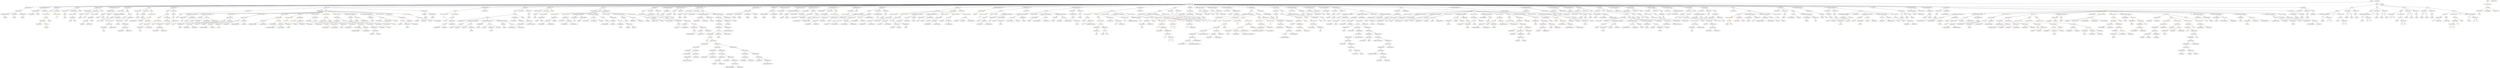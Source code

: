 strict digraph {
	graph [bb="0,0,45847,1476"];
	node [label="\N"];
	Enter	[height=0.5,
		pos="43491,1458",
		width=0.83628];
	FunctionCall_Unnamed_28	[color=orange,
		height=0.5,
		label=FunctionCall,
		pos="26997,1026",
		width=1.6125];
	Identifier_tokenSupply__1	[color=black,
		height=0.5,
		label=tokenSupply_,
		pos="26729,954",
		width=1.7372];
	FunctionCall_Unnamed_28 -> Identifier_tokenSupply__1	[pos="e,26774,966.78 26954,1013.7 26908,1001.7 26835,982.75 26785,969.64"];
	MemberAccess_Unnamed_18	[color=black,
		height=0.5,
		label=MemberAccess,
		pos="26879,954",
		width=1.9174];
	FunctionCall_Unnamed_28 -> MemberAccess_Unnamed_18	[pos="e,26906,970.98 26971,1009.5 26955,999.81 26933,987.27 26915,976.65"];
	Identifier__tokens_4	[color=black,
		height=0.5,
		label=_tokens,
		pos="27006,954",
		width=1.1135];
	FunctionCall_Unnamed_28 -> Identifier__tokens_4	[pos="e,27004,972.1 26999,1007.7 27000,1000.3 27001,991.52 27002,983.25"];
	NumberLiteral_Unnamed_50	[color=black,
		height=0.5,
		label=NumberLiteral,
		pos="13046,234",
		width=1.765];
	BinaryOperation_Unnamed_132	[color=brown,
		height=0.5,
		label=BinaryOperation,
		pos="25193,666",
		width=1.9867];
	Identifier_tokenPriceIncremental__7	[color=black,
		height=0.5,
		label=tokenPriceIncremental_,
		pos="25191,594",
		width=2.7214];
	BinaryOperation_Unnamed_132 -> Identifier_tokenPriceIncremental__7	[pos="e,25191,612.1 25193,647.7 25192,640.41 25192,631.73 25192,623.54"];
	TupleExpression_Unnamed_46	[color=black,
		height=0.5,
		label=TupleExpression,
		pos="25380,594",
		width=2.0422];
	BinaryOperation_Unnamed_132 -> TupleExpression_Unnamed_46	[pos="e,25341,609.61 25232,650.5 25260,639.79 25300,625.12 25330,613.56"];
	Identifier_referralBalance__6	[color=black,
		height=0.5,
		label=referralBalance_,
		pos="38404,738",
		width=1.959];
	Identifier_startTime_2	[color=black,
		height=0.5,
		label=startTime,
		pos="2145,954",
		width=1.266];
	BinaryOperation_Unnamed_96	[color=brown,
		height=0.5,
		label=BinaryOperation,
		pos="39909,954",
		width=1.9867];
	Identifier_tokenSupply__14	[color=black,
		height=0.5,
		label=tokenSupply_,
		pos="39782,882",
		width=1.7372];
	BinaryOperation_Unnamed_96 -> Identifier_tokenSupply__14	[pos="e,39810,898.34 39880,937.12 39862,927.27 39839,914.51 39820,903.85"];
	FunctionCall_Unnamed_73	[color=orange,
		height=0.5,
		label=FunctionCall,
		pos="39921,882",
		width=1.6125];
	BinaryOperation_Unnamed_96 -> FunctionCall_Unnamed_73	[pos="e,39918,900.1 39912,935.7 39913,928.32 39915,919.52 39916,911.25"];
	FunctionCall_Unnamed_16	[color=orange,
		height=0.5,
		label=FunctionCall,
		pos="16523,1098",
		width=1.6125];
	Identifier_myDividends_2	[color=black,
		height=0.5,
		label=myDividends,
		pos="16307,1026",
		width=1.6541];
	FunctionCall_Unnamed_16 -> Identifier_myDividends_2	[pos="e,16347,1039.8 16484,1084.3 16448,1072.8 16396,1055.7 16357,1043.2"];
	BooleanLiteral_Unnamed_7	[color=black,
		height=0.5,
		label=BooleanLiteral,
		pos="16449,1026",
		width=1.7788];
	FunctionCall_Unnamed_16 -> BooleanLiteral_Unnamed_7	[pos="e,16467,1043.7 16505,1080.4 16496,1071.8 16485,1061 16475,1051.4"];
	Identifier__taxedEthereum_1	[color=black,
		height=0.5,
		label=_taxedEthereum,
		pos="25949,1026",
		width=1.959];
	Block_Unnamed_57	[color=black,
		height=0.5,
		label=Block,
		pos="44035,1242",
		width=0.90558];
	BinaryOperation_Unnamed_158	[color=brown,
		height=0.5,
		label=BinaryOperation,
		pos="43857,1170",
		width=1.9867];
	Block_Unnamed_57 -> BinaryOperation_Unnamed_158	[pos="e,43894,1185.7 44009,1230.8 43982,1220.1 43938,1203 43905,1189.8"];
	ExpressionStatement_Unnamed_69	[color=orange,
		height=0.5,
		label=ExpressionStatement,
		pos="44035,1170",
		width=2.458];
	Block_Unnamed_57 -> ExpressionStatement_Unnamed_69	[pos="e,44035,1188.1 44035,1223.7 44035,1216.4 44035,1207.7 44035,1199.5"];
	Identifier_magnitude_4	[color=black,
		height=0.5,
		label=magnitude,
		pos="6916,738",
		width=1.3491];
	Identifier_stakingRequirement_1	[color=black,
		height=0.5,
		label=stakingRequirement,
		pos="36662,954",
		width=2.3194];
	FunctionCall_Unnamed_79	[color=orange,
		height=0.5,
		label=FunctionCall,
		pos="24822,954",
		width=1.6125];
	MemberAccess_Unnamed_56	[color=black,
		height=0.5,
		label=MemberAccess,
		pos="24632,882",
		width=1.9174];
	FunctionCall_Unnamed_79 -> MemberAccess_Unnamed_56	[pos="e,24671,897.24 24786,939.67 24756,928.76 24714,913.23 24681,901.18"];
	BinaryOperation_Unnamed_137	[color=brown,
		height=0.5,
		label=BinaryOperation,
		pos="24822,882",
		width=1.9867];
	FunctionCall_Unnamed_79 -> BinaryOperation_Unnamed_137	[pos="e,24822,900.1 24822,935.7 24822,928.41 24822,919.73 24822,911.54"];
	TupleExpression_Unnamed_44	[color=black,
		height=0.5,
		label=TupleExpression,
		pos="25006,882",
		width=2.0422];
	FunctionCall_Unnamed_79 -> TupleExpression_Unnamed_44	[pos="e,24967,897.66 24857,939.5 24886,928.77 24925,913.63 24957,901.73"];
	VariableDeclaration_to	[color=black,
		height=0.5,
		label=to,
		pos="34839,1170",
		width=0.75];
	ElementaryTypeName_address_8	[color=black,
		height=0.5,
		label=address,
		pos="34846,1098",
		width=1.0996];
	VariableDeclaration_to -> ElementaryTypeName_address_8	[pos="e,34844,1116.1 34841,1151.7 34841,1144.4 34842,1135.7 34843,1127.5"];
	Block_Unnamed_17	[color=black,
		height=0.5,
		label=Block,
		pos="27587,1098",
		width=0.90558];
	ExpressionStatement_Unnamed_34	[color=orange,
		height=0.5,
		label=ExpressionStatement,
		pos="27669,1026",
		width=2.458];
	Block_Unnamed_17 -> ExpressionStatement_Unnamed_34	[pos="e,27649,1044 27604,1082.5 27615,1073.5 27628,1061.6 27641,1051.2"];
	ModifierInvocation_onlyAdministrator	[color=black,
		height=0.5,
		label=onlyAdministrator,
		pos="29738,1242",
		width=2.1531];
	NumberLiteral_Unnamed_11	[color=black,
		height=0.5,
		label=NumberLiteral,
		pos="14492,1098",
		width=1.765];
	MemberAccess_Unnamed_21	[color=black,
		height=0.5,
		label=MemberAccess,
		pos="3361,1098",
		width=1.9174];
	Identifier_msg_11	[color=black,
		height=0.5,
		label=msg,
		pos="3332,1026",
		width=0.75];
	MemberAccess_Unnamed_21 -> Identifier_msg_11	[pos="e,3338.9,1043.6 3353.8,1079.7 3350.6,1072 3346.8,1062.6 3343.2,1054"];
	MemberAccess_Unnamed_11	[color=black,
		height=0.5,
		label=MemberAccess,
		pos="20841,954",
		width=1.9174];
	Identifier_msg_8	[color=black,
		height=0.5,
		label=msg,
		pos="20841,882",
		width=0.75];
	MemberAccess_Unnamed_11 -> Identifier_msg_8	[pos="e,20841,900.1 20841,935.7 20841,928.41 20841,919.73 20841,911.54"];
	TupleExpression_Unnamed_26	[color=black,
		height=0.5,
		label=TupleExpression,
		pos="13313,1026",
		width=2.0422];
	BinaryOperation_Unnamed_113	[color=brown,
		height=0.5,
		label=BinaryOperation,
		pos="13313,954",
		width=1.9867];
	TupleExpression_Unnamed_26 -> BinaryOperation_Unnamed_113	[pos="e,13313,972.1 13313,1007.7 13313,1000.4 13313,991.73 13313,983.54"];
	MemberAccess_Unnamed_15	[color=black,
		height=0.5,
		label=MemberAccess,
		pos="25612,1098",
		width=1.9174];
	Identifier_msg_10	[color=black,
		height=0.5,
		label=msg,
		pos="25354,1026",
		width=0.75];
	MemberAccess_Unnamed_15 -> Identifier_msg_10	[pos="e,25375,1037.8 25561,1085.4 25501,1071.6 25406,1049.6 25390,1044 25388,1043.5 25387,1042.9 25385,1042.2"];
	Identifier__incomingEthereum_3	[color=black,
		height=0.5,
		label=_incomingEthereum,
		pos="35638,1170",
		width=2.3471];
	ModifierInvocation_onlyAdministrator_4	[color=black,
		height=0.5,
		label=onlyAdministrator,
		pos="9907,1242",
		width=2.1531];
	Identifier__referredBy_6	[color=black,
		height=0.5,
		label=_referredBy,
		pos="37879,1026",
		width=1.5293];
	BinaryOperation_Unnamed_95	[color=brown,
		height=0.5,
		label=BinaryOperation,
		pos="39544,1098",
		width=1.9867];
	Identifier_tokenSupply__13	[color=black,
		height=0.5,
		label=tokenSupply_,
		pos="39400,1026",
		width=1.7372];
	BinaryOperation_Unnamed_95 -> Identifier_tokenSupply__13	[pos="e,39431,1042 39512,1081.5 39491,1071.3 39464,1058 39441,1047"];
	NumberLiteral_Unnamed_48	[color=black,
		height=0.5,
		label=NumberLiteral,
		pos="39544,1026",
		width=1.765];
	BinaryOperation_Unnamed_95 -> NumberLiteral_Unnamed_48	[pos="e,39544,1044.1 39544,1079.7 39544,1072.4 39544,1063.7 39544,1055.5"];
	VariableDeclaration__ethereum_1	[color=black,
		height=0.5,
		label=_ethereum,
		pos="9343,954",
		width=1.363];
	ElementaryTypeName_uint256_42	[color=black,
		height=0.5,
		label=uint256,
		pos="9402,882",
		width=1.0442];
	VariableDeclaration__ethereum_1 -> ElementaryTypeName_uint256_42	[pos="e,9388.5,898.99 9357,936.41 9364.2,927.83 9373.2,917.19 9381.2,907.67"];
	ElementaryTypeName_uint256_6	[color=black,
		height=0.5,
		label=uint256,
		pos="249,1098",
		width=1.0442];
	ElementaryTypeName_uint256_79	[color=black,
		height=0.5,
		label=uint256,
		pos="45284,1026",
		width=1.0442];
	MemberAccess_Unnamed_17	[color=black,
		height=0.5,
		label=MemberAccess,
		pos="26520,1026",
		width=1.9174];
	Identifier_SafeMath_2	[color=green,
		height=0.5,
		label=SafeMath,
		pos="26520,954",
		width=1.2798];
	MemberAccess_Unnamed_17 -> Identifier_SafeMath_2	[pos="e,26520,972.1 26520,1007.7 26520,1000.4 26520,991.73 26520,983.54"];
	FunctionCall_Unnamed_27	[color=orange,
		height=0.5,
		label=FunctionCall,
		pos="26636,1098",
		width=1.6125];
	FunctionCall_Unnamed_27 -> MemberAccess_Unnamed_17	[pos="e,26546,1043 26610,1081.5 26594,1071.8 26573,1059.3 26556,1048.6"];
	Identifier__dividends_8	[color=black,
		height=0.5,
		label=_dividends,
		pos="26659,1026",
		width=1.4323];
	FunctionCall_Unnamed_27 -> Identifier__dividends_8	[pos="e,26653,1044.1 26642,1079.7 26644,1072.2 26647,1063.3 26650,1055"];
	Identifier__ethereum_1	[color=black,
		height=0.5,
		label=_ethereum,
		pos="26778,1026",
		width=1.363];
	FunctionCall_Unnamed_27 -> Identifier__ethereum_1	[pos="e,26750,1040.9 26666,1082.2 26688,1071.6 26717,1057.3 26740,1045.9"];
	VariableDeclaration__referralBonus	[color=black,
		height=0.5,
		label=_referralBonus,
		pos="41059,1098",
		width=1.8204];
	ElementaryTypeName_uint256_62	[color=black,
		height=0.5,
		label=uint256,
		pos="41059,1026",
		width=1.0442];
	VariableDeclaration__referralBonus -> ElementaryTypeName_uint256_62	[pos="e,41059,1044.1 41059,1079.7 41059,1072.4 41059,1063.7 41059,1055.5"];
	VariableDeclarationStatement_Unnamed_41	[color=black,
		height=0.5,
		label=VariableDeclarationStatement,
		pos="35860,1170",
		width=3.3174];
	FunctionCall_Unnamed_67	[color=orange,
		height=0.5,
		label=FunctionCall,
		pos="35555,1098",
		width=1.6125];
	VariableDeclarationStatement_Unnamed_41 -> FunctionCall_Unnamed_67	[pos="e,35601,1109.5 35796,1154.4 35742,1141.9 35664,1124.1 35612,1112"];
	VariableDeclaration__taxedEthereum_5	[color=black,
		height=0.5,
		label=_taxedEthereum,
		pos="35806,1098",
		width=1.959];
	VariableDeclarationStatement_Unnamed_41 -> VariableDeclaration__taxedEthereum_5	[pos="e,35819,1116.1 35847,1151.7 35840,1143.6 35833,1133.9 35826,1125"];
	Identifier_z_2	[color=black,
		height=0.5,
		label=z,
		pos="21089,882",
		width=0.75];
	Identifier_payoutsTo__5	[color=black,
		height=0.5,
		label=payoutsTo_,
		pos="12539,882",
		width=1.5571];
	ExpressionStatement_Unnamed_37	[color=orange,
		height=0.5,
		label=ExpressionStatement,
		pos="5344,1098",
		width=2.458];
	FunctionCall_Unnamed_35	[color=orange,
		height=0.5,
		label=FunctionCall,
		pos="5287,1026",
		width=1.6125];
	ExpressionStatement_Unnamed_37 -> FunctionCall_Unnamed_35	[pos="e,5300.7,1043.8 5330.2,1080.1 5323.5,1071.8 5315.3,1061.7 5307.8,1052.5"];
	Identifier_a_6	[color=black,
		height=0.5,
		label=a,
		pos="42680,1026",
		width=0.75];
	ElementaryTypeName_uint_1	[color=black,
		height=0.5,
		label=uint,
		pos="31485,1026",
		width=0.75];
	NumberLiteral_Unnamed_13	[color=black,
		height=0.5,
		label=NumberLiteral,
		pos="14574,1170",
		width=1.765];
	Identifier_require_2	[color=black,
		height=0.5,
		label=require,
		pos="17800,1026",
		width=1.0026];
	BinaryOperation_Unnamed_11	[color=brown,
		height=0.5,
		label=BinaryOperation,
		pos="14872,1170",
		width=1.9867];
	BinaryOperation_Unnamed_11 -> NumberLiteral_Unnamed_11	[pos="e,14539,1110.6 14820,1157.4 14810,1155.5 14801,1153.7 14792,1152 14691,1133.3 14665,1135.8 14564,1116 14559,1115.1 14555,1114.1 \
14550,1113.1"];
	NumberLiteral_Unnamed_10	[color=black,
		height=0.5,
		label=NumberLiteral,
		pos="14637,1098",
		width=1.765];
	BinaryOperation_Unnamed_11 -> NumberLiteral_Unnamed_10	[pos="e,14680,1111.7 14827,1155.6 14788,1144 14732,1127.2 14690,1114.9"];
	Identifier_require_8	[color=black,
		height=0.5,
		label=require,
		pos="34885,1026",
		width=1.0026];
	BinaryOperation_Unnamed_39	[color=brown,
		height=0.5,
		label=BinaryOperation,
		pos="27839,1098",
		width=1.9867];
	NumberLiteral_Unnamed_33	[color=black,
		height=0.5,
		label=NumberLiteral,
		pos="27839,1026",
		width=1.765];
	BinaryOperation_Unnamed_39 -> NumberLiteral_Unnamed_33	[pos="e,27839,1044.1 27839,1079.7 27839,1072.4 27839,1063.7 27839,1055.5"];
	Identifier_tokenSupply__2	[color=black,
		height=0.5,
		label=tokenSupply_,
		pos="27983,1026",
		width=1.7372];
	BinaryOperation_Unnamed_39 -> Identifier_tokenSupply__2	[pos="e,27952,1042 27871,1081.5 27892,1071.3 27919,1058 27942,1047"];
	Identifier_SafeMath_30	[color=green,
		height=0.5,
		label=SafeMath,
		pos="24570,810",
		width=1.2798];
	MemberAccess_Unnamed_56 -> Identifier_SafeMath_30	[pos="e,24584,827.31 24617,864.05 24609,855.59 24600,845.19 24592,835.84"];
	Parameter_None_12	[color=black,
		height=0.5,
		label=None,
		pos="35470,1170",
		width=0.85014];
	ElementaryTypeName_uint256_60	[color=black,
		height=0.5,
		label=uint256,
		pos="35441,1098",
		width=1.0442];
	Parameter_None_12 -> ElementaryTypeName_uint256_60	[pos="e,35448,1115.8 35463,1152.1 35460,1144.3 35456,1135 35452,1126.3"];
	Identifier_referralBalance__1	[color=black,
		height=0.5,
		label=referralBalance_,
		pos="10497,954",
		width=1.959];
	NumberLiteral_Unnamed_58	[color=black,
		height=0.5,
		label=NumberLiteral,
		pos="24539,954",
		width=1.765];
	BinaryOperation_Unnamed_154	[color=brown,
		height=0.5,
		label=BinaryOperation,
		pos="45031,1026",
		width=1.9867];
	BinaryOperation_Unnamed_155	[color=brown,
		height=0.5,
		label=BinaryOperation,
		pos="44972,954",
		width=1.9867];
	BinaryOperation_Unnamed_154 -> BinaryOperation_Unnamed_155	[pos="e,44986,971.79 45017,1008.1 45010,999.8 45001,989.7 44994,980.54"];
	Identifier_b_1	[color=black,
		height=0.5,
		label=b,
		pos="45089,954",
		width=0.75];
	BinaryOperation_Unnamed_154 -> Identifier_b_1	[pos="e,45076,970.36 45045,1008.1 45052,999.35 45061,988.59 45069,979.03"];
	VariableDeclaration__customerAddress_1	[color=black,
		height=0.5,
		label=_customerAddress,
		pos="22246,1098",
		width=2.264];
	ElementaryTypeName_address_1	[color=black,
		height=0.5,
		label=address,
		pos="22215,1026",
		width=1.0996];
	VariableDeclaration__customerAddress_1 -> ElementaryTypeName_address_1	[pos="e,22223,1044.1 22238,1079.7 22235,1072.1 22231,1062.9 22227,1054.4"];
	ElementaryTypeName_string_2	[color=black,
		height=0.5,
		label=string,
		pos="1163,1098",
		width=0.864];
	ElementaryTypeName_bool_1	[color=black,
		height=0.5,
		label=bool,
		pos="29961,1098",
		width=0.76697];
	BinaryOperation_Unnamed_56	[color=brown,
		height=0.5,
		label=BinaryOperation,
		pos="30178,1098",
		width=1.9867];
	Identifier_onlyAmbassadors_3	[color=black,
		height=0.5,
		label=onlyAmbassadors,
		pos="30689,1026",
		width=2.1669];
	BinaryOperation_Unnamed_56 -> Identifier_onlyAmbassadors_3	[pos="e,30632,1038.8 30230,1085.3 30239,1083.4 30249,1081.5 30259,1080 30410,1056.2 30450,1066.7 30602,1044 30608,1043.1 30615,1042 30621,\
1040.8"];
	BooleanLiteral_Unnamed_10	[color=black,
		height=0.5,
		label=BooleanLiteral,
		pos="30849,1026",
		width=1.7788];
	BinaryOperation_Unnamed_56 -> BooleanLiteral_Unnamed_10	[pos="e,30803,1038.9 30229,1085.1 30239,1083.2 30249,1081.3 30259,1080 30487,1048.3 30548,1078.2 30776,1044 30781,1043.2 30787,1042.3 \
30792,1041.2"];
	FunctionCall_Unnamed_29	[color=orange,
		height=0.5,
		label=FunctionCall,
		pos="27368,1026",
		width=1.6125];
	IndexAccess_Unnamed_15	[color=black,
		height=0.5,
		label=IndexAccess,
		pos="27124,954",
		width=1.6402];
	FunctionCall_Unnamed_29 -> IndexAccess_Unnamed_15	[pos="e,27166,967.02 27326,1013 27285,1001.2 27222,983.02 27177,970.17"];
	Identifier__tokens_5	[color=black,
		height=0.5,
		label=_tokens,
		pos="27241,954",
		width=1.1135];
	FunctionCall_Unnamed_29 -> Identifier__tokens_5	[pos="e,27265,968.5 27340,1009.8 27321,999.29 27296,985.19 27275,973.94"];
	MemberAccess_Unnamed_19	[color=black,
		height=0.5,
		label=MemberAccess,
		pos="27368,954",
		width=1.9174];
	FunctionCall_Unnamed_29 -> MemberAccess_Unnamed_19	[pos="e,27368,972.1 27368,1007.7 27368,1000.4 27368,991.73 27368,983.54"];
	VariableDeclaration__taxedEthereum_4	[color=black,
		height=0.5,
		label=_taxedEthereum,
		pos="33797,1098",
		width=1.959];
	ElementaryTypeName_uint256_58	[color=black,
		height=0.5,
		label=uint256,
		pos="33462,1026",
		width=1.0442];
	VariableDeclaration__taxedEthereum_4 -> ElementaryTypeName_uint256_58	[pos="e,33490,1038.3 33745,1085.5 33736,1083.6 33727,1081.7 33718,1080 33625,1062 33599,1068.5 33508,1044 33506,1043.4 33503,1042.6 33501,\
1041.9"];
	BinaryOperation_Unnamed_54	[color=brown,
		height=0.5,
		label=BinaryOperation,
		pos="6854,954",
		width=1.9867];
	TupleExpression_Unnamed_11	[color=black,
		height=0.5,
		label=TupleExpression,
		pos="6955,882",
		width=2.0422];
	BinaryOperation_Unnamed_54 -> TupleExpression_Unnamed_11	[pos="e,6931.5,899.31 6877.7,936.59 6891,927.37 6907.8,915.74 6922.3,905.66"];
	Identifier_tokenSupply__6	[color=black,
		height=0.5,
		label=tokenSupply_,
		pos="7109,882",
		width=1.7372];
	BinaryOperation_Unnamed_54 -> Identifier_tokenSupply__6	[pos="e,7064.8,895.14 6901.1,940.08 6944.3,928.22 7008.3,910.64 7053.9,898.13"];
	BinaryOperation_Unnamed_85	[color=brown,
		height=0.5,
		label=BinaryOperation,
		pos="38894,882",
		width=1.9867];
	Identifier_tokenSupply__12	[color=black,
		height=0.5,
		label=tokenSupply_,
		pos="38766,810",
		width=1.7372];
	BinaryOperation_Unnamed_85 -> Identifier_tokenSupply__12	[pos="e,38794,826.34 38865,865.12 38847,855.27 38824,842.51 38804,831.85"];
	FunctionCall_Unnamed_70	[color=orange,
		height=0.5,
		label=FunctionCall,
		pos="38905,810",
		width=1.6125];
	BinaryOperation_Unnamed_85 -> FunctionCall_Unnamed_70	[pos="e,38902,828.1 38897,863.7 38898,856.32 38899,847.52 38901,839.25"];
	BinaryOperation_Unnamed_92	[color=brown,
		height=0.5,
		label=BinaryOperation,
		pos="37685,954",
		width=1.9867];
	FunctionCall_Unnamed_72	[color=orange,
		height=0.5,
		label=FunctionCall,
		pos="37685,882",
		width=1.6125];
	BinaryOperation_Unnamed_92 -> FunctionCall_Unnamed_72	[pos="e,37685,900.1 37685,935.7 37685,928.41 37685,919.73 37685,911.54"];
	Identifier__dividends_16	[color=black,
		height=0.5,
		label=_dividends,
		pos="37813,882",
		width=1.4323];
	BinaryOperation_Unnamed_92 -> Identifier__dividends_16	[pos="e,37786,897.63 37714,937.12 37733,927.02 37757,913.86 37776,903.04"];
	ParameterList_Unnamed_7	[color=black,
		height=0.5,
		label=ParameterList,
		pos="14191,1242",
		width=1.7095];
	VariableDeclaration_ethereumWithdrawn	[color=black,
		height=0.5,
		label=ethereumWithdrawn,
		pos="14034,1170",
		width=2.361];
	ParameterList_Unnamed_7 -> VariableDeclaration_ethereumWithdrawn	[pos="e,14069,1186.7 14158,1226.3 14135,1216.2 14105,1202.6 14080,1191.4"];
	VariableDeclaration_customerAddress_3	[color=black,
		height=0.5,
		label=customerAddress,
		pos="14214,1170",
		width=2.1254];
	ParameterList_Unnamed_7 -> VariableDeclaration_customerAddress_3	[pos="e,14208,1188.1 14197,1223.7 14199,1216.2 14202,1207.3 14205,1199"];
	Identifier__amountOfTokens_1	[color=black,
		height=0.5,
		label=_amountOfTokens,
		pos="27114,1098",
		width=2.2501];
	Identifier_ambassadors_	[color=black,
		height=0.5,
		label=ambassadors_,
		pos="22020,666",
		width=1.7927];
	NumberLiteral_Unnamed_44	[color=black,
		height=0.5,
		label=NumberLiteral,
		pos="23761,810",
		width=1.765];
	Parameter_None_5	[color=black,
		height=0.5,
		label=None,
		pos="16246,1170",
		width=0.85014];
	ElementaryTypeName_uint256_37	[color=black,
		height=0.5,
		label=uint256,
		pos="16087,1098",
		width=1.0442];
	Parameter_None_5 -> ElementaryTypeName_uint256_37	[pos="e,16114,1110.9 16222,1158.4 16196,1147 16155,1128.8 16125,1115.5"];
	VariableDeclaration_ethereumReinvested	[color=black,
		height=0.5,
		label=ethereumReinvested,
		pos="84.996,1170",
		width=2.361];
	ElementaryTypeName_uint256_5	[color=black,
		height=0.5,
		label=uint256,
		pos="84.996,1098",
		width=1.0442];
	VariableDeclaration_ethereumReinvested -> ElementaryTypeName_uint256_5	[pos="e,84.996,1116.1 84.996,1151.7 84.996,1144.4 84.996,1135.7 84.996,1127.5"];
	BinaryOperation_Unnamed_10	[color=brown,
		height=0.5,
		label=BinaryOperation,
		pos="23037,954",
		width=1.9867];
	Identifier_onlyAmbassadors_1	[color=black,
		height=0.5,
		label=onlyAmbassadors,
		pos="23037,882",
		width=2.1669];
	BinaryOperation_Unnamed_10 -> Identifier_onlyAmbassadors_1	[pos="e,23037,900.1 23037,935.7 23037,928.41 23037,919.73 23037,911.54"];
	BooleanLiteral_Unnamed_2	[color=black,
		height=0.5,
		label=BooleanLiteral,
		pos="23197,882",
		width=1.7788];
	BinaryOperation_Unnamed_10 -> BooleanLiteral_Unnamed_2	[pos="e,23163,897.68 23072,937.81 23096,927.35 23128,913.37 23153,902.15"];
	ElementaryTypeName_uint256_72	[color=black,
		height=0.5,
		label=uint256,
		pos="24341,1098",
		width=1.0442];
	Identifier_tokenBalanceLedger_	[color=black,
		height=0.5,
		label=tokenBalanceLedger_,
		pos="32251,1026",
		width=2.5273];
	ElementaryTypeName_uint256_7	[color=black,
		height=0.5,
		label=uint256,
		pos="14034,1098",
		width=1.0442];
	ElementaryTypeName_uint256_57	[color=black,
		height=0.5,
		label=uint256,
		pos="33949,1026",
		width=1.0442];
	Identifier__amountOfTokens_15	[color=black,
		height=0.5,
		label=_amountOfTokens,
		pos="39068,810",
		width=2.2501];
	Identifier_tokensToEthereum_	[color=black,
		height=0.5,
		label=tokensToEthereum_,
		pos="25583,1026",
		width=2.3887];
	FunctionCall_Unnamed_5	[color=orange,
		height=0.5,
		label=FunctionCall,
		pos="23471,738",
		width=1.6125];
	Identifier_totalEthereumBalance	[color=black,
		height=0.5,
		label=totalEthereumBalance,
		pos="23471,666",
		width=2.5135];
	FunctionCall_Unnamed_5 -> Identifier_totalEthereumBalance	[pos="e,23471,684.1 23471,719.7 23471,712.41 23471,703.73 23471,695.54"];
	Identifier__customerAddress_25	[color=black,
		height=0.5,
		label=_customerAddress,
		pos="32818,1098",
		width=2.264];
	TupleExpression_Unnamed_18	[color=black,
		height=0.5,
		label=TupleExpression,
		pos="39471,882",
		width=2.0422];
	BinaryOperation_Unnamed_98	[color=brown,
		height=0.5,
		label=BinaryOperation,
		pos="39471,810",
		width=1.9867];
	TupleExpression_Unnamed_18 -> BinaryOperation_Unnamed_98	[pos="e,39471,828.1 39471,863.7 39471,856.41 39471,847.73 39471,839.54"];
	Identifier__customerAddress_31	[color=black,
		height=0.5,
		label=_customerAddress,
		pos="12695,882",
		width=2.264];
	MemberAccess_Unnamed_41	[color=black,
		height=0.5,
		label=MemberAccess,
		pos="24009,1098",
		width=1.9174];
	Identifier_block_3	[color=black,
		height=0.5,
		label=block,
		pos="24136,1026",
		width=0.87786];
	MemberAccess_Unnamed_41 -> Identifier_block_3	[pos="e,24114,1039.2 24037,1081.3 24057,1070.4 24084,1055.9 24104,1044.6"];
	TupleExpression_Unnamed_12	[color=black,
		height=0.5,
		label=TupleExpression,
		pos="2918,954",
		width=2.0422];
	BinaryOperation_Unnamed_63	[color=brown,
		height=0.5,
		label=BinaryOperation,
		pos="2918,882",
		width=1.9867];
	TupleExpression_Unnamed_12 -> BinaryOperation_Unnamed_63	[pos="e,2918,900.1 2918,935.7 2918,928.41 2918,919.73 2918,911.54"];
	Parameter_None_16	[color=black,
		height=0.5,
		label=None,
		pos="44612,1170",
		width=0.85014];
	ElementaryTypeName_uint256_78	[color=black,
		height=0.5,
		label=uint256,
		pos="44612,1098",
		width=1.0442];
	Parameter_None_16 -> ElementaryTypeName_uint256_78	[pos="e,44612,1116.1 44612,1151.7 44612,1144.4 44612,1135.7 44612,1127.5"];
	Identifier_referralBalance_	[color=black,
		height=0.5,
		label=referralBalance_,
		pos="10123,954",
		width=1.959];
	Identifier___4	[color=black,
		height=0.5,
		label=_,
		pos="23213,954",
		width=0.75];
	Block_Unnamed_14	[color=black,
		height=0.5,
		label=Block,
		pos="20370,1242",
		width=0.90558];
	ExpressionStatement_Unnamed_27	[color=orange,
		height=0.5,
		label=ExpressionStatement,
		pos="19916,1170",
		width=2.458];
	Block_Unnamed_14 -> ExpressionStatement_Unnamed_27	[pos="e,19985,1181.6 20339,1236.2 20269,1225.4 20098,1199 19996,1183.3"];
	IfStatement_Unnamed_3	[color=orange,
		height=0.5,
		label=IfStatement,
		pos="20097,1170",
		width=1.4739];
	Block_Unnamed_14 -> IfStatement_Unnamed_3	[pos="e,20137,1182 20341,1233.8 20300,1223.7 20224,1204.8 20160,1188 20156,1187 20152,1186 20148,1184.9"];
	ExpressionStatement_Unnamed_28	[color=orange,
		height=0.5,
		label=ExpressionStatement,
		pos="20257,1170",
		width=2.458];
	Block_Unnamed_14 -> ExpressionStatement_Unnamed_28	[pos="e,20284,1187.6 20349,1227.8 20333,1218.2 20312,1204.9 20293,1193.6"];
	VariableDeclarationStatement_Unnamed_10	[color=black,
		height=0.5,
		label=VariableDeclarationStatement,
		pos="20483,1170",
		width=3.3174];
	Block_Unnamed_14 -> VariableDeclarationStatement_Unnamed_10	[pos="e,20456,1187.8 20391,1227.8 20407,1218.3 20428,1205.1 20446,1193.8"];
	ExpressionStatement_Unnamed_26	[color=orange,
		height=0.5,
		label=ExpressionStatement,
		pos="20709,1170",
		width=2.458];
	Block_Unnamed_14 -> ExpressionStatement_Unnamed_26	[pos="e,20649,1183.5 20400,1234.7 20453,1223.8 20564,1200.9 20638,1185.8"];
	TupleExpression_Unnamed_37	[color=black,
		height=0.5,
		label=TupleExpression,
		pos="13054,522",
		width=2.0422];
	BinaryOperation_Unnamed_125	[color=brown,
		height=0.5,
		label=BinaryOperation,
		pos="12901,450",
		width=1.9867];
	TupleExpression_Unnamed_37 -> BinaryOperation_Unnamed_125	[pos="e,12934,466.33 13020,505.64 12998,495.47 12969,482.04 12945,471.03"];
	ElementaryTypeName_uint256_76	[color=black,
		height=0.5,
		label=uint256,
		pos="44519,1098",
		width=1.0442];
	Block_Unnamed_34	[color=black,
		height=0.5,
		label=Block,
		pos="9497,1242",
		width=0.90558];
	IfStatement_Unnamed_8	[color=orange,
		height=0.5,
		label=IfStatement,
		pos="9497,1170",
		width=1.4739];
	Block_Unnamed_34 -> IfStatement_Unnamed_8	[pos="e,9497,1188.1 9497,1223.7 9497,1216.4 9497,1207.7 9497,1199.5"];
	VariableDeclaration__dividends	[color=black,
		height=0.5,
		label=_dividends,
		pos="11550,1098",
		width=1.4323];
	ElementaryTypeName_uint256_21	[color=black,
		height=0.5,
		label=uint256,
		pos="11608,1026",
		width=1.0442];
	VariableDeclaration__dividends -> ElementaryTypeName_uint256_21	[pos="e,11595,1043 11564,1080.4 11571,1071.8 11580,1061.2 11588,1051.7"];
	Identifier__dividends_4	[color=black,
		height=0.5,
		label=_dividends,
		pos="16175,882",
		width=1.4323];
	TupleExpression_Unnamed_49	[color=black,
		height=0.5,
		label=TupleExpression,
		pos="25028,738",
		width=2.0422];
	BinaryOperation_Unnamed_136	[color=brown,
		height=0.5,
		label=BinaryOperation,
		pos="25030,666",
		width=1.9867];
	TupleExpression_Unnamed_49 -> BinaryOperation_Unnamed_136	[pos="e,25030,684.1 25028,719.7 25029,712.41 25029,703.73 25029,695.54"];
	Block_Unnamed_40	[color=black,
		height=0.5,
		label=Block,
		pos="19083,1242",
		width=0.90558];
	VariableDeclarationStatement_Unnamed_31	[color=black,
		height=0.5,
		label=VariableDeclarationStatement,
		pos="18647,1170",
		width=3.3174];
	Block_Unnamed_40 -> VariableDeclarationStatement_Unnamed_31	[pos="e,18727,1183.8 19052,1236 18987,1225.6 18836,1201.4 18738,1185.6"];
	Identifier__amountOfTokens_8	[color=black,
		height=0.5,
		label=_amountOfTokens,
		pos="18865,1170",
		width=2.2501];
	Block_Unnamed_40 -> Identifier__amountOfTokens_8	[pos="e,18910,1185.4 19055,1232.1 19022,1221.3 18964,1202.7 18921,1188.9"];
	VariableDeclarationStatement_Unnamed_32	[color=black,
		height=0.5,
		label=VariableDeclarationStatement,
		pos="19083,1170",
		width=3.3174];
	Block_Unnamed_40 -> VariableDeclarationStatement_Unnamed_32	[pos="e,19083,1188.1 19083,1223.7 19083,1216.4 19083,1207.7 19083,1199.5"];
	VariableDeclarationStatement_Unnamed_30	[color=black,
		height=0.5,
		label=VariableDeclarationStatement,
		pos="19340,1170",
		width=3.3174];
	Block_Unnamed_40 -> VariableDeclarationStatement_Unnamed_30	[pos="e,19284,1186.3 19112,1233.1 19151,1222.5 19221,1203.5 19273,1189.3"];
	FunctionCall_Unnamed_74	[color=orange,
		height=0.5,
		label=FunctionCall,
		pos="36370,1026",
		width=1.6125];
	IndexAccess_Unnamed_33	[color=black,
		height=0.5,
		label=IndexAccess,
		pos="35785,954",
		width=1.6402];
	FunctionCall_Unnamed_74 -> IndexAccess_Unnamed_33	[pos="e,35828,966.79 36328,1013.2 36320,1011.2 36311,1009.4 36303,1008 36105,975.21 36051,1004.4 35853,972 35848,971.24 35844,970.31 35839,\
969.3"];
	Identifier__amountOfTokens_14	[color=black,
		height=0.5,
		label=_amountOfTokens,
		pos="35943,954",
		width=2.2501];
	FunctionCall_Unnamed_74 -> Identifier__amountOfTokens_14	[pos="e,36002,966.61 36327,1013.4 36319,1011.4 36311,1009.5 36303,1008 36184,985.07 36153,991.24 36033,972 36027,970.96 36020,969.82 36013,\
968.64"];
	MemberAccess_Unnamed_54	[color=black,
		height=0.5,
		label=MemberAccess,
		pos="36111,954",
		width=1.9174];
	FunctionCall_Unnamed_74 -> MemberAccess_Unnamed_54	[pos="e,36158,967.64 36327,1013.4 36284,1001.7 36217,983.55 36169,970.57"];
	EventDefinition_onReinvestment	[color=black,
		height=0.5,
		label=onReinvestment,
		pos="506,1314",
		width=1.9452];
	ParameterList_Unnamed_6	[color=black,
		height=0.5,
		label=ParameterList,
		pos="327,1242",
		width=1.7095];
	EventDefinition_onReinvestment -> ParameterList_Unnamed_6	[pos="e,362.82,1257 468.91,1298.5 441.18,1287.7 403.09,1272.8 373.36,1261.1"];
	Identifier_assert_2	[color=black,
		height=0.5,
		label=assert,
		pos="42878,1026",
		width=0.89172];
	Identifier_a_3	[color=black,
		height=0.5,
		label=a,
		pos="43408,1026",
		width=0.75];
	MemberAccess_Unnamed_2	[color=black,
		height=0.5,
		label=MemberAccess,
		pos="22371,810",
		width=1.9174];
	Identifier_SafeMath	[color=green,
		height=0.5,
		label=SafeMath,
		pos="22371,738",
		width=1.2798];
	MemberAccess_Unnamed_2 -> Identifier_SafeMath	[pos="e,22371,756.1 22371,791.7 22371,784.41 22371,775.73 22371,767.54"];
	Identifier_ambassadorAccumulatedQuota__1	[color=black,
		height=0.5,
		label=ambassadorAccumulatedQuota_,
		pos="22920,810",
		width=3.6778];
	ExpressionStatement_Unnamed_6	[color=orange,
		height=0.5,
		label=ExpressionStatement,
		pos="22433,1026",
		width=2.458];
	FunctionCall_Unnamed_6	[color=orange,
		height=0.5,
		label=FunctionCall,
		pos="22414,954",
		width=1.6125];
	ExpressionStatement_Unnamed_6 -> FunctionCall_Unnamed_6	[pos="e,22419,972.1 22428,1007.7 22426,1000.2 22424,991.32 22422,982.97"];
	NumberLiteral_Unnamed_54	[color=black,
		height=0.5,
		label=NumberLiteral,
		pos="14049,162",
		width=1.765];
	ExpressionStatement_Unnamed_5	[color=orange,
		height=0.5,
		label=ExpressionStatement,
		pos="17969,1170",
		width=2.458];
	Identifier___2	[color=black,
		height=0.5,
		label=_,
		pos="17814,1098",
		width=0.75];
	ExpressionStatement_Unnamed_5 -> Identifier___2	[pos="e,17836,1109.3 17933,1153.2 17909,1142.8 17878,1128.7 17850,1116 17849,1115.4 17847,1114.8 17846,1114.2"];
	Identifier__customerAddress_29	[color=black,
		height=0.5,
		label=_customerAddress,
		pos="29214,1098",
		width=2.264];
	Identifier_z_3	[color=black,
		height=0.5,
		label=z,
		pos="21305,594",
		width=0.75];
	Identifier_profitPerShare__4	[color=black,
		height=0.5,
		label=profitPerShare_,
		pos="3418,882",
		width=1.9313];
	FunctionCall_Unnamed_33	[color=orange,
		height=0.5,
		label=FunctionCall,
		pos="6037,1098",
		width=1.6125];
	BinaryOperation_Unnamed_43	[color=brown,
		height=0.5,
		label=BinaryOperation,
		pos="5985,1026",
		width=1.9867];
	FunctionCall_Unnamed_33 -> BinaryOperation_Unnamed_43	[pos="e,5997.5,1043.8 6024.4,1080.1 6018.3,1071.9 6010.9,1061.9 6004.2,1052.8"];
	Identifier_require_7	[color=black,
		height=0.5,
		label=require,
		pos="6111,1026",
		width=1.0026];
	FunctionCall_Unnamed_33 -> Identifier_require_7	[pos="e,6094.6,1042.5 6054.5,1080.4 6064,1071.4 6075.9,1060.2 6086.3,1050.4"];
	BinaryOperation_Unnamed_112	[color=brown,
		height=0.5,
		label=BinaryOperation,
		pos="13246,1098",
		width=1.9867];
	BinaryOperation_Unnamed_112 -> TupleExpression_Unnamed_26	[pos="e,13297,1043.8 13262,1080.1 13270,1071.6 13280,1061.3 13289,1052"];
	TupleExpression_Unnamed_40	[color=black,
		height=0.5,
		label=TupleExpression,
		pos="13478,1026",
		width=2.0422];
	BinaryOperation_Unnamed_112 -> TupleExpression_Unnamed_40	[pos="e,13433,1040.6 13291,1083.5 13328,1072.2 13382,1056 13422,1043.9"];
	IfStatement_Unnamed_1	[color=orange,
		height=0.5,
		label=IfStatement,
		pos="31848,1170",
		width=1.4739];
	ExpressionStatement_Unnamed_18	[color=orange,
		height=0.5,
		label=ExpressionStatement,
		pos="31670,1098",
		width=2.458];
	IfStatement_Unnamed_1 -> ExpressionStatement_Unnamed_18	[pos="e,31710,1114.6 31815,1155.8 31788,1145.3 31750,1130.5 31720,1118.6"];
	BinaryOperation_Unnamed_18	[color=brown,
		height=0.5,
		label=BinaryOperation,
		pos="31848,1098",
		width=1.9867];
	IfStatement_Unnamed_1 -> BinaryOperation_Unnamed_18	[pos="e,31848,1116.1 31848,1151.7 31848,1144.4 31848,1135.7 31848,1127.5"];
	FunctionCall_Unnamed_58	[color=orange,
		height=0.5,
		label=FunctionCall,
		pos="18451,1098",
		width=1.6125];
	VariableDeclarationStatement_Unnamed_31 -> FunctionCall_Unnamed_58	[pos="e,18488,1112.3 18602,1152.9 18571,1141.9 18530,1127.3 18499,1116.1"];
	VariableDeclaration__taxedEthereum_3	[color=black,
		height=0.5,
		label=_taxedEthereum,
		pos="18650,1098",
		width=1.959];
	VariableDeclarationStatement_Unnamed_31 -> VariableDeclaration__taxedEthereum_3	[pos="e,18649,1116.1 18648,1151.7 18648,1144.4 18648,1135.7 18649,1127.5"];
	Identifier_SafeMath_8	[color=green,
		height=0.5,
		label=SafeMath,
		pos="7555,882",
		width=1.2798];
	BooleanLiteral_Unnamed	[color=black,
		height=0.5,
		label=BooleanLiteral,
		pos="8132,882",
		width=1.7788];
	BinaryOperation_Unnamed_7	[color=brown,
		height=0.5,
		label=BinaryOperation,
		pos="21914,810",
		width=1.9867];
	TupleExpression_Unnamed_2	[color=black,
		height=0.5,
		label=TupleExpression,
		pos="21712,738",
		width=2.0422];
	BinaryOperation_Unnamed_7 -> TupleExpression_Unnamed_2	[pos="e,21753,753.26 21873,794.83 21842,783.91 21798,768.73 21764,756.96"];
	Identifier_ambassadorMaxPurchase_	[color=black,
		height=0.5,
		label=ambassadorMaxPurchase_,
		pos="21914,738",
		width=3.0818];
	BinaryOperation_Unnamed_7 -> Identifier_ambassadorMaxPurchase_	[pos="e,21914,756.1 21914,791.7 21914,784.41 21914,775.73 21914,767.54"];
	ElementaryTypeName_uint256_51	[color=black,
		height=0.5,
		label=uint256,
		pos="19201,1026",
		width=1.0442];
	MemberAccess_Unnamed_47	[color=black,
		height=0.5,
		label=MemberAccess,
		pos="41184,1026",
		width=1.9174];
	Identifier_SafeMath_21	[color=green,
		height=0.5,
		label=SafeMath,
		pos="41184,954",
		width=1.2798];
	MemberAccess_Unnamed_47 -> Identifier_SafeMath_21	[pos="e,41184,972.1 41184,1007.7 41184,1000.4 41184,991.73 41184,983.54"];
	BinaryOperation_Unnamed_121	[color=brown,
		height=0.5,
		label=BinaryOperation,
		pos="13298,162",
		width=1.9867];
	Identifier__ethereum_8	[color=black,
		height=0.5,
		label=_ethereum,
		pos="13232,90",
		width=1.363];
	BinaryOperation_Unnamed_121 -> Identifier__ethereum_8	[pos="e,13247,107.31 13282,144.05 13274,135.5 13264,124.97 13255,115.56"];
	NumberLiteral_Unnamed_53	[color=black,
		height=0.5,
		label=NumberLiteral,
		pos="13363,90",
		width=1.765];
	BinaryOperation_Unnamed_121 -> NumberLiteral_Unnamed_53	[pos="e,13347,107.79 13314,144.05 13322,135.63 13331,125.28 13340,115.97"];
	Identifier_SafeMath_6	[color=green,
		height=0.5,
		label=SafeMath,
		pos="3165,954",
		width=1.2798];
	VariableDeclaration__customerAddress_3	[color=black,
		height=0.5,
		label=_customerAddress,
		pos="32019,1098",
		width=2.264];
	ElementaryTypeName_address_17	[color=black,
		height=0.5,
		label=address,
		pos="32030,1026",
		width=1.0996];
	VariableDeclaration__customerAddress_3 -> ElementaryTypeName_address_17	[pos="e,32027,1044.1 32022,1079.7 32023,1072.3 32024,1063.5 32026,1055.3"];
	Block_Unnamed_58	[color=black,
		height=0.5,
		label=Block,
		pos="42836,1242",
		width=0.90558];
	VariableDeclarationStatement_Unnamed_53	[color=black,
		height=0.5,
		label=VariableDeclarationStatement,
		pos="42606,1170",
		width=3.3174];
	Block_Unnamed_58 -> VariableDeclarationStatement_Unnamed_53	[pos="e,42657,1186.6 42808,1232.4 42773,1221.9 42714,1203.8 42668,1189.9"];
	Identifier_c_4	[color=black,
		height=0.5,
		label=c,
		pos="42770,1170",
		width=0.75];
	Block_Unnamed_58 -> Identifier_c_4	[pos="e,42784,1185.5 42821,1225.5 42813,1216.2 42801,1204.1 42791,1193.8"];
	ExpressionStatement_Unnamed_70	[color=orange,
		height=0.5,
		label=ExpressionStatement,
		pos="42903,1170",
		width=2.458];
	Block_Unnamed_58 -> ExpressionStatement_Unnamed_70	[pos="e,42887,1188.1 42851,1225.8 42859,1217.2 42869,1206.3 42879,1196.4"];
	Identifier_ethereumToTokens_	[color=black,
		height=0.5,
		label=ethereumToTokens_,
		pos="18898,1026",
		width=2.4442];
	Identifier__dividends_14	[color=black,
		height=0.5,
		label=_dividends,
		pos="33569,1026",
		width=1.4323];
	Identifier_onlyAmbassadors_2	[color=black,
		height=0.5,
		label=onlyAmbassadors,
		pos="6469,882",
		width=2.1669];
	BinaryOperation_Unnamed_115	[color=brown,
		height=0.5,
		label=BinaryOperation,
		pos="13293,522",
		width=1.9867];
	BinaryOperation_Unnamed_116	[color=brown,
		height=0.5,
		label=BinaryOperation,
		pos="13293,450",
		width=1.9867];
	BinaryOperation_Unnamed_115 -> BinaryOperation_Unnamed_116	[pos="e,13293,468.1 13293,503.7 13293,496.41 13293,487.73 13293,479.54"];
	TupleExpression_Unnamed_33	[color=black,
		height=0.5,
		label=TupleExpression,
		pos="13611,450",
		width=2.0422];
	BinaryOperation_Unnamed_115 -> TupleExpression_Unnamed_33	[pos="e,13558,462.75 13346,509.44 13401,497.31 13487,478.23 13547,465.19"];
	StateVariableDeclaration_Unnamed_10	[color=black,
		height=0.5,
		label=StateVariableDeclaration,
		pos="796,1314",
		width=2.8184];
	VariableDeclaration_ambassadorQuota_	[color=black,
		height=0.5,
		label=ambassadorQuota_,
		pos="631,1242",
		width=2.3194];
	StateVariableDeclaration_Unnamed_10 -> VariableDeclaration_ambassadorQuota_	[pos="e,667.82,1258.6 758.14,1296.9 734.41,1286.9 703.64,1273.8 678.31,1263.1"];
	NumberLiteral_Unnamed_19	[color=black,
		height=0.5,
		label=NumberLiteral,
		pos="796,1242",
		width=1.765];
	StateVariableDeclaration_Unnamed_10 -> NumberLiteral_Unnamed_19	[pos="e,796,1260.1 796,1295.7 796,1288.4 796,1279.7 796,1271.5"];
	NumberLiteral_Unnamed_51	[color=black,
		height=0.5,
		label=NumberLiteral,
		pos="13451,162",
		width=1.765];
	ModifierDefinition_onlyBagholders	[color=black,
		height=0.5,
		label=onlyBagholders,
		pos="1022,1314",
		width=1.9036];
	Block_Unnamed	[color=black,
		height=0.5,
		label=Block,
		pos="910,1242",
		width=0.90558];
	ModifierDefinition_onlyBagholders -> Block_Unnamed	[pos="e,931.07,1256.2 996.3,1296.9 979.78,1286.6 958.23,1273.1 940.79,1262.2"];
	ParameterList_Unnamed	[color=black,
		height=0.5,
		label=ParameterList,
		pos="1022,1242",
		width=1.7095];
	ModifierDefinition_onlyBagholders -> ParameterList_Unnamed	[pos="e,1022,1260.1 1022,1295.7 1022,1288.4 1022,1279.7 1022,1271.5"];
	ParameterList_Unnamed_9	[color=black,
		height=0.5,
		label=ParameterList,
		pos="15600,1242",
		width=1.7095];
	BinaryOperation_Unnamed_129	[color=brown,
		height=0.5,
		label=BinaryOperation,
		pos="24677,1026",
		width=1.9867];
	BinaryOperation_Unnamed_129 -> NumberLiteral_Unnamed_58	[pos="e,24569,970.25 24646,1009.5 24627,999.43 24601,986.26 24579,975.38"];
	Identifier_tokenSupply__22	[color=black,
		height=0.5,
		label=tokenSupply_,
		pos="24683,954",
		width=1.7372];
	BinaryOperation_Unnamed_129 -> Identifier_tokenSupply__22	[pos="e,24682,972.1 24678,1007.7 24679,1000.4 24680,991.73 24681,983.54"];
	ExpressionStatement_Unnamed_15	[color=orange,
		height=0.5,
		label=ExpressionStatement,
		pos="10270,1170",
		width=2.458];
	BinaryOperation_Unnamed_16	[color=brown,
		height=0.5,
		label=BinaryOperation,
		pos="10257,1098",
		width=1.9867];
	ExpressionStatement_Unnamed_15 -> BinaryOperation_Unnamed_16	[pos="e,10260,1116.1 10267,1151.7 10265,1144.3 10264,1135.5 10262,1127.3"];
	ElementaryTypeName_uint_6	[color=black,
		height=0.5,
		label=uint,
		pos="1773,1026",
		width=0.75];
	BinaryOperation_Unnamed_104	[color=brown,
		height=0.5,
		label=BinaryOperation,
		pos="40064,450",
		width=1.9867];
	TupleExpression_Unnamed_23	[color=black,
		height=0.5,
		label=TupleExpression,
		pos="39983,378",
		width=2.0422];
	BinaryOperation_Unnamed_104 -> TupleExpression_Unnamed_23	[pos="e,40002,395.71 40045,432.41 40035,423.67 40022,412.79 40011,403.13"];
	BinaryOperation_Unnamed_105	[color=brown,
		height=0.5,
		label=BinaryOperation,
		pos="40146,378",
		width=1.9867];
	BinaryOperation_Unnamed_104 -> BinaryOperation_Unnamed_105	[pos="e,40126,395.71 40083,432.41 40094,423.67 40106,412.79 40118,403.13"];
	ElementaryTypeName_uint256_81	[color=black,
		height=0.5,
		label=uint256,
		pos="43668,1098",
		width=1.0442];
	VariableDeclaration__dividends_4	[color=black,
		height=0.5,
		label=_dividends,
		pos="8596,954",
		width=1.4323];
	ElementaryTypeName_uint256_43	[color=black,
		height=0.5,
		label=uint256,
		pos="8409,882",
		width=1.0442];
	VariableDeclaration__dividends_4 -> ElementaryTypeName_uint256_43	[pos="e,8437.9,893.81 8561.7,940.16 8529.6,928.16 8481.8,910.25 8448.2,897.68"];
	Identifier_referralBalance__2	[color=black,
		height=0.5,
		label=referralBalance_,
		pos="16848,954",
		width=1.959];
	Identifier_dividendFee__1	[color=black,
		height=0.5,
		label=dividendFee_,
		pos="3629,1026",
		width=1.6957];
	Parameter_None_1	[color=black,
		height=0.5,
		label=None,
		pos="3290,1170",
		width=0.85014];
	ElementaryTypeName_bool_3	[color=black,
		height=0.5,
		label=bool,
		pos="3246,1098",
		width=0.76697];
	Parameter_None_1 -> ElementaryTypeName_bool_3	[pos="e,3256.1,1115.1 3279.8,1152.8 3274.6,1144.5 3268.1,1134.2 3262.2,1124.8"];
	Identifier_payoutsTo__1	[color=black,
		height=0.5,
		label=payoutsTo_,
		pos="15935,954",
		width=1.5571];
	NumberLiteral_Unnamed_21	[color=black,
		height=0.5,
		label=NumberLiteral,
		pos="23607,1242",
		width=1.765];
	Identifier_tokens__2	[color=black,
		height=0.5,
		label=tokens_,
		pos="24644,378",
		width=1.1135];
	ElementaryTypeName_uint256_25	[color=black,
		height=0.5,
		label=uint256,
		pos="25326,1098",
		width=1.0442];
	VariableDeclaration_payoutsTo_	[color=black,
		height=0.5,
		label=payoutsTo_,
		pos="28711,1242",
		width=1.5571];
	Mapping_Unnamed_3	[color=black,
		height=0.5,
		label=Mapping,
		pos="28852,1170",
		width=1.2105];
	VariableDeclaration_payoutsTo_ -> Mapping_Unnamed_3	[pos="e,28825,1184.5 28741,1226.3 28762,1215.6 28792,1201 28815,1189.5"];
	FunctionCall_Unnamed_47	[color=orange,
		height=0.5,
		label=FunctionCall,
		pos="15170,1026",
		width=1.6125];
	Identifier_dividendsOf	[color=black,
		height=0.5,
		label=dividendsOf,
		pos="14943,954",
		width=1.5709];
	FunctionCall_Unnamed_47 -> Identifier_dividendsOf	[pos="e,14983,967.23 15130,1012.6 15092,1000.9 15035,983.27 14994,970.58"];
	Identifier__customerAddress_26	[color=black,
		height=0.5,
		label=_customerAddress,
		pos="15099,954",
		width=2.264];
	FunctionCall_Unnamed_47 -> Identifier__customerAddress_26	[pos="e,15116,971.96 15153,1008.4 15145,999.91 15134,989.37 15124,979.91"];
	Identifier_SafeMath_13	[color=green,
		height=0.5,
		label=SafeMath,
		pos="9156,810",
		width=1.2798];
	VariableDeclarationStatement_Unnamed_23	[color=black,
		height=0.5,
		label=VariableDeclarationStatement,
		pos="15744,1170",
		width=3.3174];
	VariableDeclaration__customerAddress_8	[color=black,
		height=0.5,
		label=_customerAddress,
		pos="15215,1098",
		width=2.264];
	VariableDeclarationStatement_Unnamed_23 -> VariableDeclaration__customerAddress_8	[pos="e,15274,1110.7 15657,1157.3 15643,1155.5 15629,1153.7 15615,1152 15478,1135 15443,1136.7 15306,1116 15299,1115 15292,1113.8 15285,\
1112.6"];
	MemberAccess_Unnamed_34	[color=black,
		height=0.5,
		label=MemberAccess,
		pos="15384,1098",
		width=1.9174];
	VariableDeclarationStatement_Unnamed_23 -> MemberAccess_Unnamed_34	[pos="e,15435,1110.4 15669,1155.6 15612,1145.2 15532,1130.2 15462,1116 15457,1115 15451,1113.8 15446,1112.7"];
	NumberLiteral_Unnamed_35	[color=black,
		height=0.5,
		label=NumberLiteral,
		pos="2845,810",
		width=1.765];
	BinaryOperation_Unnamed_63 -> NumberLiteral_Unnamed_35	[pos="e,2862.4,827.71 2900.7,864.41 2891.7,855.76 2880.5,845 2870.5,835.42"];
	NumberLiteral_Unnamed_36	[color=black,
		height=0.5,
		label=NumberLiteral,
		pos="2990,810",
		width=1.765];
	BinaryOperation_Unnamed_63 -> NumberLiteral_Unnamed_36	[pos="e,2972.7,827.79 2935.4,864.05 2944.2,855.54 2955,845.07 2964.6,835.68"];
	IfStatement_Unnamed_13	[color=orange,
		height=0.5,
		label=IfStatement,
		pos="44849,1170",
		width=1.4739];
	BinaryOperation_Unnamed_152	[color=brown,
		height=0.5,
		label=BinaryOperation,
		pos="44739,1098",
		width=1.9867];
	IfStatement_Unnamed_13 -> BinaryOperation_Unnamed_152	[pos="e,44764,1115.1 44825,1153.6 44810,1144.1 44790,1131.6 44774,1121"];
	Block_Unnamed_55	[color=black,
		height=0.5,
		label=Block,
		pos="44872,1098",
		width=0.90558];
	IfStatement_Unnamed_13 -> Block_Unnamed_55	[pos="e,44866,1116.1 44855,1151.7 44857,1144.2 44860,1135.3 44863,1127"];
	ParameterList_Unnamed_37	[color=black,
		height=0.5,
		label=ParameterList,
		pos="28847,1242",
		width=1.7095];
	Parameter_None_6	[color=black,
		height=0.5,
		label=None,
		pos="28944,1170",
		width=0.85014];
	ParameterList_Unnamed_37 -> Parameter_None_6	[pos="e,28925,1184.6 28869,1224.8 28883,1214.8 28901,1201.8 28916,1191.2"];
	Identifier__dividends_6	[color=black,
		height=0.5,
		label=_dividends,
		pos="17104,1026",
		width=1.4323];
	Identifier_onTokenSell	[color=black,
		height=0.5,
		label=onTokenSell,
		pos="26095,1026",
		width=1.5986];
	ExpressionStatement_Unnamed	[color=orange,
		height=0.5,
		label=ExpressionStatement,
		pos="826,1170",
		width=2.458];
	Block_Unnamed -> ExpressionStatement_Unnamed	[pos="e,846.34,1188 892.59,1226.5 881.76,1217.5 867.57,1205.6 855.07,1195.2"];
	ExpressionStatement_Unnamed_1	[color=orange,
		height=0.5,
		label=ExpressionStatement,
		pos="1021,1170",
		width=2.458];
	Block_Unnamed -> ExpressionStatement_Unnamed_1	[pos="e,994.73,1187.6 930.87,1227.8 946.13,1218.2 967.21,1204.9 985.14,1193.6"];
	ParameterList_Unnamed_15	[color=black,
		height=0.5,
		label=ParameterList,
		pos="30868,1242",
		width=1.7095];
	Parameter_startTime	[color=black,
		height=0.5,
		label=startTime,
		pos="30757,1170",
		width=1.266];
	ParameterList_Unnamed_15 -> Parameter_startTime	[pos="e,30781,1185.9 30843,1225.1 30827,1215.3 30807,1202.5 30790,1191.9"];
	IndexAccess_Unnamed_21	[color=black,
		height=0.5,
		label=IndexAccess,
		pos="3873,954",
		width=1.6402];
	Identifier_tokenBalanceLedger__8	[color=black,
		height=0.5,
		label=tokenBalanceLedger_,
		pos="3742,882",
		width=2.5273];
	IndexAccess_Unnamed_21 -> Identifier_tokenBalanceLedger__8	[pos="e,3772.6,899.38 3844.6,937.81 3826.5,928.15 3802.8,915.5 3782.8,904.78"];
	Identifier__toAddress_1	[color=black,
		height=0.5,
		label=_toAddress,
		pos="3906,882",
		width=1.5155];
	IndexAccess_Unnamed_21 -> Identifier__toAddress_1	[pos="e,3897.9,900.1 3881.2,935.7 3884.7,928.07 3889.1,918.92 3893.1,910.4"];
	MemberAccess_Unnamed_31	[color=black,
		height=0.5,
		label=MemberAccess,
		pos="2555,882",
		width=1.9174];
	Identifier_msg_13	[color=black,
		height=0.5,
		label=msg,
		pos="2555,810",
		width=0.75];
	MemberAccess_Unnamed_31 -> Identifier_msg_13	[pos="e,2555,828.1 2555,863.7 2555,856.41 2555,847.73 2555,839.54"];
	Identifier_tokenBalanceLedger__4	[color=black,
		height=0.5,
		label=tokenBalanceLedger_,
		pos="6614,810",
		width=2.5273];
	Identifier__customerAddress_3	[color=black,
		height=0.5,
		label=_customerAddress,
		pos="23152,810",
		width=2.264];
	BinaryOperation_Unnamed_29	[color=brown,
		height=0.5,
		label=BinaryOperation,
		pos="20519,1098",
		width=1.9867];
	Identifier_now_1	[color=black,
		height=0.5,
		label=now,
		pos="20519,1026",
		width=0.75];
	BinaryOperation_Unnamed_29 -> Identifier_now_1	[pos="e,20519,1044.1 20519,1079.7 20519,1072.4 20519,1063.7 20519,1055.5"];
	Identifier_pastBlockTime_tmstmp8_1	[color=black,
		height=0.5,
		label=pastBlockTime_tmstmp8,
		pos="20668,1026",
		width=2.9016];
	BinaryOperation_Unnamed_29 -> Identifier_pastBlockTime_tmstmp8_1	[pos="e,20633,1043.4 20552,1081.6 20573,1071.8 20600,1059 20623,1048.2"];
	VariableDeclaration_winner_tmstmp6	[color=black,
		height=0.5,
		label=winner_tmstmp6,
		pos="17932,1242",
		width=2.0145];
	ElementaryTypeName_address_26	[color=black,
		height=0.5,
		label=address,
		pos="17823,1170",
		width=1.0996];
	VariableDeclaration_winner_tmstmp6 -> ElementaryTypeName_address_26	[pos="e,17845,1185.2 17907,1224.8 17891,1214.8 17871,1201.9 17854,1191.2"];
	FunctionCall_Unnamed_81	[color=orange,
		height=0.5,
		label=FunctionCall,
		pos="44033,1098",
		width=1.6125];
	Identifier_assert_1	[color=black,
		height=0.5,
		label=assert,
		pos="43972,1026",
		width=0.89172];
	FunctionCall_Unnamed_81 -> Identifier_assert_1	[pos="e,43986,1042.5 44019,1080.4 44011,1071.6 44001,1060.7 43993,1051"];
	BinaryOperation_Unnamed_157	[color=brown,
		height=0.5,
		label=BinaryOperation,
		pos="44094,1026",
		width=1.9867];
	FunctionCall_Unnamed_81 -> BinaryOperation_Unnamed_157	[pos="e,44079,1044 44047,1080.4 44055,1072.1 44064,1061.8 44072,1052.5"];
	Identifier__dividends_3	[color=black,
		height=0.5,
		label=_dividends,
		pos="11999,1026",
		width=1.4323];
	Block_Unnamed_2	[color=black,
		height=0.5,
		label=Block,
		pos="18277,1242",
		width=0.90558];
	Block_Unnamed_2 -> ExpressionStatement_Unnamed_5	[pos="e,18026,1184.1 18247,1234.2 18199,1223.3 18103,1201.5 18038,1186.6"];
	ExpressionStatement_Unnamed_4	[color=orange,
		height=0.5,
		label=ExpressionStatement,
		pos="18164,1170",
		width=2.458];
	Block_Unnamed_2 -> ExpressionStatement_Unnamed_4	[pos="e,18191,1187.6 18256,1227.8 18240,1218.2 18219,1204.9 18200,1193.6"];
	VariableDeclarationStatement_Unnamed	[color=black,
		height=0.5,
		label=VariableDeclarationStatement,
		pos="18390,1170",
		width=3.3174];
	Block_Unnamed_2 -> VariableDeclarationStatement_Unnamed	[pos="e,18363,1187.8 18298,1227.8 18314,1218.3 18335,1205.1 18353,1193.8"];
	BinaryOperation_Unnamed_53	[color=brown,
		height=0.5,
		label=BinaryOperation,
		pos="6235,1098",
		width=1.9867];
	Identifier_profitPerShare__5	[color=black,
		height=0.5,
		label=profitPerShare_,
		pos="6235,1026",
		width=1.9313];
	BinaryOperation_Unnamed_53 -> Identifier_profitPerShare__5	[pos="e,6235,1044.1 6235,1079.7 6235,1072.4 6235,1063.7 6235,1055.5"];
	FunctionCall_Unnamed_44	[color=orange,
		height=0.5,
		label=FunctionCall,
		pos="6381,1026",
		width=1.6125];
	BinaryOperation_Unnamed_53 -> FunctionCall_Unnamed_44	[pos="e,6350.5,1041.6 6267,1081.6 6288.6,1071.3 6317.2,1057.6 6340.3,1046.5"];
	FunctionCall_Unnamed_14	[color=orange,
		height=0.5,
		label=FunctionCall,
		pos="31670,1026",
		width=1.6125];
	ExpressionStatement_Unnamed_18 -> FunctionCall_Unnamed_14	[pos="e,31670,1044.1 31670,1079.7 31670,1072.4 31670,1063.7 31670,1055.5"];
	BinaryOperation_Unnamed_134	[color=brown,
		height=0.5,
		label=BinaryOperation,
		pos="25223,378",
		width=1.9867];
	Identifier_tokenPriceIncremental__6	[color=black,
		height=0.5,
		label=tokenPriceIncremental_,
		pos="25075,306",
		width=2.7214];
	BinaryOperation_Unnamed_134 -> Identifier_tokenPriceIncremental__6	[pos="e,25109,323.3 25191,361.64 25170,351.8 25142,338.89 25120,328.09"];
	TupleExpression_Unnamed_48	[color=black,
		height=0.5,
		label=TupleExpression,
		pos="25264,306",
		width=2.0422];
	BinaryOperation_Unnamed_134 -> TupleExpression_Unnamed_48	[pos="e,25254,324.1 25233,359.7 25238,351.9 25243,342.51 25248,333.83"];
	VariableDeclarationStatement_Unnamed_38	[color=black,
		height=0.5,
		label=VariableDeclarationStatement,
		pos="36256,1170",
		width=3.3174];
	FunctionCall_Unnamed_64	[color=orange,
		height=0.5,
		label=FunctionCall,
		pos="36005,1098",
		width=1.6125];
	VariableDeclarationStatement_Unnamed_38 -> FunctionCall_Unnamed_64	[pos="e,36047,1110.7 36201,1153.6 36158,1141.8 36100,1125.5 36058,1113.8"];
	VariableDeclaration__undividedDividends	[color=black,
		height=0.5,
		label=_undividedDividends,
		pos="36256,1098",
		width=2.4857];
	VariableDeclarationStatement_Unnamed_38 -> VariableDeclaration__undividedDividends	[pos="e,36256,1116.1 36256,1151.7 36256,1144.4 36256,1135.7 36256,1127.5"];
	ExpressionStatement_Unnamed_68	[color=orange,
		height=0.5,
		label=ExpressionStatement,
		pos="45009,1170",
		width=2.458];
	FunctionCall_Unnamed_80	[color=orange,
		height=0.5,
		label=FunctionCall,
		pos="45031,1098",
		width=1.6125];
	ExpressionStatement_Unnamed_68 -> FunctionCall_Unnamed_80	[pos="e,45026,1116.1 45014,1151.7 45017,1144.2 45020,1135.3 45022,1127"];
	ElementaryTypeName_uint256_23	[color=black,
		height=0.5,
		label=uint256,
		pos="32578,1026",
		width=1.0442];
	Identifier_magnitude_8	[color=black,
		height=0.5,
		label=magnitude,
		pos="39239,666",
		width=1.3491];
	FunctionCall_Unnamed_65	[color=orange,
		height=0.5,
		label=FunctionCall,
		pos="41268,1098",
		width=1.6125];
	FunctionCall_Unnamed_65 -> MemberAccess_Unnamed_47	[pos="e,41204,1043.6 41249,1080.8 41238,1071.9 41224,1060.7 41213,1050.9"];
	NumberLiteral_Unnamed_45	[color=black,
		height=0.5,
		label=NumberLiteral,
		pos="41335,1026",
		width=1.765];
	FunctionCall_Unnamed_65 -> NumberLiteral_Unnamed_45	[pos="e,41319,1043.5 41284,1080.4 41292,1071.9 41302,1061.3 41311,1051.8"];
	Identifier__undividedDividends	[color=black,
		height=0.5,
		label=_undividedDividends,
		pos="41506,1026",
		width=2.4857];
	FunctionCall_Unnamed_65 -> Identifier__undividedDividends	[pos="e,41457,1041.4 41309,1084.9 41347,1073.8 41403,1057.1 41446,1044.6"];
	BinaryOperation_Unnamed_118	[color=brown,
		height=0.5,
		label=BinaryOperation,
		pos="13370,306",
		width=1.9867];
	TupleExpression_Unnamed_32	[color=black,
		height=0.5,
		label=TupleExpression,
		pos="13370,234",
		width=2.0422];
	BinaryOperation_Unnamed_118 -> TupleExpression_Unnamed_32	[pos="e,13370,252.1 13370,287.7 13370,280.41 13370,271.73 13370,263.54"];
	BinaryOperation_Unnamed_119	[color=brown,
		height=0.5,
		label=BinaryOperation,
		pos="13533,234",
		width=1.9867];
	BinaryOperation_Unnamed_118 -> BinaryOperation_Unnamed_119	[pos="e,13498,250.11 13405,289.98 13429,279.64 13461,265.79 13487,254.58"];
	Parameter_startTime_3	[color=black,
		height=0.5,
		label=startTime,
		pos="23323,1170",
		width=1.266];
	ElementaryTypeName_uint_7	[color=black,
		height=0.5,
		label=uint,
		pos="23348,1098",
		width=0.75];
	Parameter_startTime_3 -> ElementaryTypeName_uint_7	[pos="e,23342,1115.6 23329,1151.7 23332,1144 23335,1134.8 23338,1126.3"];
	ElementaryTypeName_uint256_12	[color=black,
		height=0.5,
		label=uint256,
		pos="22502,1170",
		width=1.0442];
	ElementaryTypeName_uint256_85	[color=black,
		height=0.5,
		label=uint256,
		pos="44147,1098",
		width=1.0442];
	Identifier__identifier	[color=black,
		height=0.5,
		label=_identifier,
		pos="1473,954",
		width=1.3214];
	Identifier__undividedDividends_2	[color=black,
		height=0.5,
		label=_undividedDividends,
		pos="35190,1026",
		width=2.4857];
	FunctionCall_Unnamed_10	[color=orange,
		height=0.5,
		label=FunctionCall,
		pos="11728,1098",
		width=1.6125];
	BooleanLiteral_Unnamed_6	[color=black,
		height=0.5,
		label=BooleanLiteral,
		pos="11728,1026",
		width=1.7788];
	FunctionCall_Unnamed_10 -> BooleanLiteral_Unnamed_6	[pos="e,11728,1044.1 11728,1079.7 11728,1072.4 11728,1063.7 11728,1055.5"];
	Identifier_myDividends_1	[color=black,
		height=0.5,
		label=myDividends,
		pos="11870,1026",
		width=1.6541];
	FunctionCall_Unnamed_10 -> Identifier_myDividends_1	[pos="e,11840,1041.8 11758,1082.2 11779,1071.9 11807,1058 11830,1046.8"];
	IndexAccess_Unnamed_7	[color=black,
		height=0.5,
		label=IndexAccess,
		pos="10128,1026",
		width=1.6402];
	IndexAccess_Unnamed_7 -> Identifier_referralBalance_	[pos="e,10124,972.1 10127,1007.7 10126,1000.4 10126,991.73 10125,983.54"];
	Identifier__customerAddress_6	[color=black,
		height=0.5,
		label=_customerAddress,
		pos="10293,954",
		width=2.264];
	IndexAccess_Unnamed_7 -> Identifier__customerAddress_6	[pos="e,10257,970.48 10161,1010.8 10186,1000.5 10219,986.36 10246,974.89"];
	ParameterList_Unnamed_33	[color=black,
		height=0.5,
		label=ParameterList,
		pos="2207,1242",
		width=1.7095];
	Parameter_startTime_2	[color=black,
		height=0.5,
		label=startTime,
		pos="1963,1170",
		width=1.266];
	ParameterList_Unnamed_33 -> Parameter_startTime_2	[pos="e,1997.9,1181.9 2163,1229 2124.6,1218.5 2067.5,1202.6 2018,1188 2014.9,1187.1 2011.8,1186.2 2008.6,1185.2"];
	ExpressionStatement_Unnamed_23	[color=orange,
		height=0.5,
		label=ExpressionStatement,
		pos="16383,1170",
		width=2.458];
	BinaryOperation_Unnamed_26	[color=brown,
		height=0.5,
		label=BinaryOperation,
		pos="16214,1098",
		width=1.9867];
	ExpressionStatement_Unnamed_23 -> BinaryOperation_Unnamed_26	[pos="e,16250,1113.9 16345,1153.3 16320,1142.9 16287,1129.3 16261,1118.3"];
	Identifier_payoutsTo__4	[color=black,
		height=0.5,
		label=payoutsTo_,
		pos="3612,954",
		width=1.5571];
	Identifier__customerAddress_28	[color=black,
		height=0.5,
		label=_customerAddress,
		pos="15464,1026",
		width=2.264];
	Parameter__tokens	[color=black,
		height=0.5,
		label=_tokens,
		pos="24363,1170",
		width=1.1135];
	ElementaryTypeName_uint256_71	[color=black,
		height=0.5,
		label=uint256,
		pos="24248,1098",
		width=1.0442];
	Parameter__tokens -> ElementaryTypeName_uint256_71	[pos="e,24271,1112.7 24340,1155 24323,1144.6 24299,1130.2 24280,1118.7"];
	ElementaryTypeName_uint256_40	[color=black,
		height=0.5,
		label=uint256,
		pos="12580,954",
		width=1.0442];
	MemberAccess_Unnamed_40	[color=black,
		height=0.5,
		label=MemberAccess,
		pos="18229,1026",
		width=1.9174];
	Identifier_SafeMath_17	[color=green,
		height=0.5,
		label=SafeMath,
		pos="18229,954",
		width=1.2798];
	MemberAccess_Unnamed_40 -> Identifier_SafeMath_17	[pos="e,18229,972.1 18229,1007.7 18229,1000.4 18229,991.73 18229,983.54"];
	Block_Unnamed_12	[color=black,
		height=0.5,
		label=Block,
		pos="30749,1098",
		width=0.90558];
	ExpressionStatement_Unnamed_20	[color=orange,
		height=0.5,
		label=ExpressionStatement,
		pos="31020,1026",
		width=2.458];
	Block_Unnamed_12 -> ExpressionStatement_Unnamed_20	[pos="e,30956,1038.7 30774,1085.9 30779,1083.8 30785,1081.7 30790,1080 30841,1063.7 30900,1050.3 30945,1041"];
	Parameter_y	[color=black,
		height=0.5,
		label=y,
		pos="21449,1170",
		width=0.75];
	ElementaryTypeName_uint_10	[color=black,
		height=0.5,
		label=uint,
		pos="21667,1098",
		width=0.75];
	Parameter_y -> ElementaryTypeName_uint_10	[pos="e,21646,1109.8 21470,1158.2 21475,1156 21480,1153.8 21485,1152 21548,1129.6 21568,1138.4 21631,1116 21633,1115.5 21634,1114.9 21636,\
1114.2"];
	ModifierInvocation_onlyAdministrator_2	[color=black,
		height=0.5,
		label=onlyAdministrator,
		pos="15079,1242",
		width=2.1531];
	ExpressionStatement_Unnamed_8	[color=orange,
		height=0.5,
		label=ExpressionStatement,
		pos="22628,1026",
		width=2.458];
	Identifier___3	[color=black,
		height=0.5,
		label=_,
		pos="22628,954",
		width=0.75];
	ExpressionStatement_Unnamed_8 -> Identifier___3	[pos="e,22628,972.1 22628,1007.7 22628,1000.4 22628,991.73 22628,983.54"];
	Identifier_tokensToEthereum__3	[color=black,
		height=0.5,
		label=tokensToEthereum_,
		pos="29776,882",
		width=2.3887];
	TupleExpression_Unnamed_38	[color=black,
		height=0.5,
		label=TupleExpression,
		pos="12746,234",
		width=2.0422];
	Identifier_tokenPriceIncremental__4	[color=black,
		height=0.5,
		label=tokenPriceIncremental_,
		pos="12746,162",
		width=2.7214];
	TupleExpression_Unnamed_38 -> Identifier_tokenPriceIncremental__4	[pos="e,12746,180.1 12746,215.7 12746,208.41 12746,199.73 12746,191.54"];
	ExpressionStatement_Unnamed_33	[color=orange,
		height=0.5,
		label=ExpressionStatement,
		pos="25692,1170",
		width=2.458];
	BinaryOperation_Unnamed_38	[color=brown,
		height=0.5,
		label=BinaryOperation,
		pos="25453,1098",
		width=1.9867];
	ExpressionStatement_Unnamed_33 -> BinaryOperation_Unnamed_38	[pos="e,25498,1112.2 25643,1154.7 25604,1143.3 25550,1127.3 25509,1115.4"];
	BinaryOperation_Unnamed_122	[color=brown,
		height=0.5,
		label=BinaryOperation,
		pos="13792,378",
		width=1.9867];
	TupleExpression_Unnamed_36	[color=black,
		height=0.5,
		label=TupleExpression,
		pos="13792,306",
		width=2.0422];
	BinaryOperation_Unnamed_122 -> TupleExpression_Unnamed_36	[pos="e,13792,324.1 13792,359.7 13792,352.41 13792,343.73 13792,335.54"];
	TupleExpression_Unnamed_34	[color=black,
		height=0.5,
		label=TupleExpression,
		pos="14018,306",
		width=2.0422];
	BinaryOperation_Unnamed_122 -> TupleExpression_Unnamed_34	[pos="e,13974,320.78 13836,363.42 13872,352.21 13924,336.25 13963,324.16"];
	Identifier_purchaseTokens	[color=black,
		height=0.5,
		label=purchaseTokens,
		pos="2417,1026",
		width=2.0006];
	ParameterList_Unnamed_20	[color=black,
		height=0.5,
		label=ParameterList,
		pos="4519,1242",
		width=1.7095];
	ParameterList_Unnamed_20 -> Parameter_None_1	[pos="e,3318.9,1176.2 4457.4,1240.3 4288.3,1237.9 3803.1,1227.9 3402,1188 3378.1,1185.6 3351.4,1181.6 3330.1,1178.1"];
	Identifier_SafeMath_3	[color=green,
		height=0.5,
		label=SafeMath,
		pos="26878,882",
		width=1.2798];
	FunctionDefinition_setName	[color=black,
		height=0.5,
		label=setName,
		pos="1384,1314",
		width=1.1828];
	ParameterList_Unnamed_24	[color=black,
		height=0.5,
		label=ParameterList,
		pos="1163,1242",
		width=1.7095];
	FunctionDefinition_setName -> ParameterList_Unnamed_24	[pos="e,1203.4,1255.8 1350.9,1302.5 1314.8,1291.1 1256.4,1272.6 1214.3,1259.3"];
	ModifierInvocation_onlyAdministrator_3	[color=black,
		height=0.5,
		label=onlyAdministrator,
		pos="1320,1242",
		width=2.1531];
	FunctionDefinition_setName -> ModifierInvocation_onlyAdministrator_3	[pos="e,1335.2,1259.6 1369.2,1296.8 1361.3,1288.2 1351.6,1277.6 1342.9,1268"];
	Block_Unnamed_22	[color=black,
		height=0.5,
		label=Block,
		pos="1448,1242",
		width=0.90558];
	FunctionDefinition_setName -> Block_Unnamed_22	[pos="e,1433.7,1258.7 1398.8,1296.8 1407,1287.9 1417.1,1276.7 1426.2,1266.9"];
	FunctionCall_Unnamed_23	[color=orange,
		height=0.5,
		label=FunctionCall,
		pos="20160,810",
		width=1.6125];
	ElementaryTypeName_address_20	[color=black,
		height=0.5,
		label=address,
		pos="20125,738",
		width=1.0996];
	FunctionCall_Unnamed_23 -> ElementaryTypeName_address_20	[pos="e,20133,755.79 20152,792.05 20148,784.23 20143,774.75 20138,765.98"];
	Identifier_this	[color=black,
		height=0.5,
		label=this,
		pos="20210,738",
		width=0.75];
	FunctionCall_Unnamed_23 -> Identifier_this	[pos="e,20199,754.83 20172,792.05 20178,783.65 20185,773.32 20192,764.02"];
	Block_Unnamed_1	[color=black,
		height=0.5,
		label=Block,
		pos="8448,1242",
		width=0.90558];
	ExpressionStatement_Unnamed_3	[color=orange,
		height=0.5,
		label=ExpressionStatement,
		pos="8253,1170",
		width=2.458];
	Block_Unnamed_1 -> ExpressionStatement_Unnamed_3	[pos="e,8295.4,1186.2 8421.3,1231.4 8391.8,1220.8 8343.4,1203.5 8306.1,1190.1"];
	ExpressionStatement_Unnamed_2	[color=orange,
		height=0.5,
		label=ExpressionStatement,
		pos="8448,1170",
		width=2.458];
	Block_Unnamed_1 -> ExpressionStatement_Unnamed_2	[pos="e,8448,1188.1 8448,1223.7 8448,1216.4 8448,1207.7 8448,1199.5"];
	ElementaryTypeName_uint256_20	[color=black,
		height=0.5,
		label=uint256,
		pos="2513,1098",
		width=1.0442];
	Identifier__customerAddress_23	[color=black,
		height=0.5,
		label=_customerAddress,
		pos="5906,954",
		width=2.264];
	Identifier_SafeMath_22	[color=green,
		height=0.5,
		label=SafeMath,
		pos="42029,954",
		width=1.2798];
	NumberLiteral_Unnamed_55	[color=black,
		height=0.5,
		label=NumberLiteral,
		pos="13761,162",
		width=1.765];
	ExpressionStatement_Unnamed_16	[color=orange,
		height=0.5,
		label=ExpressionStatement,
		pos="10477,1170",
		width=2.458];
	BinaryOperation_Unnamed_17	[color=brown,
		height=0.5,
		label=BinaryOperation,
		pos="10476,1098",
		width=1.9867];
	ExpressionStatement_Unnamed_16 -> BinaryOperation_Unnamed_17	[pos="e,10476,1116.1 10477,1151.7 10477,1144.4 10477,1135.7 10476,1127.5"];
	VariableDeclaration_c_2	[color=black,
		height=0.5,
		label=c,
		pos="42580,1098",
		width=0.75];
	VariableDeclarationStatement_Unnamed_53 -> VariableDeclaration_c_2	[pos="e,42586,1115.6 42600,1151.7 42597,1144 42593,1134.8 42590,1126.3"];
	BinaryOperation_Unnamed_159	[color=brown,
		height=0.5,
		label=BinaryOperation,
		pos="42697,1098",
		width=1.9867];
	VariableDeclarationStatement_Unnamed_53 -> BinaryOperation_Unnamed_159	[pos="e,42675,1115.5 42628,1152.1 42640,1143.1 42654,1132.1 42667,1122.3"];
	ElementaryTypeName_address_15	[color=black,
		height=0.5,
		label=address,
		pos="2608,1098",
		width=1.0996];
	Identifier_a	[color=black,
		height=0.5,
		label=a,
		pos="44624,1026",
		width=0.75];
	BinaryOperation_Unnamed_152 -> Identifier_a	[pos="e,44643,1038.8 44713,1080.9 44695,1070.2 44672,1056 44653,1044.8"];
	NumberLiteral_Unnamed_69	[color=black,
		height=0.5,
		label=NumberLiteral,
		pos="44733,1026",
		width=1.765];
	BinaryOperation_Unnamed_152 -> NumberLiteral_Unnamed_69	[pos="e,44734,1044.1 44738,1079.7 44737,1072.4 44736,1063.7 44735,1055.5"];
	BinaryOperation_Unnamed_149	[color=brown,
		height=0.5,
		label=BinaryOperation,
		pos="21206,882",
		width=1.9867];
	NumberLiteral_Unnamed_68	[color=black,
		height=0.5,
		label=NumberLiteral,
		pos="21128,810",
		width=1.765];
	BinaryOperation_Unnamed_149 -> NumberLiteral_Unnamed_68	[pos="e,21146,827.47 21188,864.41 21178,855.61 21165,844.63 21155,834.92"];
	TupleExpression_Unnamed_54	[color=black,
		height=0.5,
		label=TupleExpression,
		pos="21283,810",
		width=2.0422];
	BinaryOperation_Unnamed_149 -> TupleExpression_Unnamed_54	[pos="e,21265,827.71 21224,864.41 21234,855.76 21246,845 21256,835.42"];
	Parameter_b	[color=black,
		height=0.5,
		label=b,
		pos="44431,1170",
		width=0.75];
	ElementaryTypeName_uint256_77	[color=black,
		height=0.5,
		label=uint256,
		pos="44426,1098",
		width=1.0442];
	Parameter_b -> ElementaryTypeName_uint256_77	[pos="e,44427,1116.1 44430,1151.7 44429,1144.4 44429,1135.7 44428,1127.5"];
	VariableDeclarationStatement_Unnamed_47	[color=black,
		height=0.5,
		label=VariableDeclarationStatement,
		pos="24620,1170",
		width=3.3174];
	VariableDeclaration_tokens_	[color=black,
		height=0.5,
		label=tokens_,
		pos="24437,1098",
		width=1.1135];
	VariableDeclarationStatement_Unnamed_47 -> VariableDeclaration_tokens_	[pos="e,24467,1110.5 24578,1152.8 24547,1141.2 24507,1125.8 24477,1114.4"];
	TupleExpression_Unnamed_41	[color=black,
		height=0.5,
		label=TupleExpression,
		pos="24569,1098",
		width=2.0422];
	VariableDeclarationStatement_Unnamed_47 -> TupleExpression_Unnamed_41	[pos="e,24581,1116.1 24607,1151.7 24602,1143.7 24595,1134.1 24588,1125.3"];
	Identifier_withdraw_1	[color=black,
		height=0.5,
		label=withdraw,
		pos="5478,954",
		width=1.2382];
	FunctionCall_Unnamed_26	[color=orange,
		height=0.5,
		label=FunctionCall,
		pos="28563,1098",
		width=1.6125];
	Identifier_dividendFee_	[color=black,
		height=0.5,
		label=dividendFee_,
		pos="28787,1026",
		width=1.6957];
	FunctionCall_Unnamed_26 -> Identifier_dividendFee_	[pos="e,28746,1039.8 28603,1084.6 28640,1073 28695,1055.8 28735,1043.2"];
	Identifier__ethereum	[color=black,
		height=0.5,
		label=_ethereum,
		pos="28915,1026",
		width=1.363];
	FunctionCall_Unnamed_26 -> Identifier__ethereum	[pos="e,28879,1038.4 28606,1085.5 28614,1083.6 28622,1081.6 28630,1080 28730,1059.4 28757,1066.4 28857,1044 28861,1043.2 28864,1042.3 \
28868,1041.4"];
	MemberAccess_Unnamed_16	[color=black,
		height=0.5,
		label=MemberAccess,
		pos="29051,1026",
		width=1.9174];
	FunctionCall_Unnamed_26 -> MemberAccess_Unnamed_16	[pos="e,29001,1038.8 28605,1085.3 28613,1083.3 28622,1081.4 28630,1080 28781,1053.1 28822,1068.4 28973,1044 28978,1043.1 28984,1042.1 \
28990,1041"];
	FunctionCall_Unnamed_46	[color=orange,
		height=0.5,
		label=FunctionCall,
		pos="32868,1170",
		width=1.6125];
	FunctionCall_Unnamed_46 -> Identifier__customerAddress_25	[pos="e,32830,1116.3 32856,1152.1 32850,1144.1 32843,1134.4 32837,1125.5"];
	Identifier_balanceOf	[color=black,
		height=0.5,
		label=balanceOf,
		pos="32966,1098",
		width=1.3491];
	FunctionCall_Unnamed_46 -> Identifier_balanceOf	[pos="e,32945,1114.3 32890,1153.1 32904,1143.6 32921,1131.3 32935,1120.9"];
	Identifier_tokenPriceInitial__2	[color=black,
		height=0.5,
		label=tokenPriceInitial_,
		pos="12908,1026",
		width=2.0838];
	BinaryOperation_Unnamed_139	[color=brown,
		height=0.5,
		label=BinaryOperation,
		pos="24654,594",
		width=1.9867];
	NumberLiteral_Unnamed_62	[color=black,
		height=0.5,
		label=NumberLiteral,
		pos="24559,522",
		width=1.765];
	BinaryOperation_Unnamed_139 -> NumberLiteral_Unnamed_62	[pos="e,24581,539.15 24632,576.76 24619,567.58 24604,555.94 24590,545.84"];
	TupleExpression_Unnamed_52	[color=black,
		height=0.5,
		label=TupleExpression,
		pos="24714,522",
		width=2.0422];
	BinaryOperation_Unnamed_139 -> TupleExpression_Unnamed_52	[pos="e,24700,539.79 24669,576.05 24676,567.71 24684,557.49 24692,548.25"];
	Identifier_msg_4	[color=black,
		height=0.5,
		label=msg,
		pos="10635,1026",
		width=0.75];
	ElementaryTypeName_address_3	[color=black,
		height=0.5,
		label=address,
		pos="13881,1098",
		width=1.0996];
	VariableDeclaration_tokenPriceIncremental_	[color=black,
		height=0.5,
		label=tokenPriceIncremental_,
		pos="35016,1242",
		width=2.7214];
	ElementaryTypeName_uint256_10	[color=black,
		height=0.5,
		label=uint256,
		pos="35086,1170",
		width=1.0442];
	VariableDeclaration_tokenPriceIncremental_ -> ElementaryTypeName_uint256_10	[pos="e,35071,1186.4 35033,1224.1 35042,1215.2 35053,1204.1 35063,1194.4"];
	NumberLiteral_Unnamed_8	[color=black,
		height=0.5,
		label=NumberLiteral,
		pos="35205,1170",
		width=1.765];
	VariableDeclaration_tokenPriceIncremental_ -> NumberLiteral_Unnamed_8	[pos="e,35167,1184.9 35058,1225.5 35087,1214.6 35126,1200.1 35157,1188.8"];
	NumberLiteral_Unnamed_32	[color=black,
		height=0.5,
		label=NumberLiteral,
		pos="20249,1026",
		width=1.765];
	ElementaryTypeName_address_9	[color=black,
		height=0.5,
		label=address,
		pos="33410,1098",
		width=1.0996];
	VariableDeclarationStatement_Unnamed_36	[color=black,
		height=0.5,
		label=VariableDeclarationStatement,
		pos="33807,1170",
		width=3.3174];
	VariableDeclarationStatement_Unnamed_36 -> VariableDeclaration__taxedEthereum_4	[pos="e,33799,1116.1 33805,1151.7 33803,1144.3 33802,1135.5 33801,1127.3"];
	FunctionCall_Unnamed_63	[color=orange,
		height=0.5,
		label=FunctionCall,
		pos="33944,1098",
		width=1.6125];
	VariableDeclarationStatement_Unnamed_36 -> FunctionCall_Unnamed_63	[pos="e,33915,1114 33840,1152.2 33859,1142.3 33884,1129.6 33905,1119.1"];
	FunctionCall_Unnamed_43	[color=orange,
		height=0.5,
		label=FunctionCall,
		pos="4102,1026",
		width=1.6125];
	TupleExpression_Unnamed_10	[color=black,
		height=0.5,
		label=TupleExpression,
		pos="3303,954",
		width=2.0422];
	FunctionCall_Unnamed_43 -> TupleExpression_Unnamed_10	[pos="e,3355.3,967.05 4060.4,1013.1 4052.1,1011.1 4043.3,1009.3 4035,1008 3749,964.22 3671.9,1009.5 3385,972 3379,971.21 3372.7,970.23 \
3366.5,969.13"];
	BinaryOperation_Unnamed_52	[color=brown,
		height=0.5,
		label=BinaryOperation,
		pos="3466,954",
		width=1.9867];
	FunctionCall_Unnamed_43 -> BinaryOperation_Unnamed_52	[pos="e,3517.2,966.83 4060.1,1013.2 4051.8,1011.2 4043.2,1009.3 4035,1008 3820.3,973.12 3762.3,1002.4 3547,972 3540.9,971.15 3534.7,970.11 \
3528.4,968.97"];
	FunctionCall_Unnamed_35 -> Identifier_withdraw_1	[pos="e,5445.9,966.77 5323.4,1011.7 5355.3,999.96 5401.8,982.93 5435.4,970.6"];
	ElementaryTypeName_int256_7	[color=black,
		height=0.5,
		label=int256,
		pos="12868,810",
		width=0.91945];
	Identifier_SafeMath_19	[color=green,
		height=0.5,
		label=SafeMath,
		pos="33708,954",
		width=1.2798];
	Identifier__customerAddress_7	[color=black,
		height=0.5,
		label=_customerAddress,
		pos="10667,954",
		width=2.264];
	BinaryOperation_Unnamed_75	[color=brown,
		height=0.5,
		label=BinaryOperation,
		pos="29585,1098",
		width=1.9867];
	NumberLiteral_Unnamed_41	[color=black,
		height=0.5,
		label=NumberLiteral,
		pos="29295,1026",
		width=1.765];
	BinaryOperation_Unnamed_75 -> NumberLiteral_Unnamed_41	[pos="e,29342,1038.4 29535,1084.9 29484,1072.7 29406,1053.9 29353,1041"];
	Identifier_tokenSupply__9	[color=black,
		height=0.5,
		label=tokenSupply_,
		pos="29439,1026",
		width=1.7372];
	BinaryOperation_Unnamed_75 -> Identifier_tokenSupply__9	[pos="e,29470,1041.8 29553,1081.6 29532,1071.4 29503,1057.8 29480,1046.7"];
	ElementaryTypeName_uint256_36	[color=black,
		height=0.5,
		label=uint256,
		pos="32681,1098",
		width=1.0442];
	Identifier__ethereumToSpend_1	[color=black,
		height=0.5,
		label=_ethereumToSpend,
		pos="18400,1026",
		width=2.3333];
	IndexAccess_Unnamed_16	[color=black,
		height=0.5,
		label=IndexAccess,
		pos="25080,1026",
		width=1.6402];
	Identifier_payoutsTo__2	[color=black,
		height=0.5,
		label=payoutsTo_,
		pos="25100,954",
		width=1.5571];
	IndexAccess_Unnamed_16 -> Identifier_payoutsTo__2	[pos="e,25095,972.1 25085,1007.7 25087,1000.2 25090,991.32 25092,982.97"];
	Identifier__customerAddress_18	[color=black,
		height=0.5,
		label=_customerAddress,
		pos="25256,954",
		width=2.264];
	IndexAccess_Unnamed_16 -> Identifier__customerAddress_18	[pos="e,25218,970.26 25115,1011.2 25141,1000.7 25178,986.09 25207,974.42"];
	Identifier_tokenBalanceLedger__10	[color=black,
		height=0.5,
		label=tokenBalanceLedger_,
		pos="12789,738",
		width=2.5273];
	Identifier_tokenSupply__21	[color=black,
		height=0.5,
		label=tokenSupply_,
		pos="13478,954",
		width=1.7372];
	Parameter_b_2	[color=black,
		height=0.5,
		label=b,
		pos="44168,1170",
		width=0.75];
	Parameter_b_2 -> ElementaryTypeName_uint256_85	[pos="e,44152,1116.3 44163,1152.1 44161,1144.6 44158,1135.6 44155,1127.2"];
	FunctionDefinition_setAdministrator	[color=black,
		height=0.5,
		label=setAdministrator,
		pos="1781,1314",
		width=2.0006];
	ModifierInvocation_onlyAdministrator_1	[color=black,
		height=0.5,
		label=onlyAdministrator,
		pos="1576,1242",
		width=2.1531];
	FunctionDefinition_setAdministrator -> ModifierInvocation_onlyAdministrator_1	[pos="e,1618.5,1257.5 1739.5,1298.8 1707.7,1288 1663.7,1272.9 1629.3,1261.2"];
	ParameterList_Unnamed_22	[color=black,
		height=0.5,
		label=ParameterList,
		pos="1733,1242",
		width=1.7095];
	FunctionDefinition_setAdministrator -> ParameterList_Unnamed_22	[pos="e,1744.5,1259.8 1769.4,1296.1 1763.8,1288 1757.1,1278.1 1750.9,1269.1"];
	Block_Unnamed_20	[color=black,
		height=0.5,
		label=Block,
		pos="1845,1242",
		width=0.90558];
	FunctionDefinition_setAdministrator -> Block_Unnamed_20	[pos="e,1831,1258.4 1796.5,1296.1 1804.5,1287.3 1814.5,1276.4 1823.3,1266.7"];
	ExpressionStatement_Unnamed_21	[color=orange,
		height=0.5,
		label=ExpressionStatement,
		pos="16578,1170",
		width=2.458];
	BinaryOperation_Unnamed_23	[color=brown,
		height=0.5,
		label=BinaryOperation,
		pos="16375,1098",
		width=1.9867];
	ExpressionStatement_Unnamed_21 -> BinaryOperation_Unnamed_23	[pos="e,16416,1113.2 16534,1154 16503,1143.1 16460,1128.3 16427,1116.8"];
	Identifier_SafeMath_5	[color=green,
		height=0.5,
		label=SafeMath,
		pos="28022,738",
		width=1.2798];
	NumberLiteral_Unnamed_30	[color=black,
		height=0.5,
		label=NumberLiteral,
		pos="20992,954",
		width=1.765];
	Identifier_tokenSupply_	[color=black,
		height=0.5,
		label=tokenSupply_,
		pos="27136,1026",
		width=1.7372];
	BinaryOperation_Unnamed_22	[color=brown,
		height=0.5,
		label=BinaryOperation,
		pos="31020,954",
		width=1.9867];
	MemberAccess_Unnamed_8	[color=black,
		height=0.5,
		label=MemberAccess,
		pos="30938,882",
		width=1.9174];
	BinaryOperation_Unnamed_22 -> MemberAccess_Unnamed_8	[pos="e,30958,899.71 31001,936.41 30990,927.67 30978,916.79 30966,907.13"];
	Identifier_winner_tmstmp35	[color=black,
		height=0.5,
		label=winner_tmstmp35,
		pos="31102,882",
		width=2.1392];
	BinaryOperation_Unnamed_22 -> Identifier_winner_tmstmp35	[pos="e,31082,899.71 31039,936.41 31050,927.67 31062,916.79 31074,907.13"];
	ElementaryTypeName_uint256_74	[color=black,
		height=0.5,
		label=uint256,
		pos="24550,1026",
		width=1.0442];
	VariableDeclarationStatement_Unnamed_11	[color=black,
		height=0.5,
		label=VariableDeclarationStatement,
		pos="25918,1170",
		width=3.3174];
	VariableDeclarationStatement_Unnamed_11 -> MemberAccess_Unnamed_15	[pos="e,25663,1110.6 25854,1154.4 25801,1142.3 25726,1125.1 25674,1113.1"];
	VariableDeclaration__customerAddress_5	[color=black,
		height=0.5,
		label=_customerAddress,
		pos="25781,1098",
		width=2.264];
	VariableDeclarationStatement_Unnamed_11 -> VariableDeclaration__customerAddress_5	[pos="e,25812,1114.9 25885,1152.2 25866,1142.6 25842,1130.4 25822,1120.1"];
	Block_Unnamed_6	[color=black,
		height=0.5,
		label=Block,
		pos="15712,1242",
		width=0.90558];
	ExpressionStatement_Unnamed_11	[color=orange,
		height=0.5,
		label=ExpressionStatement,
		pos="15518,1170",
		width=2.458];
	Block_Unnamed_6 -> ExpressionStatement_Unnamed_11	[pos="e,15563,1185.8 15687,1230.3 15682,1228.2 15676,1226 15671,1224 15639,1211.9 15603,1199.3 15574,1189.5"];
	Identifier__incomingEthereum_1	[color=black,
		height=0.5,
		label=_incomingEthereum,
		pos="35382,1026",
		width=2.3471];
	VariableDeclarationStatement_Unnamed_17	[color=black,
		height=0.5,
		label=VariableDeclarationStatement,
		pos="3530,1170",
		width=3.3174];
	VariableDeclarationStatement_Unnamed_17 -> MemberAccess_Unnamed_21	[pos="e,3396.6,1113.8 3490.4,1152.6 3465.4,1142.3 3433.1,1128.9 3407,1118.1"];
	VariableDeclaration__customerAddress_6	[color=black,
		height=0.5,
		label=_customerAddress,
		pos="3530,1098",
		width=2.264];
	VariableDeclarationStatement_Unnamed_17 -> VariableDeclaration__customerAddress_6	[pos="e,3530,1116.1 3530,1151.7 3530,1144.4 3530,1135.7 3530,1127.5"];
	ExpressionStatement_Unnamed_50	[color=orange,
		height=0.5,
		label=ExpressionStatement,
		pos="2880,1026",
		width=2.458];
	BinaryOperation_Unnamed_64	[color=brown,
		height=0.5,
		label=BinaryOperation,
		pos="2674,954",
		width=1.9867];
	ExpressionStatement_Unnamed_50 -> BinaryOperation_Unnamed_64	[pos="e,2715.3,969.04 2835.8,1010 2803.6,999.04 2759.8,984.17 2725.9,972.65"];
	ElementaryTypeName_uint256_35	[color=black,
		height=0.5,
		label=uint256,
		pos="42294,1098",
		width=1.0442];
	VariableDeclarationStatement_Unnamed_18	[color=black,
		height=0.5,
		label=VariableDeclarationStatement,
		pos="3805,1170",
		width=3.3174];
	VariableDeclaration__tokenFee	[color=black,
		height=0.5,
		label=_tokenFee,
		pos="3679,1098",
		width=1.3769];
	VariableDeclarationStatement_Unnamed_18 -> VariableDeclaration__tokenFee	[pos="e,3705.1,1113.5 3774.8,1152.2 3756.9,1142.3 3734,1129.6 3715.1,1119.1"];
	FunctionCall_Unnamed_36	[color=orange,
		height=0.5,
		label=FunctionCall,
		pos="3805,1098",
		width=1.6125];
	VariableDeclarationStatement_Unnamed_18 -> FunctionCall_Unnamed_36	[pos="e,3805,1116.1 3805,1151.7 3805,1144.4 3805,1135.7 3805,1127.5"];
	Identifier_assert	[color=black,
		height=0.5,
		label=assert,
		pos="45153,1026",
		width=0.89172];
	BinaryOperation_Unnamed_47	[color=brown,
		height=0.5,
		label=BinaryOperation,
		pos="5153,1098",
		width=1.9867];
	IndexAccess_Unnamed_18	[color=black,
		height=0.5,
		label=IndexAccess,
		pos="4861,1026",
		width=1.6402];
	BinaryOperation_Unnamed_47 -> IndexAccess_Unnamed_18	[pos="e,4906.1,1037.8 5102.5,1084.9 5050.8,1072.5 4970.7,1053.3 4917.1,1040.5"];
	FunctionCall_Unnamed_40	[color=orange,
		height=0.5,
		label=FunctionCall,
		pos="5153,1026",
		width=1.6125];
	BinaryOperation_Unnamed_47 -> FunctionCall_Unnamed_40	[pos="e,5153,1044.1 5153,1079.7 5153,1072.4 5153,1063.7 5153,1055.5"];
	BinaryOperation_Unnamed_82	[color=brown,
		height=0.5,
		label=BinaryOperation,
		pos="37656,1098",
		width=1.9867];
	Identifier_magnitude_6	[color=black,
		height=0.5,
		label=magnitude,
		pos="37543,1026",
		width=1.3491];
	BinaryOperation_Unnamed_82 -> Identifier_magnitude_6	[pos="e,37567,1042 37630,1080.9 37614,1071.2 37594,1058.5 37577,1048"];
	Identifier__dividends_15	[color=black,
		height=0.5,
		label=_dividends,
		pos="37661,1026",
		width=1.4323];
	BinaryOperation_Unnamed_82 -> Identifier__dividends_15	[pos="e,37660,1044.1 37657,1079.7 37658,1072.4 37658,1063.7 37659,1055.5"];
	ElementaryTypeName_address_28	[color=black,
		height=0.5,
		label=address,
		pos="14982,1026",
		width=1.0996];
	Identifier_c	[color=black,
		height=0.5,
		label=c,
		pos="44936,882",
		width=0.75];
	StateVariableDeclaration_Unnamed_11	[color=black,
		height=0.5,
		label=StateVariableDeclaration,
		pos="2084,1314",
		width=2.8184];
	VariableDeclaration_tokenBalanceLedger_	[color=black,
		height=0.5,
		label=tokenBalanceLedger_,
		pos="2020,1242",
		width=2.5273];
	StateVariableDeclaration_Unnamed_11 -> VariableDeclaration_tokenBalanceLedger_	[pos="e,2035.3,1259.8 2068.5,1296.1 2060.9,1287.7 2051.5,1277.5 2043.1,1268.3"];
	ElementaryTypeName_uint_4	[color=black,
		height=0.5,
		label=uint,
		pos="3173,1098",
		width=0.75];
	FunctionCall_Unnamed	[color=orange,
		height=0.5,
		label=FunctionCall,
		pos="826,1098",
		width=1.6125];
	ExpressionStatement_Unnamed -> FunctionCall_Unnamed	[pos="e,826,1116.1 826,1151.7 826,1144.4 826,1135.7 826,1127.5"];
	ExpressionStatement_Unnamed_42	[color=orange,
		height=0.5,
		label=ExpressionStatement,
		pos="4361,1170",
		width=2.458];
	BinaryOperation_Unnamed_51	[color=brown,
		height=0.5,
		label=BinaryOperation,
		pos="4237,1098",
		width=1.9867];
	ExpressionStatement_Unnamed_42 -> BinaryOperation_Unnamed_51	[pos="e,4265,1114.8 4331.9,1152.6 4314.9,1143 4293.2,1130.7 4274.8,1120.4"];
	FunctionCall_Unnamed_12	[color=orange,
		height=0.5,
		label=FunctionCall,
		pos="10978,1098",
		width=1.6125];
	NumberLiteral_Unnamed_25	[color=black,
		height=0.5,
		label=NumberLiteral,
		pos="10841,1026",
		width=1.765];
	FunctionCall_Unnamed_12 -> NumberLiteral_Unnamed_25	[pos="e,10871,1042.3 10949,1082.2 10929,1072.1 10903,1058.6 10881,1047.5"];
	Identifier_purchaseTokens_2	[color=black,
		height=0.5,
		label=purchaseTokens,
		pos="10995,1026",
		width=2.0006];
	FunctionCall_Unnamed_12 -> Identifier_purchaseTokens_2	[pos="e,10991,1044.1 10982,1079.7 10984,1072.3 10986,1063.5 10988,1055.3"];
	Identifier__dividends_2	[color=black,
		height=0.5,
		label=_dividends,
		pos="11137,1026",
		width=1.4323];
	FunctionCall_Unnamed_12 -> Identifier__dividends_2	[pos="e,11106,1040.7 11011,1082.7 11035,1071.9 11069,1057 11095,1045.3"];
	ElementaryTypeName_uint_2	[color=black,
		height=0.5,
		label=uint,
		pos="20817,1026",
		width=0.75];
	Identifier_referralBalance__3	[color=black,
		height=0.5,
		label=referralBalance_,
		pos="15609,954",
		width=1.959];
	TupleExpression_Unnamed_14	[color=black,
		height=0.5,
		label=TupleExpression,
		pos="12580,1026",
		width=2.0422];
	TupleExpression_Unnamed_14 -> ElementaryTypeName_uint256_40	[pos="e,12580,972.1 12580,1007.7 12580,1000.4 12580,991.73 12580,983.54"];
	ElementaryTypeName_uint256_24	[color=black,
		height=0.5,
		label=uint256,
		pos="16569,1026",
		width=1.0442];
	Identifier_SafeMath_25	[color=green,
		height=0.5,
		label=SafeMath,
		pos="38264,738",
		width=1.2798];
	ElementaryTypeName_address_29	[color=black,
		height=0.5,
		label=address,
		pos="29075,1098",
		width=1.0996];
	FunctionCall_Unnamed_67 -> Identifier__undividedDividends_2	[pos="e,35256,1038.5 35512,1085.6 35504,1083.6 35496,1081.7 35488,1080 35467,1075.4 35348,1054.6 35267,1040.4"];
	FunctionCall_Unnamed_67 -> Identifier__incomingEthereum_1	[pos="e,35420,1042.5 35521,1083.2 35495,1072.8 35460,1058.4 35431,1046.8"];
	MemberAccess_Unnamed_49	[color=black,
		height=0.5,
		label=MemberAccess,
		pos="35554,1026",
		width=1.9174];
	FunctionCall_Unnamed_67 -> MemberAccess_Unnamed_49	[pos="e,35554,1044.1 35555,1079.7 35555,1072.4 35555,1063.7 35554,1055.5"];
	Identifier__amountOfTokens	[color=black,
		height=0.5,
		label=_amountOfTokens,
		pos="28626,954",
		width=2.2501];
	TupleExpression_Unnamed_3	[color=black,
		height=0.5,
		label=TupleExpression,
		pos="11500,954",
		width=2.0422];
	ElementaryTypeName_int256_1	[color=black,
		height=0.5,
		label=int256,
		pos="11500,882",
		width=0.91945];
	TupleExpression_Unnamed_3 -> ElementaryTypeName_int256_1	[pos="e,11500,900.1 11500,935.7 11500,928.41 11500,919.73 11500,911.54"];
	FunctionCall_Unnamed_39	[color=orange,
		height=0.5,
		label=FunctionCall,
		pos="7464,1026",
		width=1.6125];
	Identifier__tokenFee_2	[color=black,
		height=0.5,
		label=_tokenFee,
		pos="7418,954",
		width=1.3769];
	FunctionCall_Unnamed_39 -> Identifier__tokenFee_2	[pos="e,7429,971.79 7452.9,1008.1 7447.6,1000.1 7441.2,990.33 7435.3,981.4"];
	MemberAccess_Unnamed_24	[color=black,
		height=0.5,
		label=MemberAccess,
		pos="7555,954",
		width=1.9174];
	FunctionCall_Unnamed_39 -> MemberAccess_Unnamed_24	[pos="e,7533.7,971.39 7485.1,1008.8 7496.8,999.73 7511.7,988.33 7524.6,978.35"];
	Identifier_tokenSupply__5	[color=black,
		height=0.5,
		label=tokenSupply_,
		pos="7705,954",
		width=1.7372];
	FunctionCall_Unnamed_39 -> Identifier_tokenSupply__5	[pos="e,7662.1,967.47 7505.4,1013 7545.7,1001.3 7607.2,983.4 7651.3,970.6"];
	FunctionDefinition_play_tmstmp39	[color=black,
		height=0.5,
		label=play_tmstmp39,
		pos="2328,1314",
		width=1.8897];
	FunctionDefinition_play_tmstmp39 -> ParameterList_Unnamed_33	[pos="e,2233.9,1258.6 2300.5,1297.1 2283.7,1287.4 2262,1274.8 2243.7,1264.2"];
	Block_Unnamed_29	[color=black,
		height=0.5,
		label=Block,
		pos="2328,1242",
		width=0.90558];
	FunctionDefinition_play_tmstmp39 -> Block_Unnamed_29	[pos="e,2328,1260.1 2328,1295.7 2328,1288.4 2328,1279.7 2328,1271.5"];
	ParameterList_Unnamed_14	[color=black,
		height=0.5,
		label=ParameterList,
		pos="31691,1242",
		width=1.7095];
	Identifier_SafeMath_20	[color=green,
		height=0.5,
		label=SafeMath,
		pos="35662,954",
		width=1.2798];
	FunctionDefinition_buy	[color=black,
		height=0.5,
		label=buy,
		pos="2715,1314",
		width=0.75];
	ParameterList_Unnamed_11	[color=black,
		height=0.5,
		label=ParameterList,
		pos="2510,1242",
		width=1.7095];
	FunctionDefinition_buy -> ParameterList_Unnamed_11	[pos="e,2549,1256.3 2691.5,1305 2659.5,1294.1 2601.6,1274.3 2559.7,1260"];
	ParameterList_Unnamed_10	[color=black,
		height=0.5,
		label=ParameterList,
		pos="2657,1242",
		width=1.7095];
	FunctionDefinition_buy -> ParameterList_Unnamed_10	[pos="e,2670.8,1259.6 2702.4,1297.8 2695.3,1289.2 2686.1,1278.2 2678,1268.3"];
	Block_Unnamed_7	[color=black,
		height=0.5,
		label=Block,
		pos="2771,1242",
		width=0.90558];
	FunctionDefinition_buy -> Block_Unnamed_7	[pos="e,2758.5,1258.6 2727.1,1297.8 2734.2,1288.9 2743.4,1277.5 2751.4,1267.4"];
	Conditional_Unnamed	[color=black,
		height=0.5,
		label=Conditional,
		pos="15935,1170",
		width=1.4877];
	BinaryOperation_Unnamed_69	[color=brown,
		height=0.5,
		label=BinaryOperation,
		pos="15543,1098",
		width=1.9867];
	Conditional_Unnamed -> BinaryOperation_Unnamed_69	[pos="e,15596,1110.5 15896,1157.6 15888,1155.5 15880,1153.6 15872,1152 15763,1129.5 15734,1135.4 15624,1116 15618,1115 15613,1113.9 15607,\
1112.8"];
	FunctionCall_Unnamed_48	[color=orange,
		height=0.5,
		label=FunctionCall,
		pos="15691,1098",
		width=1.6125];
	Conditional_Unnamed -> FunctionCall_Unnamed_48	[pos="e,15732,1110.9 15895,1157.6 15854,1145.7 15789,1127 15743,1114"];
	Identifier__includeReferralBonus	[color=black,
		height=0.5,
		label=_includeReferralBonus,
		pos="15863,1098",
		width=2.6521];
	Conditional_Unnamed -> Identifier__includeReferralBonus	[pos="e,15881,1116.1 15918,1152.8 15910,1144.3 15899,1133.7 15889,1124.1"];
	Parameter_None_17	[color=black,
		height=0.5,
		label=None,
		pos="43592,1170",
		width=0.85014];
	ElementaryTypeName_uint256_82	[color=black,
		height=0.5,
		label=uint256,
		pos="43575,1098",
		width=1.0442];
	Parameter_None_17 -> ElementaryTypeName_uint256_82	[pos="e,43579,1116.1 43588,1151.7 43586,1144.3 43584,1135.5 43582,1127.3"];
	Identifier_tokenSupply__10	[color=black,
		height=0.5,
		label=tokenSupply_,
		pos="34938,954",
		width=1.7372];
	Identifier__tokens_2	[color=black,
		height=0.5,
		label=_tokens,
		pos="31627,954",
		width=1.1135];
	FunctionCall_Unnamed_30	[color=orange,
		height=0.5,
		label=FunctionCall,
		pos="28125,1098",
		width=1.6125];
	TupleExpression_Unnamed_6	[color=black,
		height=0.5,
		label=TupleExpression,
		pos="28137,1026",
		width=2.0422];
	FunctionCall_Unnamed_30 -> TupleExpression_Unnamed_6	[pos="e,28134,1044.1 28128,1079.7 28129,1072.3 28131,1063.5 28132,1055.3"];
	BinaryOperation_Unnamed_35	[color=brown,
		height=0.5,
		label=BinaryOperation,
		pos="28300,1026",
		width=1.9867];
	FunctionCall_Unnamed_30 -> BinaryOperation_Unnamed_35	[pos="e,28263,1041.8 28160,1083.2 28186,1072.5 28223,1057.7 28253,1045.9"];
	FunctionCall_Unnamed_45	[color=orange,
		height=0.5,
		label=FunctionCall,
		pos="7767,1098",
		width=1.6125];
	Identifier__toAddress_3	[color=black,
		height=0.5,
		label=_toAddress,
		pos="7738,1026",
		width=1.5155];
	FunctionCall_Unnamed_45 -> Identifier__toAddress_3	[pos="e,7745.1,1044.1 7759.8,1079.7 7756.7,1072.2 7753,1063.1 7749.5,1054.7"];
	Identifier__taxedTokens_2	[color=black,
		height=0.5,
		label=_taxedTokens,
		pos="7874,1026",
		width=1.765];
	FunctionCall_Unnamed_45 -> Identifier__taxedTokens_2	[pos="e,7849.7,1042.9 7791,1081.3 7805.5,1071.8 7824.2,1059.6 7840.2,1049.1"];
	Identifier_Transfer	[color=black,
		height=0.5,
		label=Transfer,
		pos="7998,1026",
		width=1.1689];
	FunctionCall_Unnamed_45 -> Identifier_Transfer	[pos="e,7965.7,1038 7808.9,1085.1 7845.5,1074.6 7899.9,1058.8 7947,1044 7949.6,1043.2 7952.2,1042.4 7954.8,1041.5"];
	Identifier__customerAddress_24	[color=black,
		height=0.5,
		label=_customerAddress,
		pos="8140,1026",
		width=2.264];
	FunctionCall_Unnamed_45 -> Identifier__customerAddress_24	[pos="e,8079.8,1038.4 7810.1,1085.5 7818,1083.5 7826.2,1081.6 7834,1080 7928.8,1060.1 7953.6,1060.9 8049,1044 8055.4,1042.9 8062,1041.7 \
8068.7,1040.5"];
	Identifier__taxedEthereum_5	[color=black,
		height=0.5,
		label=_taxedEthereum,
		pos="34015,1170",
		width=1.959];
	BinaryOperation_Unnamed_34	[color=brown,
		height=0.5,
		label=BinaryOperation,
		pos="27383,1098",
		width=1.9867];
	BinaryOperation_Unnamed_34 -> FunctionCall_Unnamed_29	[pos="e,27372,1044.1 27379,1079.7 27378,1072.3 27376,1063.5 27374,1055.3"];
	IndexAccess_Unnamed_14	[color=black,
		height=0.5,
		label=IndexAccess,
		pos="27503,1026",
		width=1.6402];
	BinaryOperation_Unnamed_34 -> IndexAccess_Unnamed_14	[pos="e,27476,1042.5 27411,1080.9 27427,1071.2 27449,1058.8 27467,1048.3"];
	FunctionDefinition_play_tmstmp6	[color=black,
		height=0.5,
		label=play_tmstmp6,
		pos="3173,1314",
		width=1.765];
	Block_Unnamed_27	[color=black,
		height=0.5,
		label=Block,
		pos="3059,1242",
		width=0.90558];
	FunctionDefinition_play_tmstmp6 -> Block_Unnamed_27	[pos="e,3080.2,1256 3147.1,1297.1 3130.1,1286.7 3107.8,1273 3089.9,1262"];
	ParameterList_Unnamed_32	[color=black,
		height=0.5,
		label=ParameterList,
		pos="3173,1242",
		width=1.7095];
	FunctionDefinition_play_tmstmp6 -> ParameterList_Unnamed_32	[pos="e,3173,1260.1 3173,1295.7 3173,1288.4 3173,1279.7 3173,1271.5"];
	FunctionCall_Unnamed_21	[color=orange,
		height=0.5,
		label=FunctionCall,
		pos="19901,1098",
		width=1.6125];
	ExpressionStatement_Unnamed_27 -> FunctionCall_Unnamed_21	[pos="e,19905,1116.1 19912,1151.7 19911,1144.3 19909,1135.5 19907,1127.3"];
	ModifierInvocation_onlyBagholders_1	[color=black,
		height=0.5,
		label=onlyBagholders,
		pos="5918,1242",
		width=1.9036];
	TupleExpression_Unnamed_24	[color=black,
		height=0.5,
		label=TupleExpression,
		pos="39085,1026",
		width=2.0422];
	ElementaryTypeName_int256_9	[color=black,
		height=0.5,
		label=int256,
		pos="39085,954",
		width=0.91945];
	TupleExpression_Unnamed_24 -> ElementaryTypeName_int256_9	[pos="e,39085,972.1 39085,1007.7 39085,1000.4 39085,991.73 39085,983.54"];
	Identifier__amountOfTokens_5	[color=black,
		height=0.5,
		label=_amountOfTokens,
		pos="5042,954",
		width=2.2501];
	Identifier_require_5	[color=black,
		height=0.5,
		label=require,
		pos="19775,1026",
		width=1.0026];
	BinaryOperation_Unnamed_66	[color=brown,
		height=0.5,
		label=BinaryOperation,
		pos="2166,1026",
		width=1.9867];
	BinaryOperation_Unnamed_66 -> Identifier_startTime_2	[pos="e,2150.1,972.1 2160.8,1007.7 2158.6,1000.2 2155.9,991.32 2153.4,982.97"];
	TupleExpression_Unnamed_13	[color=black,
		height=0.5,
		label=TupleExpression,
		pos="2282,954",
		width=2.0422];
	BinaryOperation_Unnamed_66 -> TupleExpression_Unnamed_13	[pos="e,2255.1,971.23 2192.6,1008.9 2208.3,999.49 2228.3,987.41 2245.4,977.08"];
	BinaryOperation_Unnamed_46	[color=brown,
		height=0.5,
		label=BinaryOperation,
		pos="7464,1098",
		width=1.9867];
	BinaryOperation_Unnamed_46 -> FunctionCall_Unnamed_39	[pos="e,7464,1044.1 7464,1079.7 7464,1072.4 7464,1063.7 7464,1055.5"];
	Identifier_tokenSupply__4	[color=black,
		height=0.5,
		label=tokenSupply_,
		pos="7603,1026",
		width=1.7372];
	BinaryOperation_Unnamed_46 -> Identifier_tokenSupply__4	[pos="e,7573.2,1042 7494.8,1081.5 7514.9,1071.4 7541.3,1058.1 7563,1047.2"];
	BinaryOperation_Unnamed_69 -> FunctionCall_Unnamed_47	[pos="e,15213,1038.5 15490,1085.6 15481,1083.6 15471,1081.7 15462,1080 15362,1061.6 15336,1064.5 15237,1044 15233,1043.1 15228,1042.1 \
15224,1041.1"];
	IndexAccess_Unnamed_25	[color=black,
		height=0.5,
		label=IndexAccess,
		pos="15305,1026",
		width=1.6402];
	BinaryOperation_Unnamed_69 -> IndexAccess_Unnamed_25	[pos="e,15347,1039.2 15498,1083.7 15458,1071.9 15399,1054.8 15357,1042.4"];
	Identifier_sqrt	[color=black,
		height=0.5,
		label=sqrt,
		pos="13094,594",
		width=0.75];
	Identifier_b	[color=black,
		height=0.5,
		label=b,
		pos="45384,1026",
		width=0.75];
	Identifier___1	[color=black,
		height=0.5,
		label=_,
		pos="8253,1098",
		width=0.75];
	ExpressionStatement_Unnamed_3 -> Identifier___1	[pos="e,8253,1116.1 8253,1151.7 8253,1144.4 8253,1135.7 8253,1127.5"];
	Identifier__customerAddress_20	[color=black,
		height=0.5,
		label=_customerAddress,
		pos="6804,810",
		width=2.264];
	Identifier__amountOfTokens_13	[color=black,
		height=0.5,
		label=_amountOfTokens,
		pos="40335,882",
		width=2.2501];
	Identifier_tokenBalanceLedger__11	[color=black,
		height=0.5,
		label=tokenBalanceLedger_,
		pos="36524,882",
		width=2.5273];
	VariableDeclaration_tokensMinted_1	[color=black,
		height=0.5,
		label=tokensMinted,
		pos="249,1170",
		width=1.6957];
	VariableDeclaration_tokensMinted_1 -> ElementaryTypeName_uint256_6	[pos="e,249,1116.1 249,1151.7 249,1144.4 249,1135.7 249,1127.5"];
	Identifier_referralBalance__5	[color=black,
		height=0.5,
		label=referralBalance_,
		pos="37978,810",
		width=1.959];
	FunctionDefinition_transfer	[color=black,
		height=0.5,
		label=transfer,
		pos="6037,1314",
		width=1.0719];
	FunctionDefinition_transfer -> ParameterList_Unnamed_20	[pos="e,4579.5,1245.8 5998.7,1311.2 5797.2,1301.9 4858.8,1258.7 4590.7,1246.3"];
	FunctionDefinition_transfer -> ModifierInvocation_onlyBagholders_1	[pos="e,5944.9,1258.8 6013.8,1299.3 5996.9,1289.4 5973.9,1275.9 5954.6,1264.5"];
	Block_Unnamed_18	[color=black,
		height=0.5,
		label=Block,
		pos="6037,1242",
		width=0.90558];
	FunctionDefinition_transfer -> Block_Unnamed_18	[pos="e,6037,1260.1 6037,1295.7 6037,1288.4 6037,1279.7 6037,1271.5"];
	ParameterList_Unnamed_19	[color=black,
		height=0.5,
		label=ParameterList,
		pos="7854,1242",
		width=1.7095];
	FunctionDefinition_transfer -> ParameterList_Unnamed_19	[pos="e,7793.2,1245.3 6075.4,1311.5 6303.1,1302.7 7477.4,1257.5 7781.8,1245.8"];
	ModifierDefinition_onlyStronghands	[color=black,
		height=0.5,
		label=onlyStronghands,
		pos="8972,1314",
		width=2.0422];
	ModifierDefinition_onlyStronghands -> Block_Unnamed_1	[pos="e,8479.4,1247.2 8908.5,1304.5 8800.3,1290.1 8582.9,1261 8490.8,1248.7"];
	ParameterList_Unnamed_1	[color=black,
		height=0.5,
		label=ParameterList,
		pos="8972,1242",
		width=1.7095];
	ModifierDefinition_onlyStronghands -> ParameterList_Unnamed_1	[pos="e,8972,1260.1 8972,1295.7 8972,1288.4 8972,1279.7 8972,1271.5"];
	BinaryOperation_Unnamed_33	[color=brown,
		height=0.5,
		label=BinaryOperation,
		pos="26943,1098",
		width=1.9867];
	BinaryOperation_Unnamed_33 -> FunctionCall_Unnamed_28	[pos="e,26984,1043.8 26956,1080.1 26962,1071.9 26970,1061.9 26977,1052.8"];
	BinaryOperation_Unnamed_33 -> Identifier_tokenSupply_	[pos="e,27098,1040.7 26983,1082.7 27013,1071.6 27055,1056.3 27088,1044.6"];
	NumberLiteral_Unnamed_7	[color=black,
		height=0.5,
		label=NumberLiteral,
		pos="27851,1242",
		width=1.765];
	BinaryOperation_Unnamed_80	[color=brown,
		height=0.5,
		label=BinaryOperation,
		pos="23998,954",
		width=1.9867];
	Identifier_winner_tmstmp31	[color=black,
		height=0.5,
		label=winner_tmstmp31,
		pos="23971,882",
		width=2.1392];
	BinaryOperation_Unnamed_80 -> Identifier_winner_tmstmp31	[pos="e,23978,900.1 23991,935.7 23988,928.15 23985,919.12 23982,910.68"];
	MemberAccess_Unnamed_42	[color=black,
		height=0.5,
		label=MemberAccess,
		pos="24135,882",
		width=1.9174];
	BinaryOperation_Unnamed_80 -> MemberAccess_Unnamed_42	[pos="e,24105,898.42 24029,937.29 24048,927.31 24074,914.3 24095,903.51"];
	FunctionDefinition_sellPrice	[color=black,
		height=0.5,
		label=sellPrice,
		pos="9679,1314",
		width=1.1551];
	FunctionDefinition_sellPrice -> Block_Unnamed_34	[pos="e,9522.5,1253.7 9647.8,1301.6 9619.1,1291.1 9575.6,1274.8 9538,1260 9536.3,1259.3 9534.5,1258.6 9532.7,1257.9"];
	ParameterList_Unnamed_40	[color=black,
		height=0.5,
		label=ParameterList,
		pos="9609,1242",
		width=1.7095];
	FunctionDefinition_sellPrice -> ParameterList_Unnamed_40	[pos="e,9625.8,1259.8 9663.1,1297.1 9654.4,1288.4 9643.4,1277.4 9633.7,1267.7"];
	ParameterList_Unnamed_41	[color=black,
		height=0.5,
		label=ParameterList,
		pos="9750,1242",
		width=1.7095];
	FunctionDefinition_sellPrice -> ParameterList_Unnamed_41	[pos="e,9733.5,1259.3 9695.1,1297.1 9704.1,1288.3 9715.4,1277.1 9725.4,1267.2"];
	TupleExpression_Unnamed_40 -> Identifier_tokenSupply__21	[pos="e,13478,972.1 13478,1007.7 13478,1000.4 13478,991.73 13478,983.54"];
	Identifier__customerAddress_34	[color=black,
		height=0.5,
		label=_customerAddress,
		pos="35680,882",
		width=2.264];
	ParameterList_Unnamed_27	[color=black,
		height=0.5,
		label=ParameterList,
		pos="30119,1242",
		width=1.7095];
	Parameter_None_2	[color=black,
		height=0.5,
		label=None,
		pos="30253,1170",
		width=0.85014];
	ParameterList_Unnamed_27 -> Parameter_None_2	[pos="e,30231,1182.7 30148,1225.8 30169,1214.6 30199,1199.4 30221,1187.9"];
	ElementaryTypeName_uint256_9	[color=black,
		height=0.5,
		label=uint256,
		pos="28388,1170",
		width=1.0442];
	Parameter_None_13	[color=black,
		height=0.5,
		label=None,
		pos="12613,1170",
		width=0.85014];
	ElementaryTypeName_uint256_68	[color=black,
		height=0.5,
		label=uint256,
		pos="12613,1098",
		width=1.0442];
	Parameter_None_13 -> ElementaryTypeName_uint256_68	[pos="e,12613,1116.1 12613,1151.7 12613,1144.4 12613,1135.7 12613,1127.5"];
	VariableDeclaration_pastBlockTime_tmstmp8	[color=black,
		height=0.5,
		label=pastBlockTime_tmstmp8,
		pos="20733,1098",
		width=2.9016];
	VariableDeclaration_pastBlockTime_tmstmp8 -> ElementaryTypeName_uint_2	[pos="e,20801,1040.7 20753,1080.1 20765,1070.4 20780,1058.1 20792,1047.8"];
	Identifier__tokens_7	[color=black,
		height=0.5,
		label=_tokens,
		pos="26211,1026",
		width=1.1135];
	ExpressionStatement_Unnamed_29	[color=orange,
		height=0.5,
		label=ExpressionStatement,
		pos="20079,1026",
		width=2.458];
	FunctionCall_Unnamed_22	[color=orange,
		height=0.5,
		label=FunctionCall,
		pos="20082,954",
		width=1.6125];
	ExpressionStatement_Unnamed_29 -> FunctionCall_Unnamed_22	[pos="e,20081,972.1 20080,1007.7 20080,1000.4 20080,991.73 20081,983.54"];
	FunctionCall_Unnamed_48 -> Identifier__customerAddress_28	[pos="e,15510,1041.2 15651,1084.6 15615,1073.5 15561,1057 15521,1044.5"];
	Identifier_dividendsOf_1	[color=black,
		height=0.5,
		label=dividendsOf,
		pos="15620,1026",
		width=1.5709];
	FunctionCall_Unnamed_48 -> Identifier_dividendsOf_1	[pos="e,15637,1043.5 15674,1080.4 15665,1071.8 15655,1061.1 15645,1051.5"];
	VariableDeclaration__dividends_5	[color=black,
		height=0.5,
		label=_dividends,
		pos="29320,954",
		width=1.4323];
	ElementaryTypeName_uint256_47	[color=black,
		height=0.5,
		label=uint256,
		pos="29222,882",
		width=1.0442];
	VariableDeclaration__dividends_5 -> ElementaryTypeName_uint256_47	[pos="e,29242,897.54 29298,937.46 29285,927.68 29267,914.93 29252,904.22"];
	MemberAccess_Unnamed_46	[color=black,
		height=0.5,
		label=MemberAccess,
		pos="35804,1026",
		width=1.9174];
	MemberAccess_Unnamed_46 -> Identifier_SafeMath_20	[pos="e,35690,968.67 35773,1009.6 35751,999.03 35723,984.86 35700,973.61"];
	Identifier_a_7	[color=black,
		height=0.5,
		label=a,
		pos="42964,954",
		width=0.75];
	VariableDeclaration__dividends_2	[color=black,
		height=0.5,
		label=_dividends,
		pos="28691,1098",
		width=1.4323];
	ElementaryTypeName_uint256_28	[color=black,
		height=0.5,
		label=uint256,
		pos="29176,1026",
		width=1.0442];
	VariableDeclaration__dividends_2 -> ElementaryTypeName_uint256_28	[pos="e,29148,1038.4 28729,1085.2 28736,1083.2 28744,1081.4 28751,1080 28917,1048.9 28964,1081 29129,1044 29132,1043.4 29135,1042.7 29137,\
1041.8"];
	ElementaryTypeName_address_14	[color=black,
		height=0.5,
		label=address,
		pos="30046,1098",
		width=1.0996];
	UnaryOperation_Unnamed	[color=black,
		height=0.5,
		label=UnaryOperation,
		pos="6533,954",
		width=1.9452];
	UnaryOperation_Unnamed -> Identifier_onlyAmbassadors_2	[pos="e,6484.3,899.79 6517.5,936.05 6509.9,927.71 6500.5,917.49 6492.1,908.25"];
	Identifier_tokenSupply__20	[color=black,
		height=0.5,
		label=tokenSupply_,
		pos="12749,378",
		width=1.7372];
	ExpressionStatement_Unnamed_49	[color=orange,
		height=0.5,
		label=ExpressionStatement,
		pos="10051,1170",
		width=2.458];
	BinaryOperation_Unnamed_60	[color=brown,
		height=0.5,
		label=BinaryOperation,
		pos="10013,1098",
		width=1.9867];
	ExpressionStatement_Unnamed_49 -> BinaryOperation_Unnamed_60	[pos="e,10022,1116.1 10042,1151.7 10037,1144 10032,1134.7 10028,1126.1"];
	FunctionCall_Unnamed_25	[color=orange,
		height=0.5,
		label=FunctionCall,
		pos="25939,1098",
		width=1.6125];
	FunctionCall_Unnamed_25 -> Identifier_tokensToEthereum_	[pos="e,25647,1038.4 25896,1085.6 25888,1083.6 25880,1081.7 25872,1080 25851,1075.5 25736,1054.6 25658,1040.5"];
	Identifier__tokens_3	[color=black,
		height=0.5,
		label=_tokens,
		pos="25727,1026",
		width=1.1135];
	FunctionCall_Unnamed_25 -> Identifier__tokens_3	[pos="e,25758,1037.9 25900,1084.5 25867,1073.9 25818,1058.2 25776,1044 25774,1043.2 25771,1042.4 25769,1041.6"];
	ElementaryTypeName_uint256_30	[color=black,
		height=0.5,
		label=uint256,
		pos="8008,1098",
		width=1.0442];
	VariableDeclaration__dividends_1	[color=black,
		height=0.5,
		label=_dividends,
		pos="16651,1098",
		width=1.4323];
	VariableDeclaration__dividends_1 -> ElementaryTypeName_uint256_24	[pos="e,16587,1042.1 16632,1081.1 16621,1071.8 16607,1059.9 16595,1049.6"];
	BinaryOperation_Unnamed_43 -> UnaryOperation_Unnamed	[pos="e,6482.6,966.79 6036.7,1013.2 6046.4,1011.3 6056.5,1009.4 6066,1008 6237.2,982.17 6282.8,998.26 6454,972 6459.7,971.13 6465.5,970.11 \
6471.4,969"];
	BinaryOperation_Unnamed_44	[color=brown,
		height=0.5,
		label=BinaryOperation,
		pos="6693,954",
		width=1.9867];
	BinaryOperation_Unnamed_43 -> BinaryOperation_Unnamed_44	[pos="e,6641.8,966.89 6036.2,1013.1 6046.1,1011.2 6056.3,1009.3 6066,1008 6306.9,974.94 6371.1,1005.1 6612,972 6618,971.17 6624.3,970.15 \
6630.6,969.02"];
	BinaryOperation_Unnamed_4	[color=brown,
		height=0.5,
		label=BinaryOperation,
		pos="23553,810",
		width=1.9867];
	BinaryOperation_Unnamed_4 -> FunctionCall_Unnamed_5	[pos="e,23490,755.23 23534,792.41 23523,783.45 23510,772.25 23498,762.42"];
	Identifier__amountOfEthereum	[color=black,
		height=0.5,
		label=_amountOfEthereum,
		pos="23635,738",
		width=2.4442];
	BinaryOperation_Unnamed_4 -> Identifier__amountOfEthereum	[pos="e,23615,755.96 23572,792.41 23583,783.73 23595,772.95 23606,763.34"];
	Identifier_msg_5	[color=black,
		height=0.5,
		label=msg,
		pos="32115,1026",
		width=0.75];
	ParameterList_Unnamed_46	[color=black,
		height=0.5,
		label=ParameterList,
		pos="23323,1242",
		width=1.7095];
	ParameterList_Unnamed_46 -> Parameter_startTime_3	[pos="e,23323,1188.1 23323,1223.7 23323,1216.4 23323,1207.7 23323,1199.5"];
	MemberAccess_Unnamed_10	[color=black,
		height=0.5,
		label=MemberAccess,
		pos="17243,1026",
		width=1.9174];
	Identifier__customerAddress_13	[color=black,
		height=0.5,
		label=_customerAddress,
		pos="17243,954",
		width=2.264];
	MemberAccess_Unnamed_10 -> Identifier__customerAddress_13	[pos="e,17243,972.1 17243,1007.7 17243,1000.4 17243,991.73 17243,983.54"];
	Block_Unnamed_18 -> VariableDeclarationStatement_Unnamed_17	[pos="e,3617.7,1182.6 6013.2,1229.4 6007.7,1227.2 6001.7,1225.2 5996,1224 5743.7,1171.7 3934.1,1204.8 3677,1188 3661.4,1187 3644.9,1185.5 \
3628.8,1183.8"];
	Block_Unnamed_18 -> VariableDeclarationStatement_Unnamed_18	[pos="e,3918.6,1175.7 6013.2,1229.4 6007.7,1227.2 6001.7,1225.2 5996,1224 5807.6,1184.5 4456.4,1193.6 4264,1188 4150.9,1184.7 4022.3,1179.9 \
3930,1176.2"];
	Block_Unnamed_18 -> ExpressionStatement_Unnamed_42	[pos="e,4447.4,1174.3 6013.2,1229.4 6007.7,1227.2 6001.7,1225.2 5996,1224 5741,1169.2 5083.6,1196.8 4823,1188 4697.3,1183.8 4552.4,1178.3 \
4458.8,1174.8"];
	ExpressionStatement_Unnamed_40	[color=orange,
		height=0.5,
		label=ExpressionStatement,
		pos="4920,1170",
		width=2.458];
	Block_Unnamed_18 -> ExpressionStatement_Unnamed_40	[pos="e,5003.3,1176.4 6013.2,1229.5 6007.6,1227.3 6001.7,1225.3 5996,1224 5823.2,1185.5 5376.8,1197.4 5200,1188 5138.2,1184.7 5068.9,1180.5 \
5014.6,1177.1"];
	ExpressionStatement_Unnamed_39	[color=orange,
		height=0.5,
		label=ExpressionStatement,
		pos="5297,1170",
		width=2.458];
	Block_Unnamed_18 -> ExpressionStatement_Unnamed_39	[pos="e,5376,1178.5 6013.1,1229.6 6007.6,1227.4 6001.7,1225.3 5996,1224 5774.8,1171.8 5712.5,1206.2 5486,1188 5453.8,1185.4 5418.6,1182.3 \
5387.4,1179.5"];
	IfStatement_Unnamed_5	[color=orange,
		height=0.5,
		label=IfStatement,
		pos="5548,1170",
		width=1.4739];
	Block_Unnamed_18 -> IfStatement_Unnamed_5	[pos="e,5599.2,1175.3 6012.7,1229.6 6007.3,1227.5 6001.5,1225.4 5996,1224 5924.7,1205.4 5716.1,1185.5 5610.6,1176.3"];
	ExpressionStatement_Unnamed_41	[color=orange,
		height=0.5,
		label=ExpressionStatement,
		pos="5838,1170",
		width=2.458];
	Block_Unnamed_18 -> ExpressionStatement_Unnamed_41	[pos="e,5884.6,1185.7 6012,1230.3 6006.7,1228.1 6001.2,1225.9 5996,1224 5962.9,1211.6 5925.5,1199 5895.4,1189.2"];
	ExpressionStatement_Unnamed_36	[color=orange,
		height=0.5,
		label=ExpressionStatement,
		pos="6037,1170",
		width=2.458];
	Block_Unnamed_18 -> ExpressionStatement_Unnamed_36	[pos="e,6037,1188.1 6037,1223.7 6037,1216.4 6037,1207.7 6037,1199.5"];
	ExpressionStatement_Unnamed_43	[color=orange,
		height=0.5,
		label=ExpressionStatement,
		pos="6234,1170",
		width=2.458];
	Block_Unnamed_18 -> ExpressionStatement_Unnamed_43	[pos="e,6191.5,1186.1 6064,1231.4 6093.9,1220.8 6142.9,1203.4 6180.7,1189.9"];
	VariableDeclarationStatement_Unnamed_20	[color=black,
		height=0.5,
		label=VariableDeclarationStatement,
		pos="6483,1170",
		width=3.3174];
	Block_Unnamed_18 -> VariableDeclarationStatement_Unnamed_20	[pos="e,6402.4,1183.6 6068,1236.1 6134,1225.8 6290.5,1201.2 6391.3,1185.4"];
	VariableDeclarationStatement_Unnamed_19	[color=black,
		height=0.5,
		label=VariableDeclarationStatement,
		pos="6779,1170",
		width=3.3174];
	Block_Unnamed_18 -> VariableDeclarationStatement_Unnamed_19	[pos="e,6682.6,1180.9 6069.1,1238.1 6156.2,1230.3 6404.6,1208 6611,1188 6630.5,1186.1 6651.2,1184.1 6671.3,1182"];
	ExpressionStatement_Unnamed_38	[color=orange,
		height=0.5,
		label=ExpressionStatement,
		pos="7005,1170",
		width=2.458];
	Block_Unnamed_18 -> ExpressionStatement_Unnamed_38	[pos="e,6941.9,1183 6069.9,1240.3 6185.3,1237.6 6582,1226 6907,1188 6914.7,1187.1 6922.7,1186 6930.7,1184.8"];
	BooleanLiteral_Unnamed_9	[color=black,
		height=0.5,
		label=BooleanLiteral,
		pos="7176,1170",
		width=1.7788];
	Block_Unnamed_18 -> BooleanLiteral_Unnamed_9	[pos="e,7130,1182.9 6069.9,1241.5 6200.9,1242.9 6698.1,1244 7102,1188 7107.6,1187.2 7113.3,1186.2 7119.1,1185.1"];
	ExpressionStatement_Unnamed_44	[color=orange,
		height=0.5,
		label=ExpressionStatement,
		pos="7534,1170",
		width=2.458];
	Block_Unnamed_18 -> ExpressionStatement_Unnamed_44	[pos="e,7450.5,1176.3 6069.8,1239.8 6211,1234.4 6781,1212.2 7249,1188 7312.4,1184.7 7383.8,1180.5 7439.2,1177"];
	FunctionDefinition_setSymbol	[color=black,
		height=0.5,
		label=setSymbol,
		pos="10120,1314",
		width=1.3907];
	FunctionDefinition_setSymbol -> ModifierInvocation_onlyAdministrator_4	[pos="e,9950.3,1257.2 10084,1301.1 10050,1290 9999.3,1273.3 9960.8,1260.7"];
	ParameterList_Unnamed_25	[color=black,
		height=0.5,
		label=ParameterList,
		pos="10064,1242",
		width=1.7095];
	FunctionDefinition_setSymbol -> ParameterList_Unnamed_25	[pos="e,10078,1260 10107,1296.4 10100,1288.2 10092,1278 10085,1268.8"];
	Block_Unnamed_23	[color=black,
		height=0.5,
		label=Block,
		pos="10176,1242",
		width=0.90558];
	FunctionDefinition_setSymbol -> Block_Unnamed_23	[pos="e,10163,1259 10133,1296.4 10140,1287.9 10148,1277.4 10156,1268"];
	Identifier__customerAddress_5	[color=black,
		height=0.5,
		label=_customerAddress,
		pos="11196,954",
		width=2.264];
	Identifier_symbol	[color=black,
		height=0.5,
		label=symbol,
		pos="9909,1026",
		width=1.0581];
	BinaryOperation_Unnamed_25	[color=brown,
		height=0.5,
		label=BinaryOperation,
		pos="17130,1098",
		width=1.9867];
	Identifier__dividends_5	[color=black,
		height=0.5,
		label=_dividends,
		pos="16846,1026",
		width=1.4323];
	BinaryOperation_Unnamed_25 -> Identifier__dividends_5	[pos="e,16885,1038.1 17078,1085.2 17033,1074.9 16965,1059.1 16907,1044 16903,1043.1 16900,1042.1 16896,1041.1"];
	IndexAccess_Unnamed_11	[color=black,
		height=0.5,
		label=IndexAccess,
		pos="16975,1026",
		width=1.6402];
	BinaryOperation_Unnamed_25 -> IndexAccess_Unnamed_11	[pos="e,17007,1041.4 17096,1081.8 17073,1071.3 17042,1057.3 17017,1046.1"];
	ElementaryTypeName_address_10	[color=black,
		height=0.5,
		label=address,
		pos="1762,1098",
		width=1.0996];
	Identifier__fee	[color=black,
		height=0.5,
		label=_fee,
		pos="37371,882",
		width=0.75];
	Identifier_onTokenPurchase	[color=black,
		height=0.5,
		label=onTokenPurchase,
		pos="38030,1026",
		width=2.1669];
	ElementaryTypeName_address_11	[color=black,
		height=0.5,
		label=address,
		pos="35253,1098",
		width=1.0996];
	Identifier__amountOfTokens_9	[color=black,
		height=0.5,
		label=_amountOfTokens,
		pos="38573,882",
		width=2.2501];
	ExpressionStatement_Unnamed_62	[color=orange,
		height=0.5,
		label=ExpressionStatement,
		pos="36723,1170",
		width=2.458];
	BinaryOperation_Unnamed_107	[color=brown,
		height=0.5,
		label=BinaryOperation,
		pos="36505,1098",
		width=1.9867];
	ExpressionStatement_Unnamed_62 -> BinaryOperation_Unnamed_107	[pos="e,36548,1112.8 36677,1154.2 36643,1143.2 36595,1127.9 36559,1116.3"];
	TupleExpression_Unnamed_53	[color=black,
		height=0.5,
		label=TupleExpression,
		pos="21722,1026",
		width=2.0422];
	BinaryOperation_Unnamed_144	[color=brown,
		height=0.5,
		label=BinaryOperation,
		pos="21722,954",
		width=1.9867];
	TupleExpression_Unnamed_53 -> BinaryOperation_Unnamed_144	[pos="e,21722,972.1 21722,1007.7 21722,1000.4 21722,991.73 21722,983.54"];
	Identifier__customerAddress_2	[color=black,
		height=0.5,
		label=_customerAddress,
		pos="21513,522",
		width=2.264];
	ElementaryTypeName_int256_5	[color=black,
		height=0.5,
		label=int256,
		pos="6340,882",
		width=0.91945];
	NumberLiteral_Unnamed_24	[color=black,
		height=0.5,
		label=NumberLiteral,
		pos="10390,1026",
		width=1.765];
	Mapping_Unnamed_2	[color=black,
		height=0.5,
		label=Mapping,
		pos="35348,1170",
		width=1.2105];
	Mapping_Unnamed_2 -> ElementaryTypeName_address_11	[pos="e,35273,1113.9 35327,1153.8 35314,1144.1 35297,1131.4 35282,1120.6"];
	ElementaryTypeName_uint256_16	[color=black,
		height=0.5,
		label=uint256,
		pos="35348,1098",
		width=1.0442];
	Mapping_Unnamed_2 -> ElementaryTypeName_uint256_16	[pos="e,35348,1116.1 35348,1151.7 35348,1144.4 35348,1135.7 35348,1127.5"];
	ElementaryTypeName_uint256_90	[color=black,
		height=0.5,
		label=uint256,
		pos="42580,1026",
		width=1.0442];
	VariableDeclaration__updatedPayouts_1	[color=black,
		height=0.5,
		label=_updatedPayouts,
		pos="38960,1098",
		width=2.0976];
	ElementaryTypeName_int256_8	[color=black,
		height=0.5,
		label=int256,
		pos="38960,1026",
		width=0.91945];
	VariableDeclaration__updatedPayouts_1 -> ElementaryTypeName_int256_8	[pos="e,38960,1044.1 38960,1079.7 38960,1072.4 38960,1063.7 38960,1055.5"];
	ParameterList_Unnamed_42	[color=black,
		height=0.5,
		label=ParameterList,
		pos="29212,1242",
		width=1.7095];
	Mapping_Unnamed_5	[color=black,
		height=0.5,
		label=Mapping,
		pos="29961,1170",
		width=1.2105];
	Mapping_Unnamed_5 -> ElementaryTypeName_bool_1	[pos="e,29961,1116.1 29961,1151.7 29961,1144.4 29961,1135.7 29961,1127.5"];
	Mapping_Unnamed_5 -> ElementaryTypeName_address_14	[pos="e,30027,1114.3 29980,1153.5 29991,1144.1 30006,1131.9 30019,1121.5"];
	Identifier_now_2	[color=black,
		height=0.5,
		label=now,
		pos="20347,954",
		width=0.75];
	Identifier_profitPerShare__8	[color=black,
		height=0.5,
		label=profitPerShare_,
		pos="39632,882",
		width=1.9313];
	VariableDeclarationStatement_Unnamed_48	[color=black,
		height=0.5,
		label=VariableDeclarationStatement,
		pos="24877,1170",
		width=3.3174];
	VariableDeclaration__tokenSupply	[color=black,
		height=0.5,
		label=_tokenSupply,
		pos="24723,1098",
		width=1.7372];
	VariableDeclarationStatement_Unnamed_48 -> VariableDeclaration__tokenSupply	[pos="e,24756,1113.8 24840,1152.4 24818,1142.2 24789,1129.2 24766,1118.5"];
	TupleExpression_Unnamed_42	[color=black,
		height=0.5,
		label=TupleExpression,
		pos="24877,1098",
		width=2.0422];
	VariableDeclarationStatement_Unnamed_48 -> TupleExpression_Unnamed_42	[pos="e,24877,1116.1 24877,1151.7 24877,1144.4 24877,1135.7 24877,1127.5"];
	MemberAccess_Unnamed_6	[color=black,
		height=0.5,
		label=MemberAccess,
		pos="32188,1098",
		width=1.9174];
	MemberAccess_Unnamed_6 -> Identifier_msg_5	[pos="e,32130,1041.1 32171,1080.4 32161,1071 32148,1059 32138,1048.8"];
	Identifier_tokenSupply__7	[color=black,
		height=0.5,
		label=tokenSupply_,
		pos="42406,1170",
		width=1.7372];
	NumberLiteral_Unnamed_27	[color=black,
		height=0.5,
		label=NumberLiteral,
		pos="31285,810",
		width=1.765];
	Block_Unnamed_15	[color=black,
		height=0.5,
		label=Block,
		pos="20091,1098",
		width=0.90558];
	Block_Unnamed_15 -> ExpressionStatement_Unnamed_29	[pos="e,20082,1044.1 20088,1079.7 20087,1072.3 20085,1063.5 20084,1055.3"];
	FunctionDefinition_reinvest	[color=black,
		height=0.5,
		label=reinvest,
		pos="11136,1314",
		width=1.0858];
	ParameterList_Unnamed_13	[color=black,
		height=0.5,
		label=ParameterList,
		pos="10962,1242",
		width=1.7095];
	FunctionDefinition_reinvest -> ParameterList_Unnamed_13	[pos="e,10997,1257.1 11107,1301.4 11080,1290.5 11039,1274 11007,1261.3"];
	Block_Unnamed_9	[color=black,
		height=0.5,
		label=Block,
		pos="11074,1242",
		width=0.90558];
	FunctionDefinition_reinvest -> Block_Unnamed_9	[pos="e,11088,1258.7 11122,1296.8 11114,1288 11104,1277 11095,1267.2"];
	ModifierInvocation_onlyStronghands	[color=black,
		height=0.5,
		label=onlyStronghands,
		pos="11198,1242",
		width=2.0422];
	FunctionDefinition_reinvest -> ModifierInvocation_onlyStronghands	[pos="e,11183,1259.6 11150,1296.8 11158,1288.2 11167,1277.6 11176,1268"];
	ElementaryTypeName_uint_11	[color=black,
		height=0.5,
		label=uint,
		pos="21986,1026",
		width=0.75];
	BinaryOperation_Unnamed_108	[color=brown,
		height=0.5,
		label=BinaryOperation,
		pos="39248,1026",
		width=1.9867];
	TupleExpression_Unnamed_25	[color=black,
		height=0.5,
		label=TupleExpression,
		pos="39224,954",
		width=2.0422];
	BinaryOperation_Unnamed_108 -> TupleExpression_Unnamed_25	[pos="e,39230,972.1 39242,1007.7 39240,1000.2 39236,991.32 39234,982.97"];
	Identifier__fee_4	[color=black,
		height=0.5,
		label=_fee,
		pos="39343,954",
		width=0.75];
	BinaryOperation_Unnamed_108 -> Identifier__fee_4	[pos="e,39325,968.1 39270,1008.8 39284,998.63 39302,985.51 39316,974.76"];
	ParameterList_Unnamed_47	[color=black,
		height=0.5,
		label=ParameterList,
		pos="33512,1242",
		width=1.7095];
	Parameter__tokensToSell	[color=black,
		height=0.5,
		label=_tokensToSell,
		pos="33526,1170",
		width=1.7927];
	ParameterList_Unnamed_47 -> Parameter__tokensToSell	[pos="e,33523,1188.1 33515,1223.7 33517,1216.3 33519,1207.5 33520,1199.3"];
	ParameterList_Unnamed_30	[color=black,
		height=0.5,
		label=ParameterList,
		pos="32548,1242",
		width=1.7095];
	Parameter_None_4	[color=black,
		height=0.5,
		label=None,
		pos="32689,1170",
		width=0.85014];
	Parameter_None_4 -> ElementaryTypeName_uint256_36	[pos="e,32683,1116.1 32687,1151.7 32686,1144.4 32685,1135.7 32684,1127.5"];
	IndexAccess_Unnamed_22	[color=black,
		height=0.5,
		label=IndexAccess,
		pos="5702,1026",
		width=1.6402];
	IndexAccess_Unnamed_22 -> Identifier__customerAddress_23	[pos="e,5863,969.75 5739.9,1012 5771.5,1001.1 5817,985.53 5852.4,973.4"];
	Identifier_payoutsTo__3	[color=black,
		height=0.5,
		label=payoutsTo_,
		pos="6062,954",
		width=1.5571];
	IndexAccess_Unnamed_22 -> Identifier_payoutsTo__3	[pos="e,6020.5,966.5 5745.8,1013.5 5753.8,1011.5 5762.1,1009.6 5770,1008 5870.1,987.59 5897,992.95 5997,972 6001.1,971.15 6005.2,970.21 \
6009.5,969.21"];
	TupleExpression_Unnamed_7	[color=black,
		height=0.5,
		label=TupleExpression,
		pos="28281,954",
		width=2.0422];
	BinaryOperation_Unnamed_37	[color=brown,
		height=0.5,
		label=BinaryOperation,
		pos="28281,882",
		width=1.9867];
	TupleExpression_Unnamed_7 -> BinaryOperation_Unnamed_37	[pos="e,28281,900.1 28281,935.7 28281,928.41 28281,919.73 28281,911.54"];
	Identifier_z_4	[color=black,
		height=0.5,
		label=z,
		pos="21224,666",
		width=0.75];
	FunctionDefinition_dividendsOf	[color=black,
		height=0.5,
		label=dividendsOf,
		pos="12045,1314",
		width=1.5709];
	Block_Unnamed_33	[color=black,
		height=0.5,
		label=Block,
		pos="11846,1242",
		width=0.90558];
	FunctionDefinition_dividendsOf -> Block_Unnamed_33	[pos="e,11873,1252.5 12008,1300 11972,1287.5 11919,1268.7 11883,1256.1"];
	ParameterList_Unnamed_38	[color=black,
		height=0.5,
		label=ParameterList,
		pos="11982,1242",
		width=1.7095];
	FunctionDefinition_dividendsOf -> ParameterList_Unnamed_38	[pos="e,11997,1259.5 12030,1296.4 12022,1287.9 12013,1277.3 12004,1267.8"];
	ParameterList_Unnamed_39	[color=black,
		height=0.5,
		label=ParameterList,
		pos="12123,1242",
		width=1.7095];
	FunctionDefinition_dividendsOf -> ParameterList_Unnamed_39	[pos="e,12104,1259.6 12063,1296.8 12073,1288 12085,1276.9 12096,1267.1"];
	Identifier_magnitude_5	[color=black,
		height=0.5,
		label=magnitude,
		pos="12088,1098",
		width=1.3491];
	VariableDeclaration_c_2 -> ElementaryTypeName_uint256_90	[pos="e,42580,1044.1 42580,1079.7 42580,1072.4 42580,1063.7 42580,1055.5"];
	ParameterList_Unnamed_6 -> VariableDeclaration_ethereumReinvested	[pos="e,133.94,1185.2 284.29,1228.6 245.59,1217.5 188.18,1200.8 144.9,1188.3"];
	ParameterList_Unnamed_6 -> VariableDeclaration_tokensMinted_1	[pos="e,267.35,1187.5 308.51,1224.4 298.7,1215.6 286.47,1204.6 275.65,1194.9"];
	VariableDeclaration_customerAddress_2	[color=black,
		height=0.5,
		label=customerAddress,
		pos="405,1170",
		width=2.1254];
	ParameterList_Unnamed_6 -> VariableDeclaration_customerAddress_2	[pos="e,386.37,1187.7 345.48,1224.4 355.22,1215.7 367.35,1204.8 378.11,1195.1"];
	VariableDeclaration_tokensMinted	[color=black,
		height=0.5,
		label=tokensMinted,
		pos="13403,1170",
		width=1.6957];
	ElementaryTypeName_uint256_2	[color=black,
		height=0.5,
		label=uint256,
		pos="13540,1098",
		width=1.0442];
	VariableDeclaration_tokensMinted -> ElementaryTypeName_uint256_2	[pos="e,13515,1111.8 13433,1153.8 13454,1143 13483,1128.4 13505,1117"];
	ElementaryTypeName_uint256_8	[color=black,
		height=0.5,
		label=uint256,
		pos="35038,1098",
		width=1.0442];
	ParameterList_Unnamed_53	[color=black,
		height=0.5,
		label=ParameterList,
		pos="24384,1242",
		width=1.7095];
	ParameterList_Unnamed_53 -> Parameter__tokens	[pos="e,24368,1188.1 24379,1223.7 24377,1216.2 24374,1207.3 24371,1199"];
	StateVariableDeclaration_Unnamed_16	[color=black,
		height=0.5,
		label=StateVariableDeclaration,
		pos="12301,1314",
		width=2.8184];
	VariableDeclaration_profitPerShare_	[color=black,
		height=0.5,
		label=profitPerShare_,
		pos="12279,1242",
		width=1.9313];
	StateVariableDeclaration_Unnamed_16 -> VariableDeclaration_profitPerShare_	[pos="e,12284,1260.1 12296,1295.7 12293,1288.2 12290,1279.3 12288,1271"];
	BinaryOperation_Unnamed_90	[color=brown,
		height=0.5,
		label=BinaryOperation,
		pos="36659,1026",
		width=1.9867];
	BinaryOperation_Unnamed_90 -> Identifier_stakingRequirement_1	[pos="e,36661,972.1 36660,1007.7 36660,1000.4 36660,991.73 36661,983.54"];
	IndexAccess_Unnamed_29	[color=black,
		height=0.5,
		label=IndexAccess,
		pos="36823,954",
		width=1.6402];
	BinaryOperation_Unnamed_90 -> IndexAccess_Unnamed_29	[pos="e,36790,969.27 36694,1010 36719,999.39 36752,985.13 36779,973.78"];
	VariableDeclaration_c_1	[color=black,
		height=0.5,
		label=c,
		pos="43308,1098",
		width=0.75];
	ElementaryTypeName_uint256_83	[color=black,
		height=0.5,
		label=uint256,
		pos="43308,1026",
		width=1.0442];
	VariableDeclaration_c_1 -> ElementaryTypeName_uint256_83	[pos="e,43308,1044.1 43308,1079.7 43308,1072.4 43308,1063.7 43308,1055.5"];
	Block_Unnamed_8	[color=black,
		height=0.5,
		label=Block,
		pos="45629,1458",
		width=0.90558];
	ExpressionStatement_Unnamed_13	[color=orange,
		height=0.5,
		label=ExpressionStatement,
		pos="45629,1386",
		width=2.458];
	Block_Unnamed_8 -> ExpressionStatement_Unnamed_13	[pos="e,45629,1404.1 45629,1439.7 45629,1432.4 45629,1423.7 45629,1415.5"];
	Parameter__identifier	[color=black,
		height=0.5,
		label=_identifier,
		pos="1459,1170",
		width=1.3214];
	ElementaryTypeName_address_24	[color=black,
		height=0.5,
		label=address,
		pos="1431,1098",
		width=1.0996];
	Parameter__identifier -> ElementaryTypeName_address_24	[pos="e,1437.8,1116.1 1452.1,1151.7 1449.1,1144.2 1445.4,1135.1 1442.1,1126.7"];
	Identifier_tokenPriceIncremental__2	[color=black,
		height=0.5,
		label=tokenPriceIncremental_,
		pos="13516,18",
		width=2.7214];
	Identifier_magnitude_2	[color=black,
		height=0.5,
		label=magnitude,
		pos="28188,810",
		width=1.3491];
	Identifier_tokenBalanceLedger__5	[color=black,
		height=0.5,
		label=tokenBalanceLedger_,
		pos="4671,954",
		width=2.5273];
	Identifier__tokens_6	[color=black,
		height=0.5,
		label=_tokens,
		pos="28427,882",
		width=1.1135];
	ExpressionStatement_Unnamed_20 -> BinaryOperation_Unnamed_22	[pos="e,31020,972.1 31020,1007.7 31020,1000.4 31020,991.73 31020,983.54"];
	NumberLiteral_Unnamed_39	[color=black,
		height=0.5,
		label=NumberLiteral,
		pos="9485,1026",
		width=1.765];
	MemberAccess_Unnamed_51	[color=black,
		height=0.5,
		label=MemberAccess,
		pos="38264,810",
		width=1.9174];
	MemberAccess_Unnamed_51 -> Identifier_SafeMath_25	[pos="e,38264,756.1 38264,791.7 38264,784.41 38264,775.73 38264,767.54"];
	Parameter_None	[color=black,
		height=0.5,
		label=None,
		pos="2508,1170",
		width=0.85014];
	ParameterList_Unnamed_11 -> Parameter_None	[pos="e,2508.5,1188.1 2509.5,1223.7 2509.3,1216.4 2509,1207.7 2508.8,1199.5"];
	VariableDeclarationStatement_Unnamed_22	[color=black,
		height=0.5,
		label=VariableDeclarationStatement,
		pos="2146,1170",
		width=3.3174];
	VariableDeclaration__vtime_1	[color=black,
		height=0.5,
		label=_vtime,
		pos="2021,1098",
		width=0.98875];
	VariableDeclarationStatement_Unnamed_22 -> VariableDeclaration__vtime_1	[pos="e,2044,1111.9 2116.1,1152.2 2097.3,1141.7 2073.2,1128.2 2053.9,1117.4"];
	MemberAccess_Unnamed_32	[color=black,
		height=0.5,
		label=MemberAccess,
		pos="2144,1098",
		width=1.9174];
	VariableDeclarationStatement_Unnamed_22 -> MemberAccess_Unnamed_32	[pos="e,2144.5,1116.1 2145.5,1151.7 2145.3,1144.4 2145,1135.7 2144.8,1127.5"];
	TupleExpression_Unnamed_43	[color=black,
		height=0.5,
		label=TupleExpression,
		pos="25042,1098",
		width=2.0422];
	BinaryOperation_Unnamed_130	[color=brown,
		height=0.5,
		label=BinaryOperation,
		pos="24838,1026",
		width=1.9867];
	TupleExpression_Unnamed_43 -> BinaryOperation_Unnamed_130	[pos="e,24879,1041.1 25001,1082.8 24969,1071.9 24924,1056.6 24890,1044.8"];
	VariableDeclarationStatement_Unnamed_52	[color=black,
		height=0.5,
		label=VariableDeclarationStatement,
		pos="43352,1170",
		width=3.3174];
	VariableDeclarationStatement_Unnamed_52 -> VariableDeclaration_c_1	[pos="e,43318,1115.1 43341,1151.7 43336,1143.6 43330,1133.7 43324,1124.8"];
	BinaryOperation_Unnamed_156	[color=brown,
		height=0.5,
		label=BinaryOperation,
		pos="43425,1098",
		width=1.9867];
	VariableDeclarationStatement_Unnamed_52 -> BinaryOperation_Unnamed_156	[pos="e,43407,1115.8 43370,1152.1 43379,1143.5 43389,1133.1 43399,1123.7"];
	BinaryOperation_Unnamed_117	[color=brown,
		height=0.5,
		label=BinaryOperation,
		pos="13203,306",
		width=1.9867];
	BinaryOperation_Unnamed_117 -> NumberLiteral_Unnamed_50	[pos="e,13079,249.8 13169,289.81 13146,279.43 13115,265.59 13090,254.41"];
	Identifier__tokenPriceInitial	[color=black,
		height=0.5,
		label=_tokenPriceInitial,
		pos="13203,234",
		width=2.0838];
	BinaryOperation_Unnamed_117 -> Identifier__tokenPriceInitial	[pos="e,13203,252.1 13203,287.7 13203,280.41 13203,271.73 13203,263.54"];
	VariableDeclaration_tokensBurned	[color=black,
		height=0.5,
		label=tokensBurned,
		pos="21628,1170",
		width=1.7234];
	ElementaryTypeName_uint256_3	[color=black,
		height=0.5,
		label=uint256,
		pos="21822,1098",
		width=1.0442];
	VariableDeclaration_tokensBurned -> ElementaryTypeName_uint256_3	[pos="e,21793,1109.6 21666,1155.4 21695,1144.7 21738,1129.4 21775,1116 21777,1115.2 21780,1114.3 21782,1113.4"];
	MemberAccess_Unnamed_43	[color=black,
		height=0.5,
		label=MemberAccess,
		pos="34074,1026",
		width=1.9174];
	Identifier_SafeMath_18	[color=green,
		height=0.5,
		label=SafeMath,
		pos="34074,954",
		width=1.2798];
	MemberAccess_Unnamed_43 -> Identifier_SafeMath_18	[pos="e,34074,972.1 34074,1007.7 34074,1000.4 34074,991.73 34074,983.54"];
	Identifier_tokenBalanceLedger__7	[color=black,
		height=0.5,
		label=tokenBalanceLedger_,
		pos="4343,954",
		width=2.5273];
	Parameter__status	[color=black,
		height=0.5,
		label=_status,
		pos="1562,1170",
		width=1.0303];
	ElementaryTypeName_bool_4	[color=black,
		height=0.5,
		label=bool,
		pos="1516,1098",
		width=0.76697];
	Parameter__status -> ElementaryTypeName_bool_4	[pos="e,1526.5,1115 1551.1,1152.4 1545.6,1144.1 1538.9,1133.8 1532.8,1124.6"];
	VariableDeclaration__dividends_6	[color=black,
		height=0.5,
		label=_dividends,
		pos="19273,1098",
		width=1.4323];
	VariableDeclaration__dividends_6 -> ElementaryTypeName_uint256_51	[pos="e,19217,1042.7 19256,1080.8 19247,1071.8 19235,1060.5 19225,1050.6"];
	ElementaryTypeName_uint	[color=black,
		height=0.5,
		label=uint,
		pos="30671,1098",
		width=0.75];
	Parameter_startTime -> ElementaryTypeName_uint	[pos="e,30688,1112.6 30738,1153.5 30726,1143.5 30710,1130.5 30696,1119.7"];
	TupleExpression_Unnamed_15	[color=black,
		height=0.5,
		label=TupleExpression,
		pos="12868,882",
		width=2.0422];
	TupleExpression_Unnamed_15 -> ElementaryTypeName_int256_7	[pos="e,12868,828.1 12868,863.7 12868,856.41 12868,847.73 12868,839.54"];
	BinaryOperation_Unnamed_74	[color=brown,
		height=0.5,
		label=BinaryOperation,
		pos="9781,1026",
		width=1.9867];
	Identifier_tokenPriceInitial_	[color=black,
		height=0.5,
		label=tokenPriceInitial_,
		pos="9729,954",
		width=2.0838];
	BinaryOperation_Unnamed_74 -> Identifier_tokenPriceInitial_	[pos="e,9741.5,971.79 9768.4,1008.1 9762.3,999.89 9754.9,989.91 9748.2,980.82"];
	Identifier_tokenPriceIncremental_	[color=black,
		height=0.5,
		label=tokenPriceIncremental_,
		pos="9920,954",
		width=2.7214];
	BinaryOperation_Unnamed_74 -> Identifier_tokenPriceIncremental_	[pos="e,9887.8,971.22 9811.8,1009.5 9831.2,999.7 9856.5,986.98 9877.7,976.29"];
	BinaryOperation_Unnamed_13	[color=brown,
		height=0.5,
		label=BinaryOperation,
		pos="15044,1098",
		width=1.9867];
	ExpressionStatement_Unnamed_11 -> BinaryOperation_Unnamed_13	[pos="e,15096,1110.7 15453,1157.3 15442,1155.5 15431,1153.6 15420,1152 15289,1132.7 15255,1137.8 15124,1116 15118,1115.1 15113,1114 15107,\
1112.9"];
	MemberAccess_Unnamed_50	[color=black,
		height=0.5,
		label=MemberAccess,
		pos="38737,738",
		width=1.9174];
	Identifier_SafeMath_24	[color=green,
		height=0.5,
		label=SafeMath,
		pos="38737,666",
		width=1.2798];
	MemberAccess_Unnamed_50 -> Identifier_SafeMath_24	[pos="e,38737,684.1 38737,719.7 38737,712.41 38737,703.73 38737,695.54"];
	BinaryOperation_Unnamed_30	[color=brown,
		height=0.5,
		label=BinaryOperation,
		pos="20249,1098",
		width=1.9867];
	BinaryOperation_Unnamed_30 -> NumberLiteral_Unnamed_32	[pos="e,20249,1044.1 20249,1079.7 20249,1072.4 20249,1063.7 20249,1055.5"];
	BinaryOperation_Unnamed_31	[color=brown,
		height=0.5,
		label=BinaryOperation,
		pos="20402,1026",
		width=1.9867];
	BinaryOperation_Unnamed_30 -> BinaryOperation_Unnamed_31	[pos="e,20368,1042.3 20283,1081.6 20305,1071.5 20334,1058 20358,1047"];
	BinaryOperation_Unnamed_68	[color=brown,
		height=0.5,
		label=BinaryOperation,
		pos="1988,954",
		width=1.9867];
	MemberAccess_Unnamed_33	[color=black,
		height=0.5,
		label=MemberAccess,
		pos="1887,882",
		width=1.9174];
	BinaryOperation_Unnamed_68 -> MemberAccess_Unnamed_33	[pos="e,1910.5,899.31 1964.3,936.59 1951,927.37 1934.2,915.74 1919.7,905.66"];
	Identifier_winner_tmstmp39	[color=black,
		height=0.5,
		label=winner_tmstmp39,
		pos="2051,882",
		width=2.1392];
	BinaryOperation_Unnamed_68 -> Identifier_winner_tmstmp39	[pos="e,2035.9,899.79 2003.2,936.05 2010.8,927.71 2020,917.49 2028.3,908.25"];
	ElementaryTypeName_address_27	[color=black,
		height=0.5,
		label=address,
		pos="28293,1170",
		width=1.0996];
	VariableDeclaration__etherReceived	[color=black,
		height=0.5,
		label=_etherReceived,
		pos="25202,1098",
		width=1.8897];
	ElementaryTypeName_uint256_75	[color=black,
		height=0.5,
		label=uint256,
		pos="24965,1026",
		width=1.0442];
	VariableDeclaration__etherReceived -> ElementaryTypeName_uint256_75	[pos="e,24994,1037.9 25154,1084.8 25116,1074.6 25060,1059.4 25012,1044 25010,1043.2 25007,1042.4 25005,1041.6"];
	ParameterList_Unnamed_51	[color=black,
		height=0.5,
		label=ParameterList,
		pos="12680,1242",
		width=1.7095];
	Parameter__ethereum	[color=black,
		height=0.5,
		label=_ethereum,
		pos="12515,1170",
		width=1.363];
	ParameterList_Unnamed_51 -> Parameter__ethereum	[pos="e,12546,1184.2 12646,1226.7 12620,1215.7 12584,1200.5 12557,1188.7"];
	TupleExpression_Unnamed_45	[color=black,
		height=0.5,
		label=TupleExpression,
		pos="25193,738",
		width=2.0422];
	TupleExpression_Unnamed_45 -> BinaryOperation_Unnamed_132	[pos="e,25193,684.1 25193,719.7 25193,712.41 25193,703.73 25193,695.54"];
	StateVariableDeclaration_Unnamed_1	[color=black,
		height=0.5,
		label=StateVariableDeclaration,
		pos="12544,1314",
		width=2.8184];
	VariableDeclaration_symbol	[color=black,
		height=0.5,
		label=symbol,
		pos="12417,1242",
		width=1.0581];
	StateVariableDeclaration_Unnamed_1 -> VariableDeclaration_symbol	[pos="e,12441,1256.2 12514,1296.4 12495,1286 12471,1272.5 12451,1261.7"];
	stringLiteral_Unnamed_3	[color=black,
		height=0.5,
		label=stringLiteral,
		pos="12544,1242",
		width=1.5016];
	StateVariableDeclaration_Unnamed_1 -> stringLiteral_Unnamed_3	[pos="e,12544,1260.1 12544,1295.7 12544,1288.4 12544,1279.7 12544,1271.5"];
	Identifier__customerAddress_11	[color=black,
		height=0.5,
		label=_customerAddress,
		pos="17018,954",
		width=2.264];
	ParameterList_Unnamed_18	[color=black,
		height=0.5,
		label=ParameterList,
		pos="25505,1242",
		width=1.7095];
	Parameter__amountOfTokens	[color=black,
		height=0.5,
		label=_amountOfTokens,
		pos="25505,1170",
		width=2.2501];
	ParameterList_Unnamed_18 -> Parameter__amountOfTokens	[pos="e,25505,1188.1 25505,1223.7 25505,1216.4 25505,1207.7 25505,1199.5"];
	BinaryOperation_Unnamed_141	[color=brown,
		height=0.5,
		label=BinaryOperation,
		pos="24774,378",
		width=1.9867];
	NumberLiteral_Unnamed_61	[color=black,
		height=0.5,
		label=NumberLiteral,
		pos="24754,306",
		width=1.765];
	BinaryOperation_Unnamed_141 -> NumberLiteral_Unnamed_61	[pos="e,24759,324.1 24769,359.7 24767,352.24 24764,343.32 24762,334.97"];
	Identifier_tokens__1	[color=black,
		height=0.5,
		label=tokens_,
		pos="24876,306",
		width=1.1135];
	BinaryOperation_Unnamed_141 -> Identifier_tokens__1	[pos="e,24855,321.64 24798,360.59 24812,350.91 24830,338.56 24845,328.15"];
	IndexAccess_Unnamed_18 -> Identifier_tokenBalanceLedger__5	[pos="e,4712.8,970.41 4824.4,1011.5 4795.7,1000.9 4755.4,986.1 4723.3,974.29"];
	Identifier__customerAddress_21	[color=black,
		height=0.5,
		label=_customerAddress,
		pos="4861,954",
		width=2.264];
	IndexAccess_Unnamed_18 -> Identifier__customerAddress_21	[pos="e,4861,972.1 4861,1007.7 4861,1000.4 4861,991.73 4861,983.54"];
	MemberAccess_Unnamed_27	[color=black,
		height=0.5,
		label=MemberAccess,
		pos="7013,954",
		width=1.9174];
	Identifier_SafeMath_11	[color=green,
		height=0.5,
		label=SafeMath,
		pos="7236,882",
		width=1.2798];
	MemberAccess_Unnamed_27 -> Identifier_SafeMath_11	[pos="e,7200.8,894.04 7056,939.5 7094.4,927.44 7150.6,909.8 7190,897.45"];
	Block_Unnamed_36	[color=black,
		height=0.5,
		label=Block,
		pos="9027,1098",
		width=0.90558];
	Identifier__taxedEthereum_2	[color=black,
		height=0.5,
		label=_taxedEthereum,
		pos="8562,1026",
		width=1.959];
	Block_Unnamed_36 -> Identifier__taxedEthereum_2	[pos="e,8613.5,1038.5 8995.2,1093.4 8929.1,1085.8 8772.4,1066.8 8642,1044 8636.4,1043 8630.5,1041.9 8624.7,1040.8"];
	VariableDeclarationStatement_Unnamed_25	[color=black,
		height=0.5,
		label=VariableDeclarationStatement,
		pos="8770,1026",
		width=3.3174];
	Block_Unnamed_36 -> VariableDeclarationStatement_Unnamed_25	[pos="e,8826.2,1042.3 8998,1089.1 8959.2,1078.5 8889.3,1059.5 8837,1045.3"];
	VariableDeclarationStatement_Unnamed_26	[color=black,
		height=0.5,
		label=VariableDeclarationStatement,
		pos="9027,1026",
		width=3.3174];
	Block_Unnamed_36 -> VariableDeclarationStatement_Unnamed_26	[pos="e,9027,1044.1 9027,1079.7 9027,1072.4 9027,1063.7 9027,1055.5"];
	VariableDeclarationStatement_Unnamed_24	[color=black,
		height=0.5,
		label=VariableDeclarationStatement,
		pos="9284,1026",
		width=3.3174];
	Block_Unnamed_36 -> VariableDeclarationStatement_Unnamed_24	[pos="e,9227.8,1042.3 9056,1089.1 9094.8,1078.5 9164.7,1059.5 9217,1045.3"];
	BinaryOperation_Unnamed_14	[color=brown,
		height=0.5,
		label=BinaryOperation,
		pos="11359,1098",
		width=1.9867];
	IndexAccess_Unnamed_6	[color=black,
		height=0.5,
		label=IndexAccess,
		pos="11359,1026",
		width=1.6402];
	BinaryOperation_Unnamed_14 -> IndexAccess_Unnamed_6	[pos="e,11359,1044.1 11359,1079.7 11359,1072.4 11359,1063.7 11359,1055.5"];
	FunctionCall_Unnamed_11	[color=orange,
		height=0.5,
		label=FunctionCall,
		pos="11494,1026",
		width=1.6125];
	BinaryOperation_Unnamed_14 -> FunctionCall_Unnamed_11	[pos="e,11465,1041.9 11389,1081.3 11409,1071.2 11434,1058.1 11455,1047.2"];
	FunctionCall_Unnamed_54	[color=orange,
		height=0.5,
		label=FunctionCall,
		pos="29893,954",
		width=1.6125];
	FunctionCall_Unnamed_54 -> Identifier_tokensToEthereum__3	[pos="e,29804,899.47 29867,937.46 29851,927.95 29831,915.62 29813,905.1"];
	NumberLiteral_Unnamed_42	[color=black,
		height=0.5,
		label=NumberLiteral,
		pos="29944,882",
		width=1.765];
	FunctionCall_Unnamed_54 -> NumberLiteral_Unnamed_42	[pos="e,29932,899.79 29905,936.05 29911,927.89 29919,917.91 29925,908.82"];
	VariableDeclaration__dividends_3	[color=black,
		height=0.5,
		label=_dividends,
		pos="6483,1098",
		width=1.4323];
	ElementaryTypeName_uint256_33	[color=black,
		height=0.5,
		label=uint256,
		pos="6495,1026",
		width=1.0442];
	VariableDeclaration__dividends_3 -> ElementaryTypeName_uint256_33	[pos="e,6492.1,1044.1 6486,1079.7 6487.2,1072.3 6488.7,1063.5 6490.2,1055.3"];
	FunctionDefinition_ethereumToTokens_	[color=black,
		height=0.5,
		label=ethereumToTokens_,
		pos="12883,1314",
		width=2.4442];
	FunctionDefinition_ethereumToTokens_ -> ParameterList_Unnamed_51	[pos="e,12719,1256.3 12839,1298 12807,1286.8 12763,1271.6 12729,1260"];
	ParameterList_Unnamed_52	[color=black,
		height=0.5,
		label=ParameterList,
		pos="12825,1242",
		width=1.7095];
	FunctionDefinition_ethereumToTokens_ -> ParameterList_Unnamed_52	[pos="e,12839,1259.8 12869,1296.1 12862,1287.8 12854,1277.7 12846,1268.5"];
	Block_Unnamed_49	[color=black,
		height=0.5,
		label=Block,
		pos="12940,1242",
		width=0.90558];
	FunctionDefinition_ethereumToTokens_ -> Block_Unnamed_49	[pos="e,12927,1258.8 12897,1296.1 12904,1287.6 12912,1277.1 12920,1267.7"];
	MemberAccess_Unnamed_37	[color=black,
		height=0.5,
		label=MemberAccess,
		pos="29347,882",
		width=1.9174];
	Identifier_SafeMath_14	[color=green,
		height=0.5,
		label=SafeMath,
		pos="29347,810",
		width=1.2798];
	MemberAccess_Unnamed_37 -> Identifier_SafeMath_14	[pos="e,29347,828.1 29347,863.7 29347,856.41 29347,847.73 29347,839.54"];
	Identifier_b_3	[color=black,
		height=0.5,
		label=b,
		pos="44058,954",
		width=0.75];
	Identifier_now	[color=black,
		height=0.5,
		label=now,
		pos="19752,954",
		width=0.75];
	IndexAccess_Unnamed_6 -> Identifier__customerAddress_5	[pos="e,11232,970.48 11326,1010.8 11302,1000.5 11269,986.36 11242,974.89"];
	Identifier_payoutsTo_	[color=black,
		height=0.5,
		label=payoutsTo_,
		pos="11352,954",
		width=1.5571];
	IndexAccess_Unnamed_6 -> Identifier_payoutsTo_	[pos="e,11354,972.1 11357,1007.7 11357,1000.4 11356,991.73 11355,983.54"];
	BinaryOperation_Unnamed_102	[color=brown,
		height=0.5,
		label=BinaryOperation,
		pos="40211,738",
		width=1.9867];
	TupleExpression_Unnamed_21	[color=black,
		height=0.5,
		label=TupleExpression,
		pos="40151,666",
		width=2.0422];
	BinaryOperation_Unnamed_102 -> TupleExpression_Unnamed_21	[pos="e,40165,683.79 40196,720.05 40189,711.71 40181,701.49 40173,692.25"];
	Identifier__fee_3	[color=black,
		height=0.5,
		label=_fee,
		pos="40270,666",
		width=0.75];
	BinaryOperation_Unnamed_102 -> Identifier__fee_3	[pos="e,40257,681.89 40225,720.05 40233,711.22 40242,700.28 40250,690.63"];
	ElementaryTypeName_uint256_48	[color=black,
		height=0.5,
		label=uint256,
		pos="30156,882",
		width=1.0442];
	VariableDeclarationStatement_Unnamed_3	[color=black,
		height=0.5,
		label=VariableDeclarationStatement,
		pos="10704,1170",
		width=3.3174];
	MemberAccess_Unnamed_5	[color=black,
		height=0.5,
		label=MemberAccess,
		pos="10635,1098",
		width=1.9174];
	VariableDeclarationStatement_Unnamed_3 -> MemberAccess_Unnamed_5	[pos="e,10651,1115.6 10687,1151.7 10679,1143.3 10668,1133 10659,1123.7"];
	VariableDeclaration__customerAddress_2	[color=black,
		height=0.5,
		label=_customerAddress,
		pos="10804,1098",
		width=2.264];
	VariableDeclarationStatement_Unnamed_3 -> VariableDeclaration__customerAddress_2	[pos="e,10780,1115.5 10728,1152.1 10741,1143 10757,1131.8 10771,1122.1"];
	Identifier__customerAddress_30	[color=black,
		height=0.5,
		label=_customerAddress,
		pos="12979,738",
		width=2.264];
	Parameter__incomingEthereum	[color=black,
		height=0.5,
		label=_incomingEthereum,
		pos="42032,1170",
		width=2.3471];
	ElementaryTypeName_uint256_59	[color=black,
		height=0.5,
		label=uint256,
		pos="42099,1098",
		width=1.0442];
	Parameter__incomingEthereum -> ElementaryTypeName_uint256_59	[pos="e,42084,1114.8 42048,1152.1 42057,1143.3 42067,1132.5 42076,1122.9"];
	MemberAccess_Unnamed_12	[color=black,
		height=0.5,
		label=MemberAccess,
		pos="20004,882",
		width=1.9174];
	FunctionCall_Unnamed_22 -> MemberAccess_Unnamed_12	[pos="e,20023,899.63 20064,936.76 20054,927.97 20042,916.93 20031,907.14"];
	MemberAccess_Unnamed_14	[color=black,
		height=0.5,
		label=MemberAccess,
		pos="20160,882",
		width=1.9174];
	FunctionCall_Unnamed_22 -> MemberAccess_Unnamed_14	[pos="e,20141,899.63 20100,936.76 20110,927.97 20122,916.93 20133,907.14"];
	BinaryOperation_Unnamed_50	[color=brown,
		height=0.5,
		label=BinaryOperation,
		pos="6208,954",
		width=1.9867];
	Identifier_profitPerShare__3	[color=black,
		height=0.5,
		label=profitPerShare_,
		pos="6039,882",
		width=1.9313];
	BinaryOperation_Unnamed_50 -> Identifier_profitPerShare__3	[pos="e,6074.8,897.82 6172.2,938.15 6146.8,927.67 6112.7,913.52 6085.3,902.18"];
	Identifier__amountOfTokens_6	[color=black,
		height=0.5,
		label=_amountOfTokens,
		pos="6208,882",
		width=2.2501];
	BinaryOperation_Unnamed_50 -> Identifier__amountOfTokens_6	[pos="e,6208,900.1 6208,935.7 6208,928.41 6208,919.73 6208,911.54"];
	EventDefinition_onTokenPurchase	[color=black,
		height=0.5,
		label=onTokenPurchase,
		pos="13887,1314",
		width=2.1669];
	ParameterList_Unnamed_4	[color=black,
		height=0.5,
		label=ParameterList,
		pos="13736,1242",
		width=1.7095];
	EventDefinition_onTokenPurchase -> ParameterList_Unnamed_4	[pos="e,13768,1257.8 13853,1297.5 13831,1287.1 13802,1273.5 13778,1262.5"];
	VariableDeclaration__customerAddress_7	[color=black,
		height=0.5,
		label=_customerAddress,
		pos="33114,1098",
		width=2.264];
	ElementaryTypeName_address_25	[color=black,
		height=0.5,
		label=address,
		pos="33114,1026",
		width=1.0996];
	VariableDeclaration__customerAddress_7 -> ElementaryTypeName_address_25	[pos="e,33114,1044.1 33114,1079.7 33114,1072.4 33114,1063.7 33114,1055.5"];
	BinaryOperation_Unnamed_67	[color=brown,
		height=0.5,
		label=BinaryOperation,
		pos="2282,882",
		width=1.9867];
	TupleExpression_Unnamed_13 -> BinaryOperation_Unnamed_67	[pos="e,2282,900.1 2282,935.7 2282,928.41 2282,919.73 2282,911.54"];
	Identifier__customerAddress_35	[color=black,
		height=0.5,
		label=_customerAddress,
		pos="42360,954",
		width=2.264];
	BinaryOperation_Unnamed_133	[color=brown,
		height=0.5,
		label=BinaryOperation,
		pos="25380,522",
		width=1.9867];
	TupleExpression_Unnamed_47	[color=black,
		height=0.5,
		label=TupleExpression,
		pos="25223,450",
		width=2.0422];
	BinaryOperation_Unnamed_133 -> TupleExpression_Unnamed_47	[pos="e,25257,466.28 25346,505.81 25323,495.57 25292,481.96 25268,470.86"];
	Identifier_tokenPriceInitial__3	[color=black,
		height=0.5,
		label=tokenPriceInitial_,
		pos="25390,450",
		width=2.0838];
	BinaryOperation_Unnamed_133 -> Identifier_tokenPriceInitial__3	[pos="e,25388,468.1 25382,503.7 25384,496.32 25385,487.52 25386,479.25"];
	IndexAccess_Unnamed_31	[color=black,
		height=0.5,
		label=IndexAccess,
		pos="38410,810",
		width=1.6402];
	IndexAccess_Unnamed_31 -> Identifier_referralBalance__6	[pos="e,38405,756.1 38409,791.7 38408,784.41 38407,775.73 38406,767.54"];
	Identifier__referredBy_5	[color=black,
		height=0.5,
		label=_referredBy,
		pos="38548,738",
		width=1.5293];
	IndexAccess_Unnamed_31 -> Identifier__referredBy_5	[pos="e,38519,753.75 38440,793.98 38460,783.72 38487,770 38509,758.84"];
	Identifier_SafeMath_27	[color=green,
		height=0.5,
		label=SafeMath,
		pos="39654,738",
		width=1.2798];
	Identifier__amountOfTokens_7	[color=black,
		height=0.5,
		label=_amountOfTokens,
		pos="14375,1026",
		width=2.2501];
	Identifier__referredBy_3	[color=black,
		height=0.5,
		label=_referredBy,
		pos="36688,882",
		width=1.5293];
	VariableDeclarationStatement_Unnamed_4	[color=black,
		height=0.5,
		label=VariableDeclarationStatement,
		pos="10961,1170",
		width=3.3174];
	VariableDeclarationStatement_Unnamed_4 -> FunctionCall_Unnamed_12	[pos="e,10974,1116.1 10965,1151.7 10967,1144.3 10969,1135.5 10971,1127.3"];
	VariableDeclaration__tokens	[color=black,
		height=0.5,
		label=_tokens,
		pos="11154,1098",
		width=1.1135];
	VariableDeclarationStatement_Unnamed_4 -> VariableDeclaration__tokens	[pos="e,11123,1110.1 11005,1152.9 11038,1141.2 11081,1125.4 11113,1113.9"];
	Identifier_tokenBalanceLedger__9	[color=black,
		height=0.5,
		label=tokenBalanceLedger_,
		pos="29404,1098",
		width=2.5273];
	BinaryOperation_Unnamed_77	[color=brown,
		height=0.5,
		label=BinaryOperation,
		pos="23731,1098",
		width=1.9867];
	BinaryOperation_Unnamed_78	[color=brown,
		height=0.5,
		label=BinaryOperation,
		pos="23731,1026",
		width=1.9867];
	BinaryOperation_Unnamed_77 -> BinaryOperation_Unnamed_78	[pos="e,23731,1044.1 23731,1079.7 23731,1072.4 23731,1063.7 23731,1055.5"];
	Identifier__vtime_2	[color=black,
		height=0.5,
		label=_vtime,
		pos="23856,1026",
		width=0.98875];
	BinaryOperation_Unnamed_77 -> Identifier__vtime_2	[pos="e,23833,1040 23759,1081.1 23778,1070.5 23803,1056.6 23823,1045.5"];
	VariableDeclaration__customerAddress_8 -> ElementaryTypeName_address_28	[pos="e,15012,1037.9 15165,1083.4 15128,1073.1 15076,1058.3 15031,1044 15028,1043.2 15026,1042.4 15023,1041.5"];
	VariableDeclaration_ethereumWithdrawn -> ElementaryTypeName_uint256_7	[pos="e,14034,1116.1 14034,1151.7 14034,1144.4 14034,1135.7 14034,1127.5"];
	Block_Unnamed_39	[color=black,
		height=0.5,
		label=Block,
		pos="29707,1098",
		width=0.90558];
	VariableDeclarationStatement_Unnamed_28	[color=black,
		height=0.5,
		label=VariableDeclarationStatement,
		pos="29639,1026",
		width=3.3174];
	Block_Unnamed_39 -> VariableDeclarationStatement_Unnamed_28	[pos="e,29656,1044.1 29692,1081.8 29684,1073.1 29673,1062.1 29663,1052.1"];
	VariableDeclarationStatement_Unnamed_27	[color=black,
		height=0.5,
		label=VariableDeclarationStatement,
		pos="29896,1026",
		width=3.3174];
	Block_Unnamed_39 -> VariableDeclarationStatement_Unnamed_27	[pos="e,29849,1043 29732,1086.4 29737,1084.2 29743,1082 29748,1080 29778,1068.5 29811,1056.4 29839,1046.7"];
	VariableDeclarationStatement_Unnamed_29	[color=black,
		height=0.5,
		label=VariableDeclarationStatement,
		pos="30153,1026",
		width=3.3174];
	Block_Unnamed_39 -> VariableDeclarationStatement_Unnamed_29	[pos="e,30065,1038.6 29731,1085.7 29737,1083.5 29742,1081.5 29748,1080 29867,1048 29901,1060.1 30024,1044 30034,1042.7 30044,1041.4 30054,\
1040.1"];
	Identifier__taxedEthereum_3	[color=black,
		height=0.5,
		label=_taxedEthereum,
		pos="30361,1026",
		width=1.959];
	Block_Unnamed_39 -> Identifier__taxedEthereum_3	[pos="e,30310,1038.9 29731,1085.6 29736,1083.4 29742,1081.3 29748,1080 29979,1025.8 30046,1076.8 30281,1044 30287,1043.2 30293,1042.1 \
30299,1041"];
	ParameterList_Unnamed_17	[color=black,
		height=0.5,
		label=ParameterList,
		pos="20786,1242",
		width=1.7095];
	BooleanLiteral_Unnamed_3	[color=black,
		height=0.5,
		label=BooleanLiteral,
		pos="28653,1170",
		width=1.7788];
	ElementaryTypeName_int256_6	[color=black,
		height=0.5,
		label=int256,
		pos="3297,882",
		width=0.91945];
	TupleExpression_Unnamed_10 -> ElementaryTypeName_int256_6	[pos="e,3298.5,900.1 3301.5,935.7 3300.9,928.41 3300.1,919.73 3299.4,911.54"];
	MemberAccess_Unnamed_7	[color=black,
		height=0.5,
		label=MemberAccess,
		pos="31030,1098",
		width=1.9174];
	Identifier_block	[color=black,
		height=0.5,
		label=block,
		pos="31408,1026",
		width=0.87786];
	MemberAccess_Unnamed_7 -> Identifier_block	[pos="e,31384,1038.3 31081,1085.4 31090,1083.5 31099,1081.6 31108,1080 31223,1059.6 31256,1075.1 31368,1044 31370,1043.5 31372,1042.9 \
31374,1042.3"];
	EventDefinition_onWithdraw	[color=black,
		height=0.5,
		label=onWithdraw,
		pos="14254,1314",
		width=1.5709];
	EventDefinition_onWithdraw -> ParameterList_Unnamed_7	[pos="e,14206,1259.5 14239,1296.4 14231,1287.9 14222,1277.3 14213,1267.8"];
	ParameterList_Unnamed_50	[color=black,
		height=0.5,
		label=ParameterList,
		pos="35498,1242",
		width=1.7095];
	ParameterList_Unnamed_50 -> Parameter_None_12	[pos="e,35477,1187.6 35491,1223.7 35488,1216 35484,1206.8 35481,1198.3"];
	BinaryOperation_Unnamed_70	[color=brown,
		height=0.5,
		label=BinaryOperation,
		pos="11817,1170",
		width=1.9867];
	BinaryOperation_Unnamed_70 -> Identifier_magnitude_5	[pos="e,12051,1110.1 11868,1157 11911,1146.6 11975,1130.9 12030,1116 12033,1115.1 12037,1114.2 12040,1113.2"];
	FunctionCall_Unnamed_49	[color=orange,
		height=0.5,
		label=FunctionCall,
		pos="12213,1098",
		width=1.6125];
	BinaryOperation_Unnamed_70 -> FunctionCall_Unnamed_49	[pos="e,12170,1110.6 11869,1157.3 11879,1155.5 11888,1153.6 11897,1152 12007,1132.4 12036,1137.8 12146,1116 12150,1115.1 12155,1114.2 \
12159,1113.2"];
	Identifier_profitPerShare__2	[color=black,
		height=0.5,
		label=profitPerShare_,
		pos="27704,810",
		width=1.9313];
	NumberLiteral_Unnamed_56	[color=black,
		height=0.5,
		label=NumberLiteral,
		pos="12901,234",
		width=1.765];
	IfStatement_Unnamed_3 -> Block_Unnamed_15	[pos="e,20092,1116.1 20096,1151.7 20095,1144.4 20094,1135.7 20093,1127.5"];
	IfStatement_Unnamed_3 -> BinaryOperation_Unnamed_30	[pos="e,20216,1114.3 20127,1155 20150,1144.7 20180,1130.6 20205,1119.1"];
	NumberLiteral_Unnamed_63	[color=black,
		height=0.5,
		label=NumberLiteral,
		pos="24698,810",
		width=1.765];
	BinaryOperation_Unnamed_137 -> NumberLiteral_Unnamed_63	[pos="e,24726,826.58 24794,865.12 24777,855.38 24754,842.8 24736,832.22"];
	TupleExpression_Unnamed_50	[color=black,
		height=0.5,
		label=TupleExpression,
		pos="24853,810",
		width=2.0422];
	BinaryOperation_Unnamed_137 -> TupleExpression_Unnamed_50	[pos="e,24845,828.1 24830,863.7 24833,856.07 24837,846.92 24841,838.4"];
	VariableDeclaration__ethereum	[color=black,
		height=0.5,
		label=_ethereum,
		pos="26072,1098",
		width=1.363];
	ElementaryTypeName_uint256_27	[color=black,
		height=0.5,
		label=uint256,
		pos="25823,1026",
		width=1.0442];
	VariableDeclaration__ethereum -> ElementaryTypeName_uint256_27	[pos="e,25852,1038.1 26033,1086.9 25976,1072.2 25877,1046.5 25869,1044 25867,1043.3 25865,1042.6 25862,1041.8"];
	ElementaryTypeName_uint256_11	[color=black,
		height=0.5,
		label=uint256,
		pos="14999,1170",
		width=1.0442];
	IndexAccess_Unnamed_5	[color=black,
		height=0.5,
		label=IndexAccess,
		pos="14719,1026",
		width=1.6402];
	Identifier_administrators_1	[color=black,
		height=0.5,
		label=administrators,
		pos="14604,954",
		width=1.7511];
	IndexAccess_Unnamed_5 -> Identifier_administrators_1	[pos="e,14630,970.73 14693,1009.5 14678,999.84 14657,987.32 14640,976.72"];
	NumberLiteral_Unnamed_22	[color=black,
		height=0.5,
		label=NumberLiteral,
		pos="14749,954",
		width=1.765];
	IndexAccess_Unnamed_5 -> NumberLiteral_Unnamed_22	[pos="e,14742,972.1 14726,1007.7 14730,1000.2 14734,991.12 14737,982.68"];
	ExpressionStatement_Unnamed_28 -> BinaryOperation_Unnamed_29	[pos="e,20471,1111.7 20309,1155.1 20353,1143.4 20415,1126.7 20461,1114.6"];
	BinaryOperation_Unnamed_60 -> Identifier_symbol	[pos="e,9930.2,1041.2 9988.9,1080.8 9974.2,1070.9 9955.2,1058.1 9939.5,1047.5"];
	Identifier__symbol	[color=black,
		height=0.5,
		label=_symbol,
		pos="10008,1026",
		width=1.1967];
	BinaryOperation_Unnamed_60 -> Identifier__symbol	[pos="e,10009,1044.1 10012,1079.7 10011,1072.4 10011,1063.7 10010,1055.5"];
	FunctionCall_Unnamed_7	[color=orange,
		height=0.5,
		label=FunctionCall,
		pos="22604,882",
		width=1.6125];
	FunctionCall_Unnamed_7 -> MemberAccess_Unnamed_2	[pos="e,22415,824.24 22563,868.81 22525,857.37 22468,840.19 22426,827.52"];
	IndexAccess_Unnamed_4	[color=black,
		height=0.5,
		label=IndexAccess,
		pos="22517,810",
		width=1.6402];
	FunctionCall_Unnamed_7 -> IndexAccess_Unnamed_4	[pos="e,22537,827.15 22584,864.76 22573,855.66 22558,844.16 22546,834.13"];
	Identifier__amountOfEthereum_2	[color=black,
		height=0.5,
		label=_amountOfEthereum,
		pos="22682,810",
		width=2.4442];
	FunctionCall_Unnamed_7 -> Identifier__amountOfEthereum_2	[pos="e,22663,827.88 22622,864.76 22632,856.03 22644,845.09 22655,835.36"];
	ExpressionStatement_Unnamed_59	[color=orange,
		height=0.5,
		label=ExpressionStatement,
		pos="39714,1026",
		width=2.458];
	BinaryOperation_Unnamed_97	[color=brown,
		height=0.5,
		label=BinaryOperation,
		pos="39632,954",
		width=1.9867];
	ExpressionStatement_Unnamed_59 -> BinaryOperation_Unnamed_97	[pos="e,39652,971.79 39694,1008.1 39684,999.37 39671,988.64 39660,979.11"];
	Parameter__amountOfTokens_2	[color=black,
		height=0.5,
		label=_amountOfTokens,
		pos="15136,1170",
		width=2.2501];
	ElementaryTypeName_uint256_34	[color=black,
		height=0.5,
		label=uint256,
		pos="14756,1098",
		width=1.0442];
	Parameter__amountOfTokens_2 -> ElementaryTypeName_uint256_34	[pos="e,14784,1110.4 15077,1157.4 15066,1155.5 15056,1153.7 15046,1152 14938,1133.8 14908,1143.1 14802,1116 14800,1115.4 14797,1114.7 \
14795,1113.9"];
	Identifier_b_4	[color=black,
		height=0.5,
		label=b,
		pos="43851,1098",
		width=0.75];
	BinaryOperation_Unnamed_158 -> Identifier_b_4	[pos="e,43852,1116.1 43856,1151.7 43855,1144.4 43854,1135.7 43853,1127.5"];
	Identifier_a_5	[color=black,
		height=0.5,
		label=a,
		pos="43923,1098",
		width=0.75];
	BinaryOperation_Unnamed_158 -> Identifier_a_5	[pos="e,43909,1113.9 43873,1152.1 43881,1143 43892,1131.8 43901,1122"];
	NumberLiteral_Unnamed_52	[color=black,
		height=0.5,
		label=NumberLiteral,
		pos="13696,18",
		width=1.765];
	Identifier_ambassadorQuota_	[color=black,
		height=0.5,
		label=ambassadorQuota_,
		pos="23378,882",
		width=2.3194];
	Identifier_SafeMath_9	[color=green,
		height=0.5,
		label=SafeMath,
		pos="5346,882",
		width=1.2798];
	Identifier__ethereum_5	[color=black,
		height=0.5,
		label=_ethereum,
		pos="30261,882",
		width=1.363];
	ExpressionStatement_Unnamed_58	[color=orange,
		height=0.5,
		label=ExpressionStatement,
		pos="39909,1026",
		width=2.458];
	ExpressionStatement_Unnamed_58 -> BinaryOperation_Unnamed_96	[pos="e,39909,972.1 39909,1007.7 39909,1000.4 39909,991.73 39909,983.54"];
	StateVariableDeclaration_Unnamed_22	[color=black,
		height=0.5,
		label=StateVariableDeclaration,
		pos="14461,1314",
		width=2.8184];
	VariableDeclaration_winner_tmstmp31	[color=black,
		height=0.5,
		label=winner_tmstmp31,
		pos="14348,1242",
		width=2.1392];
	StateVariableDeclaration_Unnamed_22 -> VariableDeclaration_winner_tmstmp31	[pos="e,14374,1259.4 14434,1296.2 14419,1287 14400,1275.4 14384,1265.4"];
	Identifier__referredBy	[color=black,
		height=0.5,
		label=_referredBy,
		pos="2562,1026",
		width=1.5293];
	ParameterList_Unnamed_26	[color=black,
		height=0.5,
		label=ParameterList,
		pos="30260,1242",
		width=1.7095];
	Identifier_c_1	[color=black,
		height=0.5,
		label=c,
		pos="45142,1170",
		width=0.75];
	Parameter_a_3	[color=black,
		height=0.5,
		label=a,
		pos="43036,1170",
		width=0.75];
	ElementaryTypeName_uint256_87	[color=black,
		height=0.5,
		label=uint256,
		pos="43016,1098",
		width=1.0442];
	Parameter_a_3 -> ElementaryTypeName_uint256_87	[pos="e,43021,1116.3 43031,1152.1 43029,1144.6 43026,1135.6 43024,1127.2"];
	Block_Unnamed_33 -> BinaryOperation_Unnamed_70	[pos="e,11824,1188.3 11839,1224.1 11836,1216.4 11832,1207.2 11828,1198.7"];
	BinaryOperation_Unnamed_17 -> NumberLiteral_Unnamed_24	[pos="e,10410,1043.5 10456,1080.4 10445,1071.5 10431,1060.4 10419,1050.6"];
	IndexAccess_Unnamed_8	[color=black,
		height=0.5,
		label=IndexAccess,
		pos="10531,1026",
		width=1.6402];
	BinaryOperation_Unnamed_17 -> IndexAccess_Unnamed_8	[pos="e,10518,1043.8 10489,1080.1 10496,1071.9 10504,1061.9 10511,1052.8"];
	ExpressionStatement_Unnamed_57	[color=orange,
		height=0.5,
		label=ExpressionStatement,
		pos="36998,1026",
		width=2.458];
	BinaryOperation_Unnamed_93	[color=brown,
		height=0.5,
		label=BinaryOperation,
		pos="37371,954",
		width=1.9867];
	ExpressionStatement_Unnamed_57 -> BinaryOperation_Unnamed_93	[pos="e,37315,965.5 37061,1013.1 37129,1000.5 37235,980.51 37304,967.59"];
	IfStatement_Unnamed_2	[color=orange,
		height=0.5,
		label=IfStatement,
		pos="30874,1170",
		width=1.4739];
	IfStatement_Unnamed_2 -> Block_Unnamed_12	[pos="e,30771,1111.5 30847,1154.2 30828,1143.3 30802,1128.5 30781,1117"];
	BinaryOperation_Unnamed_19	[color=brown,
		height=0.5,
		label=BinaryOperation,
		pos="30871,1098",
		width=1.9867];
	IfStatement_Unnamed_2 -> BinaryOperation_Unnamed_19	[pos="e,30872,1116.1 30873,1151.7 30873,1144.4 30873,1135.7 30872,1127.5"];
	StateVariableDeclaration_Unnamed_14	[color=black,
		height=0.5,
		label=StateVariableDeclaration,
		pos="14698,1314",
		width=2.8184];
	VariableDeclaration_ambassadorAccumulatedQuota_	[color=black,
		height=0.5,
		label=ambassadorAccumulatedQuota_,
		pos="14575,1242",
		width=3.6778];
	StateVariableDeclaration_Unnamed_14 -> VariableDeclaration_ambassadorAccumulatedQuota_	[pos="e,14605,1260 14669,1296.4 14653,1287.2 14632,1275.7 14615,1265.6"];
	VariableDeclaration_dividendFee_	[color=black,
		height=0.5,
		label=dividendFee_,
		pos="23925,1242",
		width=1.6957];
	NumberLiteral_Unnamed_4	[color=black,
		height=0.5,
		label=NumberLiteral,
		pos="24069,1170",
		width=1.765];
	VariableDeclaration_dividendFee_ -> NumberLiteral_Unnamed_4	[pos="e,24038,1186.1 23956,1226.2 23977,1215.9 24005,1202.2 24028,1191"];
	ElementaryTypeName_uint8_1	[color=black,
		height=0.5,
		label=uint8,
		pos="24179,1170",
		width=0.7947];
	VariableDeclaration_dividendFee_ -> ElementaryTypeName_uint8_1	[pos="e,24157,1182 23971,1229.8 24034,1214.5 24140,1188.7 24142,1188 24144,1187.5 24145,1186.9 24147,1186.3"];
	Identifier__taxedEthereum	[color=black,
		height=0.5,
		label=_taxedEthereum,
		pos="28325,810",
		width=1.959];
	VariableDeclaration__taxedEthereum	[color=black,
		height=0.5,
		label=_taxedEthereum,
		pos="26783,1098",
		width=1.959];
	ElementaryTypeName_uint256_29	[color=black,
		height=0.5,
		label=uint256,
		pos="26883,1026",
		width=1.0442];
	VariableDeclaration__taxedEthereum -> ElementaryTypeName_uint256_29	[pos="e,26862,1041.4 26806,1080.6 26820,1070.8 26838,1058.4 26853,1047.9"];
	Identifier__taxedTokens_1	[color=black,
		height=0.5,
		label=_taxedTokens,
		pos="3569,882",
		width=1.765];
	Block_Unnamed_52	[color=black,
		height=0.5,
		label=Block,
		pos="21179,1242",
		width=0.90558];
	WhileStatement_Unnamed	[color=black,
		height=0.5,
		label=WhileStatement,
		pos="20884,1170",
		width=1.9036];
	Block_Unnamed_52 -> WhileStatement_Unnamed	[pos="e,20934,1182.8 21149,1234 21102,1222.7 21007,1200.2 20945,1185.4"];
	VariableDeclarationStatement_Unnamed_50	[color=black,
		height=0.5,
		label=VariableDeclarationStatement,
		pos="21090,1170",
		width=3.3174];
	Block_Unnamed_52 -> VariableDeclarationStatement_Unnamed_50	[pos="e,21112,1188.1 21161,1226.8 21149,1217.7 21134,1205.7 21121,1195.1"];
	ExpressionStatement_Unnamed_65	[color=orange,
		height=0.5,
		label=ExpressionStatement,
		pos="21316,1170",
		width=2.458];
	Block_Unnamed_52 -> ExpressionStatement_Unnamed_65	[pos="e,21284,1187.3 21202,1229.1 21222,1219.1 21250,1204.5 21274,1192.4"];
	Identifier_c_3	[color=black,
		height=0.5,
		label=c,
		pos="43036,954",
		width=0.75];
	ElementaryTypeName_uint256_1	[color=black,
		height=0.5,
		label=uint256,
		pos="13633,1098",
		width=1.0442];
	Identifier__tokenPriceInitial_1	[color=black,
		height=0.5,
		label=_tokenPriceInitial,
		pos="12736,306",
		width=2.0838];
	StateVariableDeclaration_Unnamed_6	[color=black,
		height=0.5,
		label=StateVariableDeclaration,
		pos="14935,1314",
		width=2.8184];
	BinaryOperation_Unnamed_12	[color=brown,
		height=0.5,
		label=BinaryOperation,
		pos="14797,1242",
		width=1.9867];
	StateVariableDeclaration_Unnamed_6 -> BinaryOperation_Unnamed_12	[pos="e,14828,1258.6 14903,1296.6 14883,1286.8 14859,1274.2 14838,1263.7"];
	VariableDeclaration_magnitude	[color=black,
		height=0.5,
		label=magnitude,
		pos="14935,1242",
		width=1.3491];
	StateVariableDeclaration_Unnamed_6 -> VariableDeclaration_magnitude	[pos="e,14935,1260.1 14935,1295.7 14935,1288.4 14935,1279.7 14935,1271.5"];
	Parameter_a_2	[color=black,
		height=0.5,
		label=a,
		pos="44240,1170",
		width=0.75];
	ElementaryTypeName_uint256_84	[color=black,
		height=0.5,
		label=uint256,
		pos="44240,1098",
		width=1.0442];
	Parameter_a_2 -> ElementaryTypeName_uint256_84	[pos="e,44240,1116.1 44240,1151.7 44240,1144.4 44240,1135.7 44240,1127.5"];
	BinaryOperation_Unnamed_145	[color=brown,
		height=0.5,
		label=BinaryOperation,
		pos="21550,1098",
		width=1.9867];
	Identifier_y	[color=black,
		height=0.5,
		label=y,
		pos="22058,1026",
		width=0.75];
	BinaryOperation_Unnamed_145 -> Identifier_y	[pos="e,22038,1038.2 21602,1085.2 21611,1083.3 21621,1081.4 21631,1080 21804,1054 21854,1090 22022,1044 22024,1043.6 22025,1043 22027,\
1042.5"];
	Identifier_x_1	[color=black,
		height=0.5,
		label=x,
		pos="22130,1026",
		width=0.75];
	BinaryOperation_Unnamed_145 -> Identifier_x_1	[pos="e,22110,1038.2 21602,1085.1 21611,1083.2 21621,1081.4 21631,1080 21835,1050.7 21895,1096.9 22094,1044 22096,1043.6 22097,1043.1 \
22099,1042.5"];
	Identifier_tokenBalanceLedger__3	[color=black,
		height=0.5,
		label=tokenBalanceLedger_,
		pos="27033,882",
		width=2.5273];
	IndexAccess_Unnamed_15 -> Identifier_tokenBalanceLedger__3	[pos="e,27055,899.88 27103,936.76 27091,927.86 27077,916.65 27064,906.78"];
	Identifier__customerAddress_17	[color=black,
		height=0.5,
		label=_customerAddress,
		pos="27223,882",
		width=2.264];
	IndexAccess_Unnamed_15 -> Identifier__customerAddress_17	[pos="e,27200,899.55 27146,937.12 27159,927.92 27176,916.18 27190,905.98"];
	Block_Unnamed_4	[color=black,
		height=0.5,
		label=Block,
		pos="22725,1098",
		width=0.90558];
	Block_Unnamed_4 -> ExpressionStatement_Unnamed_6	[pos="e,22489,1040.4 22695,1089.9 22650,1079 22562,1057.8 22500,1043.1"];
	Block_Unnamed_4 -> ExpressionStatement_Unnamed_8	[pos="e,22651,1043.8 22706,1083.2 22693,1073.8 22675,1061.2 22660,1050.3"];
	ExpressionStatement_Unnamed_7	[color=orange,
		height=0.5,
		label=ExpressionStatement,
		pos="22823,1026",
		width=2.458];
	Block_Unnamed_4 -> ExpressionStatement_Unnamed_7	[pos="e,22800,1043.8 22744,1083.2 22757,1073.8 22775,1061.2 22790,1050.3"];
	Identifier__undividedDividends_1	[color=black,
		height=0.5,
		label=_undividedDividends,
		pos="41703,1026",
		width=2.4857];
	BinaryOperation_Unnamed_131	[color=brown,
		height=0.5,
		label=BinaryOperation,
		pos="25028,810",
		width=1.9867];
	TupleExpression_Unnamed_44 -> BinaryOperation_Unnamed_131	[pos="e,25023,828.1 25011,863.7 25014,856.24 25017,847.32 25019,838.97"];
	BinaryOperation_Unnamed_3	[color=brown,
		height=0.5,
		label=BinaryOperation,
		pos="23393,954",
		width=1.9867];
	BinaryOperation_Unnamed_3 -> Identifier_ambassadorQuota_	[pos="e,23382,900.1 23389,935.7 23388,928.32 23386,919.52 23384,911.25"];
	TupleExpression_Unnamed_1	[color=black,
		height=0.5,
		label=TupleExpression,
		pos="23553,882",
		width=2.0422];
	BinaryOperation_Unnamed_3 -> TupleExpression_Unnamed_1	[pos="e,23518,898.28 23428,937.81 23451,927.57 23482,913.96 23508,902.86"];
	ElementaryTypeName_uint8	[color=black,
		height=0.5,
		label=uint8,
		pos="22273,1170",
		width=0.7947];
	Parameter__customerAddress_1	[color=black,
		height=0.5,
		label=_customerAddress,
		pos="11988,1170",
		width=2.264];
	ParameterList_Unnamed_38 -> Parameter__customerAddress_1	[pos="e,11987,1188.1 11983,1223.7 11984,1216.4 11985,1207.7 11986,1199.5"];
	Identifier__updatedPayouts_1	[color=black,
		height=0.5,
		label=_updatedPayouts,
		pos="42285,1026",
		width=2.0976];
	BinaryOperation_Unnamed_15	[color=brown,
		height=0.5,
		label=BinaryOperation,
		pos="11663,954",
		width=1.9867];
	Identifier__dividends	[color=black,
		height=0.5,
		label=_dividends,
		pos="11633,882",
		width=1.4323];
	BinaryOperation_Unnamed_15 -> Identifier__dividends	[pos="e,11640,900.1 11656,935.7 11652,928.15 11648,919.12 11645,910.68"];
	Identifier_magnitude	[color=black,
		height=0.5,
		label=magnitude,
		pos="11751,882",
		width=1.3491];
	BinaryOperation_Unnamed_15 -> Identifier_magnitude	[pos="e,11731,898.75 11684,936.41 11695,927.24 11710,915.7 11722,905.7"];
	VariableDeclaration__vtime_1 -> ElementaryTypeName_uint_6	[pos="e,1794,1037.9 1994.1,1086.1 1988.2,1083.9 1981.9,1081.7 1976,1080 1903.2,1058.5 1880.9,1068.4 1809,1044 1807.4,1043.5 1805.9,1042.9 \
1804.3,1042.3"];
	FunctionDefinition_setStakingRequirement	[color=black,
		height=0.5,
		label=setStakingRequirement,
		pos="15292,1314",
		width=2.6521];
	FunctionDefinition_setStakingRequirement -> ModifierInvocation_onlyAdministrator_2	[pos="e,15123,1257.3 15246,1297.8 15213,1287 15168,1272.3 15133,1260.9"];
	ParameterList_Unnamed_23	[color=black,
		height=0.5,
		label=ParameterList,
		pos="15236,1242",
		width=1.7095];
	FunctionDefinition_setStakingRequirement -> ParameterList_Unnamed_23	[pos="e,15249,1259.6 15278,1295.7 15272,1287.5 15264,1277.6 15256,1268.6"];
	Block_Unnamed_21	[color=black,
		height=0.5,
		label=Block,
		pos="15348,1242",
		width=0.90558];
	FunctionDefinition_setStakingRequirement -> Block_Unnamed_21	[pos="e,15335,1258.7 15306,1295.7 15313,1287.2 15321,1276.8 15328,1267.5"];
	BinaryOperation_Unnamed_109	[color=brown,
		height=0.5,
		label=BinaryOperation,
		pos="39224,882",
		width=1.9867];
	TupleExpression_Unnamed_25 -> BinaryOperation_Unnamed_109	[pos="e,39224,900.1 39224,935.7 39224,928.41 39224,919.73 39224,911.54"];
	TupleExpression_Unnamed_51	[color=black,
		height=0.5,
		label=TupleExpression,
		pos="24654,666",
		width=2.0422];
	TupleExpression_Unnamed_51 -> BinaryOperation_Unnamed_139	[pos="e,24654,612.1 24654,647.7 24654,640.41 24654,631.73 24654,623.54"];
	BinaryOperation_Unnamed_124	[color=brown,
		height=0.5,
		label=BinaryOperation,
		pos="13792,234",
		width=1.9867];
	BinaryOperation_Unnamed_124 -> NumberLiteral_Unnamed_55	[pos="e,13769,180.1 13784,215.7 13781,208.07 13777,198.92 13773,190.4"];
	Identifier_tokenSupply__19	[color=black,
		height=0.5,
		label=tokenSupply_,
		pos="13905,162",
		width=1.7372];
	BinaryOperation_Unnamed_124 -> Identifier_tokenSupply__19	[pos="e,13880,178.74 13818,216.94 13833,207.36 13853,195.06 13870,184.63"];
	Identifier__vtime_1	[color=black,
		height=0.5,
		label=_vtime,
		pos="2291,1026",
		width=0.98875];
	Block_Unnamed_31	[color=black,
		height=0.5,
		label=Block,
		pos="15935,1242",
		width=0.90558];
	Block_Unnamed_31 -> VariableDeclarationStatement_Unnamed_23	[pos="e,15788,1187.1 15908,1231.3 15880,1220.9 15834,1204.1 15798,1190.9"];
	Block_Unnamed_31 -> Conditional_Unnamed	[pos="e,15935,1188.1 15935,1223.7 15935,1216.4 15935,1207.7 15935,1199.5"];
	IfStatement_Unnamed_6	[color=orange,
		height=0.5,
		label=IfStatement,
		pos="3056,1170",
		width=1.4739];
	Block_Unnamed_27 -> IfStatement_Unnamed_6	[pos="e,3056.7,1188.1 3058.3,1223.7 3057.9,1216.4 3057.6,1207.7 3057.2,1199.5"];
	Block_Unnamed_28	[color=black,
		height=0.5,
		label=Block,
		pos="2913,1098",
		width=0.90558];
	IfStatement_Unnamed_6 -> Block_Unnamed_28	[pos="e,2936.6,1110.5 3026.7,1154.7 3003.5,1143.3 2971.1,1127.4 2946.8,1115.5"];
	BinaryOperation_Unnamed_61	[color=brown,
		height=0.5,
		label=BinaryOperation,
		pos="3056,1098",
		width=1.9867];
	IfStatement_Unnamed_6 -> BinaryOperation_Unnamed_61	[pos="e,3056,1116.1 3056,1151.7 3056,1144.4 3056,1135.7 3056,1127.5"];
	Identifier_myDividends_3	[color=black,
		height=0.5,
		label=myDividends,
		pos="5600,954",
		width=1.6541];
	VariableDeclaration_from	[color=black,
		height=0.5,
		label=from,
		pos="34913,1170",
		width=0.7947];
	ElementaryTypeName_address_7	[color=black,
		height=0.5,
		label=address,
		pos="34943,1098",
		width=1.0996];
	VariableDeclaration_from -> ElementaryTypeName_address_7	[pos="e,34936,1116 34920,1152.4 34923,1144.7 34927,1135.3 34931,1126.5"];
	TupleExpression_Unnamed_29	[color=black,
		height=0.5,
		label=TupleExpression,
		pos="13203,378",
		width=2.0422];
	BinaryOperation_Unnamed_116 -> TupleExpression_Unnamed_29	[pos="e,13224,395.47 13272,432.41 13260,423.43 13246,412.19 13233,402.34"];
	TupleExpression_Unnamed_30	[color=black,
		height=0.5,
		label=TupleExpression,
		pos="13369,378",
		width=2.0422];
	BinaryOperation_Unnamed_116 -> TupleExpression_Unnamed_30	[pos="e,13351,395.71 13311,432.41 13320,423.76 13332,413 13342,403.42"];
	ElementaryTypeName_uint_3	[color=black,
		height=0.5,
		label=uint,
		pos="30295,1098",
		width=0.75];
	Identifier_msg_17	[color=black,
		height=0.5,
		label=msg,
		pos="40432,1026",
		width=0.75];
	MemberAccess_Unnamed_18 -> Identifier_SafeMath_3	[pos="e,26878,900.1 26879,935.7 26879,928.41 26879,919.73 26878,911.54"];
	IndexAccess_Unnamed_2	[color=black,
		height=0.5,
		label=IndexAccess,
		pos="21629,594",
		width=1.6402];
	IndexAccess_Unnamed_2 -> Identifier__customerAddress_2	[pos="e,21540,539.22 21603,577.46 21588,567.97 21567,555.67 21550,545.17"];
	Identifier_ambassadorAccumulatedQuota_	[color=black,
		height=0.5,
		label=ambassadorAccumulatedQuota_,
		pos="21745,522",
		width=3.6778];
	IndexAccess_Unnamed_2 -> Identifier_ambassadorAccumulatedQuota_	[pos="e,21717,539.96 21655,577.46 21670,568.17 21690,556.19 21707,545.84"];
	MemberAccess_Unnamed_28	[color=black,
		height=0.5,
		label=MemberAccess,
		pos="30372,1170",
		width=1.9174];
	Identifier_this_1	[color=black,
		height=0.5,
		label=this,
		pos="30372,1098",
		width=0.75];
	MemberAccess_Unnamed_28 -> Identifier_this_1	[pos="e,30372,1116.1 30372,1151.7 30372,1144.4 30372,1135.7 30372,1127.5"];
	Parameter_None_11	[color=black,
		height=0.5,
		label=None,
		pos="33639,1170",
		width=0.85014];
	ElementaryTypeName_uint256_55	[color=black,
		height=0.5,
		label=uint256,
		pos="33671,1098",
		width=1.0442];
	Parameter_None_11 -> ElementaryTypeName_uint256_55	[pos="e,33663,1116 33647,1152.4 33650,1144.6 33655,1135.1 33659,1126.2"];
	Identifier__customerAddress_27	[color=black,
		height=0.5,
		label=_customerAddress,
		pos="15280,954",
		width=2.264];
	Identifier_magnitude_3	[color=black,
		height=0.5,
		label=magnitude,
		pos="27815,594",
		width=1.3491];
	FunctionCall_Unnamed_14 -> Identifier__tokens_2	[pos="e,31637,971.79 31660,1008.1 31655,1000.1 31649,990.33 31643,981.4"];
	Identifier_sell	[color=black,
		height=0.5,
		label=sell,
		pos="31712,954",
		width=0.75];
	FunctionCall_Unnamed_14 -> Identifier_sell	[pos="e,31702,970.83 31680,1008.1 31685,999.82 31691,989.76 31697,980.61"];
	VariableDeclaration__taxedTokens	[color=black,
		height=0.5,
		label=_taxedTokens,
		pos="6857,1098",
		width=1.765];
	ElementaryTypeName_uint256_32	[color=black,
		height=0.5,
		label=uint256,
		pos="6896,1026",
		width=1.0442];
	VariableDeclaration__taxedTokens -> ElementaryTypeName_uint256_32	[pos="e,6886.6,1043.8 6866.4,1080.1 6870.8,1072.1 6876.2,1062.5 6881.1,1053.7"];
	BinaryOperation_Unnamed_48	[color=brown,
		height=0.5,
		label=BinaryOperation,
		pos="4507,1098",
		width=1.9867];
	ExpressionStatement_Unnamed_40 -> BinaryOperation_Unnamed_48	[pos="e,4565.2,1108.9 4853.6,1157.8 4777.6,1144.9 4653.5,1123.8 4576.2,1110.7"];
	Identifier_msg_14	[color=black,
		height=0.5,
		label=msg,
		pos="1887,810",
		width=0.75];
	MemberAccess_Unnamed_33 -> Identifier_msg_14	[pos="e,1887,828.1 1887,863.7 1887,856.41 1887,847.73 1887,839.54"];
	Parameter__symbol	[color=black,
		height=0.5,
		label=_symbol,
		pos="9895,1170",
		width=1.1967];
	ParameterList_Unnamed_25 -> Parameter__symbol	[pos="e,9924.8,1183.3 10029,1226.7 10002,1215.4 9963.9,1199.5 9935.2,1187.7"];
	VariableDeclaration__amountOfTokens	[color=black,
		height=0.5,
		label=_amountOfTokens,
		pos="18863,1098",
		width=2.2501];
	VariableDeclarationStatement_Unnamed_32 -> VariableDeclaration__amountOfTokens	[pos="e,18908,1113.3 19033,1153.2 18999,1142.3 18954,1127.9 18919,1116.7"];
	FunctionCall_Unnamed_59	[color=orange,
		height=0.5,
		label=FunctionCall,
		pos="19075,1098",
		width=1.6125];
	VariableDeclarationStatement_Unnamed_32 -> FunctionCall_Unnamed_59	[pos="e,19077,1116.1 19081,1151.7 19080,1144.4 19079,1135.7 19078,1127.5"];
	MemberAccess_Unnamed_13	[color=black,
		height=0.5,
		label=MemberAccess,
		pos="20004,810",
		width=1.9174];
	MemberAccess_Unnamed_12 -> MemberAccess_Unnamed_13	[pos="e,20004,828.1 20004,863.7 20004,856.41 20004,847.73 20004,839.54"];
	Identifier_msg_15	[color=black,
		height=0.5,
		label=msg,
		pos="15067,1026",
		width=0.75];
	FunctionCall_Unnamed_78	[color=orange,
		height=0.5,
		label=FunctionCall,
		pos="13152,666",
		width=1.6125];
	FunctionCall_Unnamed_78 -> Identifier_sqrt	[pos="e,13107,610.36 13138,648.05 13131,639.35 13122,628.59 13114,619.03"];
	BinaryOperation_Unnamed_114	[color=brown,
		height=0.5,
		label=BinaryOperation,
		pos="13211,594",
		width=1.9867];
	FunctionCall_Unnamed_78 -> BinaryOperation_Unnamed_114	[pos="e,13197,611.96 13166,648.41 13173,640.08 13182,629.8 13190,620.49"];
	Identifier__dividends_1	[color=black,
		height=0.5,
		label=_dividends,
		pos="10257,1026",
		width=1.4323];
	MemberAccess_Unnamed	[color=black,
		height=0.5,
		label=MemberAccess,
		pos="18089,1098",
		width=1.9174];
	Identifier_msg	[color=black,
		height=0.5,
		label=msg,
		pos="18017,1026",
		width=0.75];
	MemberAccess_Unnamed -> Identifier_msg	[pos="e,18032,1041.1 18072,1080.4 18062,1071.1 18050,1059.3 18040,1049.1"];
	ParameterList_Unnamed_8	[color=black,
		height=0.5,
		label=ParameterList,
		pos="34838,1242",
		width=1.7095];
	ParameterList_Unnamed_8 -> VariableDeclaration_to	[pos="e,34839,1188.1 34838,1223.7 34838,1216.4 34838,1207.7 34839,1199.5"];
	ParameterList_Unnamed_8 -> VariableDeclaration_from	[pos="e,34897,1185.6 34856,1224.4 34866,1215.1 34878,1203.3 34889,1193.2"];
	VariableDeclaration_tokens	[color=black,
		height=0.5,
		label=tokens,
		pos="34995,1170",
		width=0.97489];
	ParameterList_Unnamed_8 -> VariableDeclaration_tokens	[pos="e,34969,1182.4 34871,1226.3 34897,1214.8 34932,1198.9 34959,1187.1"];
	Identifier_startTime_3	[color=black,
		height=0.5,
		label=startTime,
		pos="23653,954",
		width=1.266];
	BinaryOperation_Unnamed_78 -> Identifier_startTime_3	[pos="e,23671,970.99 23713,1008.4 23703,999.48 23690,988.31 23679,978.5"];
	TupleExpression_Unnamed_16	[color=black,
		height=0.5,
		label=TupleExpression,
		pos="23790,954",
		width=2.0422];
	BinaryOperation_Unnamed_78 -> TupleExpression_Unnamed_16	[pos="e,23776,971.79 23745,1008.1 23752,999.8 23761,989.7 23768,980.54"];
	FunctionCall_Unnamed_63 -> Identifier__dividends_14	[pos="e,33607,1038.5 33901,1085.5 33893,1083.5 33885,1081.6 33877,1080 33768,1058.3 33739,1066.9 33630,1044 33626,1043.2 33622,1042.3 \
33618,1041.3"];
	MemberAccess_Unnamed_44	[color=black,
		height=0.5,
		label=MemberAccess,
		pos="33708,1026",
		width=1.9174];
	FunctionCall_Unnamed_63 -> MemberAccess_Unnamed_44	[pos="e,33752,1040.2 33903,1084.9 33864,1073.4 33806,1056.1 33763,1043.4"];
	Identifier__ethereum_7	[color=black,
		height=0.5,
		label=_ethereum,
		pos="33844,1026",
		width=1.363];
	FunctionCall_Unnamed_63 -> Identifier__ethereum_7	[pos="e,33866,1042.3 33921,1081.1 33908,1071.6 33890,1059.3 33875,1048.9"];
	NumberLiteral_Unnamed_47	[color=black,
		height=0.5,
		label=NumberLiteral,
		pos="37134,882",
		width=1.765];
	Identifier__toAddress_2	[color=black,
		height=0.5,
		label=_toAddress,
		pos="3741,954",
		width=1.5155];
	FunctionDefinition_ProofOfCraigGrant	[color=black,
		height=0.5,
		label=ProofOfCraigGrant,
		pos="15712,1314",
		width=2.3055];
	FunctionDefinition_ProofOfCraigGrant -> ParameterList_Unnamed_9	[pos="e,15625,1258.8 15686,1296.6 15670,1287.1 15651,1274.9 15635,1264.6"];
	FunctionDefinition_ProofOfCraigGrant -> Block_Unnamed_6	[pos="e,15712,1260.1 15712,1295.7 15712,1288.4 15712,1279.7 15712,1271.5"];
	ElementaryTypeName_uint256_65	[color=black,
		height=0.5,
		label=uint256,
		pos="40612,1026",
		width=1.0442];
	Identifier__customerAddress_4	[color=black,
		height=0.5,
		label=_customerAddress,
		pos="22517,738",
		width=2.264];
	IndexAccess_Unnamed_4 -> Identifier__customerAddress_4	[pos="e,22517,756.1 22517,791.7 22517,784.41 22517,775.73 22517,767.54"];
	Identifier_ambassadorAccumulatedQuota__2	[color=black,
		height=0.5,
		label=ambassadorAccumulatedQuota_,
		pos="22749,738",
		width=3.6778];
	IndexAccess_Unnamed_4 -> Identifier_ambassadorAccumulatedQuota__2	[pos="e,22696,754.92 22558,796.65 22593,786 22645,770.47 22685,758.2"];
	Identifier_SafeMath_15	[color=green,
		height=0.5,
		label=SafeMath,
		pos="30397,810",
		width=1.2798];
	Parameter_None_2 -> ElementaryTypeName_uint_3	[pos="e,30285,1115.1 30263,1152.8 30268,1144.5 30274,1134.2 30280,1124.8"];
	ParameterList_Unnamed_48	[color=black,
		height=0.5,
		label=ParameterList,
		pos="33653,1242",
		width=1.7095];
	ParameterList_Unnamed_48 -> Parameter_None_11	[pos="e,33642,1188.1 33650,1223.7 33648,1216.3 33646,1207.5 33645,1199.3"];
	Mapping_Unnamed_1	[color=black,
		height=0.5,
		label=Mapping,
		pos="1856,1170",
		width=1.2105];
	VariableDeclaration_tokenBalanceLedger_ -> Mapping_Unnamed_1	[pos="e,1885.7,1183.7 1982.8,1225.1 1956.9,1214.1 1922.6,1199.4 1896.1,1188.1"];
	BinaryOperation_Unnamed_111	[color=brown,
		height=0.5,
		label=BinaryOperation,
		pos="12916,1098",
		width=1.9867];
	BinaryOperation_Unnamed_111 -> Identifier_tokenPriceInitial__2	[pos="e,12910,1044.1 12914,1079.7 12913,1072.4 12912,1063.7 12911,1055.5"];
	NumberLiteral_Unnamed_49	[color=black,
		height=0.5,
		label=NumberLiteral,
		pos="13065,1026",
		width=1.765];
	BinaryOperation_Unnamed_111 -> NumberLiteral_Unnamed_49	[pos="e,13033,1042 12949,1081.6 12970,1071.4 12999,1057.9 13023,1046.8"];
	Block_Unnamed_53	[color=black,
		height=0.5,
		label=Block,
		pos="21033,1098",
		width=0.90558];
	ExpressionStatement_Unnamed_67	[color=orange,
		height=0.5,
		label=ExpressionStatement,
		pos="21203,1026",
		width=2.458];
	Block_Unnamed_53 -> ExpressionStatement_Unnamed_67	[pos="e,21165,1042.6 21059,1086.4 21064,1084.3 21069,1082.1 21074,1080 21101,1069 21130,1056.8 21155,1046.9"];
	ExpressionStatement_Unnamed_66	[color=orange,
		height=0.5,
		label=ExpressionStatement,
		pos="21398,1026",
		width=2.458];
	Block_Unnamed_53 -> ExpressionStatement_Unnamed_66	[pos="e,21333,1038.5 21057,1085.8 21063,1083.6 21069,1081.6 21074,1080 21172,1052.3 21200,1060.7 21300,1044 21307,1042.8 21314,1041.6 \
21321,1040.4"];
	BooleanLiteral_Unnamed_4	[color=black,
		height=0.5,
		label=BooleanLiteral,
		pos="28399,1242",
		width=1.7788];
	VariableDeclaration_incomingEthereum	[color=black,
		height=0.5,
		label=incomingEthereum,
		pos="13562,1170",
		width=2.2085];
	VariableDeclaration_incomingEthereum -> ElementaryTypeName_uint256_1	[pos="e,13617,1114.4 13579,1152.1 13588,1143.1 13600,1131.9 13610,1122.2"];
	BinaryOperation_Unnamed_101	[color=brown,
		height=0.5,
		label=BinaryOperation,
		pos="40092,882",
		width=1.9867];
	Identifier__fee_2	[color=black,
		height=0.5,
		label=_fee,
		pos="40092,810",
		width=0.75];
	BinaryOperation_Unnamed_101 -> Identifier__fee_2	[pos="e,40092,828.1 40092,863.7 40092,856.41 40092,847.73 40092,839.54"];
	TupleExpression_Unnamed_20	[color=black,
		height=0.5,
		label=TupleExpression,
		pos="40211,810",
		width=2.0422];
	BinaryOperation_Unnamed_101 -> TupleExpression_Unnamed_20	[pos="e,40184,826.98 40119,864.94 40136,855.34 40157,843.01 40174,832.56"];
	VariableDeclaration_referralBalance_	[color=black,
		height=0.5,
		label=referralBalance_,
		pos="35348,1242",
		width=1.959];
	VariableDeclaration_referralBalance_ -> Mapping_Unnamed_2	[pos="e,35348,1188.1 35348,1223.7 35348,1216.4 35348,1207.7 35348,1199.5"];
	Identifier_pastBlockTime_tmstmp8	[color=black,
		height=0.5,
		label=pastBlockTime_tmstmp8,
		pos="19901,954",
		width=2.9016];
	Identifier__referralBonus_2	[color=black,
		height=0.5,
		label=_referralBonus,
		pos="37546,810",
		width=1.8204];
	FunctionCall_Unnamed_72 -> Identifier__referralBonus_2	[pos="e,37576,826.31 37656,866.15 37635,856.04 37609,842.51 37586,831.39"];
	MemberAccess_Unnamed_52	[color=black,
		height=0.5,
		label=MemberAccess,
		pos="37699,810",
		width=1.9174];
	FunctionCall_Unnamed_72 -> MemberAccess_Unnamed_52	[pos="e,37696,828.1 37688,863.7 37690,856.32 37692,847.52 37693,839.25"];
	Identifier__dividends_17	[color=black,
		height=0.5,
		label=_dividends,
		pos="37838,810",
		width=1.4323];
	FunctionCall_Unnamed_72 -> Identifier__dividends_17	[pos="e,37808,824.89 37717,866.5 37740,855.81 37772,841.18 37797,829.63"];
	Identifier__dividends_20	[color=black,
		height=0.5,
		label=_dividends,
		pos="40131,306",
		width=1.4323];
	MemberAccess_Unnamed_30	[color=black,
		height=0.5,
		label=MemberAccess,
		pos="3056,1026",
		width=1.9174];
	Identifier_block_1	[color=black,
		height=0.5,
		label=block,
		pos="2795,954",
		width=0.87786];
	MemberAccess_Unnamed_30 -> Identifier_block_1	[pos="e,2819.3,966.08 3004.3,1013.6 2949.3,1001.4 2866,982.23 2835,972 2833.2,971.41 2831.4,970.78 2829.6,970.12"];
	Identifier_withdraw	[color=black,
		height=0.5,
		label=withdraw,
		pos="32678,1026",
		width=1.2382];
	FunctionDefinition_myDividends	[color=black,
		height=0.5,
		label=myDividends,
		pos="16174,1314",
		width=1.6541];
	FunctionDefinition_myDividends -> Block_Unnamed_31	[pos="e,15963,1251.3 16132,1300.8 16088,1287.8 16018,1267.3 15974,1254.6"];
	ParameterList_Unnamed_34	[color=black,
		height=0.5,
		label=ParameterList,
		pos="16103,1242",
		width=1.7095];
	FunctionDefinition_myDividends -> ParameterList_Unnamed_34	[pos="e,16120,1259.5 16157,1296.4 16148,1287.8 16138,1277.1 16128,1267.5"];
	ParameterList_Unnamed_35	[color=black,
		height=0.5,
		label=ParameterList,
		pos="16245,1242",
		width=1.7095];
	FunctionDefinition_myDividends -> ParameterList_Unnamed_35	[pos="e,16228,1259.5 16191,1296.4 16200,1287.8 16210,1277.1 16220,1267.5"];
	VariableDeclaration__taxedEthereum_2	[color=black,
		height=0.5,
		label=_taxedEthereum,
		pos="30156,954",
		width=1.959];
	VariableDeclaration__taxedEthereum_2 -> ElementaryTypeName_uint256_48	[pos="e,30156,900.1 30156,935.7 30156,928.41 30156,919.73 30156,911.54"];
	ExpressionStatement_Unnamed_51	[color=orange,
		height=0.5,
		label=ExpressionStatement,
		pos="1988,1026",
		width=2.458];
	ExpressionStatement_Unnamed_51 -> BinaryOperation_Unnamed_68	[pos="e,1988,972.1 1988,1007.7 1988,1000.4 1988,991.73 1988,983.54"];
	Identifier_msg_3	[color=black,
		height=0.5,
		label=msg,
		pos="45470,1170",
		width=0.75];
	VariableDeclarationStatement_Unnamed_9	[color=black,
		height=0.5,
		label=VariableDeclarationStatement,
		pos="16804,1170",
		width=3.3174];
	VariableDeclarationStatement_Unnamed_9 -> FunctionCall_Unnamed_16	[pos="e,16567,1110.2 16744,1154.1 16701,1143.6 16642,1129 16590,1116 16586,1115 16582,1114 16578,1112.9"];
	VariableDeclarationStatement_Unnamed_9 -> VariableDeclaration__dividends_1	[pos="e,16681,1112.9 16768,1152.4 16745,1142 16715,1128.5 16692,1117.6"];
	VariableDeclaration__tokenPriceInitial	[color=black,
		height=0.5,
		label=_tokenPriceInitial,
		pos="13081,1098",
		width=2.0838];
	ElementaryTypeName_uint256_69	[color=black,
		height=0.5,
		label=uint256,
		pos="13184,1026",
		width=1.0442];
	VariableDeclaration__tokenPriceInitial -> ElementaryTypeName_uint256_69	[pos="e,13163,1041.2 13105,1080.6 13120,1070.7 13138,1058 13154,1047.4"];
	Identifier_tokenPriceInitial__1	[color=black,
		height=0.5,
		label=tokenPriceInitial_,
		pos="30505,954",
		width=2.0838];
	Block_Unnamed_3	[color=black,
		height=0.5,
		label=Block,
		pos="22881,1242",
		width=0.90558];
	VariableDeclarationStatement_Unnamed_1	[color=black,
		height=0.5,
		label=VariableDeclarationStatement,
		pos="22822,1170",
		width=3.3174];
	Block_Unnamed_3 -> VariableDeclarationStatement_Unnamed_1	[pos="e,22837,1188.3 22868,1225.1 22861,1216.8 22852,1206.4 22844,1197"];
	IfStatement_Unnamed	[color=orange,
		height=0.5,
		label=IfStatement,
		pos="23012,1170",
		width=1.4739];
	Block_Unnamed_3 -> IfStatement_Unnamed	[pos="e,22984,1185.7 22904,1228.8 22923,1218.4 22952,1203.3 22974,1191.1"];
	ParameterList_Unnamed_2	[color=black,
		height=0.5,
		label=ParameterList,
		pos="18736,1242",
		width=1.7095];
	ElementaryTypeName_uint256_19	[color=black,
		height=0.5,
		label=uint256,
		pos="12204,1170",
		width=1.0442];
	MemberAccess_Unnamed_23	[color=black,
		height=0.5,
		label=MemberAccess,
		pos="7021,1026",
		width=1.9174];
	Identifier_SafeMath_7	[color=green,
		height=0.5,
		label=SafeMath,
		pos="7304,954",
		width=1.2798];
	MemberAccess_Unnamed_23 -> Identifier_SafeMath_7	[pos="e,7269.2,966.17 7072.1,1013.6 7128.7,1000.8 7216.1,980.88 7249,972 7252.1,971.17 7255.2,970.28 7258.4,969.36"];
	Block_Unnamed_30	[color=black,
		height=0.5,
		label=Block,
		pos="2264,1098",
		width=0.90558];
	Block_Unnamed_30 -> ExpressionStatement_Unnamed_51	[pos="e,2052.5,1038.7 2238.9,1086.1 2233.4,1083.9 2227.6,1081.7 2222,1080 2169.9,1063.7 2109.9,1050.2 2063.7,1040.9"];
	Identifier__incomingEthereum_2	[color=black,
		height=0.5,
		label=_incomingEthereum,
		pos="38211,1026",
		width=2.3471];
	Parameter__amountOfTokens -> ElementaryTypeName_uint256_25	[pos="e,25354,1110.1 25466,1153.8 25436,1142.1 25395,1126 25365,1114.3"];
	FunctionCall_Unnamed_13	[color=orange,
		height=0.5,
		label=FunctionCall,
		pos="11963,1098",
		width=1.6125];
	FunctionCall_Unnamed_13 -> Identifier__dividends_3	[pos="e,11990,1043.8 11972,1080.1 11976,1072.2 11981,1062.7 11985,1054"];
	Identifier_onReinvestment	[color=black,
		height=0.5,
		label=onReinvestment,
		pos="12139,1026",
		width=1.9452];
	FunctionCall_Unnamed_13 -> Identifier_onReinvestment	[pos="e,12102,1041.6 11998,1083.2 12025,1072.5 12062,1057.6 12092,1045.8"];
	Identifier__tokens	[color=black,
		height=0.5,
		label=_tokens,
		pos="12267,1026",
		width=1.1135];
	FunctionCall_Unnamed_13 -> Identifier__tokens	[pos="e,12237,1038.2 12006,1085.6 12014,1083.7 12022,1081.7 12030,1080 12113,1061.5 12136,1066 12218,1044 12221,1043.3 12223,1042.5 12226,\
1041.7"];
	Identifier__customerAddress_8	[color=black,
		height=0.5,
		label=_customerAddress,
		pos="12407,1026",
		width=2.264];
	FunctionCall_Unnamed_13 -> Identifier__customerAddress_8	[pos="e,12347,1038.7 12005,1085.4 12013,1083.4 12022,1081.5 12030,1080 12156,1056.2 12189,1063.8 12316,1044 12323,1043 12330,1041.8 12337,\
1040.6"];
	MemberAccess_Unnamed_44 -> Identifier_SafeMath_19	[pos="e,33708,972.1 33708,1007.7 33708,1000.4 33708,991.73 33708,983.54"];
	ElementaryTypeName_address_30	[color=black,
		height=0.5,
		label=address,
		pos="12329,1098",
		width=1.0996];
	Parameter__customerAddress_1 -> ElementaryTypeName_address_30	[pos="e,12299,1110.2 12048,1157.6 12058,1155.7 12068,1153.8 12078,1152 12168,1135.5 12192,1139 12280,1116 12283,1115.3 12286,1114.5 12288,\
1113.6"];
	NumberLiteral_Unnamed_26	[color=black,
		height=0.5,
		label=NumberLiteral,
		pos="31810,1026",
		width=1.765];
	IndexAccess_Unnamed_33 -> Identifier__customerAddress_34	[pos="e,35705,899.55 35761,937.12 35747,927.83 35729,915.95 35714,905.69"];
	Identifier_tokenBalanceLedger__13	[color=black,
		height=0.5,
		label=tokenBalanceLedger_,
		pos="35870,882",
		width=2.5273];
	IndexAccess_Unnamed_33 -> Identifier_tokenBalanceLedger__13	[pos="e,35850,899.88 35805,936.76 35815,927.95 35829,916.87 35841,907.07"];
	Parameter_startTime_1	[color=black,
		height=0.5,
		label=startTime,
		pos="3173,1170",
		width=1.266];
	Parameter_startTime_1 -> ElementaryTypeName_uint_4	[pos="e,3173,1116.1 3173,1151.7 3173,1144.4 3173,1135.7 3173,1127.5"];
	ElementaryTypeName_uint256_31	[color=black,
		height=0.5,
		label=uint256,
		pos="3512,1026",
		width=1.0442];
	Identifier_SafeMath_10	[color=green,
		height=0.5,
		label=SafeMath,
		pos="4025,882",
		width=1.2798];
	Mapping_Unnamed_1 -> ElementaryTypeName_address_10	[pos="e,1782,1113.9 1835.6,1153.8 1822.6,1144.1 1805.5,1131.4 1791.1,1120.6"];
	ElementaryTypeName_uint256_15	[color=black,
		height=0.5,
		label=uint256,
		pos="1857,1098",
		width=1.0442];
	Mapping_Unnamed_1 -> ElementaryTypeName_uint256_15	[pos="e,1856.8,1116.1 1856.2,1151.7 1856.3,1144.4 1856.5,1135.7 1856.6,1127.5"];
	IndexAccess_Unnamed_23	[color=black,
		height=0.5,
		label=IndexAccess,
		pos="4237,1026",
		width=1.6402];
	IndexAccess_Unnamed_23 -> Identifier_payoutsTo__4	[pos="e,3652.7,966.85 4194.4,1013.2 4186,1011.2 4177.3,1009.3 4169,1008 3952.5,973.28 3893.3,1007.9 3677,972 3672.7,971.28 3668.2,970.4 \
3663.7,969.43"];
	IndexAccess_Unnamed_23 -> Identifier__toAddress_2	[pos="e,3780.7,966.61 4194,1013.2 4185.8,1011.3 4177.1,1009.4 4169,1008 4008.8,980.21 3965,1001 3805,972 3800.7,971.22 3796.2,970.29 3791.7,\
969.27"];
	Identifier_dividendFee__4	[color=black,
		height=0.5,
		label=dividendFee_,
		pos="19318,1026",
		width=1.6957];
	Identifier_a_1	[color=black,
		height=0.5,
		label=a,
		pos="45456,1026",
		width=0.75];
	ExpressionStatement_Unnamed_39 -> BinaryOperation_Unnamed_47	[pos="e,5184.9,1114.5 5264,1152.9 5243.5,1143 5216.9,1130.1 5194.9,1119.4"];
	Identifier__referralBonus_1	[color=black,
		height=0.5,
		label=_referralBonus,
		pos="38553,810",
		width=1.8204];
	Identifier__referredBy_1	[color=black,
		height=0.5,
		label=_referredBy,
		pos="37271,882",
		width=1.5293];
	BinaryOperation_Unnamed_72	[color=brown,
		height=0.5,
		label=BinaryOperation,
		pos="13031,882",
		width=1.9867];
	IndexAccess_Unnamed_27	[color=black,
		height=0.5,
		label=IndexAccess,
		pos="12978,810",
		width=1.6402];
	BinaryOperation_Unnamed_72 -> IndexAccess_Unnamed_27	[pos="e,12991,827.79 13018,864.05 13012,855.89 13004,845.91 12998,836.82"];
	Identifier_profitPerShare__7	[color=black,
		height=0.5,
		label=profitPerShare_,
		pos="13125,810",
		width=1.9313];
	BinaryOperation_Unnamed_72 -> Identifier_profitPerShare__7	[pos="e,13103,827.47 13053,864.41 13065,855.43 13080,844.19 13094,834.34"];
	IndexAccess_Unnamed_29 -> Identifier_tokenBalanceLedger__11	[pos="e,36582,896.15 36778,941.93 36770,939.93 36762,937.89 36754,936 36700,923.14 36639,909.06 36593,898.65"];
	IndexAccess_Unnamed_29 -> Identifier__referredBy_3	[pos="e,36716,897.75 36794,937.98 36774,927.76 36748,914.13 36727,902.99"];
	FunctionDefinition_withdraw	[color=black,
		height=0.5,
		label=withdraw,
		pos="17510,1314",
		width=1.2382];
	Block_Unnamed_13	[color=black,
		height=0.5,
		label=Block,
		pos="17144,1242",
		width=0.90558];
	FunctionDefinition_withdraw -> Block_Unnamed_13	[pos="e,17174,1248.8 17470,1305.4 17400,1292 17256,1264.5 17185,1250.9"];
	ModifierInvocation_onlyStronghands_1	[color=black,
		height=0.5,
		label=onlyStronghands,
		pos="17434,1242",
		width=2.0422];
	FunctionDefinition_withdraw -> ModifierInvocation_onlyStronghands_1	[pos="e,17452,1259.8 17493,1297.1 17483,1288.3 17471,1277.2 17460,1267.4"];
	ParameterList_Unnamed_16	[color=black,
		height=0.5,
		label=ParameterList,
		pos="17587,1242",
		width=1.7095];
	FunctionDefinition_withdraw -> ParameterList_Unnamed_16	[pos="e,17569,1259.6 17527,1297.1 17537,1288.3 17550,1277.1 17560,1267.2"];
	MemberAccess_Unnamed_29	[color=black,
		height=0.5,
		label=MemberAccess,
		pos="33283,1098",
		width=1.9174];
	Identifier_msg_12	[color=black,
		height=0.5,
		label=msg,
		pos="33283,1026",
		width=0.75];
	MemberAccess_Unnamed_29 -> Identifier_msg_12	[pos="e,33283,1044.1 33283,1079.7 33283,1072.4 33283,1063.7 33283,1055.5"];
	NumberLiteral_Unnamed_18	[color=black,
		height=0.5,
		label=NumberLiteral,
		pos="563,1170",
		width=1.765];
	VariableDeclaration_winner_tmstmp39	[color=black,
		height=0.5,
		label=winner_tmstmp39,
		pos="27224,1242",
		width=2.1392];
	VariableDeclaration_winner_tmstmp39 -> ElementaryTypeName_address_27	[pos="e,28264,1182.6 27300,1238.3 27520,1230.3 28152,1205.9 28244,1188 28247,1187.4 28250,1186.7 28253,1185.9"];
	stringLiteral_Unnamed	[color=black,
		height=0.5,
		label=stringLiteral,
		pos="22092,1170",
		width=1.5016];
	BinaryOperation_Unnamed_73	[color=brown,
		height=0.5,
		label=BinaryOperation,
		pos="9497,1098",
		width=1.9867];
	BinaryOperation_Unnamed_73 -> NumberLiteral_Unnamed_39	[pos="e,9487.9,1044.1 9494,1079.7 9492.8,1072.3 9491.3,1063.5 9489.8,1055.3"];
	Identifier_tokenSupply__8	[color=black,
		height=0.5,
		label=tokenSupply_,
		pos="9629,1026",
		width=1.7372];
	BinaryOperation_Unnamed_73 -> Identifier_tokenSupply__8	[pos="e,9600.4,1042.2 9526.6,1081.3 9545.5,1071.3 9570.1,1058.2 9590.5,1047.4"];
	FunctionCall_Unnamed_66	[color=orange,
		height=0.5,
		label=FunctionCall,
		pos="41703,1098",
		width=1.6125];
	FunctionCall_Unnamed_66 -> Identifier__undividedDividends_1	[pos="e,41703,1044.1 41703,1079.7 41703,1072.4 41703,1063.7 41703,1055.5"];
	Identifier__referralBonus	[color=black,
		height=0.5,
		label=_referralBonus,
		pos="41876,1026",
		width=1.8204];
	FunctionCall_Unnamed_66 -> Identifier__referralBonus	[pos="e,41840,1041.5 41737,1083.2 41764,1072.5 41801,1057.5 41830,1045.7"];
	MemberAccess_Unnamed_48	[color=black,
		height=0.5,
		label=MemberAccess,
		pos="42029,1026",
		width=1.9174];
	FunctionCall_Unnamed_66 -> MemberAccess_Unnamed_48	[pos="e,41977,1038.4 41746,1085.7 41754,1083.7 41762,1081.7 41770,1080 41850,1061.9 41871,1060.7 41951,1044 41956,1043 41961,1041.9 41966,\
1040.8"];
	Parameter__includeReferralBonus	[color=black,
		height=0.5,
		label=_includeReferralBonus,
		pos="16102,1170",
		width=2.6521];
	ElementaryTypeName_bool_5	[color=black,
		height=0.5,
		label=bool,
		pos="16004,1098",
		width=0.76697];
	Parameter__includeReferralBonus -> ElementaryTypeName_bool_5	[pos="e,16022,1112 16079,1152.4 16065,1142.3 16046,1129.2 16031,1118.6"];
	FunctionCall_Unnamed_57	[color=orange,
		height=0.5,
		label=FunctionCall,
		pos="19407,1098",
		width=1.6125];
	FunctionCall_Unnamed_57 -> Identifier_dividendFee__4	[pos="e,19339,1043.4 19386,1080.8 19375,1071.7 19360,1060.3 19348,1050.3"];
	Identifier__ethereumToSpend	[color=black,
		height=0.5,
		label=_ethereumToSpend,
		pos="19481,1026",
		width=2.3333];
	FunctionCall_Unnamed_57 -> Identifier__ethereumToSpend	[pos="e,19463,1044 19425,1080.4 19434,1071.8 19445,1061.2 19455,1051.6"];
	MemberAccess_Unnamed_39	[color=black,
		height=0.5,
		label=MemberAccess,
		pos="19652,1026",
		width=1.9174];
	FunctionCall_Unnamed_57 -> MemberAccess_Unnamed_39	[pos="e,19607,1039.9 19449,1085.1 19489,1073.5 19551,1055.9 19596,1043"];
	BinaryOperation_Unnamed_146	[color=brown,
		height=0.5,
		label=BinaryOperation,
		pos="21155,1098",
		width=1.9867];
	Identifier_z	[color=black,
		height=0.5,
		label=z,
		pos="21531,1026",
		width=0.75];
	BinaryOperation_Unnamed_146 -> Identifier_z	[pos="e,21510,1038 21207,1085.4 21216,1083.5 21226,1081.6 21235,1080 21350,1059.9 21383,1077.3 21495,1044 21497,1043.5 21498,1043 21500,\
1042.4"];
	Identifier_y_1	[color=black,
		height=0.5,
		label=y,
		pos="21603,1026",
		width=0.75];
	BinaryOperation_Unnamed_146 -> Identifier_y_1	[pos="e,21583,1038.1 21206,1085.3 21216,1083.3 21226,1081.5 21235,1080 21382,1056.5 21424,1084.2 21567,1044 21569,1043.5 21570,1043 21572,\
1042.4"];
	VariableDeclarationStatement_Unnamed_13	[color=black,
		height=0.5,
		label=VariableDeclarationStatement,
		pos="26175,1170",
		width=3.3174];
	VariableDeclarationStatement_Unnamed_13 -> FunctionCall_Unnamed_25	[pos="e,25980,1111.1 26123,1153.5 26083,1141.8 26030,1126 25991,1114.4"];
	VariableDeclarationStatement_Unnamed_13 -> VariableDeclaration__ethereum	[pos="e,26095,1114.4 26150,1152.1 26136,1142.6 26119,1130.8 26104,1120.7"];
	BinaryOperation_Unnamed_84	[color=brown,
		height=0.5,
		label=BinaryOperation,
		pos="38731,954",
		width=1.9867];
	BinaryOperation_Unnamed_84 -> Identifier__amountOfTokens_9	[pos="e,38608,898.64 38697,937.81 38674,927.68 38644,914.24 38619,903.21"];
	NumberLiteral_Unnamed_46	[color=black,
		height=0.5,
		label=NumberLiteral,
		pos="38736,882",
		width=1.765];
	BinaryOperation_Unnamed_84 -> NumberLiteral_Unnamed_46	[pos="e,38735,900.1 38732,935.7 38733,928.41 38733,919.73 38734,911.54"];
	Identifier_msg_9	[color=black,
		height=0.5,
		label=msg,
		pos="20004,738",
		width=0.75];
	Identifier__dividends_18	[color=black,
		height=0.5,
		label=_dividends,
		pos="37296,810",
		width=1.4323];
	IfStatement_Unnamed_11	[color=orange,
		height=0.5,
		label=IfStatement,
		pos="37242,1170",
		width=1.4739];
	BinaryOperation_Unnamed_86	[color=brown,
		height=0.5,
		label=BinaryOperation,
		pos="36820,1098",
		width=1.9867];
	IfStatement_Unnamed_11 -> BinaryOperation_Unnamed_86	[pos="e,36878,1108.7 37195,1161.2 37121,1148.9 36976,1124.9 36890,1110.6"];
	Block_Unnamed_46	[color=black,
		height=0.5,
		label=Block,
		pos="37193,1098",
		width=0.90558];
	IfStatement_Unnamed_11 -> Block_Unnamed_46	[pos="e,37204,1115.3 37230,1152.1 37224,1143.9 37217,1133.8 37211,1124.7"];
	Block_Unnamed_45	[color=black,
		height=0.5,
		label=Block,
		pos="37339,1098",
		width=0.90558];
	IfStatement_Unnamed_11 -> Block_Unnamed_45	[pos="e,37320,1112.8 37264,1153.5 37277,1143.4 37296,1130.2 37311,1119.3"];
	BinaryOperation_Unnamed_86 -> BinaryOperation_Unnamed_90	[pos="e,36694,1042.1 36785,1082 36762,1071.6 36730,1057.8 36704,1046.6"];
	BinaryOperation_Unnamed_87	[color=brown,
		height=0.5,
		label=BinaryOperation,
		pos="36820,1026",
		width=1.9867];
	BinaryOperation_Unnamed_86 -> BinaryOperation_Unnamed_87	[pos="e,36820,1044.1 36820,1079.7 36820,1072.4 36820,1063.7 36820,1055.5"];
	Identifier__dividends_10	[color=black,
		height=0.5,
		label=_dividends,
		pos="7034,738",
		width=1.4323];
	BinaryOperation_Unnamed_91	[color=brown,
		height=0.5,
		label=BinaryOperation,
		pos="38050,954",
		width=1.9867];
	IndexAccess_Unnamed_30	[color=black,
		height=0.5,
		label=IndexAccess,
		pos="38050,882",
		width=1.6402];
	BinaryOperation_Unnamed_91 -> IndexAccess_Unnamed_30	[pos="e,38050,900.1 38050,935.7 38050,928.41 38050,919.73 38050,911.54"];
	FunctionCall_Unnamed_71	[color=orange,
		height=0.5,
		label=FunctionCall,
		pos="38375,882",
		width=1.6125];
	BinaryOperation_Unnamed_91 -> FunctionCall_Unnamed_71	[pos="e,38328,893.09 38103,941.6 38162,928.92 38256,908.52 38317,895.44"];
	BinaryOperation_Unnamed_8	[color=brown,
		height=0.5,
		label=BinaryOperation,
		pos="21712,666",
		width=1.9867];
	TupleExpression_Unnamed_2 -> BinaryOperation_Unnamed_8	[pos="e,21712,684.1 21712,719.7 21712,712.41 21712,703.73 21712,695.54"];
	Identifier_require_6	[color=black,
		height=0.5,
		label=require,
		pos="28510,1026",
		width=1.0026];
	ElementaryTypeName_address_18	[color=black,
		height=0.5,
		label=address,
		pos="24265,1170",
		width=1.0996];
	Identifier_ethereumToTokens__1	[color=black,
		height=0.5,
		label=ethereumToTokens_,
		pos="40756,1026",
		width=2.4442];
	ElementaryTypeName_string_3	[color=black,
		height=0.5,
		label=string,
		pos="9892,1098",
		width=0.864];
	Parameter__symbol -> ElementaryTypeName_string_3	[pos="e,9892.7,1116.1 9894.3,1151.7 9893.9,1144.4 9893.6,1135.7 9893.2,1127.5"];
	ModifierInvocation_onlyBagholders	[color=black,
		height=0.5,
		label=onlyBagholders,
		pos="25653,1242",
		width=1.9036];
	VariableDeclarationStatement_Unnamed_28 -> VariableDeclaration__dividends_5	[pos="e,29363,964.37 29573,1010.6 29514,997.63 29429,978.84 29374,966.77"];
	FunctionCall_Unnamed_55	[color=orange,
		height=0.5,
		label=FunctionCall,
		pos="29547,954",
		width=1.6125];
	VariableDeclarationStatement_Unnamed_28 -> FunctionCall_Unnamed_55	[pos="e,29568,971.07 29617,1008.1 29605,999 29590,987.73 29577,977.91"];
	Identifier__tokensReceived	[color=black,
		height=0.5,
		label=_tokensReceived,
		pos="12736,1170",
		width=2.0699];
	ExpressionStatement_Unnamed_35	[color=orange,
		height=0.5,
		label=ExpressionStatement,
		pos="26408,1170",
		width=2.458];
	FunctionCall_Unnamed_32	[color=orange,
		height=0.5,
		label=FunctionCall,
		pos="26211,1098",
		width=1.6125];
	ExpressionStatement_Unnamed_35 -> FunctionCall_Unnamed_32	[pos="e,26248,1112.2 26365,1153.8 26334,1142.6 26291,1127.5 26259,1115.9"];
	Parameter__name	[color=black,
		height=0.5,
		label=_name,
		pos="1163,1170",
		width=0.97489];
	ParameterList_Unnamed_24 -> Parameter__name	[pos="e,1163,1188.1 1163,1223.7 1163,1216.4 1163,1207.7 1163,1199.5"];
	ModifierInvocation_antiEarlyWhale	[color=black,
		height=0.5,
		label=antiEarlyWhale,
		pos="35644,1242",
		width=1.8343];
	ModifierInvocation_antiEarlyWhale -> Identifier__incomingEthereum_3	[pos="e,35639,1188.1 35643,1223.7 35642,1216.4 35641,1207.7 35640,1199.5"];
	Block_Unnamed_29 -> VariableDeclarationStatement_Unnamed_22	[pos="e,2188.2,1187.2 2301.9,1231 2275.1,1220.7 2232.7,1204.3 2198.8,1191.3"];
	IfStatement_Unnamed_7	[color=orange,
		height=0.5,
		label=IfStatement,
		pos="2336,1170",
		width=1.4739];
	Block_Unnamed_29 -> IfStatement_Unnamed_7	[pos="e,2334,1188.1 2330,1223.7 2330.8,1216.4 2331.8,1207.7 2332.7,1199.5"];
	Identifier_SafeMath_26	[color=green,
		height=0.5,
		label=SafeMath,
		pos="37699,738",
		width=1.2798];
	IndexAccess_Unnamed_24	[color=black,
		height=0.5,
		label=IndexAccess,
		pos="1538,1026",
		width=1.6402];
	IndexAccess_Unnamed_24 -> Identifier__identifier	[pos="e,1488.3,971.47 1522.6,1008.4 1514.7,999.87 1504.8,989.28 1496,979.79"];
	Identifier_administrators_2	[color=black,
		height=0.5,
		label=administrators,
		pos="1602,954",
		width=1.7511];
	IndexAccess_Unnamed_24 -> Identifier_administrators_2	[pos="e,1586.9,971.47 1553.2,1008.4 1561,999.87 1570.7,989.28 1579.3,979.79"];
	Identifier__status	[color=black,
		height=0.5,
		label=_status,
		pos="1652,1026",
		width=1.0303];
	NumberLiteral_Unnamed_14	[color=black,
		height=0.5,
		label=NumberLiteral,
		pos="22621,1170",
		width=1.765];
	ElementaryTypeName_address_12	[color=black,
		height=0.5,
		label=address,
		pos="28800,1098",
		width=1.0996];
	Mapping_Unnamed_3 -> ElementaryTypeName_address_12	[pos="e,28812,1115.5 28840,1152.4 28834,1144.1 28826,1133.9 28819,1124.7"];
	ElementaryTypeName_int256	[color=black,
		height=0.5,
		label=int256,
		pos="28891,1098",
		width=0.91945];
	Mapping_Unnamed_3 -> ElementaryTypeName_int256	[pos="e,28882,1115.3 28861,1152.1 28866,1144 28871,1134.3 28876,1125.3"];
	ElementaryTypeName_address_33	[color=black,
		height=0.5,
		label=address,
		pos="40517,1026",
		width=1.0996];
	Identifier__amountOfTokens_2	[color=black,
		height=0.5,
		label=_amountOfTokens,
		pos="6646,882",
		width=2.2501];
	FunctionCall_Unnamed_21 -> Identifier_require_5	[pos="e,19798,1040 19874,1081.8 19854,1071.1 19829,1056.8 19808,1045.5"];
	BinaryOperation_Unnamed_28	[color=brown,
		height=0.5,
		label=BinaryOperation,
		pos="19901,1026",
		width=1.9867];
	FunctionCall_Unnamed_21 -> BinaryOperation_Unnamed_28	[pos="e,19901,1044.1 19901,1079.7 19901,1072.4 19901,1063.7 19901,1055.5"];
	Block_Unnamed_41	[color=black,
		height=0.5,
		label=Block,
		pos="23440,1242",
		width=0.90558];
	IfStatement_Unnamed_10	[color=orange,
		height=0.5,
		label=IfStatement,
		pos="23440,1170",
		width=1.4739];
	Block_Unnamed_41 -> IfStatement_Unnamed_10	[pos="e,23440,1188.1 23440,1223.7 23440,1216.4 23440,1207.7 23440,1199.5"];
	VariableDeclarationStatement_Unnamed_33	[color=black,
		height=0.5,
		label=VariableDeclarationStatement,
		pos="23630,1170",
		width=3.3174];
	Block_Unnamed_41 -> VariableDeclarationStatement_Unnamed_33	[pos="e,23586,1187.1 23466,1231.3 23495,1220.9 23540,1204.3 23576,1191.1"];
	VariableDeclarationStatement_Unnamed_30 -> VariableDeclaration__dividends_6	[pos="e,19288,1115.1 19323,1151.7 19315,1143.1 19305,1132.7 19296,1123.3"];
	VariableDeclarationStatement_Unnamed_30 -> FunctionCall_Unnamed_57	[pos="e,19391,1115.6 19357,1151.7 19365,1143.3 19374,1133 19383,1123.7"];
	BinaryOperation_Unnamed_151	[color=brown,
		height=0.5,
		label=BinaryOperation,
		pos="21341,666",
		width=1.9867];
	BinaryOperation_Unnamed_151 -> Identifier_z_3	[pos="e,21313,611.14 21332,647.7 21328,639.75 21323,630.16 21319,621.34"];
	Identifier_x_2	[color=black,
		height=0.5,
		label=x,
		pos="21377,594",
		width=0.75];
	BinaryOperation_Unnamed_151 -> Identifier_x_2	[pos="e,21369,611.14 21350,647.7 21354,639.75 21359,630.16 21363,621.34"];
	StateVariableDeclaration_Unnamed_20	[color=black,
		height=0.5,
		label=StateVariableDeclaration,
		pos="18233,1314",
		width=2.8184];
	StateVariableDeclaration_Unnamed_20 -> VariableDeclaration_winner_tmstmp6	[pos="e,17984,1255 18173,1299.1 18122,1287.1 18047,1269.8 17995,1257.6"];
	ModifierDefinition_onlyAdministrator	[color=black,
		height=0.5,
		label=onlyAdministrator,
		pos="18736,1314",
		width=2.1531];
	ModifierDefinition_onlyAdministrator -> Block_Unnamed_2	[pos="e,18308,1247.8 18673,1303.3 18578,1288.8 18401,1261.9 18320,1249.5"];
	ModifierDefinition_onlyAdministrator -> ParameterList_Unnamed_2	[pos="e,18736,1260.1 18736,1295.7 18736,1288.4 18736,1279.7 18736,1271.5"];
	VariableDeclarationStatement_Unnamed_43	[color=black,
		height=0.5,
		label=VariableDeclarationStatement,
		pos="37773,1170",
		width=3.3174];
	VariableDeclarationStatement_Unnamed_43 -> BinaryOperation_Unnamed_82	[pos="e,37683,1115.1 37745,1152.1 37729,1142.7 37709,1130.9 37692,1120.8"];
	VariableDeclaration__fee	[color=black,
		height=0.5,
		label=_fee,
		pos="37773,1098",
		width=0.75];
	VariableDeclarationStatement_Unnamed_43 -> VariableDeclaration__fee	[pos="e,37773,1116.1 37773,1151.7 37773,1144.4 37773,1135.7 37773,1127.5"];
	TupleExpression_Unnamed_27	[color=black,
		height=0.5,
		label=TupleExpression,
		pos="13313,882",
		width=2.0422];
	BinaryOperation_Unnamed_113 -> TupleExpression_Unnamed_27	[pos="e,13313,900.1 13313,935.7 13313,928.41 13313,919.73 13313,911.54"];
	TupleExpression_Unnamed_39	[color=black,
		height=0.5,
		label=TupleExpression,
		pos="13483,882",
		width=2.0422];
	BinaryOperation_Unnamed_113 -> TupleExpression_Unnamed_39	[pos="e,13446,898.07 13349,938.15 13374,927.74 13408,913.71 13436,902.41"];
	Identifier__taxedEthereum_6	[color=black,
		height=0.5,
		label=_taxedEthereum,
		pos="40933,1026",
		width=1.959];
	BinaryOperation_Unnamed_44 -> Identifier__amountOfTokens_2	[pos="e,6657.6,900.28 6681.6,936.05 6676.3,928.18 6669.9,918.62 6664,909.79"];
	IndexAccess_Unnamed_17	[color=black,
		height=0.5,
		label=IndexAccess,
		pos="6804,882",
		width=1.6402];
	BinaryOperation_Unnamed_44 -> IndexAccess_Unnamed_17	[pos="e,6779.2,898.67 6718.7,936.76 6733.9,927.18 6753.4,914.92 6769.9,904.53"];
	ParameterList_Unnamed_31	[color=black,
		height=0.5,
		label=ParameterList,
		pos="32689,1242",
		width=1.7095];
	ParameterList_Unnamed_31 -> Parameter_None_4	[pos="e,32689,1188.1 32689,1223.7 32689,1216.4 32689,1207.7 32689,1199.5"];
	Identifier__vtime	[color=black,
		height=0.5,
		label=_vtime,
		pos="31162,1026",
		width=0.98875];
	BinaryOperation_Unnamed_19 -> Identifier__vtime	[pos="e,31135,1037.9 30924,1085.7 30994,1071 31108,1046.7 31117,1044 31119,1043.3 31122,1042.5 31124,1041.7"];
	BinaryOperation_Unnamed_20	[color=brown,
		height=0.5,
		label=BinaryOperation,
		pos="31287,1026",
		width=1.9867];
	BinaryOperation_Unnamed_19 -> BinaryOperation_Unnamed_20	[pos="e,31235,1038.7 30924,1085.4 30933,1083.5 30943,1081.6 30952,1080 31065,1060.2 31094,1063.9 31207,1044 31212,1043.1 31218,1042 31223,\
1040.9"];
	BinaryOperation_Unnamed_156 -> Identifier_a_3	[pos="e,43412,1044.1 43421,1079.7 43419,1072.3 43417,1063.5 43415,1055.3"];
	Identifier_b_2	[color=black,
		height=0.5,
		label=b,
		pos="43480,1026",
		width=0.75];
	BinaryOperation_Unnamed_156 -> Identifier_b_2	[pos="e,43468,1042.4 43438,1080.1 43445,1071.4 43453,1060.8 43461,1051.3"];
	BinaryOperation_Unnamed_135	[color=brown,
		height=0.5,
		label=BinaryOperation,
		pos="25264,234",
		width=1.9867];
	TupleExpression_Unnamed_48 -> BinaryOperation_Unnamed_135	[pos="e,25264,252.1 25264,287.7 25264,280.41 25264,271.73 25264,263.54"];
	FunctionDefinition_calculateTokensReceived	[color=black,
		height=0.5,
		label=calculateTokensReceived,
		pos="19672,1314",
		width=2.9154];
	FunctionDefinition_calculateTokensReceived -> Block_Unnamed_40	[pos="e,19115,1246.8 19588,1303 19460,1287.8 19223,1259.6 19126,1248.1"];
	ParameterList_Unnamed_44	[color=black,
		height=0.5,
		label=ParameterList,
		pos="19602,1242",
		width=1.7095];
	FunctionDefinition_calculateTokensReceived -> ParameterList_Unnamed_44	[pos="e,19619,1259.8 19655,1296.1 19647,1287.5 19636,1277.1 19627,1267.7"];
	ParameterList_Unnamed_45	[color=black,
		height=0.5,
		label=ParameterList,
		pos="19743,1242",
		width=1.7095];
	FunctionDefinition_calculateTokensReceived -> ParameterList_Unnamed_45	[pos="e,19726,1259.8 19689,1296.1 19698,1287.5 19708,1277.1 19718,1267.7"];
	ParameterList_Unnamed_34 -> Parameter__includeReferralBonus	[pos="e,16102,1188.1 16103,1223.7 16103,1216.4 16103,1207.7 16102,1199.5"];
	IndexAccess_Unnamed_28	[color=black,
		height=0.5,
		label=IndexAccess,
		pos="12695,954",
		width=1.6402];
	IndexAccess_Unnamed_28 -> Identifier_payoutsTo__5	[pos="e,12571,897.25 12663,938.5 12639,927.87 12607,913.34 12581,901.82"];
	IndexAccess_Unnamed_28 -> Identifier__customerAddress_31	[pos="e,12695,900.1 12695,935.7 12695,928.41 12695,919.73 12695,911.54"];
	ElementaryTypeName_bool_2	[color=black,
		height=0.5,
		label=bool,
		pos="28763,1170",
		width=0.76697];
	TupleExpression_Unnamed_33 -> BinaryOperation_Unnamed_122	[pos="e,13754,393.65 13649,434.33 13676,423.69 13714,409.21 13744,397.73"];
	FunctionCall_Unnamed_55 -> MemberAccess_Unnamed_37	[pos="e,29387,897.07 29509,939.83 29478,928.78 29432,912.89 29398,900.72"];
	Identifier__ethereum_4	[color=black,
		height=0.5,
		label=_ethereum,
		pos="29483,882",
		width=1.363];
	FunctionCall_Unnamed_55 -> Identifier__ethereum_4	[pos="e,29498,899.47 29532,936.41 29524,927.87 29514,917.28 29506,907.79"];
	Identifier_dividendFee__3	[color=black,
		height=0.5,
		label=dividendFee_,
		pos="29611,882",
		width=1.6957];
	FunctionCall_Unnamed_55 -> Identifier_dividendFee__3	[pos="e,29596,899.47 29562,936.41 29570,927.87 29580,917.28 29588,907.79"];
	WhileStatement_Unnamed -> Block_Unnamed_53	[pos="e,21009,1110.5 20916,1153.8 20940,1142.5 20973,1127 20998,1115.4"];
	WhileStatement_Unnamed -> BinaryOperation_Unnamed_146	[pos="e,21107,1111.5 20932,1156.7 20977,1144.9 21046,1127.1 21095,1114.4"];
	Identifier_dividendFee__2	[color=black,
		height=0.5,
		label=dividendFee_,
		pos="8526,882",
		width=1.6957];
	Block_Unnamed_23 -> ExpressionStatement_Unnamed_49	[pos="e,10080,1187.4 10154,1228.5 10136,1218.6 10111,1204.6 10090,1192.9"];
	FunctionCall_Unnamed_50	[color=orange,
		height=0.5,
		label=FunctionCall,
		pos="12868,954",
		width=1.6125];
	FunctionCall_Unnamed_50 -> TupleExpression_Unnamed_15	[pos="e,12868,900.1 12868,935.7 12868,928.41 12868,919.73 12868,911.54"];
	FunctionCall_Unnamed_50 -> BinaryOperation_Unnamed_72	[pos="e,12996,898.11 12901,938.83 12925,928.4 12959,914.07 12985,902.54"];
	FunctionDefinition_bug_tmstmp8	[color=black,
		height=0.5,
		label=bug_tmstmp8,
		pos="20786,1314",
		width=1.7234];
	FunctionDefinition_bug_tmstmp8 -> Block_Unnamed_14	[pos="e,20401,1248.2 20733,1304.1 20650,1290.1 20488,1262.9 20412,1250.1"];
	FunctionDefinition_bug_tmstmp8 -> ParameterList_Unnamed_17	[pos="e,20786,1260.1 20786,1295.7 20786,1288.4 20786,1279.7 20786,1271.5"];
	TupleExpression_Unnamed_28	[color=black,
		height=0.5,
		label=TupleExpression,
		pos="13152,738",
		width=2.0422];
	TupleExpression_Unnamed_28 -> FunctionCall_Unnamed_78	[pos="e,13152,684.1 13152,719.7 13152,712.41 13152,703.73 13152,695.54"];
	FunctionCall_Unnamed_31	[color=orange,
		height=0.5,
		label=FunctionCall,
		pos="27863,882",
		width=1.6125];
	FunctionCall_Unnamed_31 -> Identifier_profitPerShare__2	[pos="e,27738,826.04 27830,866.67 27807,856.26 27775,842.06 27749,830.6"];
	BinaryOperation_Unnamed_41	[color=brown,
		height=0.5,
		label=BinaryOperation,
		pos="27863,810",
		width=1.9867];
	FunctionCall_Unnamed_31 -> BinaryOperation_Unnamed_41	[pos="e,27863,828.1 27863,863.7 27863,856.41 27863,847.73 27863,839.54"];
	MemberAccess_Unnamed_20	[color=black,
		height=0.5,
		label=MemberAccess,
		pos="28022,810",
		width=1.9174];
	FunctionCall_Unnamed_31 -> MemberAccess_Unnamed_20	[pos="e,27988,826.04 27896,866.67 27919,856.26 27951,842.06 27977,830.6"];
	Block_Unnamed_5	[color=black,
		height=0.5,
		label=Block,
		pos="23016,1098",
		width=0.90558];
	ExpressionStatement_Unnamed_9	[color=orange,
		height=0.5,
		label=ExpressionStatement,
		pos="23018,1026",
		width=2.458];
	Block_Unnamed_5 -> ExpressionStatement_Unnamed_9	[pos="e,23018,1044.1 23016,1079.7 23017,1072.4 23017,1063.7 23017,1055.5"];
	ExpressionStatement_Unnamed_10	[color=orange,
		height=0.5,
		label=ExpressionStatement,
		pos="23213,1026",
		width=2.458];
	Block_Unnamed_5 -> ExpressionStatement_Unnamed_10	[pos="e,23167,1041.8 23041,1086.3 23046,1084.2 23052,1082 23057,1080 23090,1067.7 23127,1055.1 23156,1045.2"];
	Parameter__name -> ElementaryTypeName_string_2	[pos="e,1163,1116.1 1163,1151.7 1163,1144.4 1163,1135.7 1163,1127.5"];
	VariableDeclarationStatement_Unnamed_8	[color=black,
		height=0.5,
		label=VariableDeclarationStatement,
		pos="17061,1170",
		width=3.3174];
	MemberAccess_Unnamed_9	[color=black,
		height=0.5,
		label=MemberAccess,
		pos="16790,1098",
		width=1.9174];
	VariableDeclarationStatement_Unnamed_8 -> MemberAccess_Unnamed_9	[pos="e,16838,1111.3 17003,1153.9 16957,1142.1 16894,1125.9 16848,1114.1"];
	VariableDeclaration__customerAddress_4	[color=black,
		height=0.5,
		label=_customerAddress,
		pos="16959,1098",
		width=2.264];
	VariableDeclarationStatement_Unnamed_8 -> VariableDeclaration__customerAddress_4	[pos="e,16983,1115.5 17036,1152.1 17023,1143 17007,1131.8 16993,1122.1"];
	BinaryOperation_Unnamed_138	[color=brown,
		height=0.5,
		label=BinaryOperation,
		pos="24843,738",
		width=1.9867];
	TupleExpression_Unnamed_50 -> BinaryOperation_Unnamed_138	[pos="e,24845,756.1 24851,791.7 24849,784.32 24848,775.52 24847,767.25"];
	ParameterList_Unnamed_65	[color=black,
		height=0.5,
		label=ParameterList,
		pos="43043,1242",
		width=1.7095];
	ParameterList_Unnamed_65 -> Parameter_a_3	[pos="e,43038,1188.1 43041,1223.7 43041,1216.4 43040,1207.7 43039,1199.5"];
	Parameter_b_3	[color=black,
		height=0.5,
		label=b,
		pos="43108,1170",
		width=0.75];
	ParameterList_Unnamed_65 -> Parameter_b_3	[pos="e,43094,1185.6 43058,1224.4 43067,1215.3 43078,1203.8 43087,1193.8"];
	Identifier_profitPerShare__1	[color=black,
		height=0.5,
		label=profitPerShare_,
		pos="28009,882",
		width=1.9313];
	IfStatement_Unnamed_10 -> BinaryOperation_Unnamed_77	[pos="e,23679,1110.5 23480,1157.8 23487,1155.8 23495,1153.8 23502,1152 23558,1137.9 23621,1123.3 23668,1113"];
	Block_Unnamed_42	[color=black,
		height=0.5,
		label=Block,
		pos="23856,1098",
		width=0.90558];
	IfStatement_Unnamed_10 -> Block_Unnamed_42	[pos="e,23831,1109.8 23479,1157.4 23486,1155.4 23494,1153.5 23502,1152 23638,1125.6 23677,1149.3 23812,1116 23815,1115.3 23818,1114.5 \
23820,1113.6"];
	VariableDeclaration_tokenPriceInitial_	[color=black,
		height=0.5,
		label=tokenPriceInitial_,
		pos="28242,1242",
		width=2.0838];
	VariableDeclaration_tokenPriceInitial_ -> ElementaryTypeName_uint256_9	[pos="e,28362,1183.5 28274,1225.5 28297,1214.5 28328,1199.8 28352,1188.4"];
	NumberLiteral_Unnamed_6	[color=black,
		height=0.5,
		label=NumberLiteral,
		pos="28507,1170",
		width=1.765];
	VariableDeclaration_tokenPriceInitial_ -> NumberLiteral_Unnamed_6	[pos="e,28462,1183 28291,1228 28336,1216.1 28403,1198.4 28451,1185.9"];
	Identifier_tokenSupply__17	[color=black,
		height=0.5,
		label=tokenSupply_,
		pos="39983,306",
		width=1.7372];
	TupleExpression_Unnamed_23 -> Identifier_tokenSupply__17	[pos="e,39983,324.1 39983,359.7 39983,352.41 39983,343.73 39983,335.54"];
	FunctionCall_Unnamed_34	[color=orange,
		height=0.5,
		label=FunctionCall,
		pos="5421,1026",
		width=1.6125];
	FunctionCall_Unnamed_34 -> Identifier_myDividends_3	[pos="e,5564.5,968.87 5455.9,1011.3 5484,1000.4 5523.5,984.9 5554.1,972.94"];
	BooleanLiteral_Unnamed_8	[color=black,
		height=0.5,
		label=BooleanLiteral,
		pos="5742,954",
		width=1.7788];
	FunctionCall_Unnamed_34 -> BooleanLiteral_Unnamed_8	[pos="e,5694.1,966.38 5464.2,1013.7 5472.1,1011.7 5480.3,1009.7 5488,1008 5568,989.91 5588.8,989.3 5669,972 5673.6,971.01 5678.3,969.97 \
5683.1,968.9"];
	Parameter_None_3	[color=black,
		height=0.5,
		label=None,
		pos="42294,1170",
		width=0.85014];
	Parameter_None_3 -> ElementaryTypeName_uint256_35	[pos="e,42294,1116.1 42294,1151.7 42294,1144.4 42294,1135.7 42294,1127.5"];
	Identifier_startTime	[color=black,
		height=0.5,
		label=startTime,
		pos="31221,954",
		width=1.266];
	BinaryOperation_Unnamed_27	[color=brown,
		height=0.5,
		label=BinaryOperation,
		pos="20934,1026",
		width=1.9867];
	BinaryOperation_Unnamed_27 -> MemberAccess_Unnamed_11	[pos="e,20863,971.47 20912,1008.4 20900,999.43 20885,988.19 20872,978.34"];
	BinaryOperation_Unnamed_27 -> NumberLiteral_Unnamed_30	[pos="e,20978,971.79 20948,1008.1 20955,999.8 20963,989.7 20971,980.54"];
	FunctionCall_Unnamed_64 -> MemberAccess_Unnamed_46	[pos="e,35844,1041 35968,1084 35936,1072.9 35890,1056.9 35855,1044.7"];
	Identifier_dividendFee__6	[color=black,
		height=0.5,
		label=dividendFee_,
		pos="35952,1026",
		width=1.6957];
	FunctionCall_Unnamed_64 -> Identifier_dividendFee__6	[pos="e,35965,1043.8 35992,1080.1 35986,1071.9 35978,1061.9 35972,1052.8"];
	Identifier__incomingEthereum	[color=black,
		height=0.5,
		label=_incomingEthereum,
		pos="36116,1026",
		width=2.3471];
	FunctionCall_Unnamed_64 -> Identifier__incomingEthereum	[pos="e,36090,1043.4 36030,1081.3 36045,1071.9 36064,1059.7 36081,1049.3"];
	VariableDeclaration_decimals	[color=black,
		height=0.5,
		label=decimals,
		pos="22186,1242",
		width=1.1967];
	VariableDeclaration_decimals -> ElementaryTypeName_uint8	[pos="e,22256,1184.8 22205,1225.5 22218,1215.6 22234,1202.7 22247,1191.9"];
	NumberLiteral_Unnamed_2	[color=black,
		height=0.5,
		label=NumberLiteral,
		pos="22383,1170",
		width=1.765];
	VariableDeclaration_decimals -> NumberLiteral_Unnamed_2	[pos="e,22344,1184.7 22218,1229.6 22249,1218.5 22297,1201.4 22334,1188.5"];
	ExpressionStatement_Unnamed_45	[color=orange,
		height=0.5,
		label=ExpressionStatement,
		pos="30113,1170",
		width=2.458];
	ExpressionStatement_Unnamed_45 -> BinaryOperation_Unnamed_56	[pos="e,30162,1115.8 30129,1152.1 30137,1143.6 30146,1133.3 30155,1124"];
	Block_Unnamed_9 -> ExpressionStatement_Unnamed_15	[pos="e,10336,1182.3 11050,1229.5 11045,1227.3 11039,1225.3 11033,1224 10750,1159.4 10669,1218.2 10380,1188 10369,1186.9 10358,1185.5 \
10347,1183.9"];
	Block_Unnamed_9 -> ExpressionStatement_Unnamed_16	[pos="e,10541,1182.8 11050,1229.5 11044,1227.3 11039,1225.3 11033,1224 10835,1176.4 10778,1213.3 10576,1188 10568,1187 10560,1185.9 10552,\
1184.6"];
	Block_Unnamed_9 -> VariableDeclarationStatement_Unnamed_3	[pos="e,10791,1182.7 11050,1229.8 11044,1227.6 11038,1225.6 11033,1224 10991,1212 10883,1195.6 10802,1184.2"];
	Block_Unnamed_9 -> VariableDeclarationStatement_Unnamed_4	[pos="e,10988,1187.8 11053,1227.8 11037,1218.3 11016,1205.1 10998,1193.8"];
	ExpressionStatement_Unnamed_14	[color=orange,
		height=0.5,
		label=ExpressionStatement,
		pos="11187,1170",
		width=2.458];
	Block_Unnamed_9 -> ExpressionStatement_Unnamed_14	[pos="e,11160,1187.6 11095,1227.8 11111,1218.2 11132,1204.9 11150,1193.6"];
	VariableDeclarationStatement_Unnamed_2	[color=black,
		height=0.5,
		label=VariableDeclarationStatement,
		pos="11413,1170",
		width=3.3174];
	Block_Unnamed_9 -> VariableDeclarationStatement_Unnamed_2	[pos="e,11331,1183.5 11098,1229.9 11104,1227.7 11110,1225.6 11115,1224 11153,1213 11247,1196.8 11320,1185.3"];
	ExpressionStatement_Unnamed_17	[color=orange,
		height=0.5,
		label=ExpressionStatement,
		pos="11639,1170",
		width=2.458];
	Block_Unnamed_9 -> ExpressionStatement_Unnamed_17	[pos="e,11575,1182.9 11098,1229.5 11104,1227.3 11109,1225.3 11115,1224 11300,1179.1 11353,1212.3 11541,1188 11548,1187 11556,1185.9 11564,\
1184.7"];
	IfStatement_Unnamed_8 -> Block_Unnamed_36	[pos="e,9058.3,1103.7 9449.3,1161.9 9357.5,1148.2 9157.4,1118.4 9069.7,1105.4"];
	IfStatement_Unnamed_8 -> BinaryOperation_Unnamed_73	[pos="e,9497,1116.1 9497,1151.7 9497,1144.4 9497,1135.7 9497,1127.5"];
	Block_Unnamed_35	[color=black,
		height=0.5,
		label=Block,
		pos="9640,1098",
		width=0.90558];
	IfStatement_Unnamed_8 -> Block_Unnamed_35	[pos="e,9616.4,1110.5 9526.3,1154.7 9549.5,1143.3 9581.9,1127.4 9606.2,1115.5"];
	BinaryOperation_Unnamed_103	[color=brown,
		height=0.5,
		label=BinaryOperation,
		pos="40151,594",
		width=1.9867];
	TupleExpression_Unnamed_22	[color=black,
		height=0.5,
		label=TupleExpression,
		pos="40064,522",
		width=2.0422];
	BinaryOperation_Unnamed_103 -> TupleExpression_Unnamed_22	[pos="e,40085,539.71 40130,576.41 40119,567.58 40106,556.57 40094,546.84"];
	Identifier__amountOfTokens_12	[color=black,
		height=0.5,
		label=_amountOfTokens,
		pos="40237,522",
		width=2.2501];
	BinaryOperation_Unnamed_103 -> Identifier__amountOfTokens_12	[pos="e,40216,539.71 40171,576.41 40182,567.58 40196,556.57 40208,546.84"];
	IndexAccess_Unnamed_27 -> Identifier_tokenBalanceLedger__10	[pos="e,12831,754.41 12942,795.5 12913,784.94 12873,770.1 12841,758.29"];
	IndexAccess_Unnamed_27 -> Identifier__customerAddress_30	[pos="e,12979,756.1 12978,791.7 12978,784.41 12978,775.73 12979,767.54"];
	VariableDeclaration_customerAddress	[color=black,
		height=0.5,
		label=customerAddress,
		pos="13736,1170",
		width=2.1254];
	ElementaryTypeName_address_2	[color=black,
		height=0.5,
		label=address,
		pos="13736,1098",
		width=1.0996];
	VariableDeclaration_customerAddress -> ElementaryTypeName_address_2	[pos="e,13736,1116.1 13736,1151.7 13736,1144.4 13736,1135.7 13736,1127.5"];
	VariableDeclaration_profitPerShare_ -> ElementaryTypeName_uint256_19	[pos="e,12221,1186.5 12261,1224.4 12252,1215.4 12239,1204 12229,1194.1"];
	Block_Unnamed_16	[color=black,
		height=0.5,
		label=Block,
		pos="26862,1242",
		width=0.90558];
	Block_Unnamed_16 -> ExpressionStatement_Unnamed_33	[pos="e,25755,1183.1 26829,1240.8 26697,1239.9 26198,1233.3 25790,1188 25782,1187.1 25774,1186.1 25766,1184.8"];
	Block_Unnamed_16 -> VariableDeclarationStatement_Unnamed_11	[pos="e,26003,1183 26829,1239.7 26719,1234.9 26350,1217.8 26047,1188 26036,1187 26025,1185.7 26014,1184.4"];
	Block_Unnamed_16 -> VariableDeclarationStatement_Unnamed_13	[pos="e,26263,1182.4 26830,1238.2 26745,1230.8 26508,1209.8 26311,1188 26299,1186.7 26287,1185.3 26275,1183.8"];
	Block_Unnamed_16 -> ExpressionStatement_Unnamed_35	[pos="e,26474,1182.4 26831,1236.5 26769,1227.7 26627,1207 26508,1188 26501,1186.8 26493,1185.6 26485,1184.3"];
	VariableDeclarationStatement_Unnamed_15	[color=black,
		height=0.5,
		label=VariableDeclarationStatement,
		pos="26636,1170",
		width=3.3174];
	Block_Unnamed_16 -> VariableDeclarationStatement_Unnamed_15	[pos="e,26687,1186.7 26834,1232.4 26800,1221.9 26742,1203.9 26697,1190"];
	ExpressionStatement_Unnamed_31	[color=orange,
		height=0.5,
		label=ExpressionStatement,
		pos="26862,1170",
		width=2.458];
	Block_Unnamed_16 -> ExpressionStatement_Unnamed_31	[pos="e,26862,1188.1 26862,1223.7 26862,1216.4 26862,1207.7 26862,1199.5"];
	VariableDeclarationStatement_Unnamed_12	[color=black,
		height=0.5,
		label=VariableDeclarationStatement,
		pos="27088,1170",
		width=3.3174];
	Block_Unnamed_16 -> VariableDeclarationStatement_Unnamed_12	[pos="e,27037,1186.7 26890,1232.4 26924,1221.9 26982,1203.9 27027,1190"];
	ExpressionStatement_Unnamed_32	[color=orange,
		height=0.5,
		label=ExpressionStatement,
		pos="27314,1170",
		width=2.458];
	Block_Unnamed_16 -> ExpressionStatement_Unnamed_32	[pos="e,27249,1182.5 26893,1236.6 26955,1227.8 27097,1207.2 27216,1188 27223,1186.9 27230,1185.7 27237,1184.5"];
	IfStatement_Unnamed_4	[color=orange,
		height=0.5,
		label=IfStatement,
		pos="27474,1170",
		width=1.4739];
	Block_Unnamed_16 -> IfStatement_Unnamed_4	[pos="e,27435,1182.6 26895,1239.8 26980,1236.1 27217,1223.3 27411,1188 27415,1187.2 27420,1186.3 27424,1185.3"];
	VariableDeclarationStatement_Unnamed_16	[color=black,
		height=0.5,
		label=VariableDeclarationStatement,
		pos="27664,1170",
		width=3.3174];
	Block_Unnamed_16 -> VariableDeclarationStatement_Unnamed_16	[pos="e,27579,1183 26895,1239.1 26992,1233.1 27290,1214 27536,1188 27546,1186.9 27557,1185.7 27567,1184.4"];
	ExpressionStatement_Unnamed_30	[color=orange,
		height=0.5,
		label=ExpressionStatement,
		pos="27890,1170",
		width=2.458];
	Block_Unnamed_16 -> ExpressionStatement_Unnamed_30	[pos="e,27827,1183 26894,1238.9 26946,1235.7 27050,1229.1 27138,1224 27429,1207.1 27503,1220.9 27792,1188 27800,1187.1 27808,1186 27816,\
1184.8"];
	VariableDeclarationStatement_Unnamed_14	[color=black,
		height=0.5,
		label=VariableDeclarationStatement,
		pos="28116,1170",
		width=3.3174];
	Block_Unnamed_16 -> VariableDeclarationStatement_Unnamed_14	[pos="e,28032,1183.1 26894,1238.8 26946,1235.4 27050,1228.6 27138,1224 27515,1204.4 27611,1220.7 27987,1188 27998,1187 28009,1185.8 28021,\
1184.5"];
	BinaryOperation_Unnamed_148	[color=brown,
		height=0.5,
		label=BinaryOperation,
		pos="21203,954",
		width=1.9867];
	ExpressionStatement_Unnamed_67 -> BinaryOperation_Unnamed_148	[pos="e,21203,972.1 21203,1007.7 21203,1000.4 21203,991.73 21203,983.54"];
	BinaryOperation_Unnamed_55	[color=brown,
		height=0.5,
		label=BinaryOperation,
		pos="6975,810",
		width=1.9867];
	TupleExpression_Unnamed_11 -> BinaryOperation_Unnamed_55	[pos="e,6970.1,828.1 6959.9,863.7 6962.1,856.24 6964.6,847.32 6967,838.97"];
	FunctionDefinition_sqrt	[color=black,
		height=0.5,
		label=sqrt,
		pos="21484,1314",
		width=0.75];
	FunctionDefinition_sqrt -> Block_Unnamed_52	[pos="e,21209,1249.8 21459,1307.2 21406,1295 21283,1266.9 21219,1252.3"];
	ParameterList_Unnamed_58	[color=black,
		height=0.5,
		label=ParameterList,
		pos="21414,1242",
		width=1.7095];
	FunctionDefinition_sqrt -> ParameterList_Unnamed_58	[pos="e,21431,1259.7 21469,1298.5 21461,1289.6 21449,1277.9 21439,1267.6"];
	ParameterList_Unnamed_57	[color=black,
		height=0.5,
		label=ParameterList,
		pos="21555,1242",
		width=1.7095];
	FunctionDefinition_sqrt -> ParameterList_Unnamed_57	[pos="e,21538,1259.7 21499,1298.5 21508,1289.6 21520,1277.9 21530,1267.6"];
	IndexAccess_Unnamed_9	[color=black,
		height=0.5,
		label=IndexAccess,
		pos="32334,1098",
		width=1.6402];
	IndexAccess_Unnamed_9 -> Identifier_tokenBalanceLedger_	[pos="e,32271,1043.9 32315,1080.8 32304,1071.9 32291,1060.9 32280,1051.1"];
	Identifier__customerAddress_9	[color=black,
		height=0.5,
		label=_customerAddress,
		pos="32441,1026",
		width=2.264];
	IndexAccess_Unnamed_9 -> Identifier__customerAddress_9	[pos="e,32416,1043.6 32358,1081.1 32372,1071.8 32391,1060 32406,1049.7"];
	MemberAccess_Unnamed_24 -> Identifier_SafeMath_8	[pos="e,7555,900.1 7555,935.7 7555,928.41 7555,919.73 7555,911.54"];
	ContractDefinition_ProofOfKennyCoin	[color=black,
		height=0.5,
		label=ProofOfKennyCoin,
		pos="21778,1386",
		width=2.3333];
	ContractDefinition_ProofOfKennyCoin -> EventDefinition_onReinvestment	[pos="e,568.79,1322.4 21694,1385 20290,1385.2 1811.9,1386.5 686,1332 651.08,1330.3 612.48,1326.9 580,1323.5"];
	ContractDefinition_ProofOfKennyCoin -> StateVariableDeclaration_Unnamed_10	[pos="e,874.58,1325.7 21694,1384.9 20278,1383.5 1499.9,1364.5 944,1332 925.2,1330.9 905.12,1329.1 886.02,1327"];
	ContractDefinition_ProofOfKennyCoin -> ModifierDefinition_onlyBagholders	[pos="e,1087.6,1319.6 21694,1385.1 20357,1385.8 3512.5,1394.6 1332,1332 1252.5,1329.7 1161.6,1324.4 1098.9,1320.3"];
	ContractDefinition_ProofOfKennyCoin -> FunctionDefinition_setName	[pos="e,1425.9,1317.9 21694,1385 20370,1385.7 3840.4,1392.4 1700,1332 1607.5,1329.4 1499.8,1322.9 1437.1,1318.7"];
	ContractDefinition_ProofOfKennyCoin -> FunctionDefinition_setAdministrator	[pos="e,1846.1,1322.1 21694,1385 20337,1384.7 3030,1379.8 1974,1332 1935.5,1330.3 1892.8,1326.7 1857.4,1323.2"];
	ContractDefinition_ProofOfKennyCoin -> StateVariableDeclaration_Unnamed_11	[pos="e,2165.8,1325 21694,1385 20346,1385.2 3291.5,1386.2 2251,1332 2227,1330.7 2201.1,1328.5 2177.1,1326.1"];
	ContractDefinition_ProofOfKennyCoin -> FunctionDefinition_play_tmstmp39	[pos="e,2393.6,1319.1 21694,1385 20406,1385 4713.1,1384.1 2679,1332 2584.5,1329.6 2475.8,1323.9 2404.7,1319.7"];
	ContractDefinition_ProofOfKennyCoin -> FunctionDefinition_buy	[pos="e,2742.1,1316.6 21694,1385 20421,1384.6 5088.4,1378.7 3100,1332 2972.9,1329 2822.4,1321.1 2753.2,1317.2"];
	ContractDefinition_ProofOfKennyCoin -> FunctionDefinition_play_tmstmp6	[pos="e,3236.7,1315.4 21694,1384.8 20779,1382.7 12605,1363.1 5989,1332 4899.8,1326.9 3573.6,1317.8 3247.9,1315.5"];
	ContractDefinition_ProofOfKennyCoin -> FunctionDefinition_transfer	[pos="e,6076,1315.3 21694,1384.7 20876,1381.9 14254,1359 8889,1332 7754.7,1326.3 6366.7,1317.2 6087.3,1315.3"];
	ContractDefinition_ProofOfKennyCoin -> ModifierDefinition_onlyStronghands	[pos="e,9044.3,1317.4 21694,1384.9 20751,1383.6 12178,1370.6 9628,1332 9422.3,1328.9 9180.3,1321.7 9055.6,1317.7"];
	ContractDefinition_ProofOfKennyCoin -> FunctionDefinition_sellPrice	[pos="e,9720.2,1317.4 21694,1385.1 20771,1386 12517,1392.2 10061,1332 9943.2,1329.1 9805.1,1322.1 9731.5,1318"];
	ContractDefinition_ProofOfKennyCoin -> FunctionDefinition_setSymbol	[pos="e,10170,1316.1 21694,1385 20956,1384.8 15508,1381.8 11088,1332 10745,1328.1 10335,1319.7 10182,1316.4"];
	ContractDefinition_ProofOfKennyCoin -> FunctionDefinition_reinvest	[pos="e,11175,1316 21694,1385 20990,1385.1 16016,1383.6 11979,1332 11678,1328.2 11317,1319.5 11186,1316.3"];
	ContractDefinition_ProofOfKennyCoin -> FunctionDefinition_dividendsOf	[pos="e,12096,1322.3 21694,1385.1 20807,1386.1 13192,1392.9 12191,1332 12163,1330.3 12133,1327 12107,1323.8"];
	ContractDefinition_ProofOfKennyCoin -> StateVariableDeclaration_Unnamed_16	[pos="e,12377,1326.3 21694,1384.8 20791,1382.8 12922,1364.5 12434,1332 12419,1331 12403,1329.4 12388,1327.6"];
	ContractDefinition_ProofOfKennyCoin -> StateVariableDeclaration_Unnamed_1	[pos="e,12634,1322.7 21694,1384.8 20838,1383.1 13724,1367.7 12786,1332 12740,1330.2 12689,1326.9 12645,1323.6"];
	ContractDefinition_ProofOfKennyCoin -> FunctionDefinition_ethereumToTokens_	[pos="e,12970,1317 21694,1384.8 21067,1383.4 17059,1373 13800,1332 13502,1328.2 13149,1320.9 12982,1317.2"];
	ContractDefinition_ProofOfKennyCoin -> EventDefinition_onTokenPurchase	[pos="e,13961,1320.2 21694,1385 20967,1384.8 15755,1381.7 14188,1332 14115,1329.7 14032,1324.9 13972,1320.9"];
	ContractDefinition_ProofOfKennyCoin -> EventDefinition_onWithdraw	[pos="e,14300,1324.7 21694,1384.8 20899,1382.9 14735,1366.8 14351,1332 14338,1330.8 14324,1328.9 14311,1326.7"];
	ContractDefinition_ProofOfKennyCoin -> StateVariableDeclaration_Unnamed_22	[pos="e,14535,1326.5 21694,1385 20937,1385.1 15331,1384.3 14588,1332 14575,1331.1 14560,1329.6 14546,1327.9"];
	ContractDefinition_ProofOfKennyCoin -> StateVariableDeclaration_Unnamed_14	[pos="e,14772,1326.5 21694,1385 20952,1384.9 15543,1382.6 14825,1332 14812,1331.1 14797,1329.6 14783,1327.9"];
	ContractDefinition_ProofOfKennyCoin -> StateVariableDeclaration_Unnamed_6	[pos="e,15026,1322.4 21694,1385 21023,1385 16541,1382.8 15188,1332 15138,1330.1 15083,1326.6 15037,1323.2"];
	ContractDefinition_ProofOfKennyCoin -> FunctionDefinition_setStakingRequirement	[pos="e,15381,1320.7 21694,1384.8 21048,1383 16881,1370.1 15620,1332 15544,1329.7 15458,1325.2 15393,1321.4"];
	ContractDefinition_ProofOfKennyCoin -> FunctionDefinition_ProofOfCraigGrant	[pos="e,15792,1319.2 21694,1384.6 21079,1381.7 17263,1362.4 16105,1332 16002,1329.3 15883,1323.8 15803,1319.8"];
	ContractDefinition_ProofOfKennyCoin -> FunctionDefinition_myDividends	[pos="e,16234,1315.8 21694,1384 21254,1378.8 19165,1353.8 17456,1332 16994,1326.1 16439,1318.6 16245,1316"];
	ContractDefinition_ProofOfKennyCoin -> FunctionDefinition_withdraw	[pos="e,17555,1316.4 21694,1384.2 21295,1380.3 19552,1362.2 18123,1332 17918,1327.7 17674,1320.2 17566,1316.8"];
	ContractDefinition_ProofOfKennyCoin -> StateVariableDeclaration_Unnamed_20	[pos="e,18330,1319.6 21694,1384.3 21331,1381.2 19858,1366.9 18649,1332 18545,1329 18425,1323.9 18341,1320.1"];
	ContractDefinition_ProofOfKennyCoin -> ModifierDefinition_onlyAdministrator	[pos="e,18813,1316.8 21695,1383.1 21261,1373.1 19269,1327.3 18824,1317"];
	ContractDefinition_ProofOfKennyCoin -> FunctionDefinition_calculateTokensReceived	[pos="e,19774,1318.4 21695,1382.3 21368,1371.4 20163,1331.3 19786,1318.8"];
	ContractDefinition_ProofOfKennyCoin -> FunctionDefinition_bug_tmstmp8	[pos="e,20846,1319.2 21699,1379.4 21511,1366.2 21038,1332.8 20857,1320"];
	ContractDefinition_ProofOfKennyCoin -> FunctionDefinition_sqrt	[pos="e,21509,1321 21723,1372 21664,1357.9 21571,1335.7 21520,1323.6"];
	EventDefinition_onTokenSell	[color=black,
		height=0.5,
		label=onTokenSell,
		pos="21778,1314",
		width=1.5986];
	ContractDefinition_ProofOfKennyCoin -> EventDefinition_onTokenSell	[pos="e,21778,1332.1 21778,1367.7 21778,1360.4 21778,1351.7 21778,1343.5"];
	StateVariableDeclaration_Unnamed	[color=black,
		height=0.5,
		label=StateVariableDeclaration,
		pos="21966,1314",
		width=2.8184];
	ContractDefinition_ProofOfKennyCoin -> StateVariableDeclaration_Unnamed	[pos="e,21924,1330.8 21819,1369.8 21846,1359.5 21883,1345.9 21913,1334.7"];
	StateVariableDeclaration_Unnamed_2	[color=black,
		height=0.5,
		label=StateVariableDeclaration,
		pos="22187,1314",
		width=2.8184];
	ContractDefinition_ProofOfKennyCoin -> StateVariableDeclaration_Unnamed_2	[pos="e,22116,1327.2 21842,1374.1 21913,1361.9 22027,1342.4 22104,1329.1"];
	StateVariableDeclaration_Unnamed_7	[color=black,
		height=0.5,
		label=StateVariableDeclaration,
		pos="22456,1314",
		width=2.8184];
	ContractDefinition_ProofOfKennyCoin -> StateVariableDeclaration_Unnamed_7	[pos="e,22371,1324.2 21853,1377.5 21954,1367.3 22139,1348.5 22297,1332 22317,1329.9 22339,1327.6 22360,1325.4"];
	ModifierDefinition_antiEarlyWhale	[color=black,
		height=0.5,
		label=antiEarlyWhale,
		pos="22881,1314",
		width=1.8343];
	ContractDefinition_ProofOfKennyCoin -> ModifierDefinition_antiEarlyWhale	[pos="e,22817,1319 21858,1379.9 22063,1366.9 22606,1332.4 22806,1319.8"];
	FunctionDefinition_play_tmstmp31	[color=black,
		height=0.5,
		label=play_tmstmp31,
		pos="23323,1314",
		width=1.8897];
	ContractDefinition_ProofOfKennyCoin -> FunctionDefinition_play_tmstmp31	[pos="e,23256,1318.1 21860,1381.4 22051,1372.8 22544,1350.8 22956,1332 23056,1327.4 23171,1322.1 23245,1318.6"];
	StateVariableDeclaration_Unnamed_15	[color=black,
		height=0.5,
		label=StateVariableDeclaration,
		pos="23607,1314",
		width=2.8184];
	ContractDefinition_ProofOfKennyCoin -> StateVariableDeclaration_Unnamed_15	[pos="e,23519,1323.2 21862,1383.7 22101,1379.7 22811,1365.8 23400,1332 23435,1330 23473,1327.1 23507,1324.2"];
	StateVariableDeclaration_Unnamed_3	[color=black,
		height=0.5,
		label=StateVariableDeclaration,
		pos="23925,1314",
		width=2.8184];
	ContractDefinition_ProofOfKennyCoin -> StateVariableDeclaration_Unnamed_3	[pos="e,23837,1323.3 21862,1384.3 22131,1381.8 23000,1371.1 23717,1332 23753,1330.1 23792,1327.1 23826,1324.2"];
	StateVariableDeclaration_Unnamed_19	[color=black,
		height=0.5,
		label=StateVariableDeclaration,
		pos="24195,1314",
		width=2.8184];
	ContractDefinition_ProofOfKennyCoin -> StateVariableDeclaration_Unnamed_19	[pos="e,24113,1325 21862,1385.5 22160,1386.8 23188,1386.8 24035,1332 24057,1330.6 24080,1328.5 24102,1326.2"];
	FunctionDefinition_tokensToEthereum_	[color=black,
		height=0.5,
		label=tokensToEthereum_,
		pos="24416,1314",
		width=2.3887];
	ContractDefinition_ProofOfKennyCoin -> FunctionDefinition_tokensToEthereum_	[pos="e,24352,1326.3 21862,1384.7 22243,1383.2 23815,1374.5 24305,1332 24316,1331 24329,1329.6 24340,1327.9"];
	FunctionDefinition_sell	[color=black,
		height=0.5,
		label=sell,
		pos="25579,1314",
		width=0.75];
	ContractDefinition_ProofOfKennyCoin -> FunctionDefinition_sell	[pos="e,25552,1315.5 21861,1383.5 22382,1373.9 25180,1322.3 25541,1315.7"];
	StateVariableDeclaration_Unnamed_21	[color=black,
		height=0.5,
		label=StateVariableDeclaration,
		pos="26508,1314",
		width=2.8184];
	ContractDefinition_ProofOfKennyCoin -> StateVariableDeclaration_Unnamed_21	[pos="e,26408,1317.1 21862,1384 22272,1379.1 24110,1356.7 25615,1332 25896,1327.4 26227,1320.8 26396,1317.3"];
	StateVariableDeclaration_Unnamed_4	[color=black,
		height=0.5,
		label=StateVariableDeclaration,
		pos="27851,1314",
		width=2.8184];
	ContractDefinition_ProofOfKennyCoin -> StateVariableDeclaration_Unnamed_4	[pos="e,27750,1316.5 21862,1384.2 22333,1379.5 24691,1355.8 26618,1332 27031,1326.9 27522,1319.8 27739,1316.7"];
	StateVariableDeclaration_Unnamed_18	[color=black,
		height=0.5,
		label=StateVariableDeclaration,
		pos="28399,1314",
		width=2.8184];
	ContractDefinition_ProofOfKennyCoin -> StateVariableDeclaration_Unnamed_18	[pos="e,28302,1319.6 21862,1385.2 22405,1386.6 25467,1391.1 27961,1332 28073,1329.3 28202,1324.1 28291,1320.1"];
	StateVariableDeclaration_Unnamed_13	[color=black,
		height=0.5,
		label=StateVariableDeclaration,
		pos="28680,1314",
		width=2.8184];
	ContractDefinition_ProofOfKennyCoin -> StateVariableDeclaration_Unnamed_13	[pos="e,28597,1324.7 21862,1384.8 22591,1383 27814,1369.2 28509,1332 28534,1330.7 28561,1328.4 28586,1325.9"];
	FunctionDefinition_balanceOf	[color=black,
		height=0.5,
		label=balanceOf,
		pos="28877,1314",
		width=1.3491];
	ContractDefinition_ProofOfKennyCoin -> FunctionDefinition_balanceOf	[pos="e,28837,1324.4 21862,1384.8 22632,1383 28428,1368.4 28790,1332 28802,1330.8 28814,1328.8 28826,1326.6"];
	FunctionDefinition_buyPrice	[color=black,
		height=0.5,
		label=buyPrice,
		pos="29254,1314",
		width=1.2105];
	ContractDefinition_ProofOfKennyCoin -> FunctionDefinition_buyPrice	[pos="e,29211,1317.9 21862,1384.9 22564,1384.1 27461,1376.7 28935,1332 29028,1329.2 29136,1322.8 29200,1318.7"];
	StateVariableDeclaration_Unnamed_17	[color=black,
		height=0.5,
		label=StateVariableDeclaration,
		pos="29519,1314",
		width=2.8184];
	ContractDefinition_ProofOfKennyCoin -> StateVariableDeclaration_Unnamed_17	[pos="e,29431,1323.5 21862,1384.8 22638,1382.7 28527,1366 29307,1332 29344,1330.4 29384,1327.4 29420,1324.4"];
	FunctionDefinition_disableInitialStage	[color=black,
		height=0.5,
		label=disableInitialStage,
		pos="29798,1314",
		width=2.1392];
	ContractDefinition_ProofOfKennyCoin -> FunctionDefinition_disableInitialStage	[pos="e,29731,1323.2 21862,1384.9 22656,1384 28814,1375.6 29629,1332 29659,1330.4 29691,1327.4 29720,1324.4"];
	FunctionDefinition_totalEthereumBalance	[color=black,
		height=0.5,
		label=totalEthereumBalance,
		pos="30189,1314",
		width=2.5135];
	ContractDefinition_ProofOfKennyCoin -> FunctionDefinition_totalEthereumBalance	[pos="e,30105,1320.8 21862,1385 22616,1385.1 28206,1384.2 29884,1332 29954,1329.8 30033,1325.4 30093,1321.5"];
	StateVariableDeclaration_Unnamed_9	[color=black,
		height=0.5,
		label=StateVariableDeclaration,
		pos="30486,1314",
		width=2.8184];
	ContractDefinition_ProofOfKennyCoin -> StateVariableDeclaration_Unnamed_9	[pos="e,30400,1323.9 21862,1384.9 22693,1383.7 29402,1372.7 30288,1332 30321,1330.5 30357,1327.7 30389,1324.9"];
	FunctionDefinition_play_tmstmp35	[color=black,
		height=0.5,
		label=play_tmstmp35,
		pos="30868,1314",
		width=1.8897];
	ContractDefinition_ProofOfKennyCoin -> FunctionDefinition_play_tmstmp35	[pos="e,30803,1320.1 21862,1384.8 22709,1382.6 29677,1363.5 30596,1332 30662,1329.7 30738,1324.8 30792,1320.9"];
	FunctionDefinition_bug_tmstmp5	[color=black,
		height=0.5,
		label=bug_tmstmp5,
		pos="31164,1314",
		width=1.7234];
	ContractDefinition_ProofOfKennyCoin -> FunctionDefinition_bug_tmstmp5	[pos="e,31106,1320.6 21862,1384.9 22727,1383.6 29988,1371.9 30945,1332 30995,1329.9 31052,1325.5 31095,1321.7"];
	FunctionDefinition_exit	[color=black,
		height=0.5,
		label=exit,
		pos="31691,1314",
		width=0.75];
	ContractDefinition_ProofOfKennyCoin -> FunctionDefinition_exit	[pos="e,31664,1316.3 21862,1384.9 22682,1383.9 29266,1374.2 31235,1332 31390,1328.7 31574,1320.5 31653,1316.8"];
	FunctionDefinition_myTokens	[color=black,
		height=0.5,
		label=myTokens,
		pos="32619,1314",
		width=1.3907];
	ContractDefinition_ProofOfKennyCoin -> FunctionDefinition_myTokens	[pos="e,32569,1316.2 21862,1385 22571,1384.8 27625,1382 31727,1332 32040,1328.2 32414,1319.8 32558,1316.5"];
	StateVariableDeclaration_Unnamed_8	[color=black,
		height=0.5,
		label=StateVariableDeclaration,
		pos="32956,1314",
		width=2.8184];
	ContractDefinition_ProofOfKennyCoin -> StateVariableDeclaration_Unnamed_8	[pos="e,32864,1321.9 21862,1384.9 22815,1383.5 31534,1369.7 32678,1332 32736,1330.1 32800,1326.3 32853,1322.7"];
	FunctionDefinition_calculateEthereumReceived	[color=black,
		height=0.5,
		label=calculateEthereumReceived,
		pos="33583,1314",
		width=3.1095];
	ContractDefinition_ProofOfKennyCoin -> FunctionDefinition_calculateEthereumReceived	[pos="e,33476,1319.4 21862,1384.9 22767,1384.2 30702,1376.4 33066,1332 33203,1329.4 33360,1323.9 33464,1319.9"];
	EventDefinition_Transfer	[color=black,
		height=0.5,
		label=Transfer,
		pos="34297,1314",
		width=1.1689];
	ContractDefinition_ProofOfKennyCoin -> EventDefinition_Transfer	[pos="e,34255,1316.6 21862,1384.9 22795,1383.9 31202,1373.4 33704,1332 33903,1328.7 34140,1320.7 34244,1317"];
	StateVariableDeclaration_Unnamed_5	[color=black,
		height=0.5,
		label=StateVariableDeclaration,
		pos="35016,1314",
		width=2.8184];
	ContractDefinition_ProofOfKennyCoin -> StateVariableDeclaration_Unnamed_5	[pos="e,34917,1318.2 21862,1384.9 22822,1383.7 31707,1371.2 34348,1332 34544,1329.1 34773,1322.6 34905,1318.5"];
	StateVariableDeclaration_Unnamed_12	[color=black,
		height=0.5,
		label=StateVariableDeclaration,
		pos="35293,1314",
		width=2.8184];
	ContractDefinition_ProofOfKennyCoin -> StateVariableDeclaration_Unnamed_12	[pos="e,35211,1324.9 21862,1384.9 22960,1383.6 34421,1369.2 35126,1332 35150,1330.7 35176,1328.5 35200,1326.1"];
	FunctionDefinition_purchaseTokens	[color=black,
		height=0.5,
		label=purchaseTokens,
		pos="35644,1314",
		width=2.0006];
	ContractDefinition_ProofOfKennyCoin -> FunctionDefinition_purchaseTokens	[pos="e,35577,1320.9 21862,1385 22936,1385.2 33964,1385.5 35403,1332 35457,1330 35518,1325.7 35565,1321.9"];
	FunctionDefinition_totalSupply	[color=black,
		height=0.5,
		label=totalSupply,
		pos="42224,1314",
		width=1.4739];
	ContractDefinition_ProofOfKennyCoin -> FunctionDefinition_totalSupply	[pos="e,42171,1315.2 21862,1384.7 23236,1380 40953,1319.3 42159,1315.2"];
	VariableDeclaration_name	[color=black,
		height=0.5,
		label=name,
		pos="21967,1242",
		width=0.83628];
	VariableDeclaration_name -> stringLiteral_Unnamed	[pos="e,22065,1186 21988,1229 22007,1218.7 22034,1203.7 22055,1191.6"];
	ElementaryTypeName_string	[color=black,
		height=0.5,
		label=string,
		pos="22195,1170",
		width=0.864];
	VariableDeclaration_name -> ElementaryTypeName_string	[pos="e,22171,1181.9 21990,1230.1 21995,1227.9 22001,1225.7 22006,1224 22071,1202.3 22090,1209.4 22155,1188 22157,1187.4 22159,1186.7 \
22161,1186.1"];
	FunctionCall_Unnamed_2	[color=orange,
		height=0.5,
		label=FunctionCall,
		pos="8402,1098",
		width=1.6125];
	Identifier_require_1	[color=black,
		height=0.5,
		label=require,
		pos="8276,1026",
		width=1.0026];
	FunctionCall_Unnamed_2 -> Identifier_require_1	[pos="e,8299.5,1040 8374.7,1081.8 8355.5,1071.1 8329.7,1056.8 8309.3,1045.5"];
	BinaryOperation_Unnamed_1	[color=brown,
		height=0.5,
		label=BinaryOperation,
		pos="8402,1026",
		width=1.9867];
	FunctionCall_Unnamed_2 -> BinaryOperation_Unnamed_1	[pos="e,8402,1044.1 8402,1079.7 8402,1072.4 8402,1063.7 8402,1055.5"];
	NumberLiteral_Unnamed_5	[color=black,
		height=0.5,
		label=NumberLiteral,
		pos="24068,1242",
		width=1.765];
	Identifier_block_2	[color=black,
		height=0.5,
		label=block,
		pos="1850,1026",
		width=0.87786];
	MemberAccess_Unnamed_32 -> Identifier_block_2	[pos="e,1874,1037.8 2092.4,1085.7 2083.6,1083.8 2074.5,1081.8 2066,1080 1988.3,1063.5 1966.9,1067.3 1891,1044 1888.9,1043.4 1886.8,1042.6 \
1884.6,1041.9"];
	Identifier_profitPerShare__9	[color=black,
		height=0.5,
		label=profitPerShare_,
		pos="39237,810",
		width=1.9313];
	ParameterList_Unnamed_55	[color=black,
		height=0.5,
		label=ParameterList,
		pos="31093,1242",
		width=1.7095];
	Identifier_tokenSupply__3	[color=black,
		height=0.5,
		label=tokenSupply_,
		pos="27720,738",
		width=1.7372];
	Identifier__amountOfTokens_17	[color=black,
		height=0.5,
		label=_amountOfTokens,
		pos="38359,1170",
		width=2.2501];
	NumberLiteral_Unnamed	[color=black,
		height=0.5,
		label=NumberLiteral,
		pos="693,954",
		width=1.765];
	ElementaryTypeName_address_5	[color=black,
		height=0.5,
		label=address,
		pos="405,1098",
		width=1.0996];
	VariableDeclaration_customerAddress_2 -> ElementaryTypeName_address_5	[pos="e,405,1116.1 405,1151.7 405,1144.4 405,1135.7 405,1127.5"];
	Identifier_tokenPriceIncremental__3	[color=black,
		height=0.5,
		label=tokenPriceIncremental_,
		pos="14204,90",
		width=2.7214];
	VariableDeclaration__tokenSupply -> ElementaryTypeName_uint256_74	[pos="e,24578,1038.4 24688,1082.8 24659,1071.2 24618,1054.6 24589,1042.6"];
	ParameterList_Unnamed_36	[color=black,
		height=0.5,
		label=ParameterList,
		pos="28988,1242",
		width=1.7095];
	Parameter__customerAddress	[color=black,
		height=0.5,
		label=_customerAddress,
		pos="29074,1170",
		width=2.264];
	ParameterList_Unnamed_36 -> Parameter__customerAddress	[pos="e,29053,1187.9 29008,1224.8 29019,1215.9 29032,1204.9 29044,1195.1"];
	ElementaryTypeName_uint256_22	[color=black,
		height=0.5,
		label=uint256,
		pos="11244,1026",
		width=1.0442];
	VariableDeclaration__tokens -> ElementaryTypeName_uint256_22	[pos="e,11225,1041.9 11174,1081.8 11186,1072.2 11202,1059.6 11216,1049"];
	ParameterList_Unnamed_5	[color=black,
		height=0.5,
		label=ParameterList,
		pos="21778,1242",
		width=1.7095];
	EventDefinition_onTokenSell -> ParameterList_Unnamed_5	[pos="e,21778,1260.1 21778,1295.7 21778,1288.4 21778,1279.7 21778,1271.5"];
	VariableDeclaration__tokens_1	[color=black,
		height=0.5,
		label=_tokens,
		pos="32451,1098",
		width=1.1135];
	VariableDeclaration__tokens_1 -> ElementaryTypeName_uint256_23	[pos="e,32554,1040.2 32475,1083.5 32495,1072.8 32522,1057.7 32544,1045.8"];
	BinaryOperation_Unnamed_159 -> Identifier_a_6	[pos="e,42684,1044.1 42693,1079.7 42691,1072.3 42689,1063.5 42687,1055.3"];
	Identifier_b_5	[color=black,
		height=0.5,
		label=b,
		pos="42752,1026",
		width=0.75];
	BinaryOperation_Unnamed_159 -> Identifier_b_5	[pos="e,42740,1042.4 42710,1080.1 42717,1071.4 42725,1060.8 42733,1051.3"];
	Identifier_payoutsTo__6	[color=black,
		height=0.5,
		label=payoutsTo_,
		pos="42516,954",
		width=1.5571];
	ParameterList_Unnamed_66	[color=black,
		height=0.5,
		label=ParameterList,
		pos="43184,1242",
		width=1.7095];
	Parameter_None_19	[color=black,
		height=0.5,
		label=None,
		pos="43184,1170",
		width=0.85014];
	ParameterList_Unnamed_66 -> Parameter_None_19	[pos="e,43184,1188.1 43184,1223.7 43184,1216.4 43184,1207.7 43184,1199.5"];
	ParameterList_Unnamed_3	[color=black,
		height=0.5,
		label=ParameterList,
		pos="23053,1242",
		width=1.7095];
	Parameter__amountOfEthereum	[color=black,
		height=0.5,
		label=_amountOfEthereum,
		pos="23171,1170",
		width=2.4442];
	ParameterList_Unnamed_3 -> Parameter__amountOfEthereum	[pos="e,23143,1187.4 23079,1225.3 23096,1215.8 23116,1203.5 23134,1193"];
	Identifier__	[color=black,
		height=0.5,
		label=_,
		pos="1021,1098",
		width=0.75];
	ExpressionStatement_Unnamed_1 -> Identifier__	[pos="e,1021,1116.1 1021,1151.7 1021,1144.4 1021,1135.7 1021,1127.5"];
	ElementaryTypeName_uint256_52	[color=black,
		height=0.5,
		label=uint256,
		pos="18661,1026",
		width=1.0442];
	IndexAccess_Unnamed_19	[color=black,
		height=0.5,
		label=IndexAccess,
		pos="5200,954",
		width=1.6402];
	Identifier_tokenBalanceLedger__6	[color=black,
		height=0.5,
		label=tokenBalanceLedger_,
		pos="5010,882",
		width=2.5273];
	IndexAccess_Unnamed_19 -> Identifier_tokenBalanceLedger__6	[pos="e,5051.8,898.41 5163.4,939.5 5134.7,928.94 5094.4,914.1 5062.3,902.29"];
	Identifier__customerAddress_22	[color=black,
		height=0.5,
		label=_customerAddress,
		pos="5200,882",
		width=2.264];
	IndexAccess_Unnamed_19 -> Identifier__customerAddress_22	[pos="e,5200,900.1 5200,935.7 5200,928.41 5200,919.73 5200,911.54"];
	ExpressionStatement_Unnamed_48	[color=orange,
		height=0.5,
		label=ExpressionStatement,
		pos="1305,1170",
		width=2.458];
	BinaryOperation_Unnamed_59	[color=brown,
		height=0.5,
		label=BinaryOperation,
		pos="1302,1098",
		width=1.9867];
	ExpressionStatement_Unnamed_48 -> BinaryOperation_Unnamed_59	[pos="e,1302.7,1116.1 1304.3,1151.7 1303.9,1144.4 1303.6,1135.7 1303.2,1127.5"];
	Identifier__updatedPayouts	[color=black,
		height=0.5,
		label=_updatedPayouts,
		pos="25233,1026",
		width=2.0976];
	Block_Unnamed_10	[color=black,
		height=0.5,
		label=Block,
		pos="32054,1242",
		width=0.90558];
	Block_Unnamed_10 -> IfStatement_Unnamed_1	[pos="e,31885,1183.4 32027,1231.7 31993,1220.3 31936,1200.9 31895,1187.1"];
	VariableDeclarationStatement_Unnamed_5	[color=black,
		height=0.5,
		label=VariableDeclarationStatement,
		pos="32054,1170",
		width=3.3174];
	Block_Unnamed_10 -> VariableDeclarationStatement_Unnamed_5	[pos="e,32054,1188.1 32054,1223.7 32054,1216.4 32054,1207.7 32054,1199.5"];
	VariableDeclarationStatement_Unnamed_6	[color=black,
		height=0.5,
		label=VariableDeclarationStatement,
		pos="32326,1170",
		width=3.3174];
	Block_Unnamed_10 -> VariableDeclarationStatement_Unnamed_6	[pos="e,32267,1186.1 32083,1233.5 32124,1222.9 32200,1203.3 32256,1188.9"];
	ExpressionStatement_Unnamed_19	[color=orange,
		height=0.5,
		label=ExpressionStatement,
		pos="32552,1170",
		width=2.458];
	Block_Unnamed_10 -> ExpressionStatement_Unnamed_19	[pos="e,32487,1182.6 32086,1237.2 32154,1229.1 32317,1208.9 32454,1188 32461,1186.9 32469,1185.7 32476,1184.5"];
	MemberAccess_Unnamed_45	[color=black,
		height=0.5,
		label=MemberAccess,
		pos="40262,1098",
		width=1.9174];
	MemberAccess_Unnamed_45 -> Identifier_msg_17	[pos="e,40411,1037.3 40300,1082.7 40327,1072.4 40364,1057.9 40396,1044 40398,1043.3 40399,1042.7 40401,1042"];
	ElementaryTypeName_uint256_70	[color=black,
		height=0.5,
		label=uint256,
		pos="13607,1026",
		width=1.0442];
	ElementaryTypeName_address_13	[color=black,
		height=0.5,
		label=address,
		pos="14278,1098",
		width=1.0996];
	ElementaryTypeName_int256_4	[color=black,
		height=0.5,
		label=int256,
		pos="28137,954",
		width=0.91945];
	TupleExpression_Unnamed_6 -> ElementaryTypeName_int256_4	[pos="e,28137,972.1 28137,1007.7 28137,1000.4 28137,991.73 28137,983.54"];
	ElementaryTypeName_address	[color=black,
		height=0.5,
		label=address,
		pos="18102,1026",
		width=1.0996];
	BinaryOperation_Unnamed_99	[color=brown,
		height=0.5,
		label=BinaryOperation,
		pos="39342,738",
		width=1.9867];
	BinaryOperation_Unnamed_98 -> BinaryOperation_Unnamed_99	[pos="e,39371,754.82 39442,793.12 39424,783.41 39401,770.86 39381,760.3"];
	TupleExpression_Unnamed_19	[color=black,
		height=0.5,
		label=TupleExpression,
		pos="39505,738",
		width=2.0422];
	BinaryOperation_Unnamed_98 -> TupleExpression_Unnamed_19	[pos="e,39497,756.1 39479,791.7 39483,784.07 39488,774.92 39492,766.4"];
	VariableDeclarationStatement_Unnamed_27 -> FunctionCall_Unnamed_54	[pos="e,29894,972.1 29895,1007.7 29895,1000.4 29895,991.73 29894,983.54"];
	VariableDeclaration__ethereum_2	[color=black,
		height=0.5,
		label=_ethereum,
		pos="30018,954",
		width=1.363];
	VariableDeclarationStatement_Unnamed_27 -> VariableDeclaration__ethereum_2	[pos="e,29992,969.73 29925,1008.2 29942,998.38 29964,985.86 29982,975.43"];
	TupleExpression_Unnamed_29 -> BinaryOperation_Unnamed_117	[pos="e,13203,324.1 13203,359.7 13203,352.41 13203,343.73 13203,335.54"];
	Identifier__ethereum_3	[color=black,
		height=0.5,
		label=_ethereum,
		pos="9020,882",
		width=1.363];
	FunctionCall_Unnamed_4	[color=orange,
		height=0.5,
		label=FunctionCall,
		pos="17917,1098",
		width=1.6125];
	FunctionCall_Unnamed_4 -> Identifier_require_2	[pos="e,17822,1040.4 17891,1081.5 17874,1071.1 17851,1057.3 17832,1046.2"];
	IndexAccess_Unnamed	[color=black,
		height=0.5,
		label=IndexAccess,
		pos="17913,1026",
		width=1.6402];
	FunctionCall_Unnamed_4 -> IndexAccess_Unnamed	[pos="e,17914,1044.1 17916,1079.7 17916,1072.4 17915,1063.7 17915,1055.5"];
	MemberAccess_Unnamed_38	[color=black,
		height=0.5,
		label=MemberAccess,
		pos="30397,882",
		width=1.9174];
	MemberAccess_Unnamed_38 -> Identifier_SafeMath_15	[pos="e,30397,828.1 30397,863.7 30397,856.41 30397,847.73 30397,839.54"];
	Parameter_None_14	[color=black,
		height=0.5,
		label=None,
		pos="24452,1170",
		width=0.85014];
	Parameter_None_14 -> ElementaryTypeName_uint256_72	[pos="e,24363,1113 24432,1156.2 24415,1145.8 24392,1131 24373,1119.1"];
	BinaryOperation_Unnamed_143	[color=brown,
		height=0.5,
		label=BinaryOperation,
		pos="21316,1098",
		width=1.9867];
	BinaryOperation_Unnamed_143 -> TupleExpression_Unnamed_53	[pos="e,21668,1038.5 21369,1085.5 21378,1083.6 21388,1081.6 21397,1080 21504,1060.8 21532,1062.9 21639,1044 21645,1043 21651,1041.8 21657,\
1040.6"];
	NumberLiteral_Unnamed_67	[color=black,
		height=0.5,
		label=NumberLiteral,
		pos="21877,1026",
		width=1.765];
	BinaryOperation_Unnamed_143 -> NumberLiteral_Unnamed_67	[pos="e,21831,1038.9 21368,1085.2 21377,1083.3 21387,1081.4 21397,1080 21577,1053.3 21625,1073 21805,1044 21810,1043.2 21815,1042.3 21820,\
1041.2"];
	BinaryOperation_Unnamed_9	[color=brown,
		height=0.5,
		label=BinaryOperation,
		pos="22823,954",
		width=1.9867];
	BinaryOperation_Unnamed_9 -> FunctionCall_Unnamed_7	[pos="e,22643,895.54 22780,939.25 22744,927.69 22692,911.15 22654,899"];
	IndexAccess_Unnamed_3	[color=black,
		height=0.5,
		label=IndexAccess,
		pos="22882,882",
		width=1.6402];
	BinaryOperation_Unnamed_9 -> IndexAccess_Unnamed_3	[pos="e,22868,899.79 22837,936.05 22844,927.8 22853,917.7 22860,908.54"];
	StateVariableDeclaration_Unnamed -> VariableDeclaration_name	[pos="e,21967,1260.1 21966,1295.7 21966,1288.4 21966,1279.7 21967,1271.5"];
	stringLiteral_Unnamed_1	[color=black,
		height=0.5,
		label=stringLiteral,
		pos="22069,1242",
		width=1.5016];
	StateVariableDeclaration_Unnamed -> stringLiteral_Unnamed_1	[pos="e,22046,1258.7 21991,1296.2 22004,1286.9 22022,1275.1 22037,1265"];
	FunctionCall_Unnamed_1	[color=orange,
		height=0.5,
		label=FunctionCall,
		pos="833,954",
		width=1.6125];
	Identifier_myTokens	[color=black,
		height=0.5,
		label=myTokens,
		pos="833,882",
		width=1.3907];
	FunctionCall_Unnamed_1 -> Identifier_myTokens	[pos="e,833,900.1 833,935.7 833,928.41 833,919.73 833,911.54"];
	BinaryOperation_Unnamed_2	[color=brown,
		height=0.5,
		label=BinaryOperation,
		pos="23138,1098",
		width=1.9867];
	TupleExpression_Unnamed	[color=black,
		height=0.5,
		label=TupleExpression,
		pos="23393,1026",
		width=2.0422];
	BinaryOperation_Unnamed_2 -> TupleExpression_Unnamed	[pos="e,23345,1040.1 23185,1084.1 23227,1072.5 23289,1055.5 23334,1043.1"];
	Identifier_onlyAmbassadors	[color=black,
		height=0.5,
		label=onlyAmbassadors,
		pos="23563,1026",
		width=2.1669];
	BinaryOperation_Unnamed_2 -> Identifier_onlyAmbassadors	[pos="e,23506,1038.6 23190,1085.3 23200,1083.4 23209,1081.6 23218,1080 23332,1060 23362,1063.1 23476,1044 23482,1043 23488,1041.9 23495,\
1040.7"];
	NumberLiteral_Unnamed_17	[color=black,
		height=0.5,
		label=NumberLiteral,
		pos="30486,1242",
		width=1.765];
	Identifier__customerAddress_12	[color=black,
		height=0.5,
		label=_customerAddress,
		pos="15779,954",
		width=2.264];
	FunctionCall_Unnamed_82	[color=orange,
		height=0.5,
		label=FunctionCall,
		pos="42902,1098",
		width=1.6125];
	ExpressionStatement_Unnamed_70 -> FunctionCall_Unnamed_82	[pos="e,42902,1116.1 42903,1151.7 42903,1144.4 42903,1135.7 42902,1127.5"];
	VariableDeclaration_c	[color=black,
		height=0.5,
		label=c,
		pos="45284,1098",
		width=0.75];
	VariableDeclaration_c -> ElementaryTypeName_uint256_79	[pos="e,45284,1044.1 45284,1079.7 45284,1072.4 45284,1063.7 45284,1055.5"];
	ElementaryTypeName_address_21	[color=black,
		height=0.5,
		label=address,
		pos="25439,1026",
		width=1.0996];
	VariableDeclaration__customerAddress_5 -> ElementaryTypeName_address_21	[pos="e,25469,1038.2 25720,1085.6 25710,1083.7 25700,1081.8 25690,1080 25600,1063.6 25576,1067 25488,1044 25485,1043.3 25482,1042.5 25480,\
1041.6"];
	VariableDeclarationStatement_Unnamed_51	[color=black,
		height=0.5,
		label=VariableDeclarationStatement,
		pos="45306,1170",
		width=3.3174];
	VariableDeclarationStatement_Unnamed_51 -> VariableDeclaration_c	[pos="e,45289,1116.1 45301,1151.7 45298,1144.2 45295,1135.3 45293,1127"];
	BinaryOperation_Unnamed_153	[color=brown,
		height=0.5,
		label=BinaryOperation,
		pos="45401,1098",
		width=1.9867];
	VariableDeclarationStatement_Unnamed_51 -> BinaryOperation_Unnamed_153	[pos="e,45379,1115.5 45329,1152.1 45341,1143.1 45356,1132.1 45369,1122.3"];
	Identifier_SafeMath_28	[color=green,
		height=0.5,
		label=SafeMath,
		pos="36111,882",
		width=1.2798];
	MemberAccess_Unnamed_54 -> Identifier_SafeMath_28	[pos="e,36111,900.1 36111,935.7 36111,928.41 36111,919.73 36111,911.54"];
	Block_Unnamed_56	[color=black,
		height=0.5,
		label=Block,
		pos="43480,1242",
		width=0.90558];
	Block_Unnamed_56 -> VariableDeclarationStatement_Unnamed_52	[pos="e,43383,1187.7 43457,1228.6 43439,1218.8 43414,1204.8 43392,1193.1"];
	Identifier_c_2	[color=black,
		height=0.5,
		label=c,
		pos="43516,1170",
		width=0.75];
	Block_Unnamed_56 -> Identifier_c_2	[pos="e,43508,1187.5 43489,1224.4 43493,1216.4 43498,1206.6 43502,1197.5"];
	VariableDeclarationStatement_Unnamed_10 -> VariableDeclaration_pastBlockTime_tmstmp8	[pos="e,20680,1113.8 20538,1153.6 20577,1142.8 20629,1128.2 20669,1116.9"];
	Identifier__toAddress	[color=black,
		height=0.5,
		label=_toAddress,
		pos="4507,954",
		width=1.5155];
	ContractDefinition_SafeMath	[color=green,
		height=0.5,
		label=SafeMath,
		pos="43592,1386",
		width=1.2798];
	FunctionDefinition_add	[color=black,
		height=0.5,
		label=add,
		pos="43113,1314",
		width=0.75];
	ContractDefinition_SafeMath -> FunctionDefinition_add	[pos="e,43139,1318.9 43549,1378.8 43457,1365.3 43239,1333.4 43151,1320.5"];
	FunctionDefinition_div	[color=black,
		height=0.5,
		label=div,
		pos="43592,1314",
		width=0.75];
	ContractDefinition_SafeMath -> FunctionDefinition_div	[pos="e,43592,1332.1 43592,1367.7 43592,1360.4 43592,1351.7 43592,1343.5"];
	FunctionDefinition_sub	[color=black,
		height=0.5,
		label=sub,
		pos="44102,1314",
		width=0.75];
	ContractDefinition_SafeMath -> FunctionDefinition_sub	[pos="e,44075,1316.4 43626,1373.4 43633,1371.4 43640,1369.4 43647,1368 43799,1335.9 43985,1321.9 44064,1317.1"];
	FunctionDefinition_mul	[color=black,
		height=0.5,
		label=mul,
		pos="44541,1314",
		width=0.75];
	ContractDefinition_SafeMath -> FunctionDefinition_mul	[pos="e,44514,1316.2 43625,1373.3 43632,1371.2 43640,1369.3 43647,1368 43732,1352.6 44343,1324 44503,1316.7"];
	VariableDeclarationStatement_Unnamed_1 -> VariableDeclaration__customerAddress_1	[pos="e,22317,1107.1 22735,1157.3 22721,1155.5 22707,1153.7 22694,1152 22566,1136 22418,1118.7 22328,1108.4"];
	MemberAccess_Unnamed_1	[color=black,
		height=0.5,
		label=MemberAccess,
		pos="22543,1098",
		width=1.9174];
	VariableDeclarationStatement_Unnamed_1 -> MemberAccess_Unnamed_1	[pos="e,22592,1111.2 22762,1154 22715,1142.2 22650,1125.8 22603,1113.9"];
	BinaryOperation_Unnamed_31 -> Identifier_now_2	[pos="e,20359,970.36 20389,1008.1 20382,999.44 20374,988.81 20366,979.33"];
	NumberLiteral_Unnamed_31	[color=black,
		height=0.5,
		label=NumberLiteral,
		pos="20456,954",
		width=1.765];
	BinaryOperation_Unnamed_31 -> NumberLiteral_Unnamed_31	[pos="e,20443,971.79 20415,1008.1 20421,999.89 20429,989.91 20436,980.82"];
	Identifier_msg_1	[color=black,
		height=0.5,
		label=msg,
		pos="22300,1026",
		width=0.75];
	FunctionCall_Unnamed_41	[color=orange,
		height=0.5,
		label=FunctionCall,
		pos="4372,1026",
		width=1.6125];
	FunctionCall_Unnamed_41 -> IndexAccess_Unnamed_21	[pos="e,3916,966.75 4329.7,1013.2 4321.5,1011.3 4313,1009.4 4305,1008 4144.9,979.93 4101.2,999.79 3941,972 3936.4,971.2 3931.7,970.27 \
3926.9,969.25"];
	MemberAccess_Unnamed_26	[color=black,
		height=0.5,
		label=MemberAccess,
		pos="4019,954",
		width=1.9174];
	FunctionCall_Unnamed_41 -> MemberAccess_Unnamed_26	[pos="e,4070.1,966.47 4328.9,1013.5 4320.9,1011.6 4312.7,1009.7 4305,1008 4213.2,988.45 4189.1,989.99 4097,972 4091.8,970.99 4086.5,969.91 \
4081.1,968.79"];
	Identifier__taxedTokens	[color=black,
		height=0.5,
		label=_taxedTokens,
		pos="4170,954",
		width=1.765];
	FunctionCall_Unnamed_41 -> Identifier__taxedTokens	[pos="e,4209,968.53 4334.5,1012 4302.1,1000.8 4255.1,984.5 4219.6,972.21"];
	IndexAccess_Unnamed_1	[color=black,
		height=0.5,
		label=IndexAccess,
		pos="22102,738",
		width=1.6402];
	IndexAccess_Unnamed_1 -> Identifier_ambassadors_	[pos="e,22039,683.63 22083,720.76 22073,711.88 22059,700.71 22048,690.85"];
	Identifier__customerAddress_1	[color=black,
		height=0.5,
		label=_customerAddress,
		pos="22184,666",
		width=2.264];
	IndexAccess_Unnamed_1 -> Identifier__customerAddress_1	[pos="e,22164,683.88 22121,720.76 22131,711.95 22144,700.87 22156,691.07"];
	IndexAccess_Unnamed_10	[color=black,
		height=0.5,
		label=IndexAccess,
		pos="16036,1026",
		width=1.6402];
	IndexAccess_Unnamed_10 -> Identifier_payoutsTo__1	[pos="e,15958,970.82 16013,1009.1 16000,999.72 15982,987.67 15967,977.33"];
	Identifier__customerAddress_10	[color=black,
		height=0.5,
		label=_customerAddress,
		pos="16091,954",
		width=2.264];
	IndexAccess_Unnamed_10 -> Identifier__customerAddress_10	[pos="e,16078,971.79 16049,1008.1 16056,999.89 16064,989.91 16071,980.82"];
	IfStatement_Unnamed_9	[color=orange,
		height=0.5,
		label=IfStatement,
		pos="29646,1170",
		width=1.4739];
	IfStatement_Unnamed_9 -> BinaryOperation_Unnamed_75	[pos="e,29600,1116 29632,1152.4 29624,1144.1 29615,1133.8 29607,1124.5"];
	IfStatement_Unnamed_9 -> Block_Unnamed_39	[pos="e,29693,1114.5 29660,1152.4 29668,1143.6 29678,1132.7 29686,1123"];
	Block_Unnamed_38	[color=black,
		height=0.5,
		label=Block,
		pos="29790,1098",
		width=0.90558];
	IfStatement_Unnamed_9 -> Block_Unnamed_38	[pos="e,29766,1110.5 29675,1154.7 29699,1143.3 29732,1127.4 29756,1115.5"];
	StateVariableDeclaration_Unnamed_2 -> VariableDeclaration_decimals	[pos="e,22186,1260.1 22187,1295.7 22187,1288.4 22187,1279.7 22186,1271.5"];
	NumberLiteral_Unnamed_3	[color=black,
		height=0.5,
		label=NumberLiteral,
		pos="22311,1242",
		width=1.765];
	StateVariableDeclaration_Unnamed_2 -> NumberLiteral_Unnamed_3	[pos="e,22284,1258.5 22216,1296.4 22234,1286.7 22255,1274.4 22274,1264"];
	TupleExpression_Unnamed_21 -> BinaryOperation_Unnamed_103	[pos="e,40151,612.1 40151,647.7 40151,640.41 40151,631.73 40151,623.54"];
	BinaryOperation_Unnamed_5	[color=brown,
		height=0.5,
		label=BinaryOperation,
		pos="22157,882",
		width=1.9867];
	FunctionCall_Unnamed_6 -> BinaryOperation_Unnamed_5	[pos="e,22204,895.85 22371,941.36 22329,929.74 22263,911.78 22215,898.86"];
	Identifier_require_3	[color=black,
		height=0.5,
		label=require,
		pos="22414,882",
		width=1.0026];
	FunctionCall_Unnamed_6 -> Identifier_require_3	[pos="e,22414,900.1 22414,935.7 22414,928.41 22414,919.73 22414,911.54"];
	FunctionCall_Unnamed_82 -> Identifier_assert_2	[pos="e,42884,1044.1 42896,1079.7 42894,1072.2 42890,1063.3 42888,1055"];
	BinaryOperation_Unnamed_160	[color=brown,
		height=0.5,
		label=BinaryOperation,
		pos="43000,1026",
		width=1.9867];
	FunctionCall_Unnamed_82 -> BinaryOperation_Unnamed_160	[pos="e,42977,1043.3 42924,1081.1 42937,1071.9 42954,1060 42968,1049.8"];
	ParameterList_Unnamed_58 -> Parameter_y	[pos="e,21441,1187.6 21423,1223.7 21427,1215.9 21431,1206.4 21436,1197.7"];
	Parameter_None_15	[color=black,
		height=0.5,
		label=None,
		pos="31234,1170",
		width=0.85014];
	ElementaryTypeName_bool_6	[color=black,
		height=0.5,
		label=bool,
		pos="31234,1098",
		width=0.76697];
	Parameter_None_15 -> ElementaryTypeName_bool_6	[pos="e,31234,1116.1 31234,1151.7 31234,1144.4 31234,1135.7 31234,1127.5"];
	Parameter__toAddress	[color=black,
		height=0.5,
		label=_toAddress,
		pos="7854,1170",
		width=1.5155];
	ElementaryTypeName_address_22	[color=black,
		height=0.5,
		label=address,
		pos="7883,1098",
		width=1.0996];
	Parameter__toAddress -> ElementaryTypeName_address_22	[pos="e,7875.9,1116.1 7861.2,1151.7 7864.3,1144.2 7868,1135.1 7871.5,1126.7"];
	Identifier__amountOfTokens_4	[color=black,
		height=0.5,
		label=_amountOfTokens,
		pos="7189,1026",
		width=2.2501];
	FunctionCall_Unnamed_61	[color=orange,
		height=0.5,
		label=FunctionCall,
		pos="34480,1098",
		width=1.6125];
	Identifier__tokensToSell_1	[color=black,
		height=0.5,
		label=_tokensToSell,
		pos="34482,1026",
		width=1.7927];
	FunctionCall_Unnamed_61 -> Identifier__tokensToSell_1	[pos="e,34482,1044.1 34480,1079.7 34481,1072.4 34481,1063.7 34481,1055.5"];
	Identifier_tokensToEthereum__4	[color=black,
		height=0.5,
		label=tokensToEthereum_,
		pos="34651,1026",
		width=2.3887];
	FunctionCall_Unnamed_61 -> Identifier_tokensToEthereum__4	[pos="e,34613,1042.6 34514,1083 34540,1072.6 34574,1058.4 34603,1046.8"];
	BooleanLiteral_Unnamed_1	[color=black,
		height=0.5,
		label=BooleanLiteral,
		pos="22243,738",
		width=1.7788];
	Identifier_msg_7	[color=black,
		height=0.5,
		label=msg,
		pos="16652,1026",
		width=0.75];
	MemberAccess_Unnamed_9 -> Identifier_msg_7	[pos="e,16673,1037.7 16759,1081.5 16737,1070 16706,1054.4 16683,1042.9"];
	NumberLiteral_Unnamed_15	[color=black,
		height=0.5,
		label=NumberLiteral,
		pos="22456,1242",
		width=1.765];
	StateVariableDeclaration_Unnamed_7 -> NumberLiteral_Unnamed_15	[pos="e,22456,1260.1 22456,1295.7 22456,1288.4 22456,1279.7 22456,1271.5"];
	VariableDeclaration_stakingRequirement	[color=black,
		height=0.5,
		label=stakingRequirement,
		pos="22621,1242",
		width=2.3194];
	StateVariableDeclaration_Unnamed_7 -> VariableDeclaration_stakingRequirement	[pos="e,22584,1258.6 22494,1296.9 22518,1286.9 22548,1273.8 22574,1263.1"];
	ModifierDefinition_antiEarlyWhale -> Block_Unnamed_3	[pos="e,22881,1260.1 22881,1295.7 22881,1288.4 22881,1279.7 22881,1271.5"];
	ModifierDefinition_antiEarlyWhale -> ParameterList_Unnamed_3	[pos="e,23018,1257.2 22917,1298.5 22943,1287.8 22979,1273.1 23008,1261.5"];
	BinaryOperation_Unnamed_97 -> TupleExpression_Unnamed_18	[pos="e,39506,898.23 39597,937.98 39574,927.67 39542,913.88 39516,902.69"];
	BinaryOperation_Unnamed_97 -> Identifier_profitPerShare__8	[pos="e,39632,900.1 39632,935.7 39632,928.41 39632,919.73 39632,911.54"];
	FunctionCall_Unnamed_70 -> MemberAccess_Unnamed_50	[pos="e,38773,753.82 38871,795 38846,784.42 38811,769.78 38783,758.13"];
	Identifier__amountOfTokens_10	[color=black,
		height=0.5,
		label=_amountOfTokens,
		pos="38905,738",
		width=2.2501];
	FunctionCall_Unnamed_70 -> Identifier__amountOfTokens_10	[pos="e,38905,756.1 38905,791.7 38905,784.41 38905,775.73 38905,767.54"];
	Identifier_tokenSupply__11	[color=black,
		height=0.5,
		label=tokenSupply_,
		pos="39067,738",
		width=1.7372];
	FunctionCall_Unnamed_70 -> Identifier_tokenSupply__11	[pos="e,39033,753.51 38938,794.83 38962,784.22 38996,769.58 39023,757.96"];
	ElementaryTypeName_uint256_54	[color=black,
		height=0.5,
		label=uint256,
		pos="33578,1098",
		width=1.0442];
	Parameter__tokensToSell -> ElementaryTypeName_uint256_54	[pos="e,33566,1115.3 33539,1152.1 33545,1143.8 33552,1133.6 33559,1124.4"];
	FunctionDefinition_play_tmstmp31 -> ParameterList_Unnamed_46	[pos="e,23323,1260.1 23323,1295.7 23323,1288.4 23323,1279.7 23323,1271.5"];
	FunctionDefinition_play_tmstmp31 -> Block_Unnamed_41	[pos="e,23419,1255.8 23350,1297.1 23367,1286.6 23390,1272.7 23409,1261.6"];
	NumberLiteral_Unnamed_57	[color=black,
		height=0.5,
		label=NumberLiteral,
		pos="24295,954",
		width=1.765];
	ElementaryTypeName_uint256_66	[color=black,
		height=0.5,
		label=uint256,
		pos="37768,1026",
		width=1.0442];
	VariableDeclaration__fee -> ElementaryTypeName_uint256_66	[pos="e,37769,1044.1 37772,1079.7 37771,1072.4 37771,1063.7 37770,1055.5"];
	Parameter_x	[color=black,
		height=0.5,
		label=x,
		pos="21521,1170",
		width=0.75];
	ParameterList_Unnamed_57 -> Parameter_x	[pos="e,21529,1187.6 21547,1223.7 21543,1215.9 21538,1206.4 21534,1197.7"];
	ExpressionStatement_Unnamed_64	[color=orange,
		height=0.5,
		label=ExpressionStatement,
		pos="38546,1170",
		width=2.458];
	FunctionCall_Unnamed_76	[color=orange,
		height=0.5,
		label=FunctionCall,
		pos="38303,1098",
		width=1.6125];
	ExpressionStatement_Unnamed_64 -> FunctionCall_Unnamed_76	[pos="e,38345,1111 38496,1154.7 38455,1142.9 38397,1126.2 38356,1114.2"];
	StateVariableDeclaration_Unnamed_15 -> NumberLiteral_Unnamed_21	[pos="e,23607,1260.1 23607,1295.7 23607,1288.4 23607,1279.7 23607,1271.5"];
	VariableDeclaration_tokenSupply_	[color=black,
		height=0.5,
		label=tokenSupply_,
		pos="23783,1242",
		width=1.7372];
	StateVariableDeclaration_Unnamed_15 -> VariableDeclaration_tokenSupply_	[pos="e,23747,1257.2 23647,1297.1 23674,1286.5 23709,1272.5 23737,1261.4"];
	ParameterList_Unnamed_59	[color=black,
		height=0.5,
		label=ParameterList,
		pos="44471,1242",
		width=1.7095];
	ParameterList_Unnamed_59 -> Parameter_b	[pos="e,44440,1187.3 44461,1224.1 44457,1216 44451,1206.3 44446,1197.3"];
	Parameter_a	[color=black,
		height=0.5,
		label=a,
		pos="44513,1170",
		width=0.75];
	ParameterList_Unnamed_59 -> Parameter_a	[pos="e,44503,1186.8 44481,1224.1 44486,1215.8 44492,1205.8 44498,1196.6"];
	ParameterList_Unnamed_60	[color=black,
		height=0.5,
		label=ParameterList,
		pos="44612,1242",
		width=1.7095];
	ParameterList_Unnamed_60 -> Parameter_None_16	[pos="e,44612,1188.1 44612,1223.7 44612,1216.4 44612,1207.7 44612,1199.5"];
	Parameter_None_18	[color=black,
		height=0.5,
		label=None,
		pos="44324,1170",
		width=0.85014];
	ElementaryTypeName_uint256_86	[color=black,
		height=0.5,
		label=uint256,
		pos="44333,1098",
		width=1.0442];
	Parameter_None_18 -> ElementaryTypeName_uint256_86	[pos="e,44331,1116.1 44326,1151.7 44327,1144.3 44328,1135.5 44329,1127.3"];
	Identifier__customerAddress_19	[color=black,
		height=0.5,
		label=_customerAddress,
		pos="26351,1026",
		width=2.264];
	Identifier__etherReceived	[color=black,
		height=0.5,
		label=_etherReceived,
		pos="25082,1170",
		width=1.8897];
	ExpressionStatement_Unnamed_60	[color=orange,
		height=0.5,
		label=ExpressionStatement,
		pos="40104,1026",
		width=2.458];
	BinaryOperation_Unnamed_100	[color=brown,
		height=0.5,
		label=BinaryOperation,
		pos="40104,954",
		width=1.9867];
	ExpressionStatement_Unnamed_60 -> BinaryOperation_Unnamed_100	[pos="e,40104,972.1 40104,1007.7 40104,1000.4 40104,991.73 40104,983.54"];
	NumberLiteral_Unnamed_43	[color=black,
		height=0.5,
		label=NumberLiteral,
		pos="23906,810",
		width=1.765];
	Identifier_msg_16	[color=black,
		height=0.5,
		label=msg,
		pos="24135,810",
		width=0.75];
	ParameterList_Unnamed_52 -> Parameter_None_13	[pos="e,12637,1181.9 12781,1229.1 12746,1219.1 12695,1204 12652,1188 12650,1187.4 12649,1186.8 12647,1186.2"];
	ExpressionStatement_Unnamed_22	[color=orange,
		height=0.5,
		label=ExpressionStatement,
		pos="17287,1170",
		width=2.458];
	ExpressionStatement_Unnamed_22 -> BinaryOperation_Unnamed_25	[pos="e,17164,1114.2 17251,1153.1 17229,1143 17199,1129.7 17175,1118.9"];
	Identifier__referredBy_4	[color=black,
		height=0.5,
		label=_referredBy,
		pos="38122,810",
		width=1.5293];
	FunctionCall_Unnamed_51	[color=orange,
		height=0.5,
		label=FunctionCall,
		pos="9544,954",
		width=1.6125];
	Identifier_tokensToEthereum__2	[color=black,
		height=0.5,
		label=tokensToEthereum_,
		pos="9544,882",
		width=2.3887];
	FunctionCall_Unnamed_51 -> Identifier_tokensToEthereum__2	[pos="e,9544,900.1 9544,935.7 9544,928.41 9544,919.73 9544,911.54"];
	NumberLiteral_Unnamed_40	[color=black,
		height=0.5,
		label=NumberLiteral,
		pos="9712,882",
		width=1.765];
	FunctionCall_Unnamed_51 -> NumberLiteral_Unnamed_40	[pos="e,9677.3,897.45 9577.6,939 9603.2,928.32 9638.8,913.49 9666.9,901.78"];
	VariableDeclarationStatement_Unnamed_7	[color=black,
		height=0.5,
		label=VariableDeclarationStatement,
		pos="31064,1170",
		width=3.3174];
	VariableDeclarationStatement_Unnamed_7 -> MemberAccess_Unnamed_7	[pos="e,31038,1116.1 31056,1151.7 31052,1144.1 31047,1134.9 31043,1126.4"];
	VariableDeclaration__vtime	[color=black,
		height=0.5,
		label=_vtime,
		pos="31153,1098",
		width=0.98875];
	VariableDeclarationStatement_Unnamed_7 -> VariableDeclaration__vtime	[pos="e,31134,1113.7 31086,1152.1 31098,1142.6 31113,1130.8 31125,1120.6"];
	BinaryOperation_Unnamed_138 -> TupleExpression_Unnamed_51	[pos="e,24693,681.61 24804,722.5 24775,711.79 24735,697.12 24704,685.56"];
	Identifier_tokenPriceIncremental__8	[color=black,
		height=0.5,
		label=tokenPriceIncremental_,
		pos="24843,666",
		width=2.7214];
	BinaryOperation_Unnamed_138 -> Identifier_tokenPriceIncremental__8	[pos="e,24843,684.1 24843,719.7 24843,712.41 24843,703.73 24843,695.54"];
	Identifier__ethereum_2	[color=black,
		height=0.5,
		label=_ethereum,
		pos="8654,882",
		width=1.363];
	ParameterList_Unnamed_21	[color=black,
		height=0.5,
		label=ParameterList,
		pos="29895,1242",
		width=1.7095];
	ElementaryTypeName_uint256_80	[color=black,
		height=0.5,
		label=uint256,
		pos="43761,1098",
		width=1.0442];
	BinaryOperation_Unnamed_24	[color=brown,
		height=0.5,
		label=BinaryOperation,
		pos="16262,954",
		width=1.9867];
	BinaryOperation_Unnamed_24 -> Identifier__dividends_4	[pos="e,16195,898.99 16241,936.41 16230,927.3 16216,915.87 16203,905.92"];
	Identifier_magnitude_1	[color=black,
		height=0.5,
		label=magnitude,
		pos="16293,882",
		width=1.3491];
	BinaryOperation_Unnamed_24 -> Identifier_magnitude_1	[pos="e,16285,900.1 16270,935.7 16273,928.07 16277,918.92 16281,910.4"];
	Parameter__referredBy	[color=black,
		height=0.5,
		label=_referredBy,
		pos="2612,1170",
		width=1.5293];
	Parameter__referredBy -> ElementaryTypeName_address_15	[pos="e,2609,1116.1 2611,1151.7 2610.6,1144.4 2610.1,1135.7 2609.6,1127.5"];
	Identifier__ethereum_6	[color=black,
		height=0.5,
		label=_ethereum,
		pos="34210,1026",
		width=1.363];
	VariableDeclarationStatement_Unnamed_5 -> VariableDeclaration__customerAddress_3	[pos="e,32028,1116.1 32045,1151.7 32042,1144.1 32037,1134.9 32033,1126.4"];
	VariableDeclarationStatement_Unnamed_5 -> MemberAccess_Unnamed_6	[pos="e,32158,1114.7 32086,1152.2 32105,1142.5 32128,1130.2 32148,1119.9"];
	ExpressionStatement_Unnamed_61	[color=orange,
		height=0.5,
		label=ExpressionStatement,
		pos="40299,1026",
		width=2.458];
	BinaryOperation_Unnamed_106	[color=brown,
		height=0.5,
		label=BinaryOperation,
		pos="40335,954",
		width=1.9867];
	ExpressionStatement_Unnamed_61 -> BinaryOperation_Unnamed_106	[pos="e,40326,972.1 40308,1007.7 40312,999.98 40317,990.71 40321,982.11"];
	ElementaryTypeName_uint256_13	[color=black,
		height=0.5,
		label=uint256,
		pos="30511,1170",
		width=1.0442];
	Identifier_tokenBalanceLedger__1	[color=black,
		height=0.5,
		label=tokenBalanceLedger_,
		pos="28773,882",
		width=2.5273];
	BinaryOperation_Unnamed_155 -> Identifier_c	[pos="e,44944,899.14 44963,935.7 44959,927.75 44954,918.16 44950,909.34"];
	Identifier_a_2	[color=black,
		height=0.5,
		label=a,
		pos="45008,882",
		width=0.75];
	BinaryOperation_Unnamed_155 -> Identifier_a_2	[pos="e,45000,899.14 44981,935.7 44985,927.75 44990,918.16 44994,909.34"];
	Identifier_y_2	[color=black,
		height=0.5,
		label=y,
		pos="21362,882",
		width=0.75];
	VariableDeclarationStatement_Unnamed_25 -> VariableDeclaration__dividends_4	[pos="e,8628.9,968.22 8729.6,1008.8 8702.6,997.89 8667,983.58 8639.4,972.46"];
	FunctionCall_Unnamed_52	[color=orange,
		height=0.5,
		label=FunctionCall,
		pos="8751,954",
		width=1.6125];
	VariableDeclarationStatement_Unnamed_25 -> FunctionCall_Unnamed_52	[pos="e,8755.6,972.1 8765.3,1007.7 8763.3,1000.2 8760.9,991.32 8758.6,982.97"];
	Identifier__tokens_1	[color=black,
		height=0.5,
		label=_tokens,
		pos="31932,1026",
		width=1.1135];
	ElementaryTypeName_address_31	[color=black,
		height=0.5,
		label=address,
		pos="14348,1170",
		width=1.0996];
	VariableDeclaration_winner_tmstmp31 -> ElementaryTypeName_address_31	[pos="e,14348,1188.1 14348,1223.7 14348,1216.4 14348,1207.7 14348,1199.5"];
	FunctionCall_Unnamed_44 -> BinaryOperation_Unnamed_54	[pos="e,6802.1,966.82 6423.3,1013.3 6431.5,1011.3 6440,1009.5 6448,1008 6591.4,982.01 6630.1,995.18 6774,972 6779.5,971.11 6785.3,970.08 \
6791.1,968.99"];
	FunctionCall_Unnamed_44 -> MemberAccess_Unnamed_27	[pos="e,6963.7,966.85 6422.9,1013.2 6431.2,1011.2 6439.8,1009.3 6448,1008 6662.2,973.18 6720.2,1003.2 6935,972 6940.7,971.17 6946.6,970.17 \
6952.4,969.07"];
	Identifier_profitPerShare__6	[color=black,
		height=0.5,
		label=profitPerShare_,
		pos="7170,954",
		width=1.9313];
	FunctionCall_Unnamed_44 -> Identifier_profitPerShare__6	[pos="e,7120.5,966.89 6422.6,1013.1 6430.9,1011.1 6439.7,1009.3 6448,1008 6730.9,964.6 6807.3,1010.2 7091,972 7097,971.19 7103.2,970.17 \
7109.4,969.04"];
	IndexAccess_Unnamed_12	[color=black,
		height=0.5,
		label=IndexAccess,
		pos="15754,1026",
		width=1.6402];
	BinaryOperation_Unnamed_26 -> IndexAccess_Unnamed_12	[pos="e,15797,1038.6 16162,1085.2 16153,1083.3 16143,1081.5 16134,1080 15996,1057.5 15959,1069 15822,1044 15817,1043.2 15813,1042.2 15808,\
1041.2"];
	NumberLiteral_Unnamed_29	[color=black,
		height=0.5,
		label=NumberLiteral,
		pos="15895,1026",
		width=1.765];
	BinaryOperation_Unnamed_26 -> NumberLiteral_Unnamed_29	[pos="e,15943,1038.3 16161,1085.7 16100,1072.6 16004,1052.1 15968,1044 15963,1043 15959,1041.9 15954,1040.8"];
	MemberAccess_Unnamed_5 -> Identifier_msg_4	[pos="e,10635,1044.1 10635,1079.7 10635,1072.4 10635,1063.7 10635,1055.5"];
	FunctionCall_Unnamed_19	[color=orange,
		height=0.5,
		label=FunctionCall,
		pos="17586,1098",
		width=1.6125];
	Identifier__dividends_7	[color=black,
		height=0.5,
		label=_dividends,
		pos="17382,1026",
		width=1.4323];
	FunctionCall_Unnamed_19 -> Identifier__dividends_7	[pos="e,17418,1039.3 17548,1084 17514,1072.4 17465,1055.5 17429,1043"];
	Identifier_onWithdraw	[color=black,
		height=0.5,
		label=onWithdraw,
		pos="17508,1026",
		width=1.5709];
	FunctionCall_Unnamed_19 -> Identifier_onWithdraw	[pos="e,17526,1043.4 17568,1080.8 17558,1071.9 17546,1060.8 17535,1050.9"];
	Identifier__customerAddress_14	[color=black,
		height=0.5,
		label=_customerAddress,
		pos="17664,1026",
		width=2.264];
	FunctionCall_Unnamed_19 -> Identifier__customerAddress_14	[pos="e,17645,1043.9 17604,1080.8 17614,1072 17626,1061.1 17637,1051.4"];
	BinaryOperation_Unnamed_58	[color=brown,
		height=0.5,
		label=BinaryOperation,
		pos="14883,1098",
		width=1.9867];
	BinaryOperation_Unnamed_58 -> Identifier__amountOfTokens_7	[pos="e,14434,1038.7 14831,1085.2 14822,1083.3 14812,1081.5 14803,1080 14654,1056.3 14615,1065.8 14466,1044 14459,1043 14452,1041.8 14445,\
1040.6"];
	Identifier_stakingRequirement	[color=black,
		height=0.5,
		label=stakingRequirement,
		pos="14558,1026",
		width=2.3194];
	BinaryOperation_Unnamed_58 -> Identifier_stakingRequirement	[pos="e,14616,1039.4 14830,1085.6 14775,1073.7 14687,1054.8 14627,1041.8"];
	ExpressionStatement_Unnamed_55	[color=orange,
		height=0.5,
		label=ExpressionStatement,
		pos="37388,1026",
		width=2.458];
	ExpressionStatement_Unnamed_55 -> BinaryOperation_Unnamed_91	[pos="e,37982,959.65 37452,1013.1 37463,1011.2 37474,1009.5 37485,1008 37657,984.85 37861,968.43 37970,960.46"];
	TupleExpression_Unnamed_32 -> BinaryOperation_Unnamed_121	[pos="e,13315,179.79 13353,216.05 13344,207.54 13333,197.07 13323,187.68"];
	BinaryOperation_Unnamed_8 -> IndexAccess_Unnamed_2	[pos="e,21649,611.47 21692,648.41 21682,639.52 21669,628.41 21657,618.63"];
	Identifier__amountOfEthereum_1	[color=black,
		height=0.5,
		label=_amountOfEthereum,
		pos="21794,594",
		width=2.4442];
	BinaryOperation_Unnamed_8 -> Identifier__amountOfEthereum_1	[pos="e,21774,611.96 21731,648.41 21742,639.73 21754,628.95 21765,619.34"];
	VariableDeclaration_ambassadors_	[color=black,
		height=0.5,
		label=ambassadors_,
		pos="33201,1242",
		width=1.7927];
	Mapping_Unnamed	[color=black,
		height=0.5,
		label=Mapping,
		pos="33400,1170",
		width=1.2105];
	VariableDeclaration_ambassadors_ -> Mapping_Unnamed	[pos="e,33368,1182.4 33240,1227.3 33273,1215.5 33322,1198.5 33357,1186.2"];
	ElementaryTypeName_uint256_67	[color=black,
		height=0.5,
		label=uint256,
		pos="12517,1098",
		width=1.0442];
	Parameter__ethereum -> ElementaryTypeName_uint256_67	[pos="e,12517,1116.1 12515,1151.7 12516,1144.4 12516,1135.7 12516,1127.5"];
	BinaryOperation_Unnamed	[color=brown,
		height=0.5,
		label=BinaryOperation,
		pos="763,1026",
		width=1.9867];
	FunctionCall_Unnamed -> BinaryOperation_Unnamed	[pos="e,778.26,1044 811.07,1080.4 803.57,1072.1 794.31,1061.8 785.94,1052.5"];
	Identifier_require	[color=black,
		height=0.5,
		label=require,
		pos="889,1026",
		width=1.0026];
	FunctionCall_Unnamed -> Identifier_require	[pos="e,874.61,1043 840.93,1080.4 848.73,1071.7 858.42,1061 867.06,1051.4"];
	Identifier_referralBalance__4	[color=black,
		height=0.5,
		label=referralBalance_,
		pos="15450,954",
		width=1.959];
	FunctionCall_Unnamed_3	[color=orange,
		height=0.5,
		label=FunctionCall,
		pos="8270,954",
		width=1.6125];
	BinaryOperation_Unnamed_1 -> FunctionCall_Unnamed_3	[pos="e,8298.2,969.94 8372.4,1009.3 8353.4,999.22 8328.6,986.05 8308.1,975.21"];
	NumberLiteral_Unnamed_1	[color=black,
		height=0.5,
		label=NumberLiteral,
		pos="8410,954",
		width=1.765];
	BinaryOperation_Unnamed_1 -> NumberLiteral_Unnamed_1	[pos="e,8408,972.1 8404,1007.7 8404.8,1000.4 8405.8,991.73 8406.7,983.54"];
	BinaryOperation_Unnamed_49	[color=brown,
		height=0.5,
		label=BinaryOperation,
		pos="5837,1098",
		width=1.9867];
	BinaryOperation_Unnamed_49 -> IndexAccess_Unnamed_22	[pos="e,5730.8,1041.9 5806.7,1081.3 5787.3,1071.2 5761.9,1058.1 5741,1047.2"];
	FunctionCall_Unnamed_42	[color=orange,
		height=0.5,
		label=FunctionCall,
		pos="5837,1026",
		width=1.6125];
	BinaryOperation_Unnamed_49 -> FunctionCall_Unnamed_42	[pos="e,5837,1044.1 5837,1079.7 5837,1072.4 5837,1063.7 5837,1055.5"];
	VariableDeclaration_administrators	[color=black,
		height=0.5,
		label=administrators,
		pos="29579,1242",
		width=1.7511];
	VariableDeclaration_administrators -> Mapping_Unnamed_5	[pos="e,29921,1177.1 29626,1229.5 29634,1227.6 29643,1225.7 29651,1224 29741,1205.6 29848,1188.4 29909,1178.8"];
	VariableDeclaration__ethereum_3	[color=black,
		height=0.5,
		label=_ethereum,
		pos="34605,1098",
		width=1.363];
	ElementaryTypeName_uint256_56	[color=black,
		height=0.5,
		label=uint256,
		pos="34793,1026",
		width=1.0442];
	VariableDeclaration__ethereum_3 -> ElementaryTypeName_uint256_56	[pos="e,34764,1037.8 34639,1084.5 34671,1072.5 34719,1054.4 34753,1041.7"];
	ParameterList_Unnamed_22 -> Parameter__identifier	[pos="e,1495.1,1182.1 1686.6,1229.7 1625.4,1214.9 1524.3,1190.3 1516,1188 1512.7,1187.1 1509.3,1186.2 1505.9,1185.2"];
	ParameterList_Unnamed_22 -> Parameter__status	[pos="e,1589.8,1182.4 1698.4,1226.8 1669.9,1215.2 1629.5,1198.6 1600.1,1186.6"];
	Identifier_require_4	[color=black,
		height=0.5,
		label=require,
		pos="21060,1026",
		width=1.0026];
	NumberLiteral_Unnamed_28	[color=black,
		height=0.5,
		label=NumberLiteral,
		pos="31430,810",
		width=1.765];
	MemberAccess_Unnamed_13 -> Identifier_msg_9	[pos="e,20004,756.1 20004,791.7 20004,784.41 20004,775.73 20004,767.54"];
	ParameterList_Unnamed_54	[color=black,
		height=0.5,
		label=ParameterList,
		pos="24525,1242",
		width=1.7095];
	ParameterList_Unnamed_54 -> Parameter_None_14	[pos="e,24467,1185.6 24508,1224.4 24498,1215.1 24486,1203.3 24475,1193.2"];
	FunctionCall_Unnamed_11 -> TupleExpression_Unnamed_3	[pos="e,11499,972.1 11495,1007.7 11496,1000.4 11497,991.73 11498,983.54"];
	FunctionCall_Unnamed_11 -> BinaryOperation_Unnamed_15	[pos="e,11627,969.94 11528,1011 11553,1000.5 11588,985.88 11617,974.24"];
	FunctionCall_Unnamed_3 -> BooleanLiteral_Unnamed	[pos="e,8162.2,898.31 8240.7,938.15 8220.8,928.04 8194.1,914.51 8172.2,903.39"];
	Identifier_myDividends	[color=black,
		height=0.5,
		label=myDividends,
		pos="8274,882",
		width=1.6541];
	FunctionCall_Unnamed_3 -> Identifier_myDividends	[pos="e,8273,900.1 8271,935.7 8271.4,928.41 8271.9,919.73 8272.4,911.54"];
	Block_Unnamed_24	[color=black,
		height=0.5,
		label=Block,
		pos="30372,1242",
		width=0.90558];
	Block_Unnamed_24 -> MemberAccess_Unnamed_28	[pos="e,30372,1188.1 30372,1223.7 30372,1216.4 30372,1207.7 30372,1199.5"];
	VariableDeclarationStatement_Unnamed_45	[color=black,
		height=0.5,
		label=VariableDeclarationStatement,
		pos="12948,1170",
		width=3.3174];
	VariableDeclarationStatement_Unnamed_45 -> BinaryOperation_Unnamed_111	[pos="e,12924,1116.1 12940,1151.7 12937,1144.1 12932,1134.9 12929,1126.4"];
	VariableDeclarationStatement_Unnamed_45 -> VariableDeclaration__tokenPriceInitial	[pos="e,13051,1114.9 12980,1152.2 12998,1142.6 13021,1130.5 13041,1120.2"];
	Block_Unnamed_43	[color=black,
		height=0.5,
		label=Block,
		pos="34119,1242",
		width=0.90558];
	Block_Unnamed_43 -> VariableDeclarationStatement_Unnamed_36	[pos="e,33872,1185.5 34089,1234.3 34042,1223.7 33949,1202.9 33883,1188"];
	Block_Unnamed_43 -> Identifier__taxedEthereum_5	[pos="e,34039,1187.2 34099,1227.5 34085,1217.9 34065,1204.7 34048,1193.5"];
	VariableDeclarationStatement_Unnamed_35	[color=black,
		height=0.5,
		label=VariableDeclarationStatement,
		pos="34223,1170",
		width=3.3174];
	Block_Unnamed_43 -> VariableDeclarationStatement_Unnamed_35	[pos="e,34198,1187.9 34139,1227.5 34153,1218.1 34172,1205.2 34189,1194.2"];
	VariableDeclarationStatement_Unnamed_34	[color=black,
		height=0.5,
		label=VariableDeclarationStatement,
		pos="34480,1170",
		width=3.3174];
	Block_Unnamed_43 -> VariableDeclarationStatement_Unnamed_34	[pos="e,34409,1184.8 34149,1235.1 34204,1224.6 34319,1202.2 34398,1186.9"];
	ExpressionStatement_Unnamed_53	[color=orange,
		height=0.5,
		label=ExpressionStatement,
		pos="34706,1170",
		width=2.458];
	Block_Unnamed_43 -> ExpressionStatement_Unnamed_53	[pos="e,34642,1182.7 34151,1238.2 34229,1231.3 34436,1212.2 34608,1188 34615,1187 34623,1185.8 34631,1184.6"];
	Identifier_magnitude_9	[color=black,
		height=0.5,
		label=magnitude,
		pos="40249,306",
		width=1.3491];
	IfStatement_Unnamed_5 -> ExpressionStatement_Unnamed_37	[pos="e,5387.6,1114 5511.5,1156.5 5480.1,1145.7 5434.2,1129.9 5398.4,1117.7"];
	BinaryOperation_Unnamed_45	[color=brown,
		height=0.5,
		label=BinaryOperation,
		pos="5548,1098",
		width=1.9867];
	IfStatement_Unnamed_5 -> BinaryOperation_Unnamed_45	[pos="e,5548,1116.1 5548,1151.7 5548,1144.4 5548,1135.7 5548,1127.5"];
	NumberLiteral_Unnamed_38	[color=black,
		height=0.5,
		label=NumberLiteral,
		pos="2198,810",
		width=1.765];
	BinaryOperation_Unnamed_67 -> NumberLiteral_Unnamed_38	[pos="e,2217.8,827.47 2262.1,864.41 2251.4,855.52 2238.1,844.41 2226.4,834.63"];
	NumberLiteral_Unnamed_37	[color=black,
		height=0.5,
		label=NumberLiteral,
		pos="2343,810",
		width=1.765];
	BinaryOperation_Unnamed_67 -> NumberLiteral_Unnamed_37	[pos="e,2328.4,827.79 2296.8,864.05 2304,855.71 2312.9,845.49 2321,836.25"];
	ExpressionStatement_Unnamed_52	[color=orange,
		height=0.5,
		label=ExpressionStatement,
		pos="23998,1026",
		width=2.458];
	ExpressionStatement_Unnamed_52 -> BinaryOperation_Unnamed_80	[pos="e,23998,972.1 23998,1007.7 23998,1000.4 23998,991.73 23998,983.54"];
	TupleExpression_Unnamed_9	[color=black,
		height=0.5,
		label=TupleExpression,
		pos="6371,954",
		width=2.0422];
	TupleExpression_Unnamed_9 -> ElementaryTypeName_int256_5	[pos="e,6347.4,899.62 6363.3,935.7 6359.9,927.95 6355.8,918.64 6352,910.02"];
	Identifier_x	[color=black,
		height=0.5,
		label=x,
		pos="21667,882",
		width=0.75];
	IndexAccess_Unnamed_12 -> Identifier_referralBalance__3	[pos="e,15641,970.38 15724,1010.3 15703,1000.2 15674,986.53 15651,975.33"];
	IndexAccess_Unnamed_12 -> Identifier__customerAddress_12	[pos="e,15773,972.1 15760,1007.7 15763,1000.2 15766,991.12 15769,982.68"];
	StateVariableDeclaration_Unnamed_3 -> VariableDeclaration_dividendFee_	[pos="e,23925,1260.1 23925,1295.7 23925,1288.4 23925,1279.7 23925,1271.5"];
	StateVariableDeclaration_Unnamed_3 -> NumberLiteral_Unnamed_5	[pos="e,24037,1258.1 23959,1296.6 23979,1286.6 24005,1273.7 24027,1263.1"];
	ExpressionStatement_Unnamed_9 -> BinaryOperation_Unnamed_10	[pos="e,23032,972.1 23023,1007.7 23025,1000.2 23027,991.32 23029,982.97"];
	Block_Unnamed_50	[color=black,
		height=0.5,
		label=Block,
		pos="24877,1242",
		width=0.90558];
	Block_Unnamed_50 -> VariableDeclarationStatement_Unnamed_47	[pos="e,24676,1186.3 24848,1233.1 24809,1222.5 24739,1203.5 24687,1189.3"];
	Block_Unnamed_50 -> VariableDeclarationStatement_Unnamed_48	[pos="e,24877,1188.1 24877,1223.7 24877,1216.4 24877,1207.7 24877,1199.5"];
	Block_Unnamed_50 -> Identifier__etherReceived	[pos="e,25042,1184.8 24904,1231.7 24936,1220.7 24991,1202.1 25031,1188.4"];
	VariableDeclarationStatement_Unnamed_49	[color=black,
		height=0.5,
		label=VariableDeclarationStatement,
		pos="25287,1170",
		width=3.3174];
	Block_Unnamed_50 -> VariableDeclarationStatement_Unnamed_49	[pos="e,25210,1184.1 24908,1235.7 24969,1225.3 25107,1201.7 25199,1186.1"];
	Identifier_administrators	[color=black,
		height=0.5,
		label=administrators,
		pos="17831,954",
		width=1.7511];
	ElementaryTypeName_uint256_17	[color=black,
		height=0.5,
		label=uint256,
		pos="14373,1098",
		width=1.0442];
	ElementaryTypeName_uint_5	[color=black,
		height=0.5,
		label=uint,
		pos="1940,1098",
		width=0.75];
	Parameter_startTime_2 -> ElementaryTypeName_uint_5	[pos="e,1945.6,1116.1 1957.3,1151.7 1954.9,1144.2 1951.9,1135.3 1949.2,1127"];
	Identifier__dividends_9	[color=black,
		height=0.5,
		label=_dividends,
		pos="27933,594",
		width=1.4323];
	FunctionCall_Unnamed_24	[color=orange,
		height=0.5,
		label=FunctionCall,
		pos="28429,1098",
		width=1.6125];
	FunctionCall_Unnamed_24 -> Identifier_require_6	[pos="e,28492,1042.2 28448,1080.8 28459,1071.5 28472,1059.7 28484,1049.6"];
	BinaryOperation_Unnamed_32	[color=brown,
		height=0.5,
		label=BinaryOperation,
		pos="28636,1026",
		width=1.9867];
	FunctionCall_Unnamed_24 -> BinaryOperation_Unnamed_32	[pos="e,28594,1041.1 28467,1084.2 28500,1073.1 28547,1057 28583,1044.8"];
	Block_Unnamed_35 -> BinaryOperation_Unnamed_74	[pos="e,9749.6,1042.6 9663.6,1085.3 9684.2,1075 9714.7,1059.9 9739.4,1047.6"];
	MemberAccess_Unnamed_36	[color=black,
		height=0.5,
		label=MemberAccess,
		pos="9156,882",
		width=1.9174];
	MemberAccess_Unnamed_36 -> Identifier_SafeMath_13	[pos="e,9156,828.1 9156,863.7 9156,856.41 9156,847.73 9156,839.54"];
	FunctionCall_Unnamed_42 -> BinaryOperation_Unnamed_50	[pos="e,6155.3,966.42 5879.8,1013.6 5887.8,1011.6 5896.1,1009.6 5904,1008 6002.3,987.63 6028.3,990.32 6127,972 6132.6,970.96 6138.4,969.84 \
6144.2,968.68"];
	FunctionCall_Unnamed_42 -> TupleExpression_Unnamed_9	[pos="e,6318.2,966.84 5879,1013.3 5887.2,1011.3 5895.8,1009.4 5904,1008 6073.4,978.78 6119,997.48 6289,972 6294.9,971.11 6301.1,970.07 \
6307.2,968.94"];
	NumberLiteral_Unnamed_60	[color=black,
		height=0.5,
		label=NumberLiteral,
		pos="24909,594",
		width=1.765];
	ElementaryTypeName_address_23	[color=black,
		height=0.5,
		label=address,
		pos="3417,1026",
		width=1.0996];
	VariableDeclaration__customerAddress_6 -> ElementaryTypeName_address_23	[pos="e,3439.9,1041.2 3503.5,1080.6 3487.4,1070.6 3466.6,1057.7 3449.5,1047.1"];
	ParameterList_Unnamed_62	[color=black,
		height=0.5,
		label=ParameterList,
		pos="43592,1242",
		width=1.7095];
	ParameterList_Unnamed_62 -> Parameter_None_17	[pos="e,43592,1188.1 43592,1223.7 43592,1216.4 43592,1207.7 43592,1199.5"];
	stringLiteral_Unnamed_2	[color=black,
		height=0.5,
		label=stringLiteral,
		pos="12314,1170",
		width=1.5016];
	FunctionCall_Unnamed_17	[color=orange,
		height=0.5,
		label=FunctionCall,
		pos="16171,1026",
		width=1.6125];
	FunctionCall_Unnamed_17 -> BinaryOperation_Unnamed_24	[pos="e,16240,971.63 16192,1008.8 16204,999.79 16218,988.49 16231,978.56"];
	TupleExpression_Unnamed_5	[color=black,
		height=0.5,
		label=TupleExpression,
		pos="16425,954",
		width=2.0422];
	FunctionCall_Unnamed_17 -> TupleExpression_Unnamed_5	[pos="e,16378,968.07 16214,1013.3 16255,1001.7 16320,983.94 16367,971.06"];
	ElementaryTypeName_uint256_26	[color=black,
		height=0.5,
		label=uint256,
		pos="27254,1026",
		width=1.0442];
	ExpressionStatement_Unnamed_41 -> BinaryOperation_Unnamed_49	[pos="e,5837.2,1116.1 5837.7,1151.7 5837.6,1144.4 5837.5,1135.7 5837.4,1127.5"];
	Block_Unnamed_46 -> ExpressionStatement_Unnamed_57	[pos="e,37040,1042.2 37166,1087.4 37137,1076.8 37088,1059.5 37051,1046.1"];
	ExpressionStatement_Unnamed_56	[color=orange,
		height=0.5,
		label=ExpressionStatement,
		pos="37193,1026",
		width=2.458];
	Block_Unnamed_46 -> ExpressionStatement_Unnamed_56	[pos="e,37193,1044.1 37193,1079.7 37193,1072.4 37193,1063.7 37193,1055.5"];
	ExpressionStatement_Unnamed_24	[color=orange,
		height=0.5,
		label=ExpressionStatement,
		pos="17482,1170",
		width=2.458];
	FunctionCall_Unnamed_18	[color=orange,
		height=0.5,
		label=FunctionCall,
		pos="17278,1098",
		width=1.6125];
	ExpressionStatement_Unnamed_24 -> FunctionCall_Unnamed_18	[pos="e,17316,1112 17438,1154 17405,1142.7 17360,1127.3 17326,1115.6"];
	VariableDeclaration__amountOfTokens_1	[color=black,
		height=0.5,
		label=_amountOfTokens,
		pos="40612,1098",
		width=2.2501];
	VariableDeclaration__amountOfTokens_1 -> ElementaryTypeName_uint256_65	[pos="e,40612,1044.1 40612,1079.7 40612,1072.4 40612,1063.7 40612,1055.5"];
	BinaryOperation_Unnamed_13 -> IndexAccess_Unnamed_5	[pos="e,14763,1038.3 14991,1085.6 14982,1083.7 14973,1081.8 14964,1080 14885,1063.7 14865,1061.7 14787,1044 14783,1043 14778,1042 14774,\
1041"];
	BooleanLiteral_Unnamed_5	[color=black,
		height=0.5,
		label=BooleanLiteral,
		pos="14860,1026",
		width=1.7788];
	BinaryOperation_Unnamed_13 -> BooleanLiteral_Unnamed_5	[pos="e,14897,1041.1 15006,1082.5 14977,1071.6 14938,1056.7 14908,1045.1"];
	VariableDeclarationStatement_Unnamed_15 -> FunctionCall_Unnamed_27	[pos="e,26636,1116.1 26636,1151.7 26636,1144.4 26636,1135.7 26636,1127.5"];
	VariableDeclarationStatement_Unnamed_15 -> VariableDeclaration__taxedEthereum	[pos="e,26751,1114.3 26671,1152.4 26692,1142.4 26719,1129.7 26741,1119.1"];
	BinaryOperation_Unnamed_32 -> Identifier__amountOfTokens	[pos="e,28628,972.1 28634,1007.7 28632,1000.3 28631,991.52 28630,983.25"];
	IndexAccess_Unnamed_13	[color=black,
		height=0.5,
		label=IndexAccess,
		pos="28784,954",
		width=1.6402];
	BinaryOperation_Unnamed_32 -> IndexAccess_Unnamed_13	[pos="e,28753,969.73 28668,1009.6 28690,999.34 28719,985.7 28743,974.62"];
	MemberAccess_Unnamed_42 -> Identifier_msg_16	[pos="e,24135,828.1 24135,863.7 24135,856.41 24135,847.73 24135,839.54"];
	ExpressionStatement_Unnamed_69 -> FunctionCall_Unnamed_81	[pos="e,44033,1116.1 44035,1151.7 44034,1144.4 44034,1135.7 44034,1127.5"];
	Identifier_winner_tmstmp6	[color=black,
		height=0.5,
		label=winner_tmstmp6,
		pos="2715,882",
		width=2.0145];
	TupleExpression_Unnamed_20 -> BinaryOperation_Unnamed_102	[pos="e,40211,756.1 40211,791.7 40211,784.41 40211,775.73 40211,767.54"];
	Mapping_Unnamed_4	[color=black,
		height=0.5,
		label=Mapping,
		pos="14449,1170",
		width=1.2105];
	VariableDeclaration_ambassadorAccumulatedQuota_ -> Mapping_Unnamed_4	[pos="e,14474,1185 14544,1224.1 14526,1213.9 14503,1201.1 14484,1190.5"];
	BinaryOperation_Unnamed_62	[color=brown,
		height=0.5,
		label=BinaryOperation,
		pos="3215,1026",
		width=1.9867];
	BinaryOperation_Unnamed_62 -> TupleExpression_Unnamed_12	[pos="e,2969.6,967.17 3163.9,1013 3113.1,1001 3035.1,982.59 2980.5,969.74"];
	Identifier_startTime_1	[color=black,
		height=0.5,
		label=startTime,
		pos="3055,954",
		width=1.266];
	BinaryOperation_Unnamed_62 -> Identifier_startTime_1	[pos="e,3084.8,968.04 3180.3,1009.8 3155.2,998.86 3121.4,984.04 3095.2,972.57"];
	ElementaryTypeName_uint256_50	[color=black,
		height=0.5,
		label=uint256,
		pos="19743,1098",
		width=1.0442];
	ExpressionStatement_Unnamed_54	[color=orange,
		height=0.5,
		label=ExpressionStatement,
		pos="38741,1170",
		width=2.458];
	FunctionCall_Unnamed_69	[color=orange,
		height=0.5,
		label=FunctionCall,
		pos="38747,1098",
		width=1.6125];
	ExpressionStatement_Unnamed_54 -> FunctionCall_Unnamed_69	[pos="e,38746,1116.1 38742,1151.7 38743,1144.4 38744,1135.7 38745,1127.5"];
	Block_Unnamed_49 -> Identifier__tokensReceived	[pos="e,12780,1184.9 12914,1230.7 12908,1228.5 12902,1226.1 12896,1224 12861,1211.5 12822,1198.4 12791,1188.4"];
	Block_Unnamed_49 -> VariableDeclarationStatement_Unnamed_45	[pos="e,12946,1188.1 12942,1223.7 12943,1216.4 12944,1207.7 12945,1199.5"];
	VariableDeclarationStatement_Unnamed_46	[color=black,
		height=0.5,
		label=VariableDeclarationStatement,
		pos="13205,1170",
		width=3.3174];
	Block_Unnamed_49 -> VariableDeclarationStatement_Unnamed_46	[pos="e,13147,1186.2 12969,1233.3 13009,1222.7 13082,1203.4 13137,1189.1"];
	VariableDeclaration_winner_tmstmp35	[color=black,
		height=0.5,
		label=winner_tmstmp35,
		pos="24227,1242",
		width=2.1392];
	StateVariableDeclaration_Unnamed_19 -> VariableDeclaration_winner_tmstmp35	[pos="e,24219,1260.1 24203,1295.7 24206,1288.1 24211,1278.9 24214,1270.4"];
	Identifier_SafeMath_12	[color=green,
		height=0.5,
		label=SafeMath,
		pos="8790,810",
		width=1.2798];
	FunctionCall_Unnamed_20	[color=orange,
		height=0.5,
		label=FunctionCall,
		pos="20924,1098",
		width=1.6125];
	ExpressionStatement_Unnamed_26 -> FunctionCall_Unnamed_20	[pos="e,20885,1111.7 20755,1154.2 20790,1142.7 20838,1127 20874,1115.2"];
	Parameter_None_9	[color=black,
		height=0.5,
		label=None,
		pos="29809,1170",
		width=0.85014];
	ElementaryTypeName_uint256_45	[color=black,
		height=0.5,
		label=uint256,
		pos="29878,1098",
		width=1.0442];
	Parameter_None_9 -> ElementaryTypeName_uint256_45	[pos="e,29863,1114.6 29824,1153.8 29833,1144.8 29844,1133.1 29855,1122.8"];
	BinaryOperation_Unnamed_93 -> Identifier__fee	[pos="e,37371,900.1 37371,935.7 37371,928.41 37371,919.73 37371,911.54"];
	BinaryOperation_Unnamed_94	[color=brown,
		height=0.5,
		label=BinaryOperation,
		pos="37488,882",
		width=1.9867];
	BinaryOperation_Unnamed_93 -> BinaryOperation_Unnamed_94	[pos="e,37461,898.98 37398,936.94 37414,927.43 37434,915.24 37451,904.86"];
	Block_Unnamed_47	[color=black,
		height=0.5,
		label=Block,
		pos="39812,1098",
		width=0.90558];
	Block_Unnamed_47 -> ExpressionStatement_Unnamed_59	[pos="e,39737,1043.8 39793,1083.2 39780,1073.8 39762,1061.2 39747,1050.3"];
	Block_Unnamed_47 -> ExpressionStatement_Unnamed_58	[pos="e,39886,1043.8 39831,1083.2 39844,1073.8 39862,1061.2 39877,1050.3"];
	Block_Unnamed_47 -> ExpressionStatement_Unnamed_60	[pos="e,40048,1040.4 39842,1089.9 39887,1079 39975,1057.8 40037,1043.1"];
	Identifier__dividends_13	[color=black,
		height=0.5,
		label=_dividends,
		pos="18554,1026",
		width=1.4323];
	ParameterList_Unnamed_35 -> Parameter_None_5	[pos="e,16246,1188.1 16245,1223.7 16245,1216.4 16245,1207.7 16246,1199.5"];
	BinaryOperation_Unnamed_144 -> Identifier_x	[pos="e,21679,898.36 21709,936.05 21702,927.44 21694,916.81 21686,907.33"];
	NumberLiteral_Unnamed_66	[color=black,
		height=0.5,
		label=NumberLiteral,
		pos="21776,882",
		width=1.765];
	BinaryOperation_Unnamed_144 -> NumberLiteral_Unnamed_66	[pos="e,21763,899.79 21735,936.05 21741,927.89 21749,917.91 21756,908.82"];
	ParameterList_Unnamed_28	[color=black,
		height=0.5,
		label=ParameterList,
		pos="42153,1242",
		width=1.7095];
	BinaryOperation_Unnamed_41 -> Identifier_tokenSupply__3	[pos="e,27751,754.01 27831,793.46 27811,783.31 27783,769.95 27761,759.01"];
	TupleExpression_Unnamed_8	[color=black,
		height=0.5,
		label=TupleExpression,
		pos="27874,738",
		width=2.0422];
	BinaryOperation_Unnamed_41 -> TupleExpression_Unnamed_8	[pos="e,27871,756.1 27866,791.7 27867,784.32 27868,775.52 27870,767.25"];
	Identifier__tokenSupply	[color=black,
		height=0.5,
		label=_tokenSupply,
		pos="25192,162",
		width=1.7372];
	IndexAccess_Unnamed -> Identifier_administrators	[pos="e,17850,971.39 17894,1008.8 17883,999.82 17870,988.55 17859,978.64"];
	Identifier__customerAddress	[color=black,
		height=0.5,
		label=_customerAddress,
		pos="17994,954",
		width=2.264];
	IndexAccess_Unnamed -> Identifier__customerAddress	[pos="e,17974,971.88 17932,1008.8 17942,1000 17955,989.09 17966,979.36"];
	ExpressionStatement_Unnamed_14 -> BinaryOperation_Unnamed_14	[pos="e,11322,1113.9 11225,1153.5 11251,1143 11285,1129.3 11312,1118.2"];
	BinaryOperation_Unnamed_81	[color=brown,
		height=0.5,
		label=BinaryOperation,
		pos="35011,1026",
		width=1.9867];
	BinaryOperation_Unnamed_81 -> Identifier_tokenSupply__10	[pos="e,34955,971.71 34994,1008.4 34985,999.76 34973,989 34963,979.42"];
	Identifier__tokensToSell	[color=black,
		height=0.5,
		label=_tokensToSell,
		pos="35083,954",
		width=1.7927];
	BinaryOperation_Unnamed_81 -> Identifier__tokensToSell	[pos="e,35066,971.79 35028,1008.1 35037,999.54 35048,989.07 35058,979.68"];
	FunctionDefinition_tokensToEthereum_ -> ParameterList_Unnamed_53	[pos="e,24392,1260.1 24408,1295.7 24405,1288.1 24400,1278.9 24397,1270.4"];
	FunctionDefinition_tokensToEthereum_ -> ParameterList_Unnamed_54	[pos="e,24500,1258.7 24442,1296.4 24457,1287 24475,1275 24491,1264.8"];
	FunctionDefinition_tokensToEthereum_ -> Block_Unnamed_50	[pos="e,24846,1247.8 24484,1302.7 24581,1288 24755,1261.6 24835,1249.4"];
	ExpressionStatement_Unnamed_36 -> FunctionCall_Unnamed_33	[pos="e,6037,1116.1 6037,1151.7 6037,1144.4 6037,1135.7 6037,1127.5"];
	SourceUnit_Unnamed	[color=black,
		height=0.5,
		label=SourceUnit,
		pos="43592,1458",
		width=1.46];
	SourceUnit_Unnamed -> ContractDefinition_ProofOfKennyCoin	[pos="e,21862,1387.1 43555,1445 43547,1443 43538,1441.1 43530,1440 43242,1400.9 23420,1388 21874,1387.1"];
	SourceUnit_Unnamed -> ContractDefinition_SafeMath	[pos="e,43592,1404.1 43592,1439.7 43592,1432.4 43592,1423.7 43592,1415.5"];
	PragmaDirective_solidity	[color=black,
		height=0.5,
		label=solidity,
		pos="43694,1386",
		width=1.0442];
	SourceUnit_Unnamed -> PragmaDirective_solidity	[pos="e,43673,1401.3 43615,1441.5 43629,1431.5 43648,1418.5 43664,1407.7"];
	FunctionDefinition_add -> Block_Unnamed_58	[pos="e,42865,1250.4 43088,1306.7 43040,1294.5 42934,1267.9 42876,1253.2"];
	FunctionDefinition_add -> ParameterList_Unnamed_65	[pos="e,43060,1259.7 43098,1298.5 43090,1289.6 43078,1277.9 43068,1267.6"];
	FunctionDefinition_add -> ParameterList_Unnamed_66	[pos="e,43167,1259.7 43128,1298.5 43137,1289.6 43149,1277.9 43159,1267.6"];
	FunctionCall_Unnamed_18 -> Identifier__dividends_6	[pos="e,17137,1040.2 17244,1083.2 17216,1072.1 17177,1056.4 17147,1044.4"];
	FunctionCall_Unnamed_18 -> MemberAccess_Unnamed_10	[pos="e,17252,1044.3 17270,1080.1 17266,1072.3 17261,1063 17257,1054.4"];
	VariableDeclarationStatement_Unnamed_6 -> IndexAccess_Unnamed_9	[pos="e,32332,1116.1 32328,1151.7 32329,1144.4 32330,1135.7 32331,1127.5"];
	VariableDeclarationStatement_Unnamed_6 -> VariableDeclaration__tokens_1	[pos="e,32427,1112.6 32356,1152.2 32374,1141.9 32398,1128.7 32417,1118.1"];
	ExpressionStatement_Unnamed_31 -> BinaryOperation_Unnamed_33	[pos="e,26924,1115.8 26882,1152.1 26892,1143.4 26904,1132.6 26915,1123.1"];
	Identifier__amountOfTokens_3	[color=black,
		height=0.5,
		label=_amountOfTokens,
		pos="3789,1026",
		width=2.2501];
	FunctionCall_Unnamed_68	[color=orange,
		height=0.5,
		label=FunctionCall,
		pos="40769,1098",
		width=1.6125];
	FunctionCall_Unnamed_68 -> Identifier_ethereumToTokens__1	[pos="e,40759,1044.1 40766,1079.7 40764,1072.3 40763,1063.5 40761,1055.3"];
	FunctionCall_Unnamed_68 -> Identifier__taxedEthereum_6	[pos="e,40898,1042 40802,1082.8 40827,1072.4 40860,1058 40887,1046.4"];
	FunctionCall_Unnamed_40 -> Identifier__amountOfTokens_5	[pos="e,5068,971.39 5128.1,1009.3 5113.1,999.86 5093.9,987.7 5077.3,977.29"];
	FunctionCall_Unnamed_40 -> IndexAccess_Unnamed_19	[pos="e,5188.7,971.79 5164.4,1008.1 5169.8,999.97 5176.4,990.12 5182.5,981.11"];
	MemberAccess_Unnamed_25	[color=black,
		height=0.5,
		label=MemberAccess,
		pos="5346,954",
		width=1.9174];
	FunctionCall_Unnamed_40 -> MemberAccess_Unnamed_25	[pos="e,5306.7,969.24 5189.8,1011.7 5220,1000.7 5263,985.1 5296.3,973.03"];
	BinaryOperation_Unnamed_109 -> Identifier__amountOfTokens_15	[pos="e,39103,826.64 39190,865.81 39168,855.72 39138,842.36 39113,831.36"];
	BinaryOperation_Unnamed_109 -> Identifier_profitPerShare__9	[pos="e,39234,828.1 39227,863.7 39229,856.32 39230,847.52 39232,839.25"];
	ParameterList_Unnamed_56	[color=black,
		height=0.5,
		label=ParameterList,
		pos="31234,1242",
		width=1.7095];
	ParameterList_Unnamed_56 -> Parameter_None_15	[pos="e,31234,1188.1 31234,1223.7 31234,1216.4 31234,1207.7 31234,1199.5"];
	Identifier_tokenPriceIncremental__1	[color=black,
		height=0.5,
		label=tokenPriceIncremental_,
		pos="30696,954",
		width=2.7214];
	ElementaryTypeName_uint256_64	[color=black,
		height=0.5,
		label=uint256,
		pos="35679,1026",
		width=1.0442];
	BinaryOperation_Unnamed_51 -> FunctionCall_Unnamed_43	[pos="e,4130.8,1041.9 4206.7,1081.3 4187.3,1071.2 4161.9,1058.1 4141,1047.2"];
	BinaryOperation_Unnamed_51 -> IndexAccess_Unnamed_23	[pos="e,4237,1044.1 4237,1079.7 4237,1072.4 4237,1063.7 4237,1055.5"];
	FunctionDefinition_sell -> ParameterList_Unnamed_18	[pos="e,25523,1259.6 25564,1298.8 25554,1289.8 25542,1277.8 25531,1267.3"];
	FunctionDefinition_sell -> ModifierInvocation_onlyBagholders	[pos="e,25635,1259.9 25594,1298.8 25603,1289.9 25616,1278 25627,1267.5"];
	FunctionDefinition_sell -> Block_Unnamed_16	[pos="e,26829,1244.8 25606,1311.5 25769,1302.7 26615,1256.5 26818,1245.4"];
	StateVariableDeclaration_Unnamed_21 -> VariableDeclaration_winner_tmstmp39	[pos="e,27154,1249.9 26595,1304.5 26735,1290.8 27007,1264.2 27143,1250.9"];
	Block_Unnamed_22 -> ExpressionStatement_Unnamed_48	[pos="e,1337.9,1187.1 1424.1,1229.3 1403.4,1219.2 1373,1204.3 1348.1,1192.1"];
	VariableDeclarationStatement_Unnamed_44	[color=black,
		height=0.5,
		label=VariableDeclarationStatement,
		pos="38967,1170",
		width=3.3174];
	VariableDeclarationStatement_Unnamed_44 -> VariableDeclaration__updatedPayouts_1	[pos="e,38962,1116.1 38965,1151.7 38965,1144.4 38964,1135.7 38963,1127.5"];
	FunctionCall_Unnamed_75	[color=orange,
		height=0.5,
		label=FunctionCall,
		pos="39112,1098",
		width=1.6125];
	VariableDeclarationStatement_Unnamed_44 -> FunctionCall_Unnamed_75	[pos="e,39082,1113.6 39001,1152.4 39022,1142.2 39050,1129.1 39072,1118.4"];
	ElementaryTypeName_int256_3	[color=black,
		height=0.5,
		label=int256,
		pos="28423,1026",
		width=0.91945];
	VariableDeclaration_symbol -> stringLiteral_Unnamed_2	[pos="e,12337,1186.6 12396,1226.8 12382,1217.1 12362,1203.9 12346,1192.9"];
	ElementaryTypeName_string_1	[color=black,
		height=0.5,
		label=string,
		pos="12417,1170",
		width=0.864];
	VariableDeclaration_symbol -> ElementaryTypeName_string_1	[pos="e,12417,1188.1 12417,1223.7 12417,1216.4 12417,1207.7 12417,1199.5"];
	Identifier_SafeMath_29	[color=green,
		height=0.5,
		label=SafeMath,
		pos="13313,666",
		width=1.2798];
	Identifier__dividends_12	[color=black,
		height=0.5,
		label=_dividends,
		pos="30536,882",
		width=1.4323];
	BinaryOperation_Unnamed_140	[color=brown,
		height=0.5,
		label=BinaryOperation,
		pos="24714,450",
		width=1.9867];
	TupleExpression_Unnamed_52 -> BinaryOperation_Unnamed_140	[pos="e,24714,468.1 24714,503.7 24714,496.41 24714,487.73 24714,479.54"];
	StateVariableDeclaration_Unnamed_4 -> NumberLiteral_Unnamed_7	[pos="e,27851,1260.1 27851,1295.7 27851,1288.4 27851,1279.7 27851,1271.5"];
	StateVariableDeclaration_Unnamed_4 -> VariableDeclaration_tokenPriceInitial_	[pos="e,28183,1253.5 27920,1300.6 27991,1287.9 28101,1268.3 28172,1255.5"];
	VariableDeclaration_tokens -> ElementaryTypeName_uint256_8	[pos="e,35028,1115.5 35005,1152.4 35010,1144.3 35016,1134.4 35022,1125.2"];
	MemberAccess_Unnamed_52 -> Identifier_SafeMath_26	[pos="e,37699,756.1 37699,791.7 37699,784.41 37699,775.73 37699,767.54"];
	ElementaryTypeName_address_16	[color=black,
		height=0.5,
		label=address,
		pos="10720,1026",
		width=1.0996];
	VariableDeclaration__customerAddress_2 -> ElementaryTypeName_address_16	[pos="e,10738,1042.3 10784,1080.4 10773,1071.2 10759,1059.6 10747,1049.6"];
	Block_Unnamed_28 -> ExpressionStatement_Unnamed_50	[pos="e,2888.1,1044.3 2905,1080.1 2901.4,1072.4 2897.1,1063.2 2893,1054.7"];
	Block_Unnamed_51	[color=black,
		height=0.5,
		label=Block,
		pos="31350,1242",
		width=0.90558];
	BinaryOperation_Unnamed_142	[color=brown,
		height=0.5,
		label=BinaryOperation,
		pos="31354,1170",
		width=1.9867];
	Block_Unnamed_51 -> BinaryOperation_Unnamed_142	[pos="e,31353,1188.1 31351,1223.7 31351,1216.4 31352,1207.7 31352,1199.5"];
	BinaryOperation_Unnamed_148 -> Identifier_z_2	[pos="e,21108,894.84 21177,936.94 21159,926.16 21136,911.95 21118,900.82"];
	BinaryOperation_Unnamed_148 -> BinaryOperation_Unnamed_149	[pos="e,21205,900.1 21204,935.7 21204,928.41 21204,919.73 21205,911.54"];
	ExpressionStatement_Unnamed_47	[color=orange,
		height=0.5,
		label=ExpressionStatement,
		pos="15323,1170",
		width=2.458];
	ExpressionStatement_Unnamed_47 -> BinaryOperation_Unnamed_58	[pos="e,14935,1110.6 15258,1157.3 15248,1155.5 15236,1153.6 15226,1152 15109,1133.8 15079,1136.3 14963,1116 14957,1115 14952,1114 14946,\
1112.8"];
	FunctionCall_Unnamed_77	[color=orange,
		height=0.5,
		label=FunctionCall,
		pos="13313,810",
		width=1.6125];
	TupleExpression_Unnamed_27 -> FunctionCall_Unnamed_77	[pos="e,13313,828.1 13313,863.7 13313,856.41 13313,847.73 13313,839.54"];
	FunctionCall_Unnamed_58 -> MemberAccess_Unnamed_40	[pos="e,18272,1040.5 18411,1084.5 18375,1073.2 18322,1056.4 18283,1043.9"];
	FunctionCall_Unnamed_58 -> Identifier__ethereumToSpend_1	[pos="e,18413,1044.3 18439,1080.1 18433,1072.1 18426,1062.4 18419,1053.5"];
	FunctionCall_Unnamed_58 -> Identifier__dividends_13	[pos="e,18531,1042.6 18474,1081.1 18488,1071.6 18507,1059.3 18522,1048.8"];
	StateVariableDeclaration_Unnamed_18 -> BooleanLiteral_Unnamed_4	[pos="e,28399,1260.1 28399,1295.7 28399,1288.4 28399,1279.7 28399,1271.5"];
	VariableDeclaration_onlyAmbassadors	[color=black,
		height=0.5,
		label=onlyAmbassadors,
		pos="28559,1242",
		width=2.1669];
	StateVariableDeclaration_Unnamed_18 -> VariableDeclaration_onlyAmbassadors	[pos="e,28524,1258.5 28436,1296.9 28459,1286.9 28488,1273.8 28513,1263.1"];
	FunctionCall_Unnamed_9	[color=orange,
		height=0.5,
		label=FunctionCall,
		pos="45629,1314",
		width=1.6125];
	MemberAccess_Unnamed_4	[color=black,
		height=0.5,
		label=MemberAccess,
		pos="45470,1242",
		width=1.9174];
	FunctionCall_Unnamed_9 -> MemberAccess_Unnamed_4	[pos="e,45504,1258 45596,1298.7 45573,1288.3 45541,1274.1 45515,1262.6"];
	Identifier_purchaseTokens_1	[color=black,
		height=0.5,
		label=purchaseTokens,
		pos="45629,1242",
		width=2.0006];
	FunctionCall_Unnamed_9 -> Identifier_purchaseTokens_1	[pos="e,45629,1260.1 45629,1295.7 45629,1288.4 45629,1279.7 45629,1271.5"];
	NumberLiteral_Unnamed_23	[color=black,
		height=0.5,
		label=NumberLiteral,
		pos="45783,1242",
		width=1.765];
	FunctionCall_Unnamed_9 -> NumberLiteral_Unnamed_23	[pos="e,45750,1257.8 45661,1298.5 45684,1288.1 45715,1273.9 45740,1262.5"];
	NumberLiteral_Unnamed_65	[color=black,
		height=0.5,
		label=NumberLiteral,
		pos="31343,1098",
		width=1.765];
	BinaryOperation_Unnamed_142 -> NumberLiteral_Unnamed_65	[pos="e,31346,1116.1 31351,1151.7 31350,1144.3 31349,1135.5 31347,1127.3"];
	MemberAccess_Unnamed_57	[color=black,
		height=0.5,
		label=MemberAccess,
		pos="31494,1098",
		width=1.9174];
	BinaryOperation_Unnamed_142 -> MemberAccess_Unnamed_57	[pos="e,31463,1114.5 31385,1153.5 31405,1143.5 31431,1130.4 31453,1119.6"];
	ElementaryTypeName_uint256_4	[color=black,
		height=0.5,
		label=uint256,
		pos="21915,1098",
		width=1.0442];
	ElementaryTypeName_int256_2	[color=black,
		height=0.5,
		label=int256,
		pos="16425,882",
		width=0.91945];
	TupleExpression_Unnamed_5 -> ElementaryTypeName_int256_2	[pos="e,16425,900.1 16425,935.7 16425,928.41 16425,919.73 16425,911.54"];
	ElementaryTypeName_address_19	[color=black,
		height=0.5,
		label=address,
		pos="16737,1026",
		width=1.0996];
	VariableDeclaration__customerAddress_4 -> ElementaryTypeName_address_19	[pos="e,16767,1038 16911,1083.1 16876,1072.7 16827,1058 16785,1044 16783,1043.3 16780,1042.5 16778,1041.7"];
	BinaryOperation_Unnamed_120	[color=brown,
		height=0.5,
		label=BinaryOperation,
		pos="13606,90",
		width=1.9867];
	BinaryOperation_Unnamed_120 -> Identifier_tokenPriceIncremental__2	[pos="e,13538,35.956 13585,72.411 13573,63.562 13559,52.518 13547,42.773"];
	BinaryOperation_Unnamed_120 -> NumberLiteral_Unnamed_52	[pos="e,13675,35.228 13627,72.411 13639,63.367 13654,52.03 13666,42.13"];
	ExpressionStatement_Unnamed_4 -> FunctionCall_Unnamed_4	[pos="e,17959,1110.8 18114,1154.8 18072,1142.9 18012,1126 17970,1113.9"];
	VariableDeclarationStatement_Unnamed_2 -> VariableDeclaration__dividends	[pos="e,11522,1113.5 11446,1152.2 11466,1142.1 11491,1129.2 11512,1118.6"];
	VariableDeclarationStatement_Unnamed_2 -> FunctionCall_Unnamed_10	[pos="e,11682,1109.3 11478,1154.5 11535,1141.9 11616,1123.8 11671,1111.8"];
	FunctionDefinition_div -> Block_Unnamed_56	[pos="e,43501,1256.1 43573,1301 43556,1290.3 43530,1274.4 43510,1262"];
	FunctionDefinition_div -> ParameterList_Unnamed_62	[pos="e,43592,1260.1 43592,1295.7 43592,1288.4 43592,1279.7 43592,1271.5"];
	ParameterList_Unnamed_61	[color=black,
		height=0.5,
		label=ParameterList,
		pos="43733,1242",
		width=1.7095];
	FunctionDefinition_div -> ParameterList_Unnamed_61	[pos="e,43703,1258.1 43613,1302.5 43634,1292.2 43666,1276 43692,1263.2"];
	Parameter_None -> ElementaryTypeName_uint256_20	[pos="e,2511.8,1116.1 2509.2,1151.7 2509.8,1144.4 2510.4,1135.7 2511,1127.5"];
	FunctionCall_Unnamed_37	[color=orange,
		height=0.5,
		label=FunctionCall,
		pos="7073,1098",
		width=1.6125];
	FunctionCall_Unnamed_37 -> MemberAccess_Unnamed_23	[pos="e,7033.5,1043.8 7060.4,1080.1 7054.3,1071.9 7046.9,1061.9 7040.2,1052.8"];
	FunctionCall_Unnamed_37 -> Identifier__amountOfTokens_4	[pos="e,7162.1,1043.2 7098.7,1081.5 7114.5,1072 7134.9,1059.7 7152.3,1049.2"];
	Identifier__tokenFee	[color=black,
		height=0.5,
		label=_tokenFee,
		pos="7338,1026",
		width=1.3769];
	FunctionCall_Unnamed_37 -> Identifier__tokenFee	[pos="e,7300.3,1038 7117.3,1086 7159.1,1075.5 7223.4,1059.2 7279,1044 7282.3,1043.1 7285.8,1042.1 7289.2,1041.2"];
	Identifier__taxedEthereum_4	[color=black,
		height=0.5,
		label=_taxedEthereum,
		pos="19075,1026",
		width=1.959];
	VariableDeclaration__taxedEthereum_1	[color=black,
		height=0.5,
		label=_taxedEthereum,
		pos="8939,954",
		width=1.959];
	VariableDeclarationStatement_Unnamed_26 -> VariableDeclaration__taxedEthereum_1	[pos="e,8959.8,971.55 9005.7,1008.1 8994.6,999.22 8980.8,988.27 8968.7,978.62"];
	FunctionCall_Unnamed_53	[color=orange,
		height=0.5,
		label=FunctionCall,
		pos="9133,954",
		width=1.6125];
	VariableDeclarationStatement_Unnamed_26 -> FunctionCall_Unnamed_53	[pos="e,9109,970.83 9052.7,1008.1 9066.7,998.76 9084.3,987.13 9099.5,977.13"];
	VariableDeclaration_z	[color=black,
		height=0.5,
		label=z,
		pos="21433,1098",
		width=0.75];
	VariableDeclaration_z -> ElementaryTypeName_uint_11	[pos="e,21966,1038.2 21453,1085.8 21458,1083.5 21464,1081.4 21469,1080 21676,1025.3 21743,1098.7 21950,1044 21952,1043.6 21953,1043.1 \
21955,1042.5"];
	FunctionCall_Unnamed_60	[color=orange,
		height=0.5,
		label=FunctionCall,
		pos="34730,1098",
		width=1.6125];
	FunctionCall_Unnamed_60 -> Identifier_require_8	[pos="e,34859,1038.8 34762,1082.7 34787,1071.3 34822,1055.3 34849,1043.4"];
	FunctionCall_Unnamed_60 -> BinaryOperation_Unnamed_81	[pos="e,34961,1039.2 34774,1085.8 34782,1083.9 34790,1081.9 34797,1080 34849,1067.1 34907,1052.5 34950,1042"];
	NumberLiteral_Unnamed_70	[color=black,
		height=0.5,
		label=NumberLiteral,
		pos="44878,1026",
		width=1.765];
	Block_Unnamed_55 -> NumberLiteral_Unnamed_70	[pos="e,44877,1044.1 44873,1079.7 44874,1072.4 44875,1063.7 44876,1055.5"];
	MemberAccess_Unnamed_4 -> Identifier_msg_3	[pos="e,45470,1188.1 45470,1223.7 45470,1216.4 45470,1207.7 45470,1199.5"];
	Identifier__tokenFee_1	[color=black,
		height=0.5,
		label=_tokenFee,
		pos="6600,1026",
		width=1.3769];
	StateVariableDeclaration_Unnamed_13 -> VariableDeclaration_payoutsTo_	[pos="e,28703,1260.1 28688,1295.7 28691,1288.1 28695,1278.9 28699,1270.4"];
	Identifier_SafeMath_23	[color=green,
		height=0.5,
		label=SafeMath,
		pos="35552,954",
		width=1.2798];
	TupleExpression_Unnamed_30 -> BinaryOperation_Unnamed_118	[pos="e,13370,324.1 13369,359.7 13369,352.41 13369,343.73 13370,335.54"];
	BinaryOperation_Unnamed_38 -> IndexAccess_Unnamed_16	[pos="e,25124,1038.5 25401,1085.5 25391,1083.6 25382,1081.7 25373,1080 25273,1061.5 25247,1064.3 25148,1044 25144,1043.1 25139,1042.1 \
25135,1041.1"];
	BinaryOperation_Unnamed_38 -> Identifier__updatedPayouts	[pos="e,25277,1041 25410,1083.3 25375,1072.1 25325,1056.4 25288,1044.4"];
	ElementaryTypeName_uint256_89	[color=black,
		height=0.5,
		label=uint256,
		pos="43202,1098",
		width=1.0442];
	ExpressionStatement_Unnamed_17 -> FunctionCall_Unnamed_13	[pos="e,11916,1109.1 11698,1156.2 11757,1143.5 11847,1124.1 11905,1111.5"];
	BinaryOperation_Unnamed_83	[color=brown,
		height=0.5,
		label=BinaryOperation,
		pos="38747,1026",
		width=1.9867];
	BinaryOperation_Unnamed_83 -> BinaryOperation_Unnamed_84	[pos="e,38735,972.1 38743,1007.7 38741,1000.3 38739,991.52 38737,983.25"];
	TupleExpression_Unnamed_17	[color=black,
		height=0.5,
		label=TupleExpression,
		pos="38894,954",
		width=2.0422];
	BinaryOperation_Unnamed_83 -> TupleExpression_Unnamed_17	[pos="e,38861,970.57 38779,1009.6 38800,999.59 38828,986.34 38851,975.41"];
	TupleExpression_Unnamed_47 -> BinaryOperation_Unnamed_134	[pos="e,25223,396.1 25223,431.7 25223,424.41 25223,415.73 25223,407.54"];
	Identifier_require_9	[color=black,
		height=0.5,
		label=require,
		pos="38873,1026",
		width=1.0026];
	BinaryOperation_Unnamed_61 -> MemberAccess_Unnamed_30	[pos="e,3056,1044.1 3056,1079.7 3056,1072.4 3056,1063.7 3056,1055.5"];
	BinaryOperation_Unnamed_61 -> BinaryOperation_Unnamed_62	[pos="e,3180.6,1042.2 3090.5,1081.8 3113.8,1071.5 3144.9,1057.9 3170.1,1046.8"];
	ElementaryTypeName_uint256_49	[color=black,
		height=0.5,
		label=uint256,
		pos="19602,1098",
		width=1.0442];
	IfStatement_Unnamed_7 -> Block_Unnamed_30	[pos="e,2279.6,1114.2 2319.3,1152.8 2309.9,1143.7 2298.1,1132.2 2287.8,1122.2"];
	BinaryOperation_Unnamed_65	[color=brown,
		height=0.5,
		label=BinaryOperation,
		pos="2386,1098",
		width=1.9867];
	IfStatement_Unnamed_7 -> BinaryOperation_Unnamed_65	[pos="e,2374,1115.8 2348.1,1152.1 2353.9,1144 2360.9,1134.1 2367.3,1125.1"];
	Identifier_tokensToEthereum__1	[color=black,
		height=0.5,
		label=tokensToEthereum_,
		pos="6754,1026",
		width=2.3887];
	BinaryOperation_Unnamed_127	[color=brown,
		height=0.5,
		label=BinaryOperation,
		pos="12901,306",
		width=1.9867];
	BinaryOperation_Unnamed_127 -> TupleExpression_Unnamed_38	[pos="e,12780,250.4 12867,289.81 12845,279.65 12815,266.18 12791,255.13"];
	BinaryOperation_Unnamed_127 -> NumberLiteral_Unnamed_56	[pos="e,12901,252.1 12901,287.7 12901,280.41 12901,271.73 12901,263.54"];
	FunctionDefinition_balanceOf -> ParameterList_Unnamed_37	[pos="e,28854,1260.3 28870,1296.1 28866,1288.4 28863,1279.2 28859,1270.7"];
	FunctionDefinition_balanceOf -> ParameterList_Unnamed_36	[pos="e,28963,1258.7 28901,1298 28916,1288.3 28936,1275.6 28953,1264.8"];
	Block_Unnamed_32	[color=black,
		height=0.5,
		label=Block,
		pos="29100,1242",
		width=0.90558];
	FunctionDefinition_balanceOf -> Block_Unnamed_32	[pos="e,29075,1253.9 28916,1302.9 28953,1293.1 29010,1277.1 29059,1260 29061,1259.4 29063,1258.7 29064,1258"];
	ElementaryTypeName_address_6	[color=black,
		height=0.5,
		label=address,
		pos="14181,1098",
		width=1.0996];
	FunctionDefinition_buyPrice -> ParameterList_Unnamed_42	[pos="e,29222,1259.8 29244,1296.1 29239,1288.1 29233,1278.3 29228,1269.4"];
	Block_Unnamed_37	[color=black,
		height=0.5,
		label=Block,
		pos="29324,1242",
		width=0.90558];
	FunctionDefinition_buyPrice -> Block_Unnamed_37	[pos="e,29309,1258.3 29270,1297.1 29279,1288 29291,1276.5 29301,1266.4"];
	ParameterList_Unnamed_43	[color=black,
		height=0.5,
		label=ParameterList,
		pos="29436,1242",
		width=1.7095];
	FunctionDefinition_buyPrice -> ParameterList_Unnamed_43	[pos="e,29400,1257 29285,1301.1 29313,1290.2 29356,1273.7 29389,1261.1"];
	IndexAccess_Unnamed_30 -> Identifier_referralBalance__5	[pos="e,37995,827.47 38033,864.41 38024,855.69 38013,844.85 38003,835.21"];
	IndexAccess_Unnamed_30 -> Identifier__referredBy_4	[pos="e,38105,827.47 38067,864.41 38076,855.69 38087,844.85 38097,835.21"];
	VariableDeclaration_ambassadorMaxPurchase_	[color=black,
		height=0.5,
		label=ambassadorMaxPurchase_,
		pos="30678,1242",
		width=3.0818];
	VariableDeclaration_ambassadorMaxPurchase_ -> ElementaryTypeName_uint256_13	[pos="e,30539,1182.6 30639,1224.8 30612,1213.4 30576,1198.3 30549,1187"];
	NumberLiteral_Unnamed_16	[color=black,
		height=0.5,
		label=NumberLiteral,
		pos="30630,1170",
		width=1.765];
	VariableDeclaration_ambassadorMaxPurchase_ -> NumberLiteral_Unnamed_16	[pos="e,30642,1188.1 30666,1223.7 30661,1215.8 30654,1206.3 30648,1197.5"];
	MemberAccess_Unnamed_49 -> Identifier_SafeMath_23	[pos="e,35552,972.1 35554,1007.7 35553,1000.4 35553,991.73 35553,983.54"];
	BinaryOperation_Unnamed_48 -> FunctionCall_Unnamed_41	[pos="e,4400.8,1041.9 4476.7,1081.3 4457.3,1071.2 4431.9,1058.1 4411,1047.2"];
	IndexAccess_Unnamed_20	[color=black,
		height=0.5,
		label=IndexAccess,
		pos="4507,1026",
		width=1.6402];
	BinaryOperation_Unnamed_48 -> IndexAccess_Unnamed_20	[pos="e,4507,1044.1 4507,1079.7 4507,1072.4 4507,1063.7 4507,1055.5"];
	Identifier__referredBy_2	[color=black,
		height=0.5,
		label=_referredBy,
		pos="36816,882",
		width=1.5293];
	Block_Unnamed_26	[color=black,
		height=0.5,
		label=Block,
		pos="32868,1242",
		width=0.90558];
	Block_Unnamed_26 -> FunctionCall_Unnamed_46	[pos="e,32868,1188.1 32868,1223.7 32868,1216.4 32868,1207.7 32868,1199.5"];
	VariableDeclarationStatement_Unnamed_21	[color=black,
		height=0.5,
		label=VariableDeclarationStatement,
		pos="33114,1170",
		width=3.3174];
	Block_Unnamed_26 -> VariableDeclarationStatement_Unnamed_21	[pos="e,33060,1186.4 32897,1232.8 32934,1222.3 33000,1203.6 33049,1189.5"];
	MemberAccess_Unnamed_55	[color=black,
		height=0.5,
		label=MemberAccess,
		pos="13313,738",
		width=1.9174];
	MemberAccess_Unnamed_55 -> Identifier_SafeMath_29	[pos="e,13313,684.1 13313,719.7 13313,712.41 13313,703.73 13313,695.54"];
	ElementaryTypeName_uint256_44	[color=black,
		height=0.5,
		label=uint256,
		pos="8915,882",
		width=1.0442];
	VariableDeclarationStatement_Unnamed_33 -> MemberAccess_Unnamed_41	[pos="e,23954,1109.2 23704,1155.4 23773,1142.6 23876,1123.6 23943,1111.3"];
	VariableDeclaration__vtime_2	[color=black,
		height=0.5,
		label=_vtime,
		pos="24149,1098",
		width=0.98875];
	VariableDeclarationStatement_Unnamed_33 -> VariableDeclaration__vtime_2	[pos="e,24119,1108.2 23716,1157.3 23730,1155.4 23745,1153.6 23758,1152 23904,1134.3 23943,1143.5 24087,1116 24094,1114.7 24101,1113 24108,\
1111.2"];
	FunctionCall_Unnamed_8	[color=orange,
		height=0.5,
		label=FunctionCall,
		pos="2724,1098",
		width=1.6125];
	FunctionCall_Unnamed_8 -> Identifier_purchaseTokens	[pos="e,2470.5,1038.3 2680.4,1085.7 2672.6,1083.8 2664.6,1081.8 2657,1080 2597.8,1066 2530.1,1051.1 2481.7,1040.7"];
	FunctionCall_Unnamed_8 -> Identifier__referredBy	[pos="e,2594.2,1040.9 2691.2,1082.8 2666.2,1072 2631.6,1057.1 2604.5,1045.4"];
	MemberAccess_Unnamed_3	[color=black,
		height=0.5,
		label=MemberAccess,
		pos="2704,1026",
		width=1.9174];
	FunctionCall_Unnamed_8 -> MemberAccess_Unnamed_3	[pos="e,2708.9,1044.1 2719.1,1079.7 2716.9,1072.2 2714.4,1063.3 2712,1055"];
	Mapping_Unnamed -> ElementaryTypeName_address_9	[pos="e,33408,1116.1 33402,1151.7 33404,1144.3 33405,1135.5 33406,1127.3"];
	ElementaryTypeName_bool	[color=black,
		height=0.5,
		label=bool,
		pos="33495,1098",
		width=0.76697];
	Mapping_Unnamed -> ElementaryTypeName_bool	[pos="e,33477,1112 33421,1153.8 33435,1143.5 33453,1129.7 33468,1118.6"];
	Identifier__tokens_8	[color=black,
		height=0.5,
		label=_tokens,
		pos="24417,954",
		width=1.1135];
	Parameter_b_1	[color=black,
		height=0.5,
		label=b,
		pos="43668,1170",
		width=0.75];
	Parameter_b_1 -> ElementaryTypeName_uint256_81	[pos="e,43668,1116.1 43668,1151.7 43668,1144.4 43668,1135.7 43668,1127.5"];
	BinaryOperation_Unnamed_114 -> TupleExpression_Unnamed_37	[pos="e,13088,538.28 13177,577.81 13154,567.57 13123,553.96 13099,542.86"];
	BinaryOperation_Unnamed_114 -> BinaryOperation_Unnamed_115	[pos="e,13273,539.71 13230,576.41 13241,567.67 13253,556.79 13265,547.13"];
	BinaryOperation_Unnamed_131 -> TupleExpression_Unnamed_49	[pos="e,25028,756.1 25028,791.7 25028,784.41 25028,775.73 25028,767.54"];
	BinaryOperation_Unnamed_131 -> TupleExpression_Unnamed_45	[pos="e,25157,754.11 25063,793.98 25088,783.64 25120,769.79 25147,758.58"];
	ExpressionStatement_Unnamed_43 -> BinaryOperation_Unnamed_53	[pos="e,6234.8,1116.1 6234.2,1151.7 6234.3,1144.4 6234.5,1135.7 6234.6,1127.5"];
	FunctionCall_Unnamed_15	[color=orange,
		height=0.5,
		label=FunctionCall,
		pos="32567,1098",
		width=1.6125];
	FunctionCall_Unnamed_15 -> Identifier_withdraw	[pos="e,32655,1041.7 32592,1081.3 32608,1071.4 32628,1058.5 32645,1047.7"];
	Parameter_None_7	[color=black,
		height=0.5,
		label=None,
		pos="12118,1170",
		width=0.85014];
	ParameterList_Unnamed_39 -> Parameter_None_7	[pos="e,12119,1188.1 12122,1223.7 12121,1216.4 12121,1207.7 12120,1199.5"];
	ElementaryTypeName_uint256_18	[color=black,
		height=0.5,
		label=uint256,
		pos="23805,1170",
		width=1.0442];
	ParameterList_Unnamed_29	[color=black,
		height=0.5,
		label=ParameterList,
		pos="42294,1242",
		width=1.7095];
	ParameterList_Unnamed_29 -> Parameter_None_3	[pos="e,42294,1188.1 42294,1223.7 42294,1216.4 42294,1207.7 42294,1199.5"];
	ParameterList_Unnamed_5 -> VariableDeclaration_tokensBurned	[pos="e,21660,1185.8 21746,1226.2 21724,1215.8 21694,1201.9 21670,1190.6"];
	VariableDeclaration_ethereumEarned	[color=black,
		height=0.5,
		label=ethereumEarned,
		pos="21778,1170",
		width=1.9452];
	ParameterList_Unnamed_5 -> VariableDeclaration_ethereumEarned	[pos="e,21778,1188.1 21778,1223.7 21778,1216.4 21778,1207.7 21778,1199.5"];
	VariableDeclaration_customerAddress_1	[color=black,
		height=0.5,
		label=customerAddress,
		pos="21943,1170",
		width=2.1254];
	ParameterList_Unnamed_5 -> VariableDeclaration_customerAddress_1	[pos="e,21907,1186.3 21812,1226.7 21836,1216.3 21870,1202.1 21897,1190.7"];
	BinaryOperation_Unnamed_106 -> Identifier__amountOfTokens_13	[pos="e,40335,900.1 40335,935.7 40335,928.41 40335,919.73 40335,911.54"];
	Identifier_tokenSupply__18	[color=black,
		height=0.5,
		label=tokenSupply_,
		pos="40497,882",
		width=1.7372];
	BinaryOperation_Unnamed_106 -> Identifier_tokenSupply__18	[pos="e,40463,897.51 40370,937.98 40394,927.46 40427,913.32 40453,902.01"];
	Parameter__amountOfTokens_1	[color=black,
		height=0.5,
		label=_amountOfTokens,
		pos="8008,1170",
		width=2.2501];
	Parameter__amountOfTokens_1 -> ElementaryTypeName_uint256_30	[pos="e,8008,1116.1 8008,1151.7 8008,1144.4 8008,1135.7 8008,1127.5"];
	Block_Unnamed_44	[color=black,
		height=0.5,
		label=Block,
		pos="38643,1242",
		width=0.90558];
	Block_Unnamed_44 -> VariableDeclarationStatement_Unnamed_41	[pos="e,35966,1178.7 38610,1240.8 38393,1239.6 37144,1230.9 36128,1188 36079,1185.9 36024,1182.6 35977,1179.5"];
	Block_Unnamed_44 -> VariableDeclarationStatement_Unnamed_38	[pos="e,36368,1176.7 38610,1240.4 38419,1236.7 37432,1217.1 36626,1188 36544,1185 36451,1180.8 36379,1177.3"];
	Block_Unnamed_44 -> ExpressionStatement_Unnamed_62	[pos="e,36809,1174.2 38610,1239.8 38452,1234.2 37753,1209 37180,1188 37056,1183.4 36913,1178.1 36821,1174.7"];
	Block_Unnamed_44 -> IfStatement_Unnamed_11	[pos="e,37294,1173.6 38610,1239.4 38430,1230.4 37551,1186.4 37306,1174.2"];
	Block_Unnamed_44 -> VariableDeclarationStatement_Unnamed_43	[pos="e,37876,1179.3 38611,1238.4 38494,1229 38089,1196.4 37888,1180.2"];
	Block_Unnamed_44 -> Identifier__amountOfTokens_17	[pos="e,38412,1184.1 38614,1233.8 38569,1222.7 38482,1201.4 38423,1186.7"];
	Block_Unnamed_44 -> ExpressionStatement_Unnamed_64	[pos="e,38569,1187.8 38624,1227.2 38611,1217.8 38593,1205.2 38578,1194.3"];
	Block_Unnamed_44 -> ExpressionStatement_Unnamed_54	[pos="e,38718,1187.8 38662,1227.2 38675,1217.8 38693,1205.2 38708,1194.3"];
	Block_Unnamed_44 -> VariableDeclarationStatement_Unnamed_44	[pos="e,38901,1185.3 38673,1234.5 38722,1223.9 38820,1202.7 38890,1187.7"];
	IfStatement_Unnamed_12	[color=orange,
		height=0.5,
		label=IfStatement,
		pos="39678,1170",
		width=1.4739];
	Block_Unnamed_44 -> IfStatement_Unnamed_12	[pos="e,39626,1174.5 38675,1238.8 38821,1228.9 39419,1188.5 39615,1175.3"];
	VariableDeclarationStatement_Unnamed_37	[color=black,
		height=0.5,
		label=VariableDeclarationStatement,
		pos="40262,1170",
		width=3.3174];
	Block_Unnamed_44 -> VariableDeclarationStatement_Unnamed_37	[pos="e,40149,1175.9 38676,1239.6 38862,1231.5 39796,1191.1 40137,1176.4"];
	VariableDeclarationStatement_Unnamed_42	[color=black,
		height=0.5,
		label=VariableDeclarationStatement,
		pos="40612,1170",
		width=3.3174];
	Block_Unnamed_44 -> VariableDeclarationStatement_Unnamed_42	[pos="e,40510,1179.8 38676,1240.6 38851,1238.1 39698,1225 40390,1188 40426,1186.1 40464,1183.4 40499,1180.7"];
	VariableDeclarationStatement_Unnamed_39	[color=black,
		height=0.5,
		label=VariableDeclarationStatement,
		pos="41059,1170",
		width=3.3174];
	Block_Unnamed_44 -> VariableDeclarationStatement_Unnamed_39	[pos="e,40950,1177.6 38676,1240.5 38872,1237.5 39901,1221 40740,1188 40806,1185.4 40879,1181.6 40938,1178.2"];
	VariableDeclarationStatement_Unnamed_40	[color=black,
		height=0.5,
		label=VariableDeclarationStatement,
		pos="41615,1170",
		width=3.3174];
	Block_Unnamed_44 -> VariableDeclarationStatement_Unnamed_40	[pos="e,41502,1176.1 38676,1240.6 38893,1237.5 40158,1219.2 41187,1188 41289,1184.9 41405,1180.2 41491,1176.6"];
	ExpressionStatement_Unnamed_63	[color=orange,
		height=0.5,
		label=ExpressionStatement,
		pos="41841,1170",
		width=2.458];
	Block_Unnamed_44 -> ExpressionStatement_Unnamed_63	[pos="e,41779,1183.2 38676,1241.1 38967,1242.3 41104,1248.5 41743,1188 41751,1187.2 41759,1186.2 41768,1185"];
	BinaryOperation_Unnamed_28 -> Identifier_now	[pos="e,19774,965.26 19868,1009.7 19846,999.14 19815,984.73 19788,972 19787,971.39 19785,970.76 19784,970.13"];
	BinaryOperation_Unnamed_28 -> Identifier_pastBlockTime_tmstmp8	[pos="e,19901,972.1 19901,1007.7 19901,1000.4 19901,991.73 19901,983.54"];
	BinaryOperation_Unnamed_150	[color=brown,
		height=0.5,
		label=BinaryOperation,
		pos="21283,738",
		width=1.9867];
	BinaryOperation_Unnamed_150 -> Identifier_z_4	[pos="e,21237,681.89 21269,720.05 21261,711.22 21252,700.28 21244,690.63"];
	BinaryOperation_Unnamed_150 -> BinaryOperation_Unnamed_151	[pos="e,21327,683.79 21297,720.05 21304,711.8 21312,701.7 21320,692.54"];
	VariableDeclarationStatement_Unnamed_20 -> VariableDeclaration__dividends_3	[pos="e,6483,1116.1 6483,1151.7 6483,1144.4 6483,1135.7 6483,1127.5"];
	FunctionCall_Unnamed_38	[color=orange,
		height=0.5,
		label=FunctionCall,
		pos="6611,1098",
		width=1.6125];
	VariableDeclarationStatement_Unnamed_20 -> FunctionCall_Unnamed_38	[pos="e,6583.2,1114.2 6513.7,1152.2 6531.5,1142.5 6554.1,1130.1 6573.1,1119.7"];
	Identifier_SafeMath_16	[color=green,
		height=0.5,
		label=SafeMath,
		pos="19652,954",
		width=1.2798];
	MemberAccess_Unnamed_39 -> Identifier_SafeMath_16	[pos="e,19652,972.1 19652,1007.7 19652,1000.4 19652,991.73 19652,983.54"];
	ExpressionStatement_Unnamed_13 -> FunctionCall_Unnamed_9	[pos="e,45629,1332.1 45629,1367.7 45629,1360.4 45629,1351.7 45629,1343.5"];
	VariableDeclarationStatement_Unnamed_50 -> BinaryOperation_Unnamed_143	[pos="e,21272,1112.5 21141,1153.3 21177,1142.1 21225,1127.2 21262,1115.8"];
	VariableDeclarationStatement_Unnamed_50 -> VariableDeclaration_z	[pos="e,21412,1109.9 21175,1157 21251,1145.7 21357,1128.8 21397,1116 21399,1115.5 21400,1114.9 21402,1114.3"];
	Identifier_tokenBalanceLedger__2	[color=black,
		height=0.5,
		label=tokenBalanceLedger_,
		pos="27546,954",
		width=2.5273];
	Identifier_SafeMath_1	[color=green,
		height=0.5,
		label=SafeMath,
		pos="29051,954",
		width=1.2798];
	MemberAccess_Unnamed_16 -> Identifier_SafeMath_1	[pos="e,29051,972.1 29051,1007.7 29051,1000.4 29051,991.73 29051,983.54"];
	BinaryOperation_Unnamed_130 -> FunctionCall_Unnamed_79	[pos="e,24826,972.1 24834,1007.7 24832,1000.3 24830,991.52 24828,983.25"];
	NumberLiteral_Unnamed_64	[color=black,
		height=0.5,
		label=NumberLiteral,
		pos="24962,954",
		width=1.765];
	BinaryOperation_Unnamed_130 -> NumberLiteral_Unnamed_64	[pos="e,24934,970.58 24866,1009.1 24883,999.38 24906,986.8 24924,976.22"];
	VariableDeclaration__dividends_7	[color=black,
		height=0.5,
		label=_dividends,
		pos="34083,1098",
		width=1.4323];
	VariableDeclarationStatement_Unnamed_35 -> VariableDeclaration__dividends_7	[pos="e,34112,1113.3 34190,1152.4 34169,1142.2 34143,1129.1 34122,1118.4"];
	FunctionCall_Unnamed_62	[color=orange,
		height=0.5,
		label=FunctionCall,
		pos="34217,1098",
		width=1.6125];
	VariableDeclarationStatement_Unnamed_35 -> FunctionCall_Unnamed_62	[pos="e,34218,1116.1 34222,1151.7 34221,1144.4 34220,1135.7 34219,1127.5"];
	ElementaryTypeName_uint256_39	[color=black,
		height=0.5,
		label=uint256,
		pos="12424,1098",
		width=1.0442];
	Parameter_None_7 -> ElementaryTypeName_uint256_39	[pos="e,12396,1110.3 12141,1157.8 12146,1155.6 12152,1153.5 12157,1152 12252,1123.9 12282,1141.4 12378,1116 12380,1115.4 12383,1114.7 \
12385,1113.9"];
	Parameter__referredBy_1	[color=black,
		height=0.5,
		label=_referredBy,
		pos="42190,1170",
		width=1.5293];
	ElementaryTypeName_address_32	[color=black,
		height=0.5,
		label=address,
		pos="42194,1098",
		width=1.0996];
	Parameter__referredBy_1 -> ElementaryTypeName_address_32	[pos="e,42193,1116.1 42191,1151.7 42191,1144.4 42192,1135.7 42192,1127.5"];
	ElementaryTypeName_uint256_38	[color=black,
		height=0.5,
		label=uint256,
		pos="28980,1098",
		width=1.0442];
	Parameter_a_1	[color=black,
		height=0.5,
		label=a,
		pos="43740,1170",
		width=0.75];
	Parameter_a_1 -> ElementaryTypeName_uint256_80	[pos="e,43756,1116.3 43745,1152.1 43747,1144.6 43750,1135.6 43753,1127.2"];
	Block_Unnamed_13 -> ExpressionStatement_Unnamed_23	[pos="e,16447,1182.9 17111,1239.5 17015,1234.7 16722,1218.5 16481,1188 16474,1187.1 16466,1185.9 16458,1184.7"];
	Block_Unnamed_13 -> ExpressionStatement_Unnamed_21	[pos="e,16642,1182.7 17112,1238 17036,1230.8 16839,1211.4 16676,1188 16669,1187 16661,1185.8 16654,1184.6"];
	Block_Unnamed_13 -> VariableDeclarationStatement_Unnamed_9	[pos="e,16873,1185.1 17114,1234.8 17063,1224.3 16957,1202.6 16884,1187.4"];
	Block_Unnamed_13 -> VariableDeclarationStatement_Unnamed_8	[pos="e,17081,1188.2 17127,1226.5 17116,1217.5 17102,1205.8 17090,1195.5"];
	Block_Unnamed_13 -> ExpressionStatement_Unnamed_22	[pos="e,17254,1187.1 17168,1229.3 17189,1219.2 17219,1204.3 17244,1192.1"];
	Block_Unnamed_13 -> ExpressionStatement_Unnamed_24	[pos="e,17422,1183.5 17174,1234.7 17227,1223.8 17338,1200.9 17411,1185.8"];
	ExpressionStatement_Unnamed_25	[color=orange,
		height=0.5,
		label=ExpressionStatement,
		pos="17677,1170",
		width=2.458];
	Block_Unnamed_13 -> ExpressionStatement_Unnamed_25	[pos="e,17612,1182.7 17176,1237.7 17248,1230 17429,1210.2 17579,1188 17586,1186.9 17594,1185.8 17601,1184.5"];
	IndexAccess_Unnamed_26	[color=black,
		height=0.5,
		label=IndexAccess,
		pos="29233,1170",
		width=1.6402];
	IndexAccess_Unnamed_26 -> Identifier__customerAddress_29	[pos="e,29219,1116.1 29228,1151.7 29226,1144.2 29224,1135.3 29222,1127"];
	IndexAccess_Unnamed_26 -> Identifier_tokenBalanceLedger__9	[pos="e,29366,1114.7 29267,1155 29292,1144.7 29327,1130.5 29355,1118.9"];
	NumberLiteral_Unnamed_59	[color=black,
		height=0.5,
		label=NumberLiteral,
		pos="25336,162",
		width=1.765];
	BinaryOperation_Unnamed_136 -> NumberLiteral_Unnamed_60	[pos="e,24936,610.74 25002,648.94 24986,639.31 24964,626.95 24946,616.49"];
	Identifier_tokens_	[color=black,
		height=0.5,
		label=tokens_,
		pos="25031,594",
		width=1.1135];
	BinaryOperation_Unnamed_136 -> Identifier_tokens_	[pos="e,25031,612.1 25030,647.7 25030,640.41 25030,631.73 25031,623.54"];
	Identifier__amountOfTokens_16	[color=black,
		height=0.5,
		label=_amountOfTokens,
		pos="38395,1026",
		width=2.2501];
	ElementaryTypeName_uint256_46	[color=black,
		height=0.5,
		label=uint256,
		pos="30063,882",
		width=1.0442];
	TupleExpression_Unnamed -> BinaryOperation_Unnamed_3	[pos="e,23393,972.1 23393,1007.7 23393,1000.4 23393,991.73 23393,983.54"];
	VariableDeclaration__tokenFee -> ElementaryTypeName_uint256_31	[pos="e,3539.7,1038.6 3647.6,1083.8 3619.9,1072.2 3579.5,1055.3 3550,1042.9"];
	TupleExpression_Unnamed_35	[color=black,
		height=0.5,
		label=TupleExpression,
		pos="14204,162",
		width=2.0422];
	TupleExpression_Unnamed_35 -> Identifier_tokenPriceIncremental__3	[pos="e,14204,108.1 14204,143.7 14204,136.41 14204,127.73 14204,119.54"];
	ElementaryTypeName_uint_8	[color=black,
		height=0.5,
		label=uint,
		pos="24213,1026",
		width=0.75];
	VariableDeclaration__vtime_2 -> ElementaryTypeName_uint_8	[pos="e,24199,1041.9 24164,1081.1 24172,1072 24182,1060.4 24192,1050.3"];
	BinaryOperation_Unnamed_64 -> MemberAccess_Unnamed_31	[pos="e,2582.2,898.98 2646.7,936.94 2630.4,927.34 2609.4,915.01 2591.7,904.56"];
	BinaryOperation_Unnamed_64 -> Identifier_winner_tmstmp6	[pos="e,2705,900.1 2684.1,935.7 2688.7,927.9 2694.2,918.51 2699.3,909.83"];
	TupleExpression_Unnamed_36 -> BinaryOperation_Unnamed_124	[pos="e,13792,252.1 13792,287.7 13792,280.41 13792,271.73 13792,263.54"];
	TupleExpression_Unnamed_31	[color=black,
		height=0.5,
		label=TupleExpression,
		pos="13606,162",
		width=2.0422];
	TupleExpression_Unnamed_31 -> BinaryOperation_Unnamed_120	[pos="e,13606,108.1 13606,143.7 13606,136.41 13606,127.73 13606,119.54"];
	VariableDeclarationStatement_Unnamed -> MemberAccess_Unnamed	[pos="e,18139,1110.6 18327,1154.3 18275,1142.2 18201,1125.2 18150,1113.2"];
	VariableDeclaration__customerAddress	[color=black,
		height=0.5,
		label=_customerAddress,
		pos="18286,1098",
		width=2.264];
	VariableDeclarationStatement_Unnamed -> VariableDeclaration__customerAddress	[pos="e,18311,1115.5 18365,1152.1 18351,1143 18334,1131.6 18320,1121.8"];
	Identifier_tokenPriceIncremental__5	[color=black,
		height=0.5,
		label=tokenPriceIncremental_,
		pos="13487,810",
		width=2.7214];
	ElementaryTypeName_uint_9	[color=black,
		height=0.5,
		label=uint,
		pos="21739,1098",
		width=0.75];
	Parameter_x -> ElementaryTypeName_uint_9	[pos="e,21718,1109.8 21542,1158.2 21547,1156 21552,1153.8 21557,1152 21620,1129.6 21640,1138.4 21703,1116 21705,1115.5 21706,1114.9 21708,\
1114.2"];
	IfStatement_Unnamed -> Block_Unnamed_4	[pos="e,22755,1105.7 22972,1157.8 22965,1155.8 22957,1153.8 22950,1152 22886,1135.7 22811,1118.4 22766,1108.2"];
	IfStatement_Unnamed -> Block_Unnamed_5	[pos="e,23015,1116.1 23013,1151.7 23013,1144.4 23014,1135.7 23014,1127.5"];
	IfStatement_Unnamed -> BinaryOperation_Unnamed_2	[pos="e,23110,1114.8 23039,1154.2 23056,1144.3 23080,1131.2 23100,1120.3"];
	FunctionCall_Unnamed_80 -> BinaryOperation_Unnamed_154	[pos="e,45031,1044.1 45031,1079.7 45031,1072.4 45031,1063.7 45031,1055.5"];
	FunctionCall_Unnamed_80 -> Identifier_assert	[pos="e,45131,1039.5 45058,1081.6 45077,1070.9 45102,1056.5 45121,1045.1"];
	Identifier_magnitude_7	[color=black,
		height=0.5,
		label=magnitude,
		pos="37414,810",
		width=1.3491];
	VariableDeclaration_ambassadorQuota_ -> NumberLiteral_Unnamed_18	[pos="e,579.3,1187.8 614.53,1224.1 606.35,1215.6 596.3,1205.3 587.25,1196"];
	ElementaryTypeName_uint256_14	[color=black,
		height=0.5,
		label=uint256,
		pos="682,1170",
		width=1.0442];
	VariableDeclaration_ambassadorQuota_ -> ElementaryTypeName_uint256_14	[pos="e,670.11,1187.3 643.34,1224.1 649.38,1215.8 656.77,1205.6 663.47,1196.4"];
	VariableDeclaration_tokenSupply_ -> ElementaryTypeName_uint256_18	[pos="e,23800,1188.1 23788,1223.7 23791,1216.2 23794,1207.3 23796,1199"];
	NumberLiteral_Unnamed_20	[color=black,
		height=0.5,
		label=NumberLiteral,
		pos="23924,1170",
		width=1.765];
	VariableDeclaration_tokenSupply_ -> NumberLiteral_Unnamed_20	[pos="e,23893,1186.2 23813,1226 23834,1215.9 23861,1202.4 23883,1191.3"];
	TupleExpression_Unnamed_17 -> BinaryOperation_Unnamed_85	[pos="e,38894,900.1 38894,935.7 38894,928.41 38894,919.73 38894,911.54"];
	ExpressionStatement_Unnamed_46	[color=orange,
		height=0.5,
		label=ExpressionStatement,
		pos="1706,1170",
		width=2.458];
	BinaryOperation_Unnamed_57	[color=brown,
		height=0.5,
		label=BinaryOperation,
		pos="1633,1098",
		width=1.9867];
	ExpressionStatement_Unnamed_46 -> BinaryOperation_Unnamed_57	[pos="e,1650.5,1115.8 1688.3,1152.1 1679.4,1143.5 1668.5,1133.1 1658.7,1123.7"];
	BinaryOperation_Unnamed_147	[color=brown,
		height=0.5,
		label=BinaryOperation,
		pos="21398,954",
		width=1.9867];
	ExpressionStatement_Unnamed_66 -> BinaryOperation_Unnamed_147	[pos="e,21398,972.1 21398,1007.7 21398,1000.4 21398,991.73 21398,983.54"];
	MemberAccess_Unnamed_53	[color=black,
		height=0.5,
		label=MemberAccess,
		pos="39654,810",
		width=1.9174];
	MemberAccess_Unnamed_53 -> Identifier_SafeMath_27	[pos="e,39654,756.1 39654,791.7 39654,784.41 39654,775.73 39654,767.54"];
	VariableDeclaration_onlyAmbassadors -> BooleanLiteral_Unnamed_3	[pos="e,28631,1187.2 28581,1224.4 28594,1215.3 28609,1203.8 28622,1193.8"];
	VariableDeclaration_onlyAmbassadors -> ElementaryTypeName_bool_2	[pos="e,28741,1181.5 28607,1227.5 28641,1217.6 28687,1203.3 28726,1188 28728,1187.4 28729,1186.8 28731,1186.1"];
	FunctionCall_Unnamed_49 -> TupleExpression_Unnamed_14	[pos="e,12526,1038.6 12256,1085.6 12264,1083.6 12272,1081.6 12280,1080 12376,1059.9 12401,1062 12498,1044 12503,1043 12509,1041.9 12515,\
1040.8"];
	BinaryOperation_Unnamed_71	[color=brown,
		height=0.5,
		label=BinaryOperation,
		pos="12743,1026",
		width=1.9867];
	FunctionCall_Unnamed_49 -> BinaryOperation_Unnamed_71	[pos="e,12692,1038.9 12255,1085.3 12263,1083.3 12272,1081.4 12280,1080 12448,1050.9 12494,1069.8 12663,1044 12669,1043.1 12674,1042.1 \
12680,1041"];
	StateVariableDeclaration_Unnamed_17 -> VariableDeclaration_administrators	[pos="e,29565,1259.8 29534,1296.1 29541,1287.7 29549,1277.5 29557,1268.3"];
	Block_Unnamed_37 -> IfStatement_Unnamed_9	[pos="e,29597,1177.1 29348,1229.9 29354,1227.7 29360,1225.6 29365,1224 29440,1201.8 29528,1186.9 29586,1178.7"];
	Parameter__ethereumToSpend	[color=black,
		height=0.5,
		label=_ethereumToSpend,
		pos="19602,1170",
		width=2.3333];
	ParameterList_Unnamed_44 -> Parameter__ethereumToSpend	[pos="e,19602,1188.1 19602,1223.7 19602,1216.4 19602,1207.7 19602,1199.5"];
	ElementaryTypeName_uint256	[color=black,
		height=0.5,
		label=uint256,
		pos="23265,1098",
		width=1.0442];
	Parameter__amountOfEthereum -> ElementaryTypeName_uint256	[pos="e,23245,1113.6 23193,1152.4 23206,1142.8 23222,1130.6 23236,1120.3"];
	Block_Unnamed_45 -> ExpressionStatement_Unnamed_55	[pos="e,37376,1044.1 37350,1080.8 37356,1072.6 37363,1062.5 37370,1053.3"];
	ParameterList_Unnamed_4 -> VariableDeclaration_tokensMinted	[pos="e,13448,1182.3 13685,1231.4 13632,1221.2 13547,1204.4 13473,1188 13469,1187 13464,1186 13460,1185"];
	ParameterList_Unnamed_4 -> VariableDeclaration_incomingEthereum	[pos="e,13600,1186.2 13701,1226.8 13675,1216.4 13639,1202 13610,1190.5"];
	ParameterList_Unnamed_4 -> VariableDeclaration_customerAddress	[pos="e,13736,1188.1 13736,1223.7 13736,1216.4 13736,1207.7 13736,1199.5"];
	VariableDeclaration_referredBy	[color=black,
		height=0.5,
		label=referredBy,
		pos="13881,1170",
		width=1.3907];
	ParameterList_Unnamed_4 -> VariableDeclaration_referredBy	[pos="e,13852,1184.9 13767,1226.2 13789,1215.6 13818,1201.3 13842,1189.9"];
	BinaryOperation_Unnamed_45 -> FunctionCall_Unnamed_34	[pos="e,5448.4,1042.1 5519.2,1081.1 5501.2,1071.2 5477.8,1058.3 5458.4,1047.6"];
	NumberLiteral_Unnamed_34	[color=black,
		height=0.5,
		label=NumberLiteral,
		pos="5561,1026",
		width=1.765];
	BinaryOperation_Unnamed_45 -> NumberLiteral_Unnamed_34	[pos="e,5557.8,1044.1 5551.2,1079.7 5552.6,1072.3 5554.2,1063.5 5555.7,1055.3"];
	ElementaryTypeName_uint256_61	[color=black,
		height=0.5,
		label=uint256,
		pos="36256,1026",
		width=1.0442];
	FunctionCall_Unnamed_77 -> TupleExpression_Unnamed_28	[pos="e,13187,754.24 13280,794.83 13257,784.48 13224,770.29 13198,758.81"];
	FunctionCall_Unnamed_77 -> MemberAccess_Unnamed_55	[pos="e,13313,756.1 13313,791.7 13313,784.41 13313,775.73 13313,767.54"];
	Identifier__tokenPriceInitial_2	[color=black,
		height=0.5,
		label=_tokenPriceInitial,
		pos="13475,738",
		width=2.0838];
	FunctionCall_Unnamed_77 -> Identifier__tokenPriceInitial_2	[pos="e,13440,754.24 13346,794.83 13370,784.43 13403,770.16 13430,758.66"];
	FunctionCall_Unnamed_32 -> Identifier__taxedEthereum_1	[pos="e,25996,1039.7 26168,1085.5 26124,1073.8 26056,1055.6 26007,1042.6"];
	FunctionCall_Unnamed_32 -> Identifier_onTokenSell	[pos="e,26121,1042.5 26185,1081.5 26169,1071.7 26148,1058.9 26130,1048.2"];
	FunctionCall_Unnamed_32 -> Identifier__tokens_7	[pos="e,26211,1044.1 26211,1079.7 26211,1072.4 26211,1063.7 26211,1055.5"];
	FunctionCall_Unnamed_32 -> Identifier__customerAddress_19	[pos="e,26319,1042.8 26241,1082.2 26261,1072.2 26287,1058.9 26309,1047.8"];
	BinaryOperation_Unnamed_36	[color=brown,
		height=0.5,
		label=BinaryOperation,
		pos="28444,954",
		width=1.9867];
	BinaryOperation_Unnamed_36 -> Identifier__tokens_6	[pos="e,28431,900.1 28440,935.7 28438,928.32 28436,919.52 28434,911.25"];
	Identifier_profitPerShare_	[color=black,
		height=0.5,
		label=profitPerShare_,
		pos="28555,882",
		width=1.9313];
	BinaryOperation_Unnamed_36 -> Identifier_profitPerShare_	[pos="e,28529,899.15 28470,936.76 28485,927.4 28503,915.49 28520,905.26"];
	VariableDeclaration__customerAddress_9	[color=black,
		height=0.5,
		label=_customerAddress,
		pos="40431,1098",
		width=2.264];
	VariableDeclaration__customerAddress_9 -> ElementaryTypeName_address_33	[pos="e,40498,1042.3 40451,1080.4 40463,1071.1 40477,1059.4 40490,1049.3"];
	BinaryOperation_Unnamed_6	[color=brown,
		height=0.5,
		label=BinaryOperation,
		pos="22157,810",
		width=1.9867];
	BinaryOperation_Unnamed_6 -> IndexAccess_Unnamed_1	[pos="e,22115,755.79 22144,792.05 22137,783.89 22129,773.91 22122,764.82"];
	BinaryOperation_Unnamed_6 -> BooleanLiteral_Unnamed_1	[pos="e,22223,755.47 22177,792.41 22188,783.52 22202,772.41 22214,762.63"];
	IfStatement_Unnamed_12 -> BinaryOperation_Unnamed_95	[pos="e,39574,1114.6 39650,1154.3 39631,1144.3 39605,1131 39584,1119.9"];
	IfStatement_Unnamed_12 -> Block_Unnamed_47	[pos="e,39789,1111.1 39706,1154.3 39727,1143.3 39756,1128 39779,1116.3"];
	Block_Unnamed_48	[color=black,
		height=0.5,
		label=Block,
		pos="39970,1098",
		width=0.90558];
	IfStatement_Unnamed_12 -> Block_Unnamed_48	[pos="e,39940,1106.1 39720,1158.8 39776,1145.4 39874,1122 39929,1108.8"];
	ExpressionStatement_Unnamed_12	[color=orange,
		height=0.5,
		label=ExpressionStatement,
		pos="2774,1170",
		width=2.458];
	ExpressionStatement_Unnamed_12 -> FunctionCall_Unnamed_8	[pos="e,2735.9,1115.6 2761.6,1151.7 2755.9,1143.6 2748.9,1133.8 2742.5,1124.9"];
	VariableDeclarationStatement_Unnamed_29 -> VariableDeclaration__taxedEthereum_2	[pos="e,30155,972.1 30154,1007.7 30154,1000.4 30154,991.73 30155,983.54"];
	FunctionCall_Unnamed_56	[color=orange,
		height=0.5,
		label=FunctionCall,
		pos="30338,954",
		width=1.6125];
	VariableDeclarationStatement_Unnamed_29 -> FunctionCall_Unnamed_56	[pos="e,30302,968.56 30196,1008.8 30225,997.9 30262,983.61 30292,972.5"];
	BinaryOperation_Unnamed_76	[color=brown,
		height=0.5,
		label=BinaryOperation,
		pos="30521,1026",
		width=1.9867];
	BinaryOperation_Unnamed_76 -> Identifier_tokenPriceInitial__1	[pos="e,30509,972.1 30517,1007.7 30515,1000.3 30513,991.52 30511,983.25"];
	BinaryOperation_Unnamed_76 -> Identifier_tokenPriceIncremental__1	[pos="e,30656,970.92 30558,1010.2 30584,999.94 30618,986.25 30646,975.07"];
	BinaryOperation_Unnamed_123	[color=brown,
		height=0.5,
		label=BinaryOperation,
		pos="14049,234",
		width=1.9867];
	BinaryOperation_Unnamed_123 -> NumberLiteral_Unnamed_54	[pos="e,14049,180.1 14049,215.7 14049,208.41 14049,199.73 14049,191.54"];
	BinaryOperation_Unnamed_123 -> TupleExpression_Unnamed_35	[pos="e,14170,178.4 14083,217.81 14105,207.65 14135,194.18 14159,183.13"];
	Block_Unnamed_25	[color=black,
		height=0.5,
		label=Block,
		pos="42406,1242",
		width=0.90558];
	Block_Unnamed_25 -> Identifier_tokenSupply__7	[pos="e,42406,1188.1 42406,1223.7 42406,1216.4 42406,1207.7 42406,1199.5"];
	ParameterList_Unnamed_19 -> Parameter__toAddress	[pos="e,7854,1188.1 7854,1223.7 7854,1216.4 7854,1207.7 7854,1199.5"];
	ParameterList_Unnamed_19 -> Parameter__amountOfTokens_1	[pos="e,7973.6,1186.6 7886.3,1226.3 7908.7,1216.2 7938.8,1202.5 7963.4,1191.3"];
	VariableDeclaration__dividends_7 -> ElementaryTypeName_uint256_57	[pos="e,33974,1039.8 34055,1082.5 34034,1071.6 34006,1056.7 33984,1045.1"];
	VariableDeclaration__taxedEthereum_1 -> ElementaryTypeName_uint256_44	[pos="e,8920.9,900.1 8933.1,935.7 8930.5,928.24 8927.4,919.32 8924.6,910.97"];
	BinaryOperation_Unnamed -> NumberLiteral_Unnamed	[pos="e,709.78,971.79 746.05,1008.1 737.54,999.54 727.06,989.07 717.68,979.68"];
	BinaryOperation_Unnamed -> FunctionCall_Unnamed_1	[pos="e,816.69,971.31 779.94,1008.1 788.58,999.42 799.24,988.76 808.73,979.27"];
	FunctionDefinition_disableInitialStage -> ModifierInvocation_onlyAdministrator	[pos="e,29752,1259.8 29783,1296.1 29776,1287.7 29768,1277.5 29760,1268.3"];
	FunctionDefinition_disableInitialStage -> ParameterList_Unnamed_21	[pos="e,29873,1259.2 29821,1296.4 29834,1287.3 29850,1275.8 29863,1265.8"];
	Block_Unnamed_19	[color=black,
		height=0.5,
		label=Block,
		pos="30007,1242",
		width=0.90558];
	FunctionDefinition_disableInitialStage -> Block_Unnamed_19	[pos="e,29982,1253.8 29845,1299.4 29879,1289.2 29926,1274.7 29966,1260 29968,1259.3 29970,1258.7 29971,1258"];
	Identifier_msg_6	[color=black,
		height=0.5,
		label=msg,
		pos="30938,810",
		width=0.75];
	MemberAccess_Unnamed_8 -> Identifier_msg_6	[pos="e,30938,828.1 30938,863.7 30938,856.41 30938,847.73 30938,839.54"];
	VariableDeclarationStatement_Unnamed_12 -> Identifier__amountOfTokens_1	[pos="e,27108,1116.1 27094,1151.7 27097,1144.2 27101,1135.1 27104,1126.7"];
	VariableDeclaration__tokens_2	[color=black,
		height=0.5,
		label=_tokens,
		pos="27253,1098",
		width=1.1135];
	VariableDeclarationStatement_Unnamed_12 -> VariableDeclaration__tokens_2	[pos="e,27225,1111 27127,1152.6 27153,1141.4 27188,1126.6 27214,1115.4"];
	BinaryOperation_Unnamed_94 -> Identifier__dividends_18	[pos="e,37331,823.67 37449,866.67 37418,855.31 37374,839.43 37341,827.54"];
	BinaryOperation_Unnamed_94 -> Identifier_magnitude_7	[pos="e,37431,827.23 37470,864.41 37461,855.63 37450,844.69 37439,835"];
	FunctionCall_Unnamed_20 -> BinaryOperation_Unnamed_27	[pos="e,20932,1044.1 20926,1079.7 20928,1072.3 20929,1063.5 20930,1055.3"];
	FunctionCall_Unnamed_20 -> Identifier_require_4	[pos="e,21035,1039.6 20953,1082 20974,1071.1 21003,1056.3 21025,1044.8"];
	BinaryOperation_Unnamed_57 -> IndexAccess_Unnamed_24	[pos="e,1559.9,1043.1 1611,1080.8 1598.5,1071.6 1582.7,1059.9 1569,1049.8"];
	BinaryOperation_Unnamed_57 -> Identifier__status	[pos="e,1647.4,1044.1 1637.7,1079.7 1639.7,1072.2 1642.1,1063.3 1644.4,1055"];
	VariableDeclarationStatement_Unnamed_19 -> VariableDeclaration__taxedTokens	[pos="e,6838.6,1115.5 6797.9,1152.1 6807.5,1143.4 6819.4,1132.7 6830,1123.2"];
	VariableDeclarationStatement_Unnamed_19 -> FunctionCall_Unnamed_37	[pos="e,7027.9,1109.7 6841,1154.2 6893,1141.9 6966.6,1124.3 7016.9,1112.4"];
	Identifier_name	[color=black,
		height=0.5,
		label=name,
		pos="1261,1026",
		width=0.83628];
	IndexAccess_Unnamed_3 -> Identifier_ambassadorAccumulatedQuota__1	[pos="e,22911,828.28 22891,864.05 22895,856.35 22900,847.03 22905,838.36"];
	IndexAccess_Unnamed_3 -> Identifier__customerAddress_3	[pos="e,23101,824.31 22926,869.6 22970,858.07 23040,840.16 23090,827.17"];
	BinaryOperation_Unnamed_147 -> Identifier_y_2	[pos="e,21370,899.14 21389,935.7 21385,927.75 21380,918.16 21376,909.34"];
	Identifier_z_1	[color=black,
		height=0.5,
		label=z,
		pos="21434,882",
		width=0.75];
	BinaryOperation_Unnamed_147 -> Identifier_z_1	[pos="e,21426,899.14 21407,935.7 21411,927.75 21416,918.16 21420,909.34"];
	BinaryOperation_Unnamed_5 -> BinaryOperation_Unnamed_7	[pos="e,21960,824.23 22111,867.83 22071,856.36 22014,839.67 21971,827.34"];
	BinaryOperation_Unnamed_5 -> BinaryOperation_Unnamed_6	[pos="e,22157,828.1 22157,863.7 22157,856.41 22157,847.73 22157,839.54"];
	FunctionCall_Unnamed_36 -> Identifier_dividendFee__1	[pos="e,3664.3,1041 3770.2,1083.2 3742.9,1072.3 3704.7,1057.1 3674.9,1045.2"];
	FunctionCall_Unnamed_36 -> Identifier__amountOfTokens_3	[pos="e,3792.9,1044.1 3801,1079.7 3799.4,1072.3 3797.3,1063.5 3795.5,1055.3"];
	MemberAccess_Unnamed_22	[color=black,
		height=0.5,
		label=MemberAccess,
		pos="3957,1026",
		width=1.9174];
	FunctionCall_Unnamed_36 -> MemberAccess_Unnamed_22	[pos="e,3924,1042.2 3836.5,1082.5 3858.9,1072.2 3889.2,1058.2 3913.8,1046.9"];
	ElementaryTypeName_uint256_41	[color=black,
		height=0.5,
		label=uint256,
		pos="9750,1098",
		width=1.0442];
	ParameterList_Unnamed_23 -> Parameter__amountOfTokens_2	[pos="e,15160,1187.6 15213,1225.1 15200,1215.9 15183,1204.2 15169,1194"];
	TupleExpression_Unnamed_54 -> BinaryOperation_Unnamed_150	[pos="e,21283,756.1 21283,791.7 21283,784.41 21283,775.73 21283,767.54"];
	TupleExpression_Unnamed_46 -> BinaryOperation_Unnamed_133	[pos="e,25380,540.1 25380,575.7 25380,568.41 25380,559.73 25380,551.54"];
	BinaryOperation_Unnamed_157 -> Identifier_b_3	[pos="e,44066,971.14 44085,1007.7 44081,999.75 44076,990.16 44072,981.34"];
	Identifier_a_4	[color=black,
		height=0.5,
		label=a,
		pos="44130,954",
		width=0.75];
	BinaryOperation_Unnamed_157 -> Identifier_a_4	[pos="e,44122,971.14 44103,1007.7 44107,999.75 44112,990.16 44116,981.34"];
	FunctionDefinition_totalEthereumBalance -> ParameterList_Unnamed_27	[pos="e,30136,1259.8 30172,1296.1 30164,1287.5 30153,1277.1 30144,1267.7"];
	FunctionDefinition_totalEthereumBalance -> ParameterList_Unnamed_26	[pos="e,30243,1259.8 30206,1296.1 30215,1287.5 30225,1277.1 30235,1267.7"];
	FunctionDefinition_totalEthereumBalance -> Block_Unnamed_24	[pos="e,30346,1253.8 30231,1297.7 30259,1287.4 30298,1273.2 30331,1260 30333,1259.3 30334,1258.6 30336,1257.9"];
	FunctionCall_Unnamed_73 -> MemberAccess_Unnamed_53	[pos="e,39701,823.37 39878,869.68 39833,857.88 39762,839.32 39712,826.24"];
	Identifier_tokenSupply__15	[color=black,
		height=0.5,
		label=tokenSupply_,
		pos="39804,810",
		width=1.7372];
	FunctionCall_Unnamed_73 -> Identifier_tokenSupply__15	[pos="e,39830,826.73 39895,865.46 39879,855.75 39858,843.09 39840,832.42"];
	Identifier__amountOfTokens_11	[color=black,
		height=0.5,
		label=_amountOfTokens,
		pos="39966,810",
		width=2.2501];
	FunctionCall_Unnamed_73 -> Identifier__amountOfTokens_11	[pos="e,39955,828.28 39932,864.05 39937,856.18 39943,846.62 39949,837.79"];
	BinaryOperation_Unnamed_107 -> FunctionCall_Unnamed_74	[pos="e,36399,1041.9 36475,1081.3 36455,1071.2 36430,1058.1 36409,1047.2"];
	IndexAccess_Unnamed_32	[color=black,
		height=0.5,
		label=IndexAccess,
		pos="36505,1026",
		width=1.6402];
	BinaryOperation_Unnamed_107 -> IndexAccess_Unnamed_32	[pos="e,36505,1044.1 36505,1079.7 36505,1072.4 36505,1063.7 36505,1055.5"];
	ExpressionStatement_Unnamed_32 -> BinaryOperation_Unnamed_34	[pos="e,27366,1115.8 27331,1152.1 27339,1143.6 27349,1133.3 27358,1124"];
	FunctionCall_Unnamed_53 -> Identifier__ethereum_3	[pos="e,9044.2,898.01 9107.9,937.46 9092,927.63 9071.3,914.8 9054,904.06"];
	FunctionCall_Unnamed_53 -> MemberAccess_Unnamed_36	[pos="e,9150.4,900.1 9138.7,935.7 9141.1,928.24 9144.1,919.32 9146.8,910.97"];
	Identifier__dividends_11	[color=black,
		height=0.5,
		label=_dividends,
		pos="9295,882",
		width=1.4323];
	FunctionCall_Unnamed_53 -> Identifier__dividends_11	[pos="e,9263.4,896.67 9165.8,938.83 9190.9,927.97 9225.8,912.9 9253,901.15"];
	BinaryOperation_Unnamed_89	[color=brown,
		height=0.5,
		label=BinaryOperation,
		pos="36972,954",
		width=1.9867];
	BinaryOperation_Unnamed_87 -> BinaryOperation_Unnamed_89	[pos="e,36939,970.33 36853,1009.6 36875,999.47 36905,986.04 36928,975.03"];
	BinaryOperation_Unnamed_88	[color=brown,
		height=0.5,
		label=BinaryOperation,
		pos="37134,954",
		width=1.9867];
	BinaryOperation_Unnamed_87 -> BinaryOperation_Unnamed_88	[pos="e,37082,966.67 36872,1013.4 36927,1001.2 37012,982.11 37071,969.1"];
	BinaryOperation_Unnamed_153 -> Identifier_b	[pos="e,45388,1044.1 45397,1079.7 45395,1072.3 45393,1063.5 45391,1055.3"];
	BinaryOperation_Unnamed_153 -> Identifier_a_1	[pos="e,45444,1042.4 45414,1080.1 45421,1071.4 45429,1060.8 45437,1051.3"];
	Identifier__customerAddress_36	[color=black,
		height=0.5,
		label=_customerAddress,
		pos="38576,1026",
		width=2.264];
	NumberLiteral_Unnamed_9	[color=black,
		height=0.5,
		label=NumberLiteral,
		pos="35196,1242",
		width=1.765];
	StateVariableDeclaration_Unnamed_9 -> NumberLiteral_Unnamed_17	[pos="e,30486,1260.1 30486,1295.7 30486,1288.4 30486,1279.7 30486,1271.5"];
	StateVariableDeclaration_Unnamed_9 -> VariableDeclaration_ambassadorMaxPurchase_	[pos="e,30634,1258.9 30529,1297.3 30557,1287.1 30594,1273.7 30624,1262.8"];
	VariableDeclaration__dividends_8	[color=black,
		height=0.5,
		label=_dividends,
		pos="41831,1098",
		width=1.4323];
	ElementaryTypeName_uint256_63	[color=black,
		height=0.5,
		label=uint256,
		pos="42154,1026",
		width=1.0442];
	VariableDeclaration__dividends_8 -> ElementaryTypeName_uint256_63	[pos="e,42126,1038.1 41869,1085.5 41876,1083.5 41884,1081.6 41891,1080 41986,1058.7 42013,1068.7 42107,1044 42110,1043.3 42112,1042.5 \
42115,1041.6"];
	ExpressionStatement_Unnamed_25 -> FunctionCall_Unnamed_19	[pos="e,17607,1115.2 17655,1152.4 17644,1143.4 17629,1132 17616,1122.1"];
	Identifier_dividendFee__5	[color=black,
		height=0.5,
		label=dividendFee_,
		pos="34338,1026",
		width=1.6957];
	Identifier_msg_2	[color=black,
		height=0.5,
		label=msg,
		pos="2557,954",
		width=0.75];
	MemberAccess_Unnamed_3 -> Identifier_msg_2	[pos="e,2578.3,965.14 2671.7,1009.6 2647,997.86 2613,981.69 2588.5,970"];
	FunctionCall_Unnamed_76 -> Identifier__referredBy_6	[pos="e,37919,1038.5 38249,1091 38178,1082.7 38051,1066.2 37943,1044 37939,1043.2 37935,1042.2 37931,1041.2"];
	FunctionCall_Unnamed_76 -> Identifier_onTokenPurchase	[pos="e,38081,1040 38259,1085.8 38214,1074.1 38143,1055.9 38092,1042.8"];
	FunctionCall_Unnamed_76 -> Identifier__incomingEthereum_2	[pos="e,38233,1043.8 38282,1081.1 38270,1072.1 38255,1060.6 38242,1050.5"];
	FunctionCall_Unnamed_76 -> Identifier__amountOfTokens_16	[pos="e,38373,1043.8 38324,1081.1 38336,1072.1 38351,1060.6 38364,1050.5"];
	FunctionCall_Unnamed_76 -> Identifier__customerAddress_36	[pos="e,38524,1040.2 38347,1085.8 38392,1074.2 38463,1056.1 38513,1043"];
	MemberAccess_Unnamed_20 -> Identifier_SafeMath_5	[pos="e,28022,756.1 28022,791.7 28022,784.41 28022,775.73 28022,767.54"];
	VariableDeclaration_customerAddress_3 -> ElementaryTypeName_address_6	[pos="e,14189,1116.1 14206,1151.7 14202,1144.1 14198,1134.9 14194,1126.4"];
	VariableDeclaration__undividedDividends -> ElementaryTypeName_uint256_61	[pos="e,36256,1044.1 36256,1079.7 36256,1072.4 36256,1063.7 36256,1055.5"];
	VariableDeclarationStatement_Unnamed_46 -> BinaryOperation_Unnamed_112	[pos="e,13236,1116.1 13215,1151.7 13220,1143.9 13225,1134.5 13230,1125.8"];
	VariableDeclaration__tokensReceived	[color=black,
		height=0.5,
		label=_tokensReceived,
		pos="13410,1098",
		width=2.0699];
	VariableDeclarationStatement_Unnamed_46 -> VariableDeclaration__tokensReceived	[pos="e,13368,1113.2 13252,1153 13283,1142.3 13325,1128 13358,1116.9"];
	BinaryOperation_Unnamed_18 -> NumberLiteral_Unnamed_26	[pos="e,31819,1044.1 31839,1079.7 31834,1072 31829,1062.7 31825,1054.1"];
	BinaryOperation_Unnamed_18 -> Identifier__tokens_1	[pos="e,31914,1042.3 31868,1080.4 31879,1071.2 31893,1059.6 31905,1049.6"];
	ElementaryTypeName_uint256_88	[color=black,
		height=0.5,
		label=uint256,
		pos="43109,1098",
		width=1.0442];
	Parameter_b_3 -> ElementaryTypeName_uint256_88	[pos="e,43109,1116.1 43108,1151.7 43108,1144.4 43108,1135.7 43109,1127.5"];
	MemberAccess_Unnamed_26 -> Identifier_SafeMath_10	[pos="e,4023.5,900.1 4020.5,935.7 4021.1,928.41 4021.8,919.73 4022.5,911.54"];
	Block_Unnamed_48 -> ExpressionStatement_Unnamed_61	[pos="e,40239,1039.7 40000,1090.6 40051,1079.7 40157,1057.1 40228,1042"];
	FunctionDefinition_play_tmstmp35 -> ParameterList_Unnamed_15	[pos="e,30868,1260.1 30868,1295.7 30868,1288.4 30868,1279.7 30868,1271.5"];
	Block_Unnamed_11	[color=black,
		height=0.5,
		label=Block,
		pos="30980,1242",
		width=0.90558];
	FunctionDefinition_play_tmstmp35 -> Block_Unnamed_11	[pos="e,30959,1256.2 30894,1296.9 30910,1286.6 30932,1273.1 30949,1262.2"];
	ParameterList_Unnamed_10 -> Parameter__referredBy	[pos="e,2622.8,1187.8 2646.1,1224.1 2641,1216.1 2634.7,1206.3 2629,1197.4"];
	BinaryOperation_Unnamed_23 -> IndexAccess_Unnamed_10	[pos="e,16080,1038.4 16322,1085.6 16313,1083.7 16304,1081.8 16295,1080 16210,1063 16188,1062.5 16104,1044 16100,1043.1 16095,1042 16091,\
1041"];
	BinaryOperation_Unnamed_23 -> FunctionCall_Unnamed_17	[pos="e,16209,1040 16334,1083 16301,1071.6 16254,1055.6 16219,1043.6"];
	TupleExpression_Unnamed_1 -> BinaryOperation_Unnamed_4	[pos="e,23553,828.1 23553,863.7 23553,856.41 23553,847.73 23553,839.54"];
	VariableDeclarationStatement_Unnamed_21 -> VariableDeclaration__customerAddress_7	[pos="e,33114,1116.1 33114,1151.7 33114,1144.4 33114,1135.7 33114,1127.5"];
	VariableDeclarationStatement_Unnamed_21 -> MemberAccess_Unnamed_29	[pos="e,33247,1113.8 33154,1152.6 33179,1142.3 33211,1128.9 33237,1118.1"];
	VariableDeclaration__ethereum_2 -> ElementaryTypeName_uint256_46	[pos="e,30053,899.31 30029,936.05 30034,927.85 30041,917.83 30046,908.71"];
	TupleExpression_Unnamed_42 -> BinaryOperation_Unnamed_129	[pos="e,24718,1041.2 24836,1082.7 24805,1071.7 24762,1056.6 24728,1044.9"];
	FunctionDefinition_bug_tmstmp5 -> ParameterList_Unnamed_55	[pos="e,31110,1259.5 31147,1296.4 31138,1287.8 31128,1277.1 31118,1267.5"];
	FunctionDefinition_bug_tmstmp5 -> ParameterList_Unnamed_56	[pos="e,31218,1259.5 31181,1296.4 31189,1287.8 31200,1277.1 31209,1267.5"];
	FunctionDefinition_bug_tmstmp5 -> Block_Unnamed_51	[pos="e,31324,1252.9 31201,1299.2 31229,1288.5 31270,1273.3 31305,1260 31308,1259 31310,1258 31313,1256.9"];
	Mapping_Unnamed_4 -> ElementaryTypeName_address_13	[pos="e,14307,1110.8 14419,1156.6 14391,1145.1 14348,1127.7 14317,1115"];
	Mapping_Unnamed_4 -> ElementaryTypeName_uint256_17	[pos="e,14390,1114.3 14432,1153.1 14422,1143.9 14409,1132.3 14398,1122.1"];
	NumberLiteral_Unnamed_12	[color=black,
		height=0.5,
		label=NumberLiteral,
		pos="14719,1170",
		width=1.765];
	IndexAccess_Unnamed_17 -> Identifier_tokenBalanceLedger__4	[pos="e,6655.8,826.41 6767.4,867.5 6738.7,856.94 6698.4,842.1 6666.3,830.29"];
	IndexAccess_Unnamed_17 -> Identifier__customerAddress_20	[pos="e,6804,828.1 6804,863.7 6804,856.41 6804,847.73 6804,839.54"];
	VariableDeclaration_referredBy -> ElementaryTypeName_address_3	[pos="e,13881,1116.1 13881,1151.7 13881,1144.4 13881,1135.7 13881,1127.5"];
	FunctionCall_Unnamed_52 -> Identifier_dividendFee__2	[pos="e,8566.7,895.67 8711,940.57 8673.8,928.98 8618,911.64 8577.5,899.02"];
	FunctionCall_Unnamed_52 -> Identifier__ethereum_2	[pos="e,8675.6,898.58 8729,937.12 8715.9,927.65 8699,915.5 8684.6,905.11"];
	MemberAccess_Unnamed_35	[color=black,
		height=0.5,
		label=MemberAccess,
		pos="8790,882",
		width=1.9174];
	FunctionCall_Unnamed_52 -> MemberAccess_Unnamed_35	[pos="e,8780.4,900.28 8760.4,936.05 8764.8,928.26 8770,918.82 8774.9,910.08"];
	IfStatement_Unnamed_4 -> Block_Unnamed_17	[pos="e,27566,1112 27499,1153.6 27516,1143.2 27538,1129.2 27556,1118"];
	IfStatement_Unnamed_4 -> BinaryOperation_Unnamed_39	[pos="e,27778,1107.9 27514,1157.6 27521,1155.6 27529,1153.6 27536,1152 27614,1134.4 27706,1119.2 27767,1109.6"];
	IndexAccess_Unnamed_25 -> Identifier__customerAddress_27	[pos="e,15286,972.1 15299,1007.7 15296,1000.2 15293,991.12 15290,982.68"];
	IndexAccess_Unnamed_25 -> Identifier_referralBalance__4	[pos="e,15418,970.38 15335,1010.3 15356,1000.2 15385,986.53 15408,975.33"];
	ElementaryTypeName_uint256_73	[color=black,
		height=0.5,
		label=uint256,
		pos="24296,1026",
		width=1.0442];
	VariableDeclaration_tokens_ -> ElementaryTypeName_uint256_73	[pos="e,24322,1039.7 24411,1084 24389,1072.9 24356,1056.9 24332,1044.7"];
	BinaryOperation_Unnamed_52 -> Identifier_profitPerShare__4	[pos="e,3429.5,899.79 3454.4,936.05 3448.8,927.97 3442.1,918.12 3435.9,909.11"];
	BinaryOperation_Unnamed_52 -> Identifier__taxedTokens_1	[pos="e,3545.4,899.07 3490.1,936.59 3503.8,927.31 3521.1,915.57 3536,905.44"];
	FunctionCall_Unnamed_75 -> TupleExpression_Unnamed_24	[pos="e,39092,1044.1 39105,1079.7 39102,1072.2 39099,1063.1 39096,1054.7"];
	FunctionCall_Unnamed_75 -> BinaryOperation_Unnamed_108	[pos="e,39217,1042.7 39141,1082 39160,1072 39186,1058.9 39207,1047.9"];
	VariableDeclaration__tokensReceived -> ElementaryTypeName_uint256_70	[pos="e,13578,1037.9 13451,1082.7 13482,1072.1 13524,1057.3 13561,1044 13563,1043.3 13565,1042.5 13567,1041.7"];
	Identifier__customerAddress_33	[color=black,
		height=0.5,
		label=_customerAddress,
		pos="36280,954",
		width=2.264];
	IndexAccess_Unnamed_32 -> Identifier__customerAddress_33	[pos="e,36326,969.21 36465,1012.5 36429,1001.4 36377,985.03 36337,972.61"];
	Identifier_tokenBalanceLedger__12	[color=black,
		height=0.5,
		label=tokenBalanceLedger_,
		pos="36470,954",
		width=2.5273];
	IndexAccess_Unnamed_32 -> Identifier_tokenBalanceLedger__12	[pos="e,36479,972.1 36496,1007.7 36493,1000.1 36488,990.92 36484,982.4"];
	IndexAccess_Unnamed_8 -> Identifier_referralBalance__1	[pos="e,10505,972.1 10523,1007.7 10519,1000.1 10514,990.92 10510,982.4"];
	IndexAccess_Unnamed_8 -> Identifier__customerAddress_7	[pos="e,10636,970.97 10560,1010 10579,1000.1 10605,987.05 10626,976.13"];
	FunctionDefinition_exit -> ParameterList_Unnamed_14	[pos="e,31691,1260.1 31691,1295.7 31691,1288.4 31691,1279.7 31691,1271.5"];
	FunctionDefinition_exit -> Block_Unnamed_10	[pos="e,32024,1248.9 31717,1308 31779,1296 31937,1265.6 32013,1251"];
	Block_Unnamed_21 -> ExpressionStatement_Unnamed_47	[pos="e,15329,1188.3 15342,1224.1 15339,1216.5 15336,1207.4 15333,1198.9"];
	BinaryOperation_Unnamed_16 -> IndexAccess_Unnamed_7	[pos="e,10156,1042.1 10228,1081.1 10209,1071.2 10186,1058.2 10166,1047.5"];
	BinaryOperation_Unnamed_16 -> Identifier__dividends_1	[pos="e,10257,1044.1 10257,1079.7 10257,1072.4 10257,1063.7 10257,1055.5"];
	Block_Unnamed_38 -> BinaryOperation_Unnamed_76	[pos="e,30470,1039 29814,1085.6 29819,1083.3 29825,1081.3 29831,1080 30096,1019.1 30172,1080.3 30441,1044 30447,1043.2 30453,1042.2 30459,\
1041.1"];
	ExpressionStatement_Unnamed_2 -> FunctionCall_Unnamed_2	[pos="e,8413.2,1116.1 8436.6,1151.7 8431.4,1143.8 8425.2,1134.3 8419.4,1125.5"];
	ParameterList_Unnamed_61 -> Parameter_b_1	[pos="e,43682,1185.6 43718,1224.4 43709,1215.3 43698,1203.8 43689,1193.8"];
	ParameterList_Unnamed_61 -> Parameter_a_1	[pos="e,43738,1188.1 43735,1223.7 43735,1216.4 43736,1207.7 43737,1199.5"];
	BinaryOperation_Unnamed_79	[color=brown,
		height=0.5,
		label=BinaryOperation,
		pos="23790,882",
		width=1.9867];
	BinaryOperation_Unnamed_79 -> NumberLiteral_Unnamed_44	[pos="e,23768,828.1 23783,863.7 23780,856.15 23776,847.12 23772,838.68"];
	BinaryOperation_Unnamed_79 -> NumberLiteral_Unnamed_43	[pos="e,23880,826.74 23817,864.94 23832,855.36 23853,843.06 23870,832.63"];
	Parameter_None_19 -> ElementaryTypeName_uint256_89	[pos="e,43198,1116.1 43188,1151.7 43190,1144.3 43193,1135.5 43195,1127.3"];
	VariableDeclarationStatement_Unnamed_34 -> FunctionCall_Unnamed_61	[pos="e,34480,1116.1 34480,1151.7 34480,1144.4 34480,1135.7 34480,1127.5"];
	VariableDeclarationStatement_Unnamed_34 -> VariableDeclaration__ethereum_3	[pos="e,34579,1113.5 34510,1152.2 34528,1142.3 34550,1129.6 34569,1119.1"];
	BinaryOperation_Unnamed_35 -> TupleExpression_Unnamed_7	[pos="e,28286,972.1 28295,1007.7 28293,1000.2 28291,991.32 28289,982.97"];
	BinaryOperation_Unnamed_35 -> BinaryOperation_Unnamed_36	[pos="e,28412,970.49 28332,1009.5 28353,999.45 28380,986.32 28402,975.46"];
	IndexAccess_Unnamed_20 -> Identifier_tokenBalanceLedger__7	[pos="e,4380.1,970.85 4473.8,1010.8 4449.8,1000.6 4417.1,986.65 4390.4,975.24"];
	IndexAccess_Unnamed_20 -> Identifier__toAddress	[pos="e,4507,972.1 4507,1007.7 4507,1000.4 4507,991.73 4507,983.54"];
	ElementaryTypeName_uint256_53	[color=black,
		height=0.5,
		label=uint256,
		pos="18754,1026",
		width=1.0442];
	MemberAccess_Unnamed_35 -> Identifier_SafeMath_12	[pos="e,8790,828.1 8790,863.7 8790,856.41 8790,847.73 8790,839.54"];
	BinaryOperation_Unnamed_126	[color=brown,
		height=0.5,
		label=BinaryOperation,
		pos="12901,378",
		width=1.9867];
	BinaryOperation_Unnamed_126 -> Identifier__tokenPriceInitial_1	[pos="e,12772,322.23 12866,361.98 12841,351.67 12809,337.88 12782,326.69"];
	BinaryOperation_Unnamed_126 -> BinaryOperation_Unnamed_127	[pos="e,12901,324.1 12901,359.7 12901,352.41 12901,343.73 12901,335.54"];
	ExpressionStatement_Unnamed_10 -> Identifier___4	[pos="e,23213,972.1 23213,1007.7 23213,1000.4 23213,991.73 23213,983.54"];
	Identifier_tokenSupply__16	[color=black,
		height=0.5,
		label=tokenSupply_,
		pos="39505,666",
		width=1.7372];
	Block_Unnamed_42 -> ExpressionStatement_Unnamed_52	[pos="e,23965,1043.1 23880,1085.3 23900,1075.2 23930,1060.3 23955,1048.1"];
	VariableDeclarationStatement_Unnamed_37 -> MemberAccess_Unnamed_45	[pos="e,40262,1116.1 40262,1151.7 40262,1144.4 40262,1135.7 40262,1127.5"];
	VariableDeclarationStatement_Unnamed_37 -> VariableDeclaration__customerAddress_9	[pos="e,40394,1114.5 40302,1152.6 40326,1142.5 40358,1129.4 40383,1118.7"];
	BinaryOperation_Unnamed_71 -> IndexAccess_Unnamed_28	[pos="e,12707,971.79 12731,1008.1 12726,999.97 12719,990.12 12713,981.11"];
	BinaryOperation_Unnamed_71 -> FunctionCall_Unnamed_50	[pos="e,12841,970.34 12771,1009.1 12789,999.27 12812,986.51 12831,975.85"];
	IndexAccess_Unnamed_34	[color=black,
		height=0.5,
		label=IndexAccess,
		pos="42438,1026",
		width=1.6402];
	IndexAccess_Unnamed_34 -> Identifier__customerAddress_35	[pos="e,42379,971.88 42420,1008.8 42410,1000 42398,989.09 42387,979.36"];
	IndexAccess_Unnamed_34 -> Identifier_payoutsTo__6	[pos="e,42498,971.39 42456,1008.8 42466,999.91 42478,988.77 42489,978.93"];
	VariableDeclarationStatement_Unnamed_16 -> FunctionCall_Unnamed_30	[pos="e,28074,1106.8 27746,1156.5 27837,1142.8 27981,1120.9 28062,1108.5"];
	VariableDeclaration__updatedPayouts	[color=black,
		height=0.5,
		label=_updatedPayouts,
		pos="28277,1098",
		width=2.0976];
	VariableDeclarationStatement_Unnamed_16 -> VariableDeclaration__updatedPayouts	[pos="e,28223,1110.8 27750,1157.2 27764,1155.3 27779,1153.5 27793,1152 27970,1132.4 28016,1141.5 28192,1116 28198,1115.1 28205,1114 28212,\
1112.8"];
	Parameter_None_6 -> ElementaryTypeName_uint256_38	[pos="e,28971,1116 28953,1152.4 28957,1144.5 28962,1134.9 28966,1125.9"];
	ExpressionStatement_Unnamed_19 -> FunctionCall_Unnamed_15	[pos="e,32563,1116.1 32556,1151.7 32557,1144.3 32559,1135.5 32561,1127.3"];
	BinaryOperation_Unnamed_128	[color=brown,
		height=0.5,
		label=BinaryOperation,
		pos="24423,1026",
		width=1.9867];
	BinaryOperation_Unnamed_128 -> NumberLiteral_Unnamed_57	[pos="e,24323,970.34 24394,1009.1 24376,999.27 24353,986.51 24333,975.85"];
	BinaryOperation_Unnamed_128 -> Identifier__tokens_8	[pos="e,24418,972.1 24422,1007.7 24421,1000.4 24420,991.73 24419,983.54"];
	Block_Unnamed_11 -> IfStatement_Unnamed_2	[pos="e,30897,1186.4 30960,1227.5 30945,1217.6 30924,1203.9 30907,1192.5"];
	Block_Unnamed_11 -> VariableDeclarationStatement_Unnamed_7	[pos="e,31043,1188.2 30997,1226.5 31008,1217.5 31022,1205.8 31035,1195.5"];
	ExpressionStatement_Unnamed_38 -> BinaryOperation_Unnamed_46	[pos="e,7402.6,1107.5 7070.1,1157.5 7081,1155.6 7092.3,1153.7 7103,1152 7202.7,1136 7318.3,1119.4 7391.3,1109.1"];
	FunctionCall_Unnamed_56 -> Identifier__ethereum_5	[pos="e,30279,899.15 30320,936.76 30310,927.84 30298,916.61 30287,906.72"];
	FunctionCall_Unnamed_56 -> MemberAccess_Unnamed_38	[pos="e,30383,899.96 30352,936.41 30359,928.08 30368,917.8 30376,908.49"];
	FunctionCall_Unnamed_56 -> Identifier__dividends_12	[pos="e,30501,895.52 30375,939.83 30408,928.36 30455,911.68 30490,899.36"];
	Identifier__customerAddress_15	[color=black,
		height=0.5,
		label=_customerAddress,
		pos="28963,882",
		width=2.264];
	VariableDeclaration__vtime -> ElementaryTypeName_uint_1	[pos="e,31464,1038 31180,1085.6 31185,1083.5 31191,1081.5 31197,1080 31306,1051.4 31341,1076.5 31449,1044 31451,1043.5 31452,1043 31454,\
1042.4"];
	ParameterList_Unnamed_32 -> Parameter_startTime_1	[pos="e,3173,1188.1 3173,1223.7 3173,1216.4 3173,1207.7 3173,1199.5"];
	VariableDeclaration__taxedEthereum_5 -> ElementaryTypeName_uint256_64	[pos="e,35703,1040.2 35777,1081.1 35758,1070.6 35733,1056.8 35713,1045.7"];
	IndexAccess_Unnamed_13 -> Identifier_tokenBalanceLedger__1	[pos="e,28776,900.1 28781,935.7 28780,928.32 28779,919.52 28777,911.25"];
	IndexAccess_Unnamed_13 -> Identifier__customerAddress_15	[pos="e,28924,898.26 28819,939.17 28846,928.67 28883,914.09 28913,902.42"];
	ParameterList_Unnamed_12	[color=black,
		height=0.5,
		label=ParameterList,
		pos="45741,1458",
		width=1.7095];
	Block_Unnamed_19 -> ExpressionStatement_Unnamed_45	[pos="e,30088,1187.7 30027,1227.5 30042,1218 30061,1205.1 30078,1194"];
	FunctionCall_Unnamed_62 -> MemberAccess_Unnamed_43	[pos="e,34105,1042.4 34187,1082.3 34166,1072.2 34138,1058.5 34116,1047.3"];
	FunctionCall_Unnamed_62 -> Identifier__ethereum_6	[pos="e,34212,1044.1 34215,1079.7 34215,1072.4 34214,1063.7 34213,1055.5"];
	FunctionCall_Unnamed_62 -> Identifier_dividendFee__5	[pos="e,34311,1042.6 34244,1081.6 34260,1071.9 34283,1059.1 34301,1048.3"];
	VariableDeclaration__updatedPayouts -> ElementaryTypeName_int256_3	[pos="e,28399,1038.6 28309,1081.5 28333,1070.2 28365,1054.9 28389,1043.4"];
	BinaryOperation_Unnamed_20 -> Identifier_startTime	[pos="e,31236,971.31 31271,1008.1 31263,999.5 31253,988.97 31244,979.56"];
	TupleExpression_Unnamed_4	[color=black,
		height=0.5,
		label=TupleExpression,
		pos="31358,954",
		width=2.0422];
	BinaryOperation_Unnamed_20 -> TupleExpression_Unnamed_4	[pos="e,31341,971.79 31304,1008.1 31313,999.54 31323,989.07 31333,979.68"];
	Parameter__ethereumToSpend -> ElementaryTypeName_uint256_49	[pos="e,19602,1116.1 19602,1151.7 19602,1144.4 19602,1135.7 19602,1127.5"];
	BinaryOperation_Unnamed_135 -> Identifier__tokenSupply	[pos="e,25209,179.79 25247,216.05 25238,207.54 25227,197.07 25217,187.68"];
	BinaryOperation_Unnamed_135 -> NumberLiteral_Unnamed_59	[pos="e,25319,179.79 25281,216.05 25290,207.54 25301,197.07 25311,187.68"];
	Block_Unnamed_7 -> ExpressionStatement_Unnamed_12	[pos="e,2773.3,1188.1 2771.7,1223.7 2772,1216.4 2772.4,1207.7 2772.8,1199.5"];
	TupleExpression_Unnamed_22 -> BinaryOperation_Unnamed_104	[pos="e,40064,468.1 40064,503.7 40064,496.41 40064,487.73 40064,479.54"];
	FunctionDefinition_myTokens -> ParameterList_Unnamed_30	[pos="e,32565,1259.6 32603,1296.8 32594,1288.1 32583,1277.1 32573,1267.4"];
	FunctionDefinition_myTokens -> ParameterList_Unnamed_31	[pos="e,32672,1259.6 32635,1296.8 32644,1288.1 32655,1277.4 32664,1267.7"];
	FunctionDefinition_myTokens -> Block_Unnamed_26	[pos="e,32839,1251 32658,1302.1 32704,1289.1 32782,1267.3 32828,1254.1"];
	BinaryOperation_Unnamed_37 -> Identifier_magnitude_2	[pos="e,28209,826.51 28259,864.41 28247,855.08 28231,843.31 28217,833.2"];
	BinaryOperation_Unnamed_37 -> Identifier__taxedEthereum	[pos="e,28314,828.28 28292,864.05 28297,856.18 28303,846.62 28308,837.79"];
	VariableDeclarationStatement_Unnamed_42 -> VariableDeclaration__amountOfTokens_1	[pos="e,40612,1116.1 40612,1151.7 40612,1144.4 40612,1135.7 40612,1127.5"];
	VariableDeclarationStatement_Unnamed_42 -> FunctionCall_Unnamed_68	[pos="e,40737,1113.4 40649,1152.6 40672,1142.2 40702,1128.8 40726,1118"];
	BinaryOperation_Unnamed_55 -> Identifier_magnitude_4	[pos="e,6929.7,755.31 6960.7,792.05 6953.6,783.59 6944.8,773.19 6936.9,763.84"];
	BinaryOperation_Unnamed_55 -> Identifier__dividends_10	[pos="e,7019.8,755.79 6989.3,792.05 6996.2,783.8 7004.7,773.7 7012.5,764.54"];
	Identifier__dividends_19	[color=black,
		height=0.5,
		label=_dividends,
		pos="39357,666",
		width=1.4323];
	MemberAccess_Unnamed_14 -> FunctionCall_Unnamed_23	[pos="e,20160,828.1 20160,863.7 20160,856.41 20160,847.73 20160,839.54"];
	VariableDeclarationStatement_Unnamed_39 -> VariableDeclaration__referralBonus	[pos="e,41059,1116.1 41059,1151.7 41059,1144.4 41059,1135.7 41059,1127.5"];
	VariableDeclarationStatement_Unnamed_39 -> FunctionCall_Unnamed_65	[pos="e,41230,1111.9 41107,1153 41140,1141.8 41185,1126.8 41219,1115.4"];
	ExpressionStatement_Unnamed_30 -> FunctionCall_Unnamed_24	[pos="e,28387,1110.8 27954,1157.2 27965,1155.3 27977,1153.5 27988,1152 28153,1129.7 28197,1144.6 28362,1116 28366,1115.2 28371,1114.3 \
28375,1113.4"];
	MemberAccess_Unnamed_22 -> Identifier_SafeMath_6	[pos="e,3198.4,966.76 3907.7,1013 3898.2,1011.1 3888.3,1009.3 3879,1008 3588.3,968.64 3508.7,1023.7 3220,972 3216.5,971.37 3212.8,970.57 \
3209.2,969.68"];
	Identifier__name	[color=black,
		height=0.5,
		label=_name,
		pos="1344,1026",
		width=0.97489];
	BinaryOperation_Unnamed_42	[color=brown,
		height=0.5,
		label=BinaryOperation,
		pos="27874,666",
		width=1.9867];
	TupleExpression_Unnamed_8 -> BinaryOperation_Unnamed_42	[pos="e,27874,684.1 27874,719.7 27874,712.41 27874,703.73 27874,695.54"];
	BinaryOperation_Unnamed_89 -> Identifier__referredBy_2	[pos="e,36847,897.09 36938,937.81 36915,927.22 36883,913.02 36858,901.73"];
	Identifier__customerAddress_32	[color=black,
		height=0.5,
		label=_customerAddress,
		pos="36971,882",
		width=2.264];
	BinaryOperation_Unnamed_89 -> Identifier__customerAddress_32	[pos="e,36971,900.1 36972,935.7 36972,928.41 36972,919.73 36971,911.54"];
	Identifier__fee_1	[color=black,
		height=0.5,
		label=_fee,
		pos="40209,882",
		width=0.75];
	IndexAccess_Unnamed_11 -> Identifier_referralBalance__2	[pos="e,16877,970.89 16947,1009.8 16930,1000 16906,987.14 16887,976.33"];
	IndexAccess_Unnamed_11 -> Identifier__customerAddress_11	[pos="e,17007,972.28 16985,1008.1 16990,1000.3 16996,990.82 17001,982.08"];
	Block_Unnamed_32 -> IndexAccess_Unnamed_26	[pos="e,29205,1186 29123,1228.8 29143,1218.5 29171,1203.5 29194,1191.3"];
	BinaryOperation_Unnamed_12 -> NumberLiteral_Unnamed_13	[pos="e,14616,1184 14753,1227.3 14717,1215.9 14665,1199.5 14626,1187.3"];
	BinaryOperation_Unnamed_12 -> NumberLiteral_Unnamed_12	[pos="e,14737,1187.5 14779,1224.4 14769,1215.6 14756,1204.6 14746,1194.9"];
	VariableDeclaration_winner_tmstmp35 -> ElementaryTypeName_address_18	[pos="e,24256,1187.6 24236,1223.7 24241,1215.9 24246,1206.4 24250,1197.7"];
	Identifier__customerAddress_16	[color=black,
		height=0.5,
		label=_customerAddress,
		pos="27736,954",
		width=2.264];
	MemberAccess_Unnamed_25 -> Identifier_SafeMath_9	[pos="e,5346,900.1 5346,935.7 5346,928.41 5346,919.73 5346,911.54"];
	StateVariableDeclaration_Unnamed_8 -> VariableDeclaration_ambassadors_	[pos="e,33157,1255.6 33008,1298.2 33048,1286.6 33105,1270.5 33146,1258.7"];
	BinaryOperation_Unnamed_160 -> Identifier_a_7	[pos="e,42972,971.14 42991,1007.7 42987,999.75 42982,990.16 42978,981.34"];
	BinaryOperation_Unnamed_160 -> Identifier_c_3	[pos="e,43028,971.14 43009,1007.7 43013,999.75 43018,990.16 43022,981.34"];
	ParameterList_Unnamed_43 -> Parameter_None_9	[pos="e,29780,1175.9 29482,1229.6 29490,1227.7 29499,1225.7 29507,1224 29556,1213.7 29699,1189.5 29769,1177.7"];
	VariableDeclarationStatement_Unnamed_24 -> VariableDeclaration__ethereum_1	[pos="e,9329,971.62 9298.6,1007.7 9305.5,999.44 9314,989.39 9321.7,980.3"];
	VariableDeclarationStatement_Unnamed_24 -> FunctionCall_Unnamed_51	[pos="e,9501.1,966.55 9340.7,1009.7 9385.1,997.77 9446.5,981.26 9490.1,969.51"];
	BinaryOperation_Unnamed_99 -> Identifier_magnitude_8	[pos="e,39262,682.35 39318,720.59 39304,711.11 39286,699.06 39271,688.8"];
	BinaryOperation_Unnamed_99 -> Identifier__dividends_19	[pos="e,39353,684.1 39346,719.7 39347,712.32 39349,703.52 39351,695.25"];
	FunctionDefinition_calculateEthereumReceived -> ParameterList_Unnamed_47	[pos="e,33529,1259.8 33566,1296.1 33557,1287.5 33547,1277.1 33537,1267.7"];
	FunctionDefinition_calculateEthereumReceived -> ParameterList_Unnamed_48	[pos="e,33636,1259.8 33600,1296.1 33608,1287.5 33619,1277.1 33628,1267.7"];
	FunctionDefinition_calculateEthereumReceived -> Block_Unnamed_43	[pos="e,34087,1247.1 33668,1301.9 33784,1286.7 33988,1260.1 34076,1248.6"];
	BinaryOperation_Unnamed_110	[color=brown,
		height=0.5,
		label=BinaryOperation,
		pos="41972,1098",
		width=1.9867];
	BinaryOperation_Unnamed_110 -> Identifier__updatedPayouts_1	[pos="e,42231,1039 42024,1085.4 42078,1073.3 42162,1054.5 42220,1041.5"];
	BinaryOperation_Unnamed_110 -> IndexAccess_Unnamed_34	[pos="e,42395,1038.7 42024,1085.2 42033,1083.3 42043,1081.5 42052,1080 42192,1057.2 42230,1069.3 42370,1044 42375,1043.2 42379,1042.2 \
42384,1041.2"];
	TupleExpression_Unnamed_34 -> BinaryOperation_Unnamed_123	[pos="e,14041,252.1 14026,287.7 14029,280.07 14033,270.92 14037,262.4"];
	MemberAccess_Unnamed_48 -> Identifier_SafeMath_22	[pos="e,42029,972.1 42029,1007.7 42029,1000.4 42029,991.73 42029,983.54"];
	Identifier_block_4	[color=black,
		height=0.5,
		label=block,
		pos="31562,1026",
		width=0.87786];
	ParameterList_Unnamed_63	[color=black,
		height=0.5,
		label=ParameterList,
		pos="44168,1242",
		width=1.7095];
	ParameterList_Unnamed_63 -> Parameter_b_2	[pos="e,44168,1188.1 44168,1223.7 44168,1216.4 44168,1207.7 44168,1199.5"];
	ParameterList_Unnamed_63 -> Parameter_a_2	[pos="e,44225,1185.1 44185,1224.4 44195,1215.1 44207,1203.3 44217,1193.1"];
	ExpressionStatement_Unnamed_44 -> FunctionCall_Unnamed_45	[pos="e,7726.5,1111.2 7582.3,1154.5 7621.3,1142.8 7676,1126.3 7715.8,1114.4"];
	ExpressionStatement_Unnamed_65 -> BinaryOperation_Unnamed_145	[pos="e,21505,1112.4 21364,1154.5 21402,1143.2 21455,1127.5 21494,1115.6"];
	VariableDeclaration__amountOfTokens -> ElementaryTypeName_uint256_53	[pos="e,18776,1040.9 18837,1080.6 18822,1070.5 18802,1057.6 18785,1046.9"];
	MemberAccess_Unnamed_34 -> Identifier_msg_15	[pos="e,15088,1037.9 15333,1085.6 15324,1083.6 15315,1081.7 15306,1080 15216,1062.2 15190,1071.8 15103,1044 15101,1043.5 15100,1042.9 \
15098,1042.3"];
	BinaryOperation_Unnamed_42 -> Identifier_magnitude_3	[pos="e,27829,611.31 27860,648.05 27853,639.59 27844,629.19 27836,619.84"];
	BinaryOperation_Unnamed_42 -> Identifier__dividends_9	[pos="e,27919,611.79 27888,648.05 27895,639.8 27904,629.7 27911,620.54"];
	FunctionDefinition_sub -> Block_Unnamed_57	[pos="e,44050,1258.5 44088,1298.5 44079,1289.3 44068,1277.1 44058,1266.5"];
	FunctionDefinition_sub -> ParameterList_Unnamed_63	[pos="e,44152,1259.8 44116,1298.2 44124,1289.4 44135,1278 44145,1267.9"];
	ParameterList_Unnamed_64	[color=black,
		height=0.5,
		label=ParameterList,
		pos="44323,1242",
		width=1.7095];
	FunctionDefinition_sub -> ParameterList_Unnamed_64	[pos="e,44283,1255.8 44126,1305.4 44161,1294.4 44226,1273.8 44272,1259.3"];
	VariableDeclaration_ethereumEarned -> ElementaryTypeName_uint256_4	[pos="e,21890,1111.7 21808,1153.5 21830,1142.6 21858,1128.1 21880,1116.8"];
	VariableDeclaration__taxedEthereum_3 -> ElementaryTypeName_uint256_52	[pos="e,18658,1044.1 18653,1079.7 18654,1072.3 18655,1063.5 18657,1055.3"];
	EventDefinition_Transfer -> ParameterList_Unnamed_8	[pos="e,34782,1250.2 34337,1307.9 34429,1295.9 34657,1266.4 34771,1251.7"];
	FunctionCall_Unnamed_69 -> BinaryOperation_Unnamed_83	[pos="e,38747,1044.1 38747,1079.7 38747,1072.4 38747,1063.7 38747,1055.5"];
	FunctionCall_Unnamed_69 -> Identifier_require_9	[pos="e,38850,1040 38774,1081.8 38794,1071.1 38819,1056.8 38840,1045.5"];
	VariableDeclarationStatement_Unnamed_14 -> FunctionCall_Unnamed_26	[pos="e,28520,1110.6 28203,1157.3 28306,1143.5 28468,1121.5 28496,1116 28500,1115.2 28505,1114.2 28509,1113.2"];
	VariableDeclarationStatement_Unnamed_14 -> VariableDeclaration__dividends_2	[pos="e,28653,1110.7 28202,1157.1 28216,1155.3 28230,1153.5 28244,1152 28415,1132.7 28461,1147.3 28630,1116 28634,1115.3 28638,1114.4 \
28642,1113.4"];
	TupleExpression_Unnamed_39 -> Identifier_tokenPriceIncremental__5	[pos="e,13486,828.1 13484,863.7 13484,856.41 13485,847.73 13485,839.54"];
	ParameterList_Unnamed_64 -> Parameter_None_18	[pos="e,44324,1188.1 44323,1223.7 44323,1216.4 44323,1207.7 44324,1199.5"];
	BinaryOperation_Unnamed_40	[color=brown,
		height=0.5,
		label=BinaryOperation,
		pos="27907,954",
		width=1.9867];
	BinaryOperation_Unnamed_40 -> FunctionCall_Unnamed_31	[pos="e,27874,899.79 27896,936.05 27891,928.06 27885,918.33 27880,909.4"];
	BinaryOperation_Unnamed_40 -> Identifier_profitPerShare__1	[pos="e,27985,899.31 27931,936.59 27944,927.37 27961,915.74 27976,905.66"];
	BinaryOperation_Unnamed_119 -> NumberLiteral_Unnamed_51	[pos="e,13470,179.47 13514,216.41 13503,207.61 13490,196.63 13479,186.92"];
	BinaryOperation_Unnamed_119 -> TupleExpression_Unnamed_31	[pos="e,13588,179.96 13550,216.41 13559,207.91 13570,197.37 13580,187.91"];
	VariableDeclarationStatement_Unnamed_40 -> FunctionCall_Unnamed_66	[pos="e,41682,1115.3 41636,1152.1 41647,1143.2 41661,1132.1 41674,1122.4"];
	VariableDeclarationStatement_Unnamed_40 -> VariableDeclaration__dividends_8	[pos="e,41794,1110.9 41664,1153.1 41700,1141.5 41748,1125.8 41784,1114.3"];
	Block_Unnamed_54	[color=black,
		height=0.5,
		label=Block,
		pos="45009,1242",
		width=0.90558];
	Block_Unnamed_54 -> IfStatement_Unnamed_13	[pos="e,44881,1184.9 44984,1230.1 44959,1219.2 44921,1202.4 44891,1189.4"];
	Block_Unnamed_54 -> ExpressionStatement_Unnamed_68	[pos="e,45009,1188.1 45009,1223.7 45009,1216.4 45009,1207.7 45009,1199.5"];
	Block_Unnamed_54 -> Identifier_c_1	[pos="e,45121,1181.9 45032,1228.8 45054,1217.3 45087,1199.9 45111,1187.2"];
	Block_Unnamed_54 -> VariableDeclarationStatement_Unnamed_51	[pos="e,45244,1185.7 45039,1234 45083,1223.5 45170,1203 45233,1188.3"];
	VariableDeclaration_stakingRequirement -> ElementaryTypeName_uint256_12	[pos="e,22525,1184.5 22593,1224.6 22576,1214.3 22553,1201 22535,1190.2"];
	VariableDeclaration_stakingRequirement -> NumberLiteral_Unnamed_14	[pos="e,22621,1188.1 22621,1223.7 22621,1216.4 22621,1207.7 22621,1199.5"];
	Parameter_None_10	[color=black,
		height=0.5,
		label=None,
		pos="19743,1170",
		width=0.85014];
	ParameterList_Unnamed_45 -> Parameter_None_10	[pos="e,19743,1188.1 19743,1223.7 19743,1216.4 19743,1207.7 19743,1199.5"];
	BinaryOperation_Unnamed_88 -> NumberLiteral_Unnamed_47	[pos="e,37134,900.1 37134,935.7 37134,928.41 37134,919.73 37134,911.54"];
	BinaryOperation_Unnamed_88 -> Identifier__referredBy_1	[pos="e,37242,897.7 37165,937.29 37185,927.11 37211,913.75 37232,902.84"];
	TupleExpression_Unnamed_19 -> Identifier_tokenSupply__16	[pos="e,39505,684.1 39505,719.7 39505,712.41 39505,703.73 39505,695.54"];
	Parameter__customerAddress -> ElementaryTypeName_address_29	[pos="e,29075,1116.1 29074,1151.7 29074,1144.4 29074,1135.7 29075,1127.5"];
	StateVariableDeclaration_Unnamed_5 -> VariableDeclaration_tokenPriceIncremental_	[pos="e,35016,1260.1 35016,1295.7 35016,1288.4 35016,1279.7 35016,1271.5"];
	StateVariableDeclaration_Unnamed_5 -> NumberLiteral_Unnamed_9	[pos="e,35160,1257.2 35057,1297.1 35084,1286.5 35120,1272.4 35149,1261.3"];
	Parameter_a -> ElementaryTypeName_uint256_76	[pos="e,44518,1116.1 44514,1151.7 44515,1144.4 44516,1135.7 44517,1127.5"];
	BinaryOperation_Unnamed_125 -> Identifier_tokenSupply__20	[pos="e,12781,393.85 12868,433.64 12845,423.33 12816,409.66 12792,398.58"];
	BinaryOperation_Unnamed_125 -> BinaryOperation_Unnamed_126	[pos="e,12901,396.1 12901,431.7 12901,424.41 12901,415.73 12901,407.54"];
	FunctionDefinition_mul -> ParameterList_Unnamed_59	[pos="e,44488,1259.7 44526,1298.5 44518,1289.6 44506,1277.9 44496,1267.6"];
	FunctionDefinition_mul -> ParameterList_Unnamed_60	[pos="e,44595,1259.7 44556,1298.5 44565,1289.6 44577,1277.9 44587,1267.6"];
	FunctionDefinition_mul -> Block_Unnamed_54	[pos="e,44978,1247.7 44567,1309.1 44644,1297.5 44871,1263.6 44966,1249.4"];
	BinaryOperation_Unnamed_21	[color=brown,
		height=0.5,
		label=BinaryOperation,
		pos="31358,882",
		width=1.9867];
	BinaryOperation_Unnamed_21 -> NumberLiteral_Unnamed_27	[pos="e,31302,827.71 31341,864.41 31332,855.76 31320,845 31310,835.42"];
	BinaryOperation_Unnamed_21 -> NumberLiteral_Unnamed_28	[pos="e,31413,827.79 31375,864.05 31384,855.54 31395,845.07 31405,835.68"];
	TupleExpression_Unnamed_4 -> BinaryOperation_Unnamed_21	[pos="e,31358,900.1 31358,935.7 31358,928.41 31358,919.73 31358,911.54"];
	ExpressionStatement_Unnamed_53 -> FunctionCall_Unnamed_60	[pos="e,34724,1116.1 34712,1151.7 34714,1144.2 34718,1135.3 34720,1127"];
	IndexAccess_Unnamed_14 -> Identifier_tokenBalanceLedger__2	[pos="e,27535,972.28 27513,1008.1 27518,1000.3 27524,990.82 27529,982.08"];
	IndexAccess_Unnamed_14 -> Identifier__customerAddress_16	[pos="e,27689,969.03 27544,1012.6 27581,1001.4 27637,984.81 27678,972.29"];
	BinaryOperation_Unnamed_65 -> BinaryOperation_Unnamed_66	[pos="e,2209.1,1040.7 2342.8,1083.3 2307.6,1072.1 2257.7,1056.2 2219.9,1044.2"];
	BinaryOperation_Unnamed_65 -> Identifier__vtime_1	[pos="e,2310.7,1041.5 2364,1080.8 2350.7,1071 2333.8,1058.5 2319.5,1048"];
	ExpressionStatement_Unnamed_63 -> BinaryOperation_Unnamed_110	[pos="e,41943,1114.7 41871,1152.8 41890,1143 41913,1130.5 41933,1120"];
	StateVariableDeclaration_Unnamed_12 -> VariableDeclaration_referralBalance_	[pos="e,35335,1260.1 35307,1295.7 35313,1287.6 35321,1277.9 35328,1269"];
	VariableDeclarationStatement_Unnamed_49 -> TupleExpression_Unnamed_43	[pos="e,25089,1112.3 25233,1153.6 25193,1142.3 25140,1127 25100,1115.4"];
	VariableDeclarationStatement_Unnamed_49 -> VariableDeclaration__etherReceived	[pos="e,25222,1115.5 25266,1152.1 25256,1143.2 25242,1132.3 25231,1122.6"];
	Parameter_None_8	[color=black,
		height=0.5,
		label=None,
		pos="9750,1170",
		width=0.85014];
	Parameter_None_8 -> ElementaryTypeName_uint256_41	[pos="e,9750,1116.1 9750,1151.7 9750,1144.4 9750,1135.7 9750,1127.5"];
	ElementaryTypeName_address_4	[color=black,
		height=0.5,
		label=address,
		pos="22010,1098",
		width=1.0996];
	VariableDeclaration_customerAddress_1 -> ElementaryTypeName_address_4	[pos="e,21995,1114.8 21959,1152.1 21968,1143.3 21978,1132.5 21987,1122.9"];
	VariableDeclaration__tokens_2 -> ElementaryTypeName_uint256_26	[pos="e,27254,1044.1 27253,1079.7 27253,1072.4 27253,1063.7 27254,1055.5"];
	BinaryOperation_Unnamed_140 -> Identifier_tokens__2	[pos="e,24660,394.83 24697,432.05 24688,423.29 24677,412.45 24668,402.86"];
	BinaryOperation_Unnamed_140 -> BinaryOperation_Unnamed_141	[pos="e,24760,395.79 24729,432.05 24736,423.71 24744,413.49 24752,404.25"];
	Identifier_SafeMath_4	[color=green,
		height=0.5,
		label=SafeMath,
		pos="27369,882",
		width=1.2798];
	MemberAccess_Unnamed_57 -> Identifier_block_4	[pos="e,31547,1042.4 31510,1080.1 31519,1071.2 31530,1060.1 31539,1050.4"];
	BinaryOperation_Unnamed_100 -> BinaryOperation_Unnamed_101	[pos="e,40095,900.1 40101,935.7 40100,928.32 40098,919.52 40097,911.25"];
	BinaryOperation_Unnamed_100 -> Identifier__fee_1	[pos="e,40190,895.43 40128,936.76 40144,926.23 40165,912.48 40181,901.52"];
	FunctionDefinition_purchaseTokens -> ParameterList_Unnamed_50	[pos="e,35529,1257.8 35612,1297.5 35590,1287.2 35562,1273.6 35539,1262.6"];
	FunctionDefinition_purchaseTokens -> ModifierInvocation_antiEarlyWhale	[pos="e,35644,1260.1 35644,1295.7 35644,1288.4 35644,1279.7 35644,1271.5"];
	FunctionDefinition_purchaseTokens -> Block_Unnamed_44	[pos="e,38610,1243.8 35716,1311.3 36135,1301.5 38266,1251.8 38599,1244"];
	ParameterList_Unnamed_49	[color=black,
		height=0.5,
		label=ParameterList,
		pos="42012,1242",
		width=1.7095];
	FunctionDefinition_purchaseTokens -> ParameterList_Unnamed_49	[pos="e,41950,1243.7 35716,1312.2 36371,1305 41282,1251 41939,1243.8"];
	FunctionCall_Unnamed_38 -> Identifier__tokenFee_1	[pos="e,6602.7,1044.1 6608.3,1079.7 6607.1,1072.3 6605.7,1063.5 6604.4,1055.3"];
	FunctionCall_Unnamed_38 -> Identifier_tokensToEthereum__1	[pos="e,6721.3,1043 6641,1082.3 6661.4,1072.3 6688.6,1059 6711.3,1047.9"];
	BinaryOperation_Unnamed_59 -> Identifier_name	[pos="e,1270.5,1043.1 1291.9,1079.7 1287.2,1071.7 1281.5,1061.9 1276.3,1053.1"];
	BinaryOperation_Unnamed_59 -> Identifier__name	[pos="e,1334,1043.6 1312.4,1079.7 1317.1,1071.8 1322.9,1062.2 1328.1,1053.4"];
	FunctionCall_Unnamed_71 -> MemberAccess_Unnamed_51	[pos="e,38290,827.14 38350,865.29 38335,855.79 38316,843.53 38299,833.06"];
	FunctionCall_Unnamed_71 -> IndexAccess_Unnamed_31	[pos="e,38401,828.28 38383,864.05 38387,856.35 38392,847.03 38396,838.36"];
	FunctionCall_Unnamed_71 -> Identifier__referralBonus_1	[pos="e,38517,825.35 38410,867.34 38437,856.56 38476,841.43 38506,829.56"];
	ExpressionStatement_Unnamed_7 -> BinaryOperation_Unnamed_9	[pos="e,22823,972.1 22823,1007.7 22823,1000.4 22823,991.73 22823,983.54"];
	MemberAccess_Unnamed_19 -> Identifier_SafeMath_4	[pos="e,27369,900.1 27368,935.7 27368,928.41 27368,919.73 27369,911.54"];
	FunctionCall_Unnamed_59 -> Identifier_ethereumToTokens_	[pos="e,18937,1042.5 19040,1083.2 19014,1072.7 18977,1058.3 18948,1046.7"];
	FunctionCall_Unnamed_59 -> Identifier__taxedEthereum_4	[pos="e,19075,1044.1 19075,1079.7 19075,1072.4 19075,1063.7 19075,1055.5"];
	Block_Unnamed_20 -> ExpressionStatement_Unnamed_46	[pos="e,1738,1187.1 1821.4,1229.1 1801.4,1219.1 1772.3,1204.4 1748.3,1192.3"];
	ParameterList_Unnamed_41 -> Parameter_None_8	[pos="e,9750,1188.1 9750,1223.7 9750,1216.4 9750,1207.7 9750,1199.5"];
	MemberAccess_Unnamed_1 -> Identifier_msg_1	[pos="e,22321,1037.8 22489,1086.2 22447,1077 22387,1062.4 22336,1044 22334,1043.4 22333,1042.8 22331,1042.2"];
	BinaryOperation_Unnamed_105 -> Identifier__dividends_20	[pos="e,40135,324.1 40142,359.7 40141,352.32 40139,343.52 40137,335.25"];
	BinaryOperation_Unnamed_105 -> Identifier_magnitude_9	[pos="e,40226,322.35 40170,360.59 40184,351.11 40202,339.06 40217,328.8"];
	ExpressionStatement_Unnamed_34 -> BinaryOperation_Unnamed_40	[pos="e,27862,968.33 27718,1010.6 27757,999.24 27810,983.43 27851,971.57"];
	Parameter_None_10 -> ElementaryTypeName_uint256_50	[pos="e,19743,1116.1 19743,1151.7 19743,1144.4 19743,1135.7 19743,1127.5"];
	TupleExpression_Unnamed_16 -> BinaryOperation_Unnamed_79	[pos="e,23790,900.1 23790,935.7 23790,928.41 23790,919.73 23790,911.54"];
	TupleExpression_Unnamed_41 -> BinaryOperation_Unnamed_128	[pos="e,24455,1042.5 24537,1081.5 24516,1071.5 24488,1058.3 24466,1047.5"];
	VariableDeclaration__customerAddress -> ElementaryTypeName_address	[pos="e,18132,1038.3 18247,1082 18216,1070.3 18173,1054.1 18142,1042.3"];
	VariableDeclaration_magnitude -> BinaryOperation_Unnamed_11	[pos="e,14887,1188 14920,1224.4 14913,1216.1 14903,1205.8 14895,1196.5"];
	VariableDeclaration_magnitude -> ElementaryTypeName_uint256_11	[pos="e,14984,1187 14950,1224.4 14958,1215.7 14968,1205 14977,1195.4"];
	FunctionDefinition_totalSupply -> ParameterList_Unnamed_28	[pos="e,42170,1259.6 42208,1296.8 42199,1288.1 42188,1277.1 42178,1267.4"];
	FunctionDefinition_totalSupply -> ParameterList_Unnamed_29	[pos="e,42278,1259.5 42241,1296.4 42249,1287.8 42260,1277.1 42269,1267.5"];
	FunctionDefinition_totalSupply -> Block_Unnamed_25	[pos="e,42380,1253.7 42259,1300.1 42288,1289.6 42329,1274.2 42365,1260 42367,1259.3 42368,1258.6 42370,1257.9"];
	ParameterList_Unnamed_49 -> Parameter__incomingEthereum	[pos="e,42027,1188.1 42017,1223.7 42019,1216.2 42022,1207.3 42024,1199"];
	ParameterList_Unnamed_49 -> Parameter__referredBy_1	[pos="e,42156,1184.5 42048,1227 42076,1216 42115,1200.6 42145,1188.7"];
	ExpressionStatement_Unnamed_56 -> BinaryOperation_Unnamed_92	[pos="e,37622,962.75 37258,1013.4 37269,1011.5 37280,1009.7 37291,1008 37402,990.91 37531,974.13 37610,964.17"];
}
